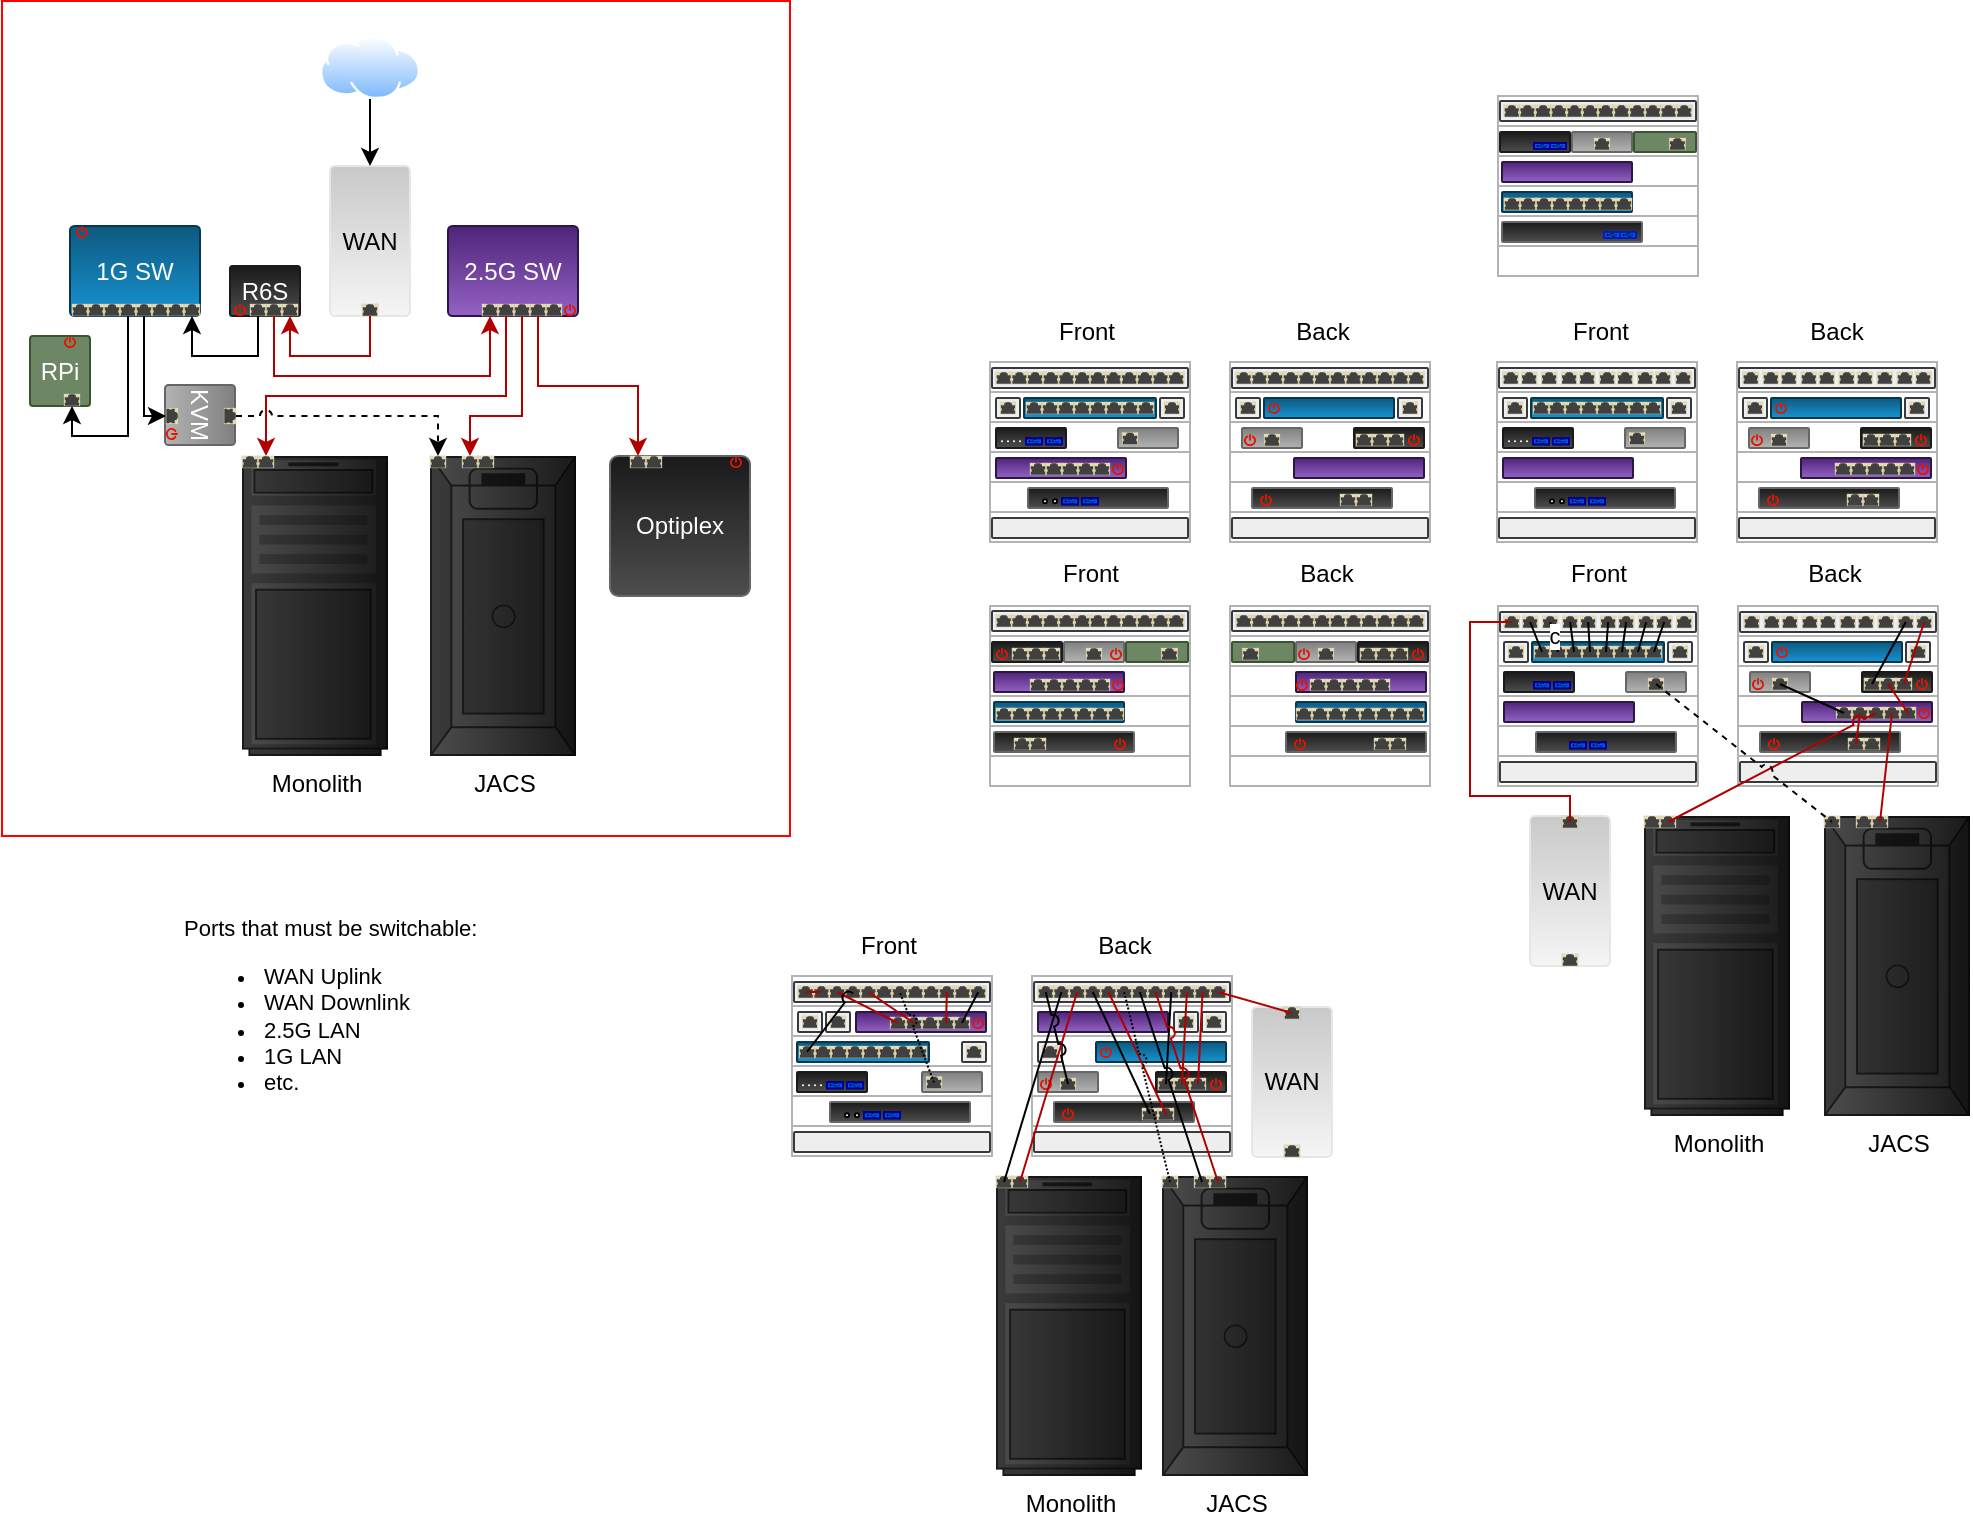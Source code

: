 <mxfile version="20.5.3" type="github">
  <diagram id="0CnZZreuBeIhkwFD8jHt" name="Page-1">
    <mxGraphModel dx="161" dy="153" grid="1" gridSize="10" guides="1" tooltips="1" connect="1" arrows="1" fold="1" page="1" pageScale="1" pageWidth="1100" pageHeight="850" math="0" shadow="0">
      <root>
        <mxCell id="0" />
        <mxCell id="1" parent="0" />
        <mxCell id="5v8TwEF7WNj_8TQKv6hW-795" value="" style="shape=table;startSize=0;container=1;collapsible=0;childLayout=tableLayout;flipH=0;strokeColor=#B3B3B3;movable=1;resizable=1;rotatable=1;deletable=1;editable=1;connectable=1;" parent="1" vertex="1">
          <mxGeometry x="774" y="325" width="100" height="90" as="geometry" />
        </mxCell>
        <mxCell id="5v8TwEF7WNj_8TQKv6hW-796" value="" style="shape=tableRow;horizontal=0;startSize=0;swimlaneHead=0;swimlaneBody=0;top=0;left=0;bottom=0;right=0;collapsible=0;dropTarget=0;fillColor=none;points=[[0,0.5],[1,0.5]];portConstraint=eastwest;movable=1;resizable=1;rotatable=1;deletable=1;editable=1;connectable=1;" parent="5v8TwEF7WNj_8TQKv6hW-795" vertex="1">
          <mxGeometry width="100" height="15" as="geometry" />
        </mxCell>
        <mxCell id="5v8TwEF7WNj_8TQKv6hW-797" value="" style="shape=partialRectangle;html=1;whiteSpace=wrap;connectable=1;overflow=hidden;fillColor=none;top=0;left=0;bottom=0;right=0;pointerEvents=1;movable=1;resizable=1;rotatable=1;deletable=1;editable=1;" parent="5v8TwEF7WNj_8TQKv6hW-796" vertex="1">
          <mxGeometry width="100" height="15" as="geometry">
            <mxRectangle width="100" height="15" as="alternateBounds" />
          </mxGeometry>
        </mxCell>
        <mxCell id="5v8TwEF7WNj_8TQKv6hW-798" value="" style="shape=tableRow;horizontal=0;startSize=0;swimlaneHead=0;swimlaneBody=0;top=0;left=0;bottom=0;right=0;collapsible=0;dropTarget=0;fillColor=none;points=[[0,0.5],[1,0.5]];portConstraint=eastwest;movable=1;resizable=1;rotatable=1;deletable=1;editable=1;connectable=1;" parent="5v8TwEF7WNj_8TQKv6hW-795" vertex="1">
          <mxGeometry y="15" width="100" height="15" as="geometry" />
        </mxCell>
        <mxCell id="5v8TwEF7WNj_8TQKv6hW-799" value="" style="shape=partialRectangle;html=1;whiteSpace=wrap;connectable=1;overflow=hidden;fillColor=none;top=0;left=0;bottom=0;right=0;pointerEvents=1;movable=1;resizable=1;rotatable=1;deletable=1;editable=1;" parent="5v8TwEF7WNj_8TQKv6hW-798" vertex="1">
          <mxGeometry width="100" height="15" as="geometry">
            <mxRectangle width="100" height="15" as="alternateBounds" />
          </mxGeometry>
        </mxCell>
        <mxCell id="5v8TwEF7WNj_8TQKv6hW-800" value="" style="shape=tableRow;horizontal=0;startSize=0;swimlaneHead=0;swimlaneBody=0;top=0;left=0;bottom=0;right=0;collapsible=0;dropTarget=0;fillColor=none;points=[[0,0.5],[1,0.5]];portConstraint=eastwest;movable=1;resizable=1;rotatable=1;deletable=1;editable=1;connectable=1;" parent="5v8TwEF7WNj_8TQKv6hW-795" vertex="1">
          <mxGeometry y="30" width="100" height="15" as="geometry" />
        </mxCell>
        <mxCell id="5v8TwEF7WNj_8TQKv6hW-801" value="" style="shape=partialRectangle;html=1;whiteSpace=wrap;connectable=1;overflow=hidden;fillColor=none;top=0;left=0;bottom=0;right=0;pointerEvents=1;movable=1;resizable=1;rotatable=1;deletable=1;editable=1;" parent="5v8TwEF7WNj_8TQKv6hW-800" vertex="1">
          <mxGeometry width="100" height="15" as="geometry">
            <mxRectangle width="100" height="15" as="alternateBounds" />
          </mxGeometry>
        </mxCell>
        <mxCell id="5v8TwEF7WNj_8TQKv6hW-802" value="" style="shape=tableRow;horizontal=0;startSize=0;swimlaneHead=0;swimlaneBody=0;top=0;left=0;bottom=0;right=0;collapsible=0;dropTarget=0;fillColor=none;points=[[0,0.5],[1,0.5]];portConstraint=eastwest;movable=1;resizable=1;rotatable=1;deletable=1;editable=1;connectable=1;" parent="5v8TwEF7WNj_8TQKv6hW-795" vertex="1">
          <mxGeometry y="45" width="100" height="15" as="geometry" />
        </mxCell>
        <mxCell id="5v8TwEF7WNj_8TQKv6hW-803" value="" style="shape=partialRectangle;html=1;whiteSpace=wrap;connectable=1;overflow=hidden;fillColor=none;top=0;left=0;bottom=0;right=0;pointerEvents=1;movable=1;resizable=1;rotatable=1;deletable=1;editable=1;" parent="5v8TwEF7WNj_8TQKv6hW-802" vertex="1">
          <mxGeometry width="100" height="15" as="geometry">
            <mxRectangle width="100" height="15" as="alternateBounds" />
          </mxGeometry>
        </mxCell>
        <mxCell id="5v8TwEF7WNj_8TQKv6hW-804" value="" style="shape=tableRow;horizontal=0;startSize=0;swimlaneHead=0;swimlaneBody=0;top=0;left=0;bottom=0;right=0;collapsible=0;dropTarget=0;fillColor=none;points=[[0,0.5],[1,0.5]];portConstraint=eastwest;movable=1;resizable=1;rotatable=1;deletable=1;editable=1;connectable=1;" parent="5v8TwEF7WNj_8TQKv6hW-795" vertex="1">
          <mxGeometry y="60" width="100" height="15" as="geometry" />
        </mxCell>
        <mxCell id="5v8TwEF7WNj_8TQKv6hW-805" value="" style="shape=partialRectangle;html=1;whiteSpace=wrap;connectable=1;overflow=hidden;fillColor=none;top=0;left=0;bottom=0;right=0;pointerEvents=1;movable=1;resizable=1;rotatable=1;deletable=1;editable=1;" parent="5v8TwEF7WNj_8TQKv6hW-804" vertex="1">
          <mxGeometry width="100" height="15" as="geometry">
            <mxRectangle width="100" height="15" as="alternateBounds" />
          </mxGeometry>
        </mxCell>
        <mxCell id="5v8TwEF7WNj_8TQKv6hW-806" value="" style="shape=tableRow;horizontal=0;startSize=0;swimlaneHead=0;swimlaneBody=0;top=0;left=0;bottom=0;right=0;collapsible=0;dropTarget=0;fillColor=none;points=[[0,0.5],[1,0.5]];portConstraint=eastwest;movable=1;resizable=1;rotatable=1;deletable=1;editable=1;connectable=1;" parent="5v8TwEF7WNj_8TQKv6hW-795" vertex="1">
          <mxGeometry y="75" width="100" height="15" as="geometry" />
        </mxCell>
        <mxCell id="5v8TwEF7WNj_8TQKv6hW-807" value="" style="shape=partialRectangle;html=1;whiteSpace=wrap;connectable=1;overflow=hidden;fillColor=none;top=0;left=0;bottom=0;right=0;pointerEvents=1;movable=1;resizable=1;rotatable=1;deletable=1;editable=1;" parent="5v8TwEF7WNj_8TQKv6hW-806" vertex="1">
          <mxGeometry width="100" height="15" as="geometry">
            <mxRectangle width="100" height="15" as="alternateBounds" />
          </mxGeometry>
        </mxCell>
        <mxCell id="XUGBaXw22ZNxGBCzZ_FS-78" value="" style="group" parent="1" vertex="1" connectable="0">
          <mxGeometry x="140" y="155" width="35" height="25" as="geometry" />
        </mxCell>
        <mxCell id="XUGBaXw22ZNxGBCzZ_FS-18" value="&lt;font color=&quot;#FFFFFF&quot;&gt;R6S&lt;/font&gt;" style="rounded=1;whiteSpace=wrap;html=1;spacing=2;fillColor=#1A1A1A;gradientColor=#4D4D4D;strokeColor=#1A1A1A;gradientDirection=south;arcSize=5;imageWidth=24;flipH=0;" parent="XUGBaXw22ZNxGBCzZ_FS-78" vertex="1">
          <mxGeometry width="35" height="25" as="geometry" />
        </mxCell>
        <mxCell id="XUGBaXw22ZNxGBCzZ_FS-19" value="" style="html=1;verticalLabelPosition=bottom;verticalAlign=top;outlineConnect=0;shadow=0;dashed=0;shape=mxgraph.rack.hpe_aruba.switches.rj45_sfp;fillColor=#1A1A1A;gradientColor=#4D4D4D;gradientDirection=west;noLabel=0;movable=1;resizable=1;rotatable=1;deletable=1;editable=1;connectable=1;" parent="XUGBaXw22ZNxGBCzZ_FS-78" vertex="1">
          <mxGeometry x="26" y="19" width="8" height="6" as="geometry" />
        </mxCell>
        <mxCell id="XUGBaXw22ZNxGBCzZ_FS-20" value="" style="html=1;verticalLabelPosition=bottom;verticalAlign=top;outlineConnect=0;shadow=0;dashed=0;shape=mxgraph.rack.hpe_aruba.switches.rj45_sfp;fillColor=#1A1A1A;gradientColor=default;gradientDirection=west;" parent="XUGBaXw22ZNxGBCzZ_FS-78" vertex="1">
          <mxGeometry x="18" y="19" width="8" height="6" as="geometry" />
        </mxCell>
        <mxCell id="XUGBaXw22ZNxGBCzZ_FS-21" value="" style="html=1;verticalLabelPosition=bottom;verticalAlign=top;outlineConnect=0;shadow=0;dashed=0;shape=mxgraph.rack.hpe_aruba.switches.rj45_sfp;fillColor=#1A1A1A;gradientColor=#4D4D4D;gradientDirection=west;" parent="XUGBaXw22ZNxGBCzZ_FS-78" vertex="1">
          <mxGeometry x="10" y="19" width="8" height="6" as="geometry" />
        </mxCell>
        <mxCell id="XUGBaXw22ZNxGBCzZ_FS-71" value="" style="shape=mxgraph.signs.tech.power;html=1;pointerEvents=1;fillColor=#e51400;strokeColor=none;verticalLabelPosition=bottom;verticalAlign=top;align=center;sketch=0;fontColor=#ffffff;fillStyle=auto;rounded=1;shadow=0;glass=0;dashed=1;labelBackgroundColor=none;strokeWidth=1;" parent="XUGBaXw22ZNxGBCzZ_FS-78" vertex="1">
          <mxGeometry x="2.0" y="19" width="6" height="6" as="geometry" />
        </mxCell>
        <mxCell id="XUGBaXw22ZNxGBCzZ_FS-83" value="" style="group" parent="1" vertex="1" connectable="0">
          <mxGeometry x="249" y="135" width="65" height="45" as="geometry" />
        </mxCell>
        <mxCell id="XUGBaXw22ZNxGBCzZ_FS-42" value="&lt;font color=&quot;#FFFFFF&quot;&gt;2.5G SW&lt;br&gt;&lt;/font&gt;" style="rounded=1;whiteSpace=wrap;html=1;spacing=2;fillColor=#4E2478;gradientColor=#9362C4;strokeColor=#2D1545;gradientDirection=south;arcSize=5;imageWidth=24;flipH=0;aspect=fixed;" parent="XUGBaXw22ZNxGBCzZ_FS-83" vertex="1">
          <mxGeometry width="65" height="45" as="geometry" />
        </mxCell>
        <mxCell id="XUGBaXw22ZNxGBCzZ_FS-47" value="" style="html=1;verticalLabelPosition=bottom;verticalAlign=top;outlineConnect=0;shadow=0;dashed=0;shape=mxgraph.rack.hpe_aruba.switches.rj45_sfp;fillColor=#1A1A1A;gradientColor=#4D4D4D;gradientDirection=west;" parent="XUGBaXw22ZNxGBCzZ_FS-83" vertex="1">
          <mxGeometry x="17" y="39" width="8" height="6" as="geometry" />
        </mxCell>
        <mxCell id="XUGBaXw22ZNxGBCzZ_FS-48" value="" style="html=1;verticalLabelPosition=bottom;verticalAlign=top;outlineConnect=0;shadow=0;dashed=0;shape=mxgraph.rack.hpe_aruba.switches.rj45_sfp;fillColor=#1A1A1A;gradientColor=#4D4D4D;gradientDirection=west;" parent="XUGBaXw22ZNxGBCzZ_FS-83" vertex="1">
          <mxGeometry x="49" y="39" width="8" height="6" as="geometry" />
        </mxCell>
        <mxCell id="XUGBaXw22ZNxGBCzZ_FS-49" value="" style="html=1;verticalLabelPosition=bottom;verticalAlign=top;outlineConnect=0;shadow=0;dashed=0;shape=mxgraph.rack.hpe_aruba.switches.rj45_sfp;fillColor=#1A1A1A;gradientColor=#4D4D4D;gradientDirection=west;" parent="XUGBaXw22ZNxGBCzZ_FS-83" vertex="1">
          <mxGeometry x="41" y="39" width="8" height="6" as="geometry" />
        </mxCell>
        <mxCell id="XUGBaXw22ZNxGBCzZ_FS-50" value="" style="html=1;verticalLabelPosition=bottom;verticalAlign=top;outlineConnect=0;shadow=0;dashed=0;shape=mxgraph.rack.hpe_aruba.switches.rj45_sfp;fillColor=#1A1A1A;gradientColor=#4D4D4D;gradientDirection=west;" parent="XUGBaXw22ZNxGBCzZ_FS-83" vertex="1">
          <mxGeometry x="33" y="39" width="8" height="6" as="geometry" />
        </mxCell>
        <mxCell id="XUGBaXw22ZNxGBCzZ_FS-51" value="" style="html=1;verticalLabelPosition=bottom;verticalAlign=top;outlineConnect=0;shadow=0;dashed=0;shape=mxgraph.rack.hpe_aruba.switches.rj45_sfp;fillColor=#1A1A1A;gradientColor=#4D4D4D;gradientDirection=west;" parent="XUGBaXw22ZNxGBCzZ_FS-83" vertex="1">
          <mxGeometry x="25" y="39" width="8" height="6" as="geometry" />
        </mxCell>
        <mxCell id="XUGBaXw22ZNxGBCzZ_FS-70" value="" style="shape=mxgraph.signs.tech.power;html=1;pointerEvents=1;fillColor=#e51400;strokeColor=none;verticalLabelPosition=bottom;verticalAlign=top;align=center;sketch=0;fontColor=#ffffff;fillStyle=auto;rounded=1;shadow=0;glass=0;dashed=1;labelBackgroundColor=none;strokeWidth=1;" parent="XUGBaXw22ZNxGBCzZ_FS-83" vertex="1">
          <mxGeometry x="58.0" y="39" width="6" height="6" as="geometry" />
        </mxCell>
        <mxCell id="XUGBaXw22ZNxGBCzZ_FS-84" value="" style="group;rotation=90;" parent="1" vertex="1" connectable="0">
          <mxGeometry x="110" y="212" width="30" height="35" as="geometry" />
        </mxCell>
        <mxCell id="XUGBaXw22ZNxGBCzZ_FS-72" value="KVM" style="rounded=1;whiteSpace=wrap;html=1;spacing=2;fillColor=#808080;gradientColor=#B3B3B3;strokeColor=#666666;gradientDirection=east;arcSize=6;imageWidth=24;flipH=0;shadow=0;glass=0;labelBackgroundColor=none;sketch=0;fillStyle=auto;strokeWidth=1;fontColor=#FFFFFF;direction=south;rotation=90;" parent="XUGBaXw22ZNxGBCzZ_FS-84" vertex="1">
          <mxGeometry width="30" height="35" as="geometry" />
        </mxCell>
        <mxCell id="XUGBaXw22ZNxGBCzZ_FS-73" value="" style="html=1;verticalLabelPosition=bottom;verticalAlign=top;outlineConnect=0;shadow=0;dashed=0;shape=mxgraph.rack.hpe_aruba.switches.rj45_sfp;fillColor=#1A1A1A;gradientColor=#4D4D4D;gradientDirection=west;rounded=1;glass=0;labelBackgroundColor=none;sketch=0;fillStyle=auto;strokeColor=default;strokeWidth=1;fontColor=#FFFFFF;rotation=90;" parent="XUGBaXw22ZNxGBCzZ_FS-84" vertex="1">
          <mxGeometry x="-3" y="15" width="8" height="6" as="geometry" />
        </mxCell>
        <mxCell id="XUGBaXw22ZNxGBCzZ_FS-74" value="" style="html=1;verticalLabelPosition=bottom;verticalAlign=top;outlineConnect=0;shadow=0;dashed=0;shape=mxgraph.rack.hpe_aruba.switches.rj45_sfp;fillColor=#1A1A1A;gradientColor=#4D4D4D;gradientDirection=west;rounded=1;glass=0;labelBackgroundColor=none;sketch=0;fillStyle=auto;strokeColor=default;strokeWidth=1;fontColor=#FFFFFF;rotation=90;" parent="XUGBaXw22ZNxGBCzZ_FS-84" vertex="1">
          <mxGeometry x="26" y="15" width="8" height="6" as="geometry" />
        </mxCell>
        <mxCell id="XUGBaXw22ZNxGBCzZ_FS-75" value="" style="shape=mxgraph.signs.tech.power;html=1;pointerEvents=1;fillColor=#e51400;strokeColor=none;verticalLabelPosition=bottom;verticalAlign=top;align=center;sketch=0;fontColor=#ffffff;fillStyle=auto;rounded=1;shadow=0;glass=0;labelBackgroundColor=none;strokeWidth=1;rotation=90;" parent="XUGBaXw22ZNxGBCzZ_FS-84" vertex="1">
          <mxGeometry x="-2" y="24" width="6" height="6" as="geometry" />
        </mxCell>
        <mxCell id="XUGBaXw22ZNxGBCzZ_FS-85" value="" style="group" parent="1" vertex="1" connectable="0">
          <mxGeometry x="60" y="135" width="65" height="45" as="geometry" />
        </mxCell>
        <mxCell id="XUGBaXw22ZNxGBCzZ_FS-44" value="&lt;font color=&quot;#FFFFFF&quot;&gt;1G SW&lt;/font&gt;" style="rounded=1;whiteSpace=wrap;html=1;spacing=2;fillColor=#0d597f;gradientColor=#1793d1;strokeColor=#08364D;gradientDirection=south;arcSize=5;imageWidth=24;flipH=0;glass=0;shadow=0;aspect=fixed;" parent="XUGBaXw22ZNxGBCzZ_FS-85" vertex="1">
          <mxGeometry width="65" height="45" as="geometry" />
        </mxCell>
        <mxCell id="XUGBaXw22ZNxGBCzZ_FS-52" value="" style="html=1;verticalLabelPosition=bottom;verticalAlign=top;outlineConnect=0;shadow=0;dashed=0;shape=mxgraph.rack.hpe_aruba.switches.rj45_sfp;fillColor=#1A1A1A;gradientColor=#4D4D4D;gradientDirection=west;" parent="XUGBaXw22ZNxGBCzZ_FS-85" vertex="1">
          <mxGeometry x="57" y="39" width="8" height="6" as="geometry" />
        </mxCell>
        <mxCell id="XUGBaXw22ZNxGBCzZ_FS-53" value="" style="html=1;verticalLabelPosition=bottom;verticalAlign=top;outlineConnect=0;shadow=0;dashed=0;shape=mxgraph.rack.hpe_aruba.switches.rj45_sfp;fillColor=#1A1A1A;gradientColor=#4D4D4D;gradientDirection=west;" parent="XUGBaXw22ZNxGBCzZ_FS-85" vertex="1">
          <mxGeometry x="49" y="39" width="8" height="6" as="geometry" />
        </mxCell>
        <mxCell id="XUGBaXw22ZNxGBCzZ_FS-54" value="" style="html=1;verticalLabelPosition=bottom;verticalAlign=top;outlineConnect=0;shadow=0;dashed=0;shape=mxgraph.rack.hpe_aruba.switches.rj45_sfp;fillColor=#1A1A1A;gradientColor=#4D4D4D;gradientDirection=west;" parent="XUGBaXw22ZNxGBCzZ_FS-85" vertex="1">
          <mxGeometry x="41" y="39" width="8" height="6" as="geometry" />
        </mxCell>
        <mxCell id="XUGBaXw22ZNxGBCzZ_FS-55" value="" style="html=1;verticalLabelPosition=bottom;verticalAlign=top;outlineConnect=0;shadow=0;dashed=0;shape=mxgraph.rack.hpe_aruba.switches.rj45_sfp;fillColor=#1A1A1A;gradientColor=#4D4D4D;gradientDirection=west;" parent="XUGBaXw22ZNxGBCzZ_FS-85" vertex="1">
          <mxGeometry x="33" y="39" width="8" height="6" as="geometry" />
        </mxCell>
        <mxCell id="XUGBaXw22ZNxGBCzZ_FS-56" value="" style="html=1;verticalLabelPosition=bottom;verticalAlign=top;outlineConnect=0;shadow=0;dashed=0;shape=mxgraph.rack.hpe_aruba.switches.rj45_sfp;fillColor=#1A1A1A;gradientColor=#4D4D4D;gradientDirection=west;" parent="XUGBaXw22ZNxGBCzZ_FS-85" vertex="1">
          <mxGeometry x="25" y="39" width="8" height="6" as="geometry" />
        </mxCell>
        <mxCell id="XUGBaXw22ZNxGBCzZ_FS-57" value="" style="html=1;verticalLabelPosition=bottom;verticalAlign=top;outlineConnect=0;shadow=0;dashed=0;shape=mxgraph.rack.hpe_aruba.switches.rj45_sfp;fillColor=#1A1A1A;gradientColor=#4D4D4D;gradientDirection=west;" parent="XUGBaXw22ZNxGBCzZ_FS-85" vertex="1">
          <mxGeometry x="17" y="39" width="8" height="6" as="geometry" />
        </mxCell>
        <mxCell id="XUGBaXw22ZNxGBCzZ_FS-58" value="" style="html=1;verticalLabelPosition=bottom;verticalAlign=top;outlineConnect=0;shadow=0;dashed=0;shape=mxgraph.rack.hpe_aruba.switches.rj45_sfp;fillColor=#1A1A1A;gradientColor=#4D4D4D;gradientDirection=west;" parent="XUGBaXw22ZNxGBCzZ_FS-85" vertex="1">
          <mxGeometry x="9" y="39" width="8" height="6" as="geometry" />
        </mxCell>
        <mxCell id="XUGBaXw22ZNxGBCzZ_FS-59" value="" style="html=1;verticalLabelPosition=bottom;verticalAlign=top;outlineConnect=0;shadow=0;dashed=0;shape=mxgraph.rack.hpe_aruba.switches.rj45_sfp;fillColor=#1A1A1A;gradientColor=#4D4D4D;gradientDirection=west;" parent="XUGBaXw22ZNxGBCzZ_FS-85" vertex="1">
          <mxGeometry x="1" y="39" width="8" height="6" as="geometry" />
        </mxCell>
        <mxCell id="XUGBaXw22ZNxGBCzZ_FS-69" value="" style="shape=mxgraph.signs.tech.power;html=1;pointerEvents=1;fillColor=#e51400;strokeColor=none;verticalLabelPosition=bottom;verticalAlign=top;align=center;sketch=0;fontColor=#ffffff;fillStyle=auto;rounded=1;shadow=0;glass=0;dashed=1;labelBackgroundColor=none;strokeWidth=1;" parent="XUGBaXw22ZNxGBCzZ_FS-85" vertex="1">
          <mxGeometry x="3.0" width="6" height="6" as="geometry" />
        </mxCell>
        <mxCell id="XUGBaXw22ZNxGBCzZ_FS-86" value="" style="group" parent="1" vertex="1" connectable="0">
          <mxGeometry x="40" y="190" width="30" height="35" as="geometry" />
        </mxCell>
        <mxCell id="XUGBaXw22ZNxGBCzZ_FS-76" value="RPi" style="rounded=1;whiteSpace=wrap;html=1;spacing=2;fillColor=#6d8764;strokeColor=#3A5431;gradientDirection=west;arcSize=5;imageWidth=24;flipH=0;fontColor=#ffffff;direction=south;" parent="XUGBaXw22ZNxGBCzZ_FS-86" vertex="1">
          <mxGeometry width="30" height="35" as="geometry" />
        </mxCell>
        <mxCell id="XUGBaXw22ZNxGBCzZ_FS-77" value="" style="html=1;verticalLabelPosition=bottom;verticalAlign=top;outlineConnect=0;shadow=0;dashed=0;shape=mxgraph.rack.hpe_aruba.switches.rj45_sfp;fillColor=#1A1A1A;gradientColor=#4D4D4D;gradientDirection=west;rounded=1;glass=0;labelBackgroundColor=none;sketch=0;fillStyle=auto;strokeColor=default;strokeWidth=1;fontColor=#FFFFFF;" parent="XUGBaXw22ZNxGBCzZ_FS-86" vertex="1">
          <mxGeometry x="17" y="29" width="8" height="6" as="geometry" />
        </mxCell>
        <mxCell id="5v8TwEF7WNj_8TQKv6hW-264" value="" style="shape=mxgraph.signs.tech.power;html=1;pointerEvents=1;fillColor=#e51400;strokeColor=none;verticalLabelPosition=bottom;verticalAlign=top;align=center;sketch=0;fontColor=#ffffff;fillStyle=auto;" parent="XUGBaXw22ZNxGBCzZ_FS-86" vertex="1">
          <mxGeometry x="17.0" width="6" height="6" as="geometry" />
        </mxCell>
        <mxCell id="XUGBaXw22ZNxGBCzZ_FS-87" value="" style="group" parent="1" vertex="1" connectable="0">
          <mxGeometry x="330" y="250" width="70" height="70" as="geometry" />
        </mxCell>
        <mxCell id="XUGBaXw22ZNxGBCzZ_FS-63" value="Optiplex" style="rounded=1;whiteSpace=wrap;html=1;spacing=2;fillColor=#1A1A1A;gradientColor=#4D4D4D;strokeColor=#666666;gradientDirection=south;arcSize=6;imageWidth=24;flipH=0;fontColor=#FFFFFF;aspect=fixed;glass=0;shadow=0;" parent="XUGBaXw22ZNxGBCzZ_FS-87" vertex="1">
          <mxGeometry width="70" height="70" as="geometry" />
        </mxCell>
        <mxCell id="XUGBaXw22ZNxGBCzZ_FS-64" value="" style="html=1;verticalLabelPosition=bottom;verticalAlign=top;outlineConnect=0;shadow=0;dashed=0;shape=mxgraph.rack.hpe_aruba.switches.rj45_sfp;fillColor=#1A1A1A;gradientColor=#4D4D4D;gradientDirection=west;" parent="XUGBaXw22ZNxGBCzZ_FS-87" vertex="1">
          <mxGeometry x="10" width="8" height="6" as="geometry" />
        </mxCell>
        <mxCell id="XUGBaXw22ZNxGBCzZ_FS-65" value="" style="html=1;verticalLabelPosition=bottom;verticalAlign=top;outlineConnect=0;shadow=0;dashed=0;shape=mxgraph.rack.hpe_aruba.switches.rj45_sfp;fillColor=#1A1A1A;gradientColor=#4D4D4D;gradientDirection=west;" parent="XUGBaXw22ZNxGBCzZ_FS-87" vertex="1">
          <mxGeometry x="18" width="8" height="6" as="geometry" />
        </mxCell>
        <mxCell id="XUGBaXw22ZNxGBCzZ_FS-67" value="" style="shape=mxgraph.signs.tech.power;html=1;pointerEvents=1;fillColor=#e51400;strokeColor=none;verticalLabelPosition=bottom;verticalAlign=top;align=center;sketch=0;fontColor=#ffffff;fillStyle=auto;" parent="XUGBaXw22ZNxGBCzZ_FS-87" vertex="1">
          <mxGeometry x="60" width="6" height="6" as="geometry" />
        </mxCell>
        <mxCell id="cZjmozA2oQzg9VcN77ly-15" value="" style="group" parent="1" vertex="1" connectable="0">
          <mxGeometry x="190" y="105" width="40" height="75" as="geometry" />
        </mxCell>
        <mxCell id="cZjmozA2oQzg9VcN77ly-4" value="WAN" style="rounded=1;whiteSpace=wrap;html=1;spacing=2;fillColor=#f5f5f5;gradientColor=#C9C9C9;strokeColor=#E6E6E6;gradientDirection=west;arcSize=6;imageWidth=24;flipH=0;shadow=0;glass=0;labelBackgroundColor=none;sketch=0;fillStyle=auto;strokeWidth=1;direction=south;" parent="cZjmozA2oQzg9VcN77ly-15" vertex="1">
          <mxGeometry width="40" height="75" as="geometry" />
        </mxCell>
        <mxCell id="cZjmozA2oQzg9VcN77ly-8" value="" style="html=1;verticalLabelPosition=bottom;verticalAlign=top;outlineConnect=0;shadow=0;dashed=0;shape=mxgraph.rack.hpe_aruba.switches.rj45_sfp;fillColor=#1A1A1A;gradientColor=#4D4D4D;gradientDirection=west;rounded=1;glass=0;labelBackgroundColor=none;sketch=0;fillStyle=auto;strokeColor=default;strokeWidth=1;fontColor=#FFFFFF;" parent="cZjmozA2oQzg9VcN77ly-15" vertex="1">
          <mxGeometry x="16" y="69" width="8" height="6" as="geometry" />
        </mxCell>
        <mxCell id="cZjmozA2oQzg9VcN77ly-20" style="edgeStyle=elbowEdgeStyle;rounded=0;orthogonalLoop=1;jettySize=auto;html=1;fillColor=#e51400;strokeColor=#B20000;" parent="1" source="XUGBaXw22ZNxGBCzZ_FS-20" target="XUGBaXw22ZNxGBCzZ_FS-47" edge="1">
          <mxGeometry relative="1" as="geometry">
            <Array as="points">
              <mxPoint x="210" y="210" />
            </Array>
          </mxGeometry>
        </mxCell>
        <mxCell id="cZjmozA2oQzg9VcN77ly-17" style="rounded=0;orthogonalLoop=1;jettySize=auto;html=1;edgeStyle=elbowEdgeStyle;fillColor=#e51400;strokeColor=#B20000;" parent="1" source="cZjmozA2oQzg9VcN77ly-8" target="XUGBaXw22ZNxGBCzZ_FS-19" edge="1">
          <mxGeometry relative="1" as="geometry">
            <Array as="points">
              <mxPoint x="190" y="200" />
            </Array>
          </mxGeometry>
        </mxCell>
        <mxCell id="cZjmozA2oQzg9VcN77ly-21" style="edgeStyle=elbowEdgeStyle;rounded=0;orthogonalLoop=1;jettySize=auto;html=1;" parent="1" source="XUGBaXw22ZNxGBCzZ_FS-21" target="XUGBaXw22ZNxGBCzZ_FS-52" edge="1">
          <mxGeometry relative="1" as="geometry">
            <Array as="points">
              <mxPoint x="130" y="200" />
            </Array>
          </mxGeometry>
        </mxCell>
        <mxCell id="cZjmozA2oQzg9VcN77ly-23" style="edgeStyle=elbowEdgeStyle;rounded=0;orthogonalLoop=1;jettySize=auto;html=1;" parent="1" source="cZjmozA2oQzg9VcN77ly-22" target="cZjmozA2oQzg9VcN77ly-4" edge="1">
          <mxGeometry relative="1" as="geometry">
            <mxPoint x="210" y="105" as="targetPoint" />
          </mxGeometry>
        </mxCell>
        <mxCell id="cZjmozA2oQzg9VcN77ly-22" value="" style="aspect=fixed;perimeter=ellipsePerimeter;html=1;align=center;shadow=0;dashed=0;spacingTop=3;image;image=img/lib/active_directory/internet_cloud.svg;glass=0;sketch=0;strokeColor=#E6E6E6;fillColor=none;gradientColor=#C9C9C9;gradientDirection=west;" parent="1" vertex="1">
          <mxGeometry x="185" y="40" width="50" height="31.5" as="geometry" />
        </mxCell>
        <mxCell id="cZjmozA2oQzg9VcN77ly-35" style="edgeStyle=elbowEdgeStyle;rounded=0;orthogonalLoop=1;jettySize=auto;html=1;elbow=vertical;fillColor=#e51400;strokeColor=#B20000;" parent="1" source="XUGBaXw22ZNxGBCzZ_FS-51" target="cZjmozA2oQzg9VcN77ly-29" edge="1">
          <mxGeometry relative="1" as="geometry">
            <Array as="points">
              <mxPoint x="200" y="220" />
            </Array>
          </mxGeometry>
        </mxCell>
        <mxCell id="cZjmozA2oQzg9VcN77ly-36" style="edgeStyle=elbowEdgeStyle;rounded=0;orthogonalLoop=1;jettySize=auto;elbow=vertical;html=1;fillColor=#e51400;strokeColor=#B20000;" parent="1" source="XUGBaXw22ZNxGBCzZ_FS-50" target="cZjmozA2oQzg9VcN77ly-32" edge="1">
          <mxGeometry relative="1" as="geometry">
            <Array as="points">
              <mxPoint x="280" y="230" />
            </Array>
          </mxGeometry>
        </mxCell>
        <mxCell id="cZjmozA2oQzg9VcN77ly-37" style="edgeStyle=elbowEdgeStyle;rounded=0;orthogonalLoop=1;jettySize=auto;elbow=vertical;html=1;fillColor=#e51400;strokeColor=#B20000;" parent="1" source="XUGBaXw22ZNxGBCzZ_FS-49" target="XUGBaXw22ZNxGBCzZ_FS-64" edge="1">
          <mxGeometry relative="1" as="geometry" />
        </mxCell>
        <mxCell id="cZjmozA2oQzg9VcN77ly-42" style="edgeStyle=elbowEdgeStyle;rounded=0;orthogonalLoop=1;jettySize=auto;elbow=vertical;html=1;" parent="1" source="XUGBaXw22ZNxGBCzZ_FS-56" target="XUGBaXw22ZNxGBCzZ_FS-77" edge="1">
          <mxGeometry relative="1" as="geometry">
            <Array as="points">
              <mxPoint x="70" y="240" />
            </Array>
          </mxGeometry>
        </mxCell>
        <mxCell id="cZjmozA2oQzg9VcN77ly-43" value="" style="group" parent="1" vertex="1" connectable="0">
          <mxGeometry x="240" y="250" width="73" height="150" as="geometry" />
        </mxCell>
        <mxCell id="XUGBaXw22ZNxGBCzZ_FS-25" value="JACS" style="strokeColor=#666666;html=1;verticalLabelPosition=bottom;labelBackgroundColor=none;verticalAlign=top;outlineConnect=0;shadow=0;dashed=0;shape=mxgraph.rack.general.server_3;fontColor=#000000;fillColor=#1A1A1A;gradientColor=#4D4D4D;gradientDirection=west;" parent="cZjmozA2oQzg9VcN77ly-43" vertex="1">
          <mxGeometry width="73" height="150" as="geometry" />
        </mxCell>
        <mxCell id="cZjmozA2oQzg9VcN77ly-30" value="" style="html=1;verticalLabelPosition=bottom;verticalAlign=top;outlineConnect=0;shadow=0;dashed=0;shape=mxgraph.rack.hpe_aruba.switches.rj45_sfp;fillColor=#1A1A1A;gradientColor=#4D4D4D;gradientDirection=west;rounded=1;glass=0;labelBackgroundColor=none;sketch=0;fillStyle=auto;strokeColor=default;strokeWidth=1;fontColor=#FFFFFF;" parent="cZjmozA2oQzg9VcN77ly-43" vertex="1">
          <mxGeometry width="8" height="6" as="geometry" />
        </mxCell>
        <mxCell id="cZjmozA2oQzg9VcN77ly-32" value="" style="html=1;verticalLabelPosition=bottom;verticalAlign=top;outlineConnect=0;shadow=0;dashed=0;shape=mxgraph.rack.hpe_aruba.switches.rj45_sfp;fillColor=#1A1A1A;gradientColor=#4D4D4D;gradientDirection=west;rounded=1;glass=0;labelBackgroundColor=none;sketch=0;fillStyle=auto;strokeColor=default;strokeWidth=1;fontColor=#FFFFFF;" parent="cZjmozA2oQzg9VcN77ly-43" vertex="1">
          <mxGeometry x="16" width="8" height="6" as="geometry" />
        </mxCell>
        <mxCell id="cZjmozA2oQzg9VcN77ly-33" value="" style="html=1;verticalLabelPosition=bottom;verticalAlign=top;outlineConnect=0;shadow=0;dashed=0;shape=mxgraph.rack.hpe_aruba.switches.rj45_sfp;fillColor=#1A1A1A;gradientColor=#4D4D4D;gradientDirection=west;rounded=1;glass=0;labelBackgroundColor=none;sketch=0;fillStyle=auto;strokeColor=default;strokeWidth=1;fontColor=#FFFFFF;" parent="cZjmozA2oQzg9VcN77ly-43" vertex="1">
          <mxGeometry x="24" width="8" height="6" as="geometry" />
        </mxCell>
        <mxCell id="cZjmozA2oQzg9VcN77ly-46" value="" style="group" parent="1" vertex="1" connectable="0">
          <mxGeometry x="146" y="250" width="73" height="150" as="geometry" />
        </mxCell>
        <mxCell id="XUGBaXw22ZNxGBCzZ_FS-24" value="Monolith" style="strokeColor=#666666;html=1;verticalLabelPosition=bottom;labelBackgroundColor=none;verticalAlign=top;outlineConnect=0;shadow=0;dashed=0;shape=mxgraph.rack.general.server_1;fontColor=#000000;fillColor=#1A1A1A;gradientColor=#4D4D4D;gradientDirection=west;" parent="cZjmozA2oQzg9VcN77ly-46" vertex="1">
          <mxGeometry width="73" height="150" as="geometry" />
        </mxCell>
        <mxCell id="cZjmozA2oQzg9VcN77ly-28" value="" style="html=1;verticalLabelPosition=bottom;verticalAlign=top;outlineConnect=0;shadow=0;dashed=0;shape=mxgraph.rack.hpe_aruba.switches.rj45_sfp;fillColor=#1A1A1A;gradientColor=#4D4D4D;gradientDirection=west;rounded=1;glass=0;labelBackgroundColor=none;sketch=0;fillStyle=auto;strokeColor=default;strokeWidth=1;fontColor=#FFFFFF;" parent="cZjmozA2oQzg9VcN77ly-46" vertex="1">
          <mxGeometry width="8" height="6" as="geometry" />
        </mxCell>
        <mxCell id="cZjmozA2oQzg9VcN77ly-29" value="" style="html=1;verticalLabelPosition=bottom;verticalAlign=top;outlineConnect=0;shadow=0;dashed=0;shape=mxgraph.rack.hpe_aruba.switches.rj45_sfp;fillColor=#1A1A1A;gradientColor=#4D4D4D;gradientDirection=west;rounded=1;glass=0;labelBackgroundColor=none;sketch=0;fillStyle=auto;strokeColor=default;strokeWidth=1;fontColor=#FFFFFF;" parent="cZjmozA2oQzg9VcN77ly-46" vertex="1">
          <mxGeometry x="8" width="8" height="6" as="geometry" />
        </mxCell>
        <mxCell id="cZjmozA2oQzg9VcN77ly-47" style="edgeStyle=elbowEdgeStyle;rounded=0;orthogonalLoop=1;jettySize=auto;html=1;" parent="1" source="XUGBaXw22ZNxGBCzZ_FS-55" target="XUGBaXw22ZNxGBCzZ_FS-73" edge="1">
          <mxGeometry relative="1" as="geometry">
            <Array as="points">
              <mxPoint x="97" y="200" />
            </Array>
          </mxGeometry>
        </mxCell>
        <mxCell id="cZjmozA2oQzg9VcN77ly-48" style="edgeStyle=elbowEdgeStyle;rounded=0;orthogonalLoop=1;jettySize=auto;html=1;elbow=vertical;dashed=1;jumpStyle=arc;" parent="1" source="XUGBaXw22ZNxGBCzZ_FS-74" target="cZjmozA2oQzg9VcN77ly-30" edge="1">
          <mxGeometry relative="1" as="geometry">
            <Array as="points">
              <mxPoint x="200" y="230" />
            </Array>
          </mxGeometry>
        </mxCell>
        <mxCell id="5v8TwEF7WNj_8TQKv6hW-52" value="" style="group" parent="1" vertex="1" connectable="0">
          <mxGeometry x="606" y="610" width="73" height="150" as="geometry" />
        </mxCell>
        <mxCell id="5v8TwEF7WNj_8TQKv6hW-53" value="JACS" style="strokeColor=#666666;html=1;verticalLabelPosition=bottom;labelBackgroundColor=none;verticalAlign=top;outlineConnect=0;shadow=0;dashed=0;shape=mxgraph.rack.general.server_3;fontColor=#000000;fillColor=#1A1A1A;gradientColor=#4D4D4D;gradientDirection=west;" parent="5v8TwEF7WNj_8TQKv6hW-52" vertex="1">
          <mxGeometry width="73" height="150" as="geometry" />
        </mxCell>
        <mxCell id="5v8TwEF7WNj_8TQKv6hW-54" value="" style="html=1;verticalLabelPosition=bottom;verticalAlign=top;outlineConnect=0;shadow=0;dashed=0;shape=mxgraph.rack.hpe_aruba.switches.rj45_sfp;fillColor=#1A1A1A;gradientColor=#4D4D4D;gradientDirection=west;rounded=1;glass=0;labelBackgroundColor=none;sketch=0;fillStyle=auto;strokeColor=default;strokeWidth=1;fontColor=#FFFFFF;" parent="5v8TwEF7WNj_8TQKv6hW-52" vertex="1">
          <mxGeometry width="8" height="6" as="geometry" />
        </mxCell>
        <mxCell id="5v8TwEF7WNj_8TQKv6hW-55" value="" style="html=1;verticalLabelPosition=bottom;verticalAlign=top;outlineConnect=0;shadow=0;dashed=0;shape=mxgraph.rack.hpe_aruba.switches.rj45_sfp;fillColor=#1A1A1A;gradientColor=#4D4D4D;gradientDirection=west;rounded=1;glass=0;labelBackgroundColor=none;sketch=0;fillStyle=auto;strokeColor=default;strokeWidth=1;fontColor=#FFFFFF;" parent="5v8TwEF7WNj_8TQKv6hW-52" vertex="1">
          <mxGeometry x="16" width="8" height="6" as="geometry" />
        </mxCell>
        <mxCell id="5v8TwEF7WNj_8TQKv6hW-56" value="" style="html=1;verticalLabelPosition=bottom;verticalAlign=top;outlineConnect=0;shadow=0;dashed=0;shape=mxgraph.rack.hpe_aruba.switches.rj45_sfp;fillColor=#1A1A1A;gradientColor=#4D4D4D;gradientDirection=west;rounded=1;glass=0;labelBackgroundColor=none;sketch=0;fillStyle=auto;strokeColor=default;strokeWidth=1;fontColor=#FFFFFF;" parent="5v8TwEF7WNj_8TQKv6hW-52" vertex="1">
          <mxGeometry x="24" width="8" height="6" as="geometry" />
        </mxCell>
        <mxCell id="5v8TwEF7WNj_8TQKv6hW-57" value="" style="group" parent="1" vertex="1" connectable="0">
          <mxGeometry x="523" y="610" width="73" height="150" as="geometry" />
        </mxCell>
        <mxCell id="5v8TwEF7WNj_8TQKv6hW-58" value="Monolith" style="strokeColor=#666666;html=1;verticalLabelPosition=bottom;labelBackgroundColor=none;verticalAlign=top;outlineConnect=0;shadow=0;dashed=0;shape=mxgraph.rack.general.server_1;fontColor=#000000;fillColor=#1A1A1A;gradientColor=#4D4D4D;gradientDirection=west;" parent="5v8TwEF7WNj_8TQKv6hW-57" vertex="1">
          <mxGeometry width="73" height="150" as="geometry" />
        </mxCell>
        <mxCell id="5v8TwEF7WNj_8TQKv6hW-59" value="" style="html=1;verticalLabelPosition=bottom;verticalAlign=top;outlineConnect=0;shadow=0;dashed=0;shape=mxgraph.rack.hpe_aruba.switches.rj45_sfp;fillColor=#1A1A1A;gradientColor=#4D4D4D;gradientDirection=west;rounded=1;glass=0;labelBackgroundColor=none;sketch=0;fillStyle=auto;strokeColor=default;strokeWidth=1;fontColor=#FFFFFF;" parent="5v8TwEF7WNj_8TQKv6hW-57" vertex="1">
          <mxGeometry width="8" height="6" as="geometry" />
        </mxCell>
        <mxCell id="5v8TwEF7WNj_8TQKv6hW-60" value="" style="html=1;verticalLabelPosition=bottom;verticalAlign=top;outlineConnect=0;shadow=0;dashed=0;shape=mxgraph.rack.hpe_aruba.switches.rj45_sfp;fillColor=#1A1A1A;gradientColor=#4D4D4D;gradientDirection=west;rounded=1;glass=0;labelBackgroundColor=none;sketch=0;fillStyle=auto;strokeColor=default;strokeWidth=1;fontColor=#FFFFFF;" parent="5v8TwEF7WNj_8TQKv6hW-57" vertex="1">
          <mxGeometry x="8" width="8" height="6" as="geometry" />
        </mxCell>
        <mxCell id="5v8TwEF7WNj_8TQKv6hW-88" value="" style="shape=table;startSize=0;container=1;collapsible=0;childLayout=tableLayout;verticalAlign=middle;strokeColor=#B3B3B3;" parent="1" vertex="1">
          <mxGeometry x="520" y="325" width="100" height="90" as="geometry" />
        </mxCell>
        <mxCell id="5v8TwEF7WNj_8TQKv6hW-89" value="" style="shape=tableRow;horizontal=0;startSize=0;swimlaneHead=0;swimlaneBody=0;top=0;left=0;bottom=0;right=0;collapsible=0;dropTarget=0;fillColor=none;points=[[0,0.5],[1,0.5]];portConstraint=eastwest;" parent="5v8TwEF7WNj_8TQKv6hW-88" vertex="1">
          <mxGeometry width="100" height="15" as="geometry" />
        </mxCell>
        <mxCell id="5v8TwEF7WNj_8TQKv6hW-90" value="" style="shape=partialRectangle;html=1;whiteSpace=wrap;connectable=0;overflow=hidden;fillColor=none;top=0;left=0;bottom=0;right=0;pointerEvents=1;" parent="5v8TwEF7WNj_8TQKv6hW-89" vertex="1">
          <mxGeometry width="100" height="15" as="geometry">
            <mxRectangle width="100" height="15" as="alternateBounds" />
          </mxGeometry>
        </mxCell>
        <mxCell id="5v8TwEF7WNj_8TQKv6hW-91" value="" style="shape=tableRow;horizontal=0;startSize=0;swimlaneHead=0;swimlaneBody=0;top=0;left=0;bottom=0;right=0;collapsible=0;dropTarget=0;fillColor=none;points=[[0,0.5],[1,0.5]];portConstraint=eastwest;" parent="5v8TwEF7WNj_8TQKv6hW-88" vertex="1">
          <mxGeometry y="15" width="100" height="15" as="geometry" />
        </mxCell>
        <mxCell id="5v8TwEF7WNj_8TQKv6hW-92" value="" style="shape=partialRectangle;html=1;whiteSpace=wrap;connectable=0;overflow=hidden;fillColor=none;top=0;left=0;bottom=0;right=0;pointerEvents=1;" parent="5v8TwEF7WNj_8TQKv6hW-91" vertex="1">
          <mxGeometry width="100" height="15" as="geometry">
            <mxRectangle width="100" height="15" as="alternateBounds" />
          </mxGeometry>
        </mxCell>
        <mxCell id="5v8TwEF7WNj_8TQKv6hW-93" value="" style="shape=tableRow;horizontal=0;startSize=0;swimlaneHead=0;swimlaneBody=0;top=0;left=0;bottom=0;right=0;collapsible=0;dropTarget=0;fillColor=none;points=[[0,0.5],[1,0.5]];portConstraint=eastwest;" parent="5v8TwEF7WNj_8TQKv6hW-88" vertex="1">
          <mxGeometry y="30" width="100" height="15" as="geometry" />
        </mxCell>
        <mxCell id="5v8TwEF7WNj_8TQKv6hW-94" value="" style="shape=partialRectangle;html=1;whiteSpace=wrap;connectable=0;overflow=hidden;fillColor=none;top=0;left=0;bottom=0;right=0;pointerEvents=1;" parent="5v8TwEF7WNj_8TQKv6hW-93" vertex="1">
          <mxGeometry width="100" height="15" as="geometry">
            <mxRectangle width="100" height="15" as="alternateBounds" />
          </mxGeometry>
        </mxCell>
        <mxCell id="5v8TwEF7WNj_8TQKv6hW-95" value="" style="shape=tableRow;horizontal=0;startSize=0;swimlaneHead=0;swimlaneBody=0;top=0;left=0;bottom=0;right=0;collapsible=0;dropTarget=0;fillColor=none;points=[[0,0.5],[1,0.5]];portConstraint=eastwest;" parent="5v8TwEF7WNj_8TQKv6hW-88" vertex="1">
          <mxGeometry y="45" width="100" height="15" as="geometry" />
        </mxCell>
        <mxCell id="5v8TwEF7WNj_8TQKv6hW-96" value="" style="shape=partialRectangle;html=1;whiteSpace=wrap;connectable=0;overflow=hidden;fillColor=none;top=0;left=0;bottom=0;right=0;pointerEvents=1;" parent="5v8TwEF7WNj_8TQKv6hW-95" vertex="1">
          <mxGeometry width="100" height="15" as="geometry">
            <mxRectangle width="100" height="15" as="alternateBounds" />
          </mxGeometry>
        </mxCell>
        <mxCell id="5v8TwEF7WNj_8TQKv6hW-97" value="" style="shape=tableRow;horizontal=0;startSize=0;swimlaneHead=0;swimlaneBody=0;top=0;left=0;bottom=0;right=0;collapsible=0;dropTarget=0;fillColor=none;points=[[0,0.5],[1,0.5]];portConstraint=eastwest;" parent="5v8TwEF7WNj_8TQKv6hW-88" vertex="1">
          <mxGeometry y="60" width="100" height="15" as="geometry" />
        </mxCell>
        <mxCell id="5v8TwEF7WNj_8TQKv6hW-98" value="" style="shape=partialRectangle;html=1;whiteSpace=wrap;connectable=0;overflow=hidden;fillColor=none;top=0;left=0;bottom=0;right=0;pointerEvents=1;" parent="5v8TwEF7WNj_8TQKv6hW-97" vertex="1">
          <mxGeometry width="100" height="15" as="geometry">
            <mxRectangle width="100" height="15" as="alternateBounds" />
          </mxGeometry>
        </mxCell>
        <mxCell id="5v8TwEF7WNj_8TQKv6hW-99" value="" style="shape=tableRow;horizontal=0;startSize=0;swimlaneHead=0;swimlaneBody=0;top=0;left=0;bottom=0;right=0;collapsible=0;dropTarget=0;fillColor=none;points=[[0,0.5],[1,0.5]];portConstraint=eastwest;" parent="5v8TwEF7WNj_8TQKv6hW-88" vertex="1">
          <mxGeometry y="75" width="100" height="15" as="geometry" />
        </mxCell>
        <mxCell id="5v8TwEF7WNj_8TQKv6hW-100" value="" style="shape=partialRectangle;html=1;whiteSpace=wrap;connectable=0;overflow=hidden;fillColor=none;top=0;left=0;bottom=0;right=0;pointerEvents=1;" parent="5v8TwEF7WNj_8TQKv6hW-99" vertex="1">
          <mxGeometry width="100" height="15" as="geometry">
            <mxRectangle width="100" height="15" as="alternateBounds" />
          </mxGeometry>
        </mxCell>
        <mxCell id="5v8TwEF7WNj_8TQKv6hW-127" value="" style="group" parent="1" vertex="1" connectable="0">
          <mxGeometry x="522" y="358" width="65.0" height="10" as="geometry" />
        </mxCell>
        <mxCell id="5v8TwEF7WNj_8TQKv6hW-8" value="" style="rounded=1;whiteSpace=wrap;html=1;spacing=2;fillColor=#4E2478;gradientColor=#9362C4;strokeColor=#2D1545;gradientDirection=south;arcSize=5;imageWidth=24;flipH=0;" parent="5v8TwEF7WNj_8TQKv6hW-127" vertex="1">
          <mxGeometry width="65" height="10" as="geometry" />
        </mxCell>
        <mxCell id="5v8TwEF7WNj_8TQKv6hW-9" value="" style="html=1;verticalLabelPosition=bottom;verticalAlign=top;outlineConnect=0;shadow=0;dashed=0;shape=mxgraph.rack.hpe_aruba.switches.rj45_sfp;fillColor=#1A1A1A;gradientColor=#4D4D4D;gradientDirection=west;" parent="5v8TwEF7WNj_8TQKv6hW-127" vertex="1">
          <mxGeometry x="18" y="3.5" width="8" height="6" as="geometry" />
        </mxCell>
        <mxCell id="5v8TwEF7WNj_8TQKv6hW-10" value="" style="html=1;verticalLabelPosition=bottom;verticalAlign=top;outlineConnect=0;shadow=0;dashed=0;shape=mxgraph.rack.hpe_aruba.switches.rj45_sfp;fillColor=#1A1A1A;gradientColor=#4D4D4D;gradientDirection=west;" parent="5v8TwEF7WNj_8TQKv6hW-127" vertex="1">
          <mxGeometry x="50" y="3.5" width="8" height="6" as="geometry" />
        </mxCell>
        <mxCell id="5v8TwEF7WNj_8TQKv6hW-11" value="" style="html=1;verticalLabelPosition=bottom;verticalAlign=top;outlineConnect=0;shadow=0;dashed=0;shape=mxgraph.rack.hpe_aruba.switches.rj45_sfp;fillColor=#1A1A1A;gradientColor=#4D4D4D;gradientDirection=west;" parent="5v8TwEF7WNj_8TQKv6hW-127" vertex="1">
          <mxGeometry x="42" y="3.5" width="8" height="6" as="geometry" />
        </mxCell>
        <mxCell id="5v8TwEF7WNj_8TQKv6hW-12" value="" style="html=1;verticalLabelPosition=bottom;verticalAlign=top;outlineConnect=0;shadow=0;dashed=0;shape=mxgraph.rack.hpe_aruba.switches.rj45_sfp;fillColor=#1A1A1A;gradientColor=#4D4D4D;gradientDirection=west;" parent="5v8TwEF7WNj_8TQKv6hW-127" vertex="1">
          <mxGeometry x="34" y="3.5" width="8" height="6" as="geometry" />
        </mxCell>
        <mxCell id="5v8TwEF7WNj_8TQKv6hW-13" value="" style="html=1;verticalLabelPosition=bottom;verticalAlign=top;outlineConnect=0;shadow=0;dashed=0;shape=mxgraph.rack.hpe_aruba.switches.rj45_sfp;fillColor=#1A1A1A;gradientColor=#4D4D4D;gradientDirection=west;" parent="5v8TwEF7WNj_8TQKv6hW-127" vertex="1">
          <mxGeometry x="26" y="3.5" width="8" height="6" as="geometry" />
        </mxCell>
        <mxCell id="5v8TwEF7WNj_8TQKv6hW-14" value="" style="shape=mxgraph.signs.tech.power;html=1;pointerEvents=1;fillColor=#e51400;strokeColor=none;verticalLabelPosition=bottom;verticalAlign=top;align=center;sketch=0;fontColor=#ffffff;fillStyle=auto;rounded=1;shadow=0;glass=0;dashed=1;labelBackgroundColor=none;strokeWidth=1;" parent="5v8TwEF7WNj_8TQKv6hW-127" vertex="1">
          <mxGeometry x="59.0" y="3.5" width="6" height="6" as="geometry" />
        </mxCell>
        <mxCell id="5v8TwEF7WNj_8TQKv6hW-128" value="" style="group" parent="1" vertex="1" connectable="0">
          <mxGeometry x="557" y="343" width="30" height="10" as="geometry" />
        </mxCell>
        <mxCell id="5v8TwEF7WNj_8TQKv6hW-16" value="" style="rounded=1;whiteSpace=wrap;html=1;spacing=2;fillColor=#808080;gradientColor=#B3B3B3;strokeColor=#666666;gradientDirection=east;arcSize=6;imageWidth=24;flipH=0;shadow=0;glass=0;labelBackgroundColor=none;sketch=0;fillStyle=auto;strokeWidth=1;fontColor=#FFFFFF;direction=south;rotation=0;" parent="5v8TwEF7WNj_8TQKv6hW-128" vertex="1">
          <mxGeometry width="30" height="10" as="geometry" />
        </mxCell>
        <mxCell id="5v8TwEF7WNj_8TQKv6hW-17" value="" style="html=1;verticalLabelPosition=bottom;verticalAlign=top;outlineConnect=0;shadow=0;dashed=0;shape=mxgraph.rack.hpe_aruba.switches.rj45_sfp;fillColor=#1A1A1A;gradientColor=#4D4D4D;gradientDirection=west;rounded=1;glass=0;labelBackgroundColor=none;sketch=0;fillStyle=auto;strokeColor=default;strokeWidth=1;fontColor=#FFFFFF;rotation=0;" parent="5v8TwEF7WNj_8TQKv6hW-128" vertex="1">
          <mxGeometry x="11" y="3" width="8" height="6" as="geometry" />
        </mxCell>
        <mxCell id="5v8TwEF7WNj_8TQKv6hW-19" value="" style="shape=mxgraph.signs.tech.power;html=1;pointerEvents=1;fillColor=#e51400;strokeColor=none;verticalLabelPosition=bottom;verticalAlign=top;align=center;sketch=0;fontColor=#ffffff;fillStyle=auto;rounded=1;shadow=0;glass=0;labelBackgroundColor=none;strokeWidth=1;rotation=0;" parent="5v8TwEF7WNj_8TQKv6hW-128" vertex="1">
          <mxGeometry x="23" y="3" width="6" height="6" as="geometry" />
        </mxCell>
        <mxCell id="5v8TwEF7WNj_8TQKv6hW-180" value="" style="group" parent="1" vertex="1" connectable="0">
          <mxGeometry x="522" y="373" width="65" height="10" as="geometry" />
        </mxCell>
        <mxCell id="5v8TwEF7WNj_8TQKv6hW-21" value="" style="rounded=1;whiteSpace=wrap;html=1;spacing=2;fillColor=#0d597f;gradientColor=#1793d1;strokeColor=#08364D;gradientDirection=south;arcSize=5;imageWidth=24;flipH=0;glass=0;shadow=0;" parent="5v8TwEF7WNj_8TQKv6hW-180" vertex="1">
          <mxGeometry width="65" height="10" as="geometry" />
        </mxCell>
        <mxCell id="5v8TwEF7WNj_8TQKv6hW-22" value="" style="html=1;verticalLabelPosition=bottom;verticalAlign=top;outlineConnect=0;shadow=0;dashed=0;shape=mxgraph.rack.hpe_aruba.switches.rj45_sfp;fillColor=#1A1A1A;gradientColor=#4D4D4D;gradientDirection=west;" parent="5v8TwEF7WNj_8TQKv6hW-180" vertex="1">
          <mxGeometry x="57" y="3" width="8" height="6" as="geometry" />
        </mxCell>
        <mxCell id="5v8TwEF7WNj_8TQKv6hW-23" value="" style="html=1;verticalLabelPosition=bottom;verticalAlign=top;outlineConnect=0;shadow=0;dashed=0;shape=mxgraph.rack.hpe_aruba.switches.rj45_sfp;fillColor=#1A1A1A;gradientColor=#4D4D4D;gradientDirection=west;" parent="5v8TwEF7WNj_8TQKv6hW-180" vertex="1">
          <mxGeometry x="49" y="3" width="8" height="6" as="geometry" />
        </mxCell>
        <mxCell id="5v8TwEF7WNj_8TQKv6hW-24" value="" style="html=1;verticalLabelPosition=bottom;verticalAlign=top;outlineConnect=0;shadow=0;dashed=0;shape=mxgraph.rack.hpe_aruba.switches.rj45_sfp;fillColor=#1A1A1A;gradientColor=#4D4D4D;gradientDirection=west;" parent="5v8TwEF7WNj_8TQKv6hW-180" vertex="1">
          <mxGeometry x="41" y="3" width="8" height="6" as="geometry" />
        </mxCell>
        <mxCell id="5v8TwEF7WNj_8TQKv6hW-25" value="" style="html=1;verticalLabelPosition=bottom;verticalAlign=top;outlineConnect=0;shadow=0;dashed=0;shape=mxgraph.rack.hpe_aruba.switches.rj45_sfp;fillColor=#1A1A1A;gradientColor=#4D4D4D;gradientDirection=west;" parent="5v8TwEF7WNj_8TQKv6hW-180" vertex="1">
          <mxGeometry x="33" y="3" width="8" height="6" as="geometry" />
        </mxCell>
        <mxCell id="5v8TwEF7WNj_8TQKv6hW-26" value="" style="html=1;verticalLabelPosition=bottom;verticalAlign=top;outlineConnect=0;shadow=0;dashed=0;shape=mxgraph.rack.hpe_aruba.switches.rj45_sfp;fillColor=#1A1A1A;gradientColor=#4D4D4D;gradientDirection=west;" parent="5v8TwEF7WNj_8TQKv6hW-180" vertex="1">
          <mxGeometry x="25" y="3" width="8" height="6" as="geometry" />
        </mxCell>
        <mxCell id="5v8TwEF7WNj_8TQKv6hW-27" value="" style="html=1;verticalLabelPosition=bottom;verticalAlign=top;outlineConnect=0;shadow=0;dashed=0;shape=mxgraph.rack.hpe_aruba.switches.rj45_sfp;fillColor=#1A1A1A;gradientColor=#4D4D4D;gradientDirection=west;" parent="5v8TwEF7WNj_8TQKv6hW-180" vertex="1">
          <mxGeometry x="17" y="3" width="8" height="6" as="geometry" />
        </mxCell>
        <mxCell id="5v8TwEF7WNj_8TQKv6hW-28" value="" style="html=1;verticalLabelPosition=bottom;verticalAlign=top;outlineConnect=0;shadow=0;dashed=0;shape=mxgraph.rack.hpe_aruba.switches.rj45_sfp;fillColor=#1A1A1A;gradientColor=#4D4D4D;gradientDirection=west;" parent="5v8TwEF7WNj_8TQKv6hW-180" vertex="1">
          <mxGeometry x="9" y="3" width="8" height="6" as="geometry" />
        </mxCell>
        <mxCell id="5v8TwEF7WNj_8TQKv6hW-29" value="" style="html=1;verticalLabelPosition=bottom;verticalAlign=top;outlineConnect=0;shadow=0;dashed=0;shape=mxgraph.rack.hpe_aruba.switches.rj45_sfp;fillColor=#1A1A1A;gradientColor=#4D4D4D;gradientDirection=west;" parent="5v8TwEF7WNj_8TQKv6hW-180" vertex="1">
          <mxGeometry x="1" y="3" width="8" height="6" as="geometry" />
        </mxCell>
        <mxCell id="5v8TwEF7WNj_8TQKv6hW-248" value="" style="html=1;verticalLabelPosition=bottom;verticalAlign=top;outlineConnect=0;shadow=0;dashed=0;shape=mxgraph.rack.hpe_aruba.switches.rj45_sfp;fillColor=#1A1A1A;gradientColor=#4D4D4D;gradientDirection=west;" parent="5v8TwEF7WNj_8TQKv6hW-180" vertex="1">
          <mxGeometry x="1" y="3" width="8" height="6" as="geometry" />
        </mxCell>
        <mxCell id="5v8TwEF7WNj_8TQKv6hW-249" value="" style="html=1;verticalLabelPosition=bottom;verticalAlign=top;outlineConnect=0;shadow=0;dashed=0;shape=mxgraph.rack.hpe_aruba.switches.rj45_sfp;fillColor=#1A1A1A;gradientColor=#4D4D4D;gradientDirection=west;" parent="5v8TwEF7WNj_8TQKv6hW-180" vertex="1">
          <mxGeometry x="9" y="3" width="8" height="6" as="geometry" />
        </mxCell>
        <mxCell id="5v8TwEF7WNj_8TQKv6hW-250" value="" style="html=1;verticalLabelPosition=bottom;verticalAlign=top;outlineConnect=0;shadow=0;dashed=0;shape=mxgraph.rack.hpe_aruba.switches.rj45_sfp;fillColor=#1A1A1A;gradientColor=#4D4D4D;gradientDirection=west;" parent="5v8TwEF7WNj_8TQKv6hW-180" vertex="1">
          <mxGeometry x="17" y="3" width="8" height="6" as="geometry" />
        </mxCell>
        <mxCell id="5v8TwEF7WNj_8TQKv6hW-251" value="" style="html=1;verticalLabelPosition=bottom;verticalAlign=top;outlineConnect=0;shadow=0;dashed=0;shape=mxgraph.rack.hpe_aruba.switches.rj45_sfp;fillColor=#1A1A1A;gradientColor=#4D4D4D;gradientDirection=west;" parent="5v8TwEF7WNj_8TQKv6hW-180" vertex="1">
          <mxGeometry x="25" y="3" width="8" height="6" as="geometry" />
        </mxCell>
        <mxCell id="5v8TwEF7WNj_8TQKv6hW-252" value="" style="html=1;verticalLabelPosition=bottom;verticalAlign=top;outlineConnect=0;shadow=0;dashed=0;shape=mxgraph.rack.hpe_aruba.switches.rj45_sfp;fillColor=#1A1A1A;gradientColor=#4D4D4D;gradientDirection=west;" parent="5v8TwEF7WNj_8TQKv6hW-180" vertex="1">
          <mxGeometry x="33" y="3" width="8" height="6" as="geometry" />
        </mxCell>
        <mxCell id="5v8TwEF7WNj_8TQKv6hW-253" value="" style="html=1;verticalLabelPosition=bottom;verticalAlign=top;outlineConnect=0;shadow=0;dashed=0;shape=mxgraph.rack.hpe_aruba.switches.rj45_sfp;fillColor=#1A1A1A;gradientColor=#4D4D4D;gradientDirection=west;" parent="5v8TwEF7WNj_8TQKv6hW-180" vertex="1">
          <mxGeometry x="41" y="3" width="8" height="6" as="geometry" />
        </mxCell>
        <mxCell id="5v8TwEF7WNj_8TQKv6hW-181" value="" style="group" parent="1" vertex="1" connectable="0">
          <mxGeometry x="588" y="343" width="31" height="10" as="geometry" />
        </mxCell>
        <mxCell id="5v8TwEF7WNj_8TQKv6hW-32" value="" style="rounded=1;whiteSpace=wrap;html=1;spacing=2;fillColor=#6d8764;strokeColor=#3A5431;gradientDirection=west;arcSize=5;imageWidth=24;flipH=0;fontColor=#ffffff;direction=south;" parent="5v8TwEF7WNj_8TQKv6hW-181" vertex="1">
          <mxGeometry width="31.0" height="10" as="geometry" />
        </mxCell>
        <mxCell id="5v8TwEF7WNj_8TQKv6hW-33" value="" style="html=1;verticalLabelPosition=bottom;verticalAlign=top;outlineConnect=0;shadow=0;dashed=0;shape=mxgraph.rack.hpe_aruba.switches.rj45_sfp;fillColor=#1A1A1A;gradientColor=#4D4D4D;gradientDirection=west;rounded=1;glass=0;labelBackgroundColor=none;sketch=0;fillStyle=auto;strokeColor=default;strokeWidth=1;fontColor=#FFFFFF;" parent="5v8TwEF7WNj_8TQKv6hW-181" vertex="1">
          <mxGeometry x="17.567" y="3" width="8.267" height="6" as="geometry" />
        </mxCell>
        <mxCell id="5v8TwEF7WNj_8TQKv6hW-182" value="" style="group" parent="1" vertex="1" connectable="0">
          <mxGeometry x="522" y="388" width="70" height="10" as="geometry" />
        </mxCell>
        <mxCell id="5v8TwEF7WNj_8TQKv6hW-35" value="" style="rounded=1;whiteSpace=wrap;html=1;spacing=2;fillColor=#1A1A1A;gradientColor=#4D4D4D;strokeColor=#666666;gradientDirection=south;arcSize=6;imageWidth=24;flipH=0;fontColor=#FFFFFF;glass=0;shadow=0;" parent="5v8TwEF7WNj_8TQKv6hW-182" vertex="1">
          <mxGeometry width="70" height="10" as="geometry" />
        </mxCell>
        <mxCell id="5v8TwEF7WNj_8TQKv6hW-36" value="" style="html=1;verticalLabelPosition=bottom;verticalAlign=top;outlineConnect=0;shadow=0;dashed=0;shape=mxgraph.rack.hpe_aruba.switches.rj45_sfp;fillColor=#1A1A1A;gradientColor=#4D4D4D;gradientDirection=west;" parent="5v8TwEF7WNj_8TQKv6hW-182" vertex="1">
          <mxGeometry x="10" y="3" width="8" height="6" as="geometry" />
        </mxCell>
        <mxCell id="5v8TwEF7WNj_8TQKv6hW-37" value="" style="html=1;verticalLabelPosition=bottom;verticalAlign=top;outlineConnect=0;shadow=0;dashed=0;shape=mxgraph.rack.hpe_aruba.switches.rj45_sfp;fillColor=#1A1A1A;gradientColor=#4D4D4D;gradientDirection=west;" parent="5v8TwEF7WNj_8TQKv6hW-182" vertex="1">
          <mxGeometry x="18" y="3" width="8" height="6" as="geometry" />
        </mxCell>
        <mxCell id="5v8TwEF7WNj_8TQKv6hW-38" value="" style="shape=mxgraph.signs.tech.power;html=1;pointerEvents=1;fillColor=#e51400;strokeColor=none;verticalLabelPosition=bottom;verticalAlign=top;align=center;sketch=0;fontColor=#ffffff;fillStyle=auto;" parent="5v8TwEF7WNj_8TQKv6hW-182" vertex="1">
          <mxGeometry x="60" y="3" width="6" height="6" as="geometry" />
        </mxCell>
        <mxCell id="5v8TwEF7WNj_8TQKv6hW-183" value="" style="group" parent="1" vertex="1" connectable="0">
          <mxGeometry x="521" y="327.5" width="98" height="10" as="geometry" />
        </mxCell>
        <mxCell id="5v8TwEF7WNj_8TQKv6hW-63" value="" style="rounded=1;whiteSpace=wrap;html=1;spacing=2;fillColor=#eeeeee;strokeColor=#36393d;gradientDirection=east;arcSize=6;imageWidth=24;flipH=0;shadow=0;glass=0;labelBackgroundColor=none;sketch=0;fillStyle=auto;strokeWidth=1;direction=south;" parent="5v8TwEF7WNj_8TQKv6hW-183" vertex="1">
          <mxGeometry width="98" height="10" as="geometry" />
        </mxCell>
        <mxCell id="5v8TwEF7WNj_8TQKv6hW-101" value="" style="html=1;verticalLabelPosition=bottom;verticalAlign=top;outlineConnect=0;shadow=0;dashed=0;shape=mxgraph.rack.hpe_aruba.switches.rj45_sfp;fillColor=#1A1A1A;gradientColor=#4D4D4D;gradientDirection=west;rounded=1;glass=0;labelBackgroundColor=none;sketch=0;fillStyle=auto;strokeColor=default;strokeWidth=1;fontColor=#FFFFFF;" parent="5v8TwEF7WNj_8TQKv6hW-183" vertex="1">
          <mxGeometry x="1.96" y="2" width="7.84" height="6" as="geometry" />
        </mxCell>
        <mxCell id="5v8TwEF7WNj_8TQKv6hW-102" value="" style="html=1;verticalLabelPosition=bottom;verticalAlign=top;outlineConnect=0;shadow=0;dashed=0;shape=mxgraph.rack.hpe_aruba.switches.rj45_sfp;fillColor=#1A1A1A;gradientColor=#4D4D4D;gradientDirection=west;rounded=1;glass=0;labelBackgroundColor=none;sketch=0;fillStyle=auto;strokeColor=default;strokeWidth=1;fontColor=#FFFFFF;" parent="5v8TwEF7WNj_8TQKv6hW-183" vertex="1">
          <mxGeometry x="9.8" y="2" width="7.84" height="6" as="geometry" />
        </mxCell>
        <mxCell id="5v8TwEF7WNj_8TQKv6hW-103" value="" style="html=1;verticalLabelPosition=bottom;verticalAlign=top;outlineConnect=0;shadow=0;dashed=0;shape=mxgraph.rack.hpe_aruba.switches.rj45_sfp;fillColor=#1A1A1A;gradientColor=#4D4D4D;gradientDirection=west;rounded=1;glass=0;labelBackgroundColor=none;sketch=0;fillStyle=auto;strokeColor=default;strokeWidth=1;fontColor=#FFFFFF;" parent="5v8TwEF7WNj_8TQKv6hW-183" vertex="1">
          <mxGeometry x="17.64" y="2" width="7.84" height="6" as="geometry" />
        </mxCell>
        <mxCell id="5v8TwEF7WNj_8TQKv6hW-104" value="" style="html=1;verticalLabelPosition=bottom;verticalAlign=top;outlineConnect=0;shadow=0;dashed=0;shape=mxgraph.rack.hpe_aruba.switches.rj45_sfp;fillColor=#1A1A1A;gradientColor=#4D4D4D;gradientDirection=west;rounded=1;glass=0;labelBackgroundColor=none;sketch=0;fillStyle=auto;strokeColor=default;strokeWidth=1;fontColor=#FFFFFF;" parent="5v8TwEF7WNj_8TQKv6hW-183" vertex="1">
          <mxGeometry x="25.48" y="2" width="7.84" height="6" as="geometry" />
        </mxCell>
        <mxCell id="5v8TwEF7WNj_8TQKv6hW-105" value="" style="html=1;verticalLabelPosition=bottom;verticalAlign=top;outlineConnect=0;shadow=0;dashed=0;shape=mxgraph.rack.hpe_aruba.switches.rj45_sfp;fillColor=#1A1A1A;gradientColor=#4D4D4D;gradientDirection=west;rounded=1;glass=0;labelBackgroundColor=none;sketch=0;fillStyle=auto;strokeColor=default;strokeWidth=1;fontColor=#FFFFFF;" parent="5v8TwEF7WNj_8TQKv6hW-183" vertex="1">
          <mxGeometry x="33.32" y="2" width="7.84" height="6" as="geometry" />
        </mxCell>
        <mxCell id="5v8TwEF7WNj_8TQKv6hW-106" value="" style="html=1;verticalLabelPosition=bottom;verticalAlign=top;outlineConnect=0;shadow=0;dashed=0;shape=mxgraph.rack.hpe_aruba.switches.rj45_sfp;fillColor=#1A1A1A;gradientColor=#4D4D4D;gradientDirection=west;rounded=1;glass=0;labelBackgroundColor=none;sketch=0;fillStyle=auto;strokeColor=default;strokeWidth=1;fontColor=#FFFFFF;" parent="5v8TwEF7WNj_8TQKv6hW-183" vertex="1">
          <mxGeometry x="41.16" y="2" width="7.84" height="6" as="geometry" />
        </mxCell>
        <mxCell id="5v8TwEF7WNj_8TQKv6hW-107" value="" style="html=1;verticalLabelPosition=bottom;verticalAlign=top;outlineConnect=0;shadow=0;dashed=0;shape=mxgraph.rack.hpe_aruba.switches.rj45_sfp;fillColor=#1A1A1A;gradientColor=#4D4D4D;gradientDirection=west;rounded=1;glass=0;labelBackgroundColor=none;sketch=0;fillStyle=auto;strokeColor=default;strokeWidth=1;fontColor=#FFFFFF;" parent="5v8TwEF7WNj_8TQKv6hW-183" vertex="1">
          <mxGeometry x="49" y="2" width="7.84" height="6" as="geometry" />
        </mxCell>
        <mxCell id="5v8TwEF7WNj_8TQKv6hW-108" value="" style="html=1;verticalLabelPosition=bottom;verticalAlign=top;outlineConnect=0;shadow=0;dashed=0;shape=mxgraph.rack.hpe_aruba.switches.rj45_sfp;fillColor=#1A1A1A;gradientColor=#4D4D4D;gradientDirection=west;rounded=1;glass=0;labelBackgroundColor=none;sketch=0;fillStyle=auto;strokeColor=default;strokeWidth=1;fontColor=#FFFFFF;" parent="5v8TwEF7WNj_8TQKv6hW-183" vertex="1">
          <mxGeometry x="56.84" y="2" width="7.84" height="6" as="geometry" />
        </mxCell>
        <mxCell id="5v8TwEF7WNj_8TQKv6hW-109" value="" style="html=1;verticalLabelPosition=bottom;verticalAlign=top;outlineConnect=0;shadow=0;dashed=0;shape=mxgraph.rack.hpe_aruba.switches.rj45_sfp;fillColor=#1A1A1A;gradientColor=#4D4D4D;gradientDirection=west;rounded=1;glass=0;labelBackgroundColor=none;sketch=0;fillStyle=auto;strokeColor=default;strokeWidth=1;fontColor=#FFFFFF;" parent="5v8TwEF7WNj_8TQKv6hW-183" vertex="1">
          <mxGeometry x="64.68" y="2" width="7.84" height="6" as="geometry" />
        </mxCell>
        <mxCell id="5v8TwEF7WNj_8TQKv6hW-110" value="" style="html=1;verticalLabelPosition=bottom;verticalAlign=top;outlineConnect=0;shadow=0;dashed=0;shape=mxgraph.rack.hpe_aruba.switches.rj45_sfp;fillColor=#1A1A1A;gradientColor=#4D4D4D;gradientDirection=west;rounded=1;glass=0;labelBackgroundColor=none;sketch=0;fillStyle=auto;strokeColor=default;strokeWidth=1;fontColor=#FFFFFF;" parent="5v8TwEF7WNj_8TQKv6hW-183" vertex="1">
          <mxGeometry x="72.52" y="2" width="7.84" height="6" as="geometry" />
        </mxCell>
        <mxCell id="5v8TwEF7WNj_8TQKv6hW-111" value="" style="html=1;verticalLabelPosition=bottom;verticalAlign=top;outlineConnect=0;shadow=0;dashed=0;shape=mxgraph.rack.hpe_aruba.switches.rj45_sfp;fillColor=#1A1A1A;gradientColor=#4D4D4D;gradientDirection=west;rounded=1;glass=0;labelBackgroundColor=none;sketch=0;fillStyle=auto;strokeColor=default;strokeWidth=1;fontColor=#FFFFFF;" parent="5v8TwEF7WNj_8TQKv6hW-183" vertex="1">
          <mxGeometry x="80.36" y="2" width="7.84" height="6" as="geometry" />
        </mxCell>
        <mxCell id="5v8TwEF7WNj_8TQKv6hW-112" value="" style="html=1;verticalLabelPosition=bottom;verticalAlign=top;outlineConnect=0;shadow=0;dashed=0;shape=mxgraph.rack.hpe_aruba.switches.rj45_sfp;fillColor=#1A1A1A;gradientColor=#4D4D4D;gradientDirection=west;rounded=1;glass=0;labelBackgroundColor=none;sketch=0;fillStyle=auto;strokeColor=default;strokeWidth=1;fontColor=#FFFFFF;" parent="5v8TwEF7WNj_8TQKv6hW-183" vertex="1">
          <mxGeometry x="88.2" y="2" width="7.84" height="6" as="geometry" />
        </mxCell>
        <mxCell id="5v8TwEF7WNj_8TQKv6hW-184" value="" style="shape=table;startSize=0;container=1;collapsible=0;childLayout=tableLayout;flipH=1;strokeColor=#B3B3B3;" parent="1" vertex="1">
          <mxGeometry x="640" y="325" width="100" height="90" as="geometry" />
        </mxCell>
        <mxCell id="5v8TwEF7WNj_8TQKv6hW-185" value="" style="shape=tableRow;horizontal=0;startSize=0;swimlaneHead=0;swimlaneBody=0;top=0;left=0;bottom=0;right=0;collapsible=0;dropTarget=0;fillColor=none;points=[[0,0.5],[1,0.5]];portConstraint=eastwest;" parent="5v8TwEF7WNj_8TQKv6hW-184" vertex="1">
          <mxGeometry width="100" height="15" as="geometry" />
        </mxCell>
        <mxCell id="5v8TwEF7WNj_8TQKv6hW-186" value="" style="shape=partialRectangle;html=1;whiteSpace=wrap;connectable=0;overflow=hidden;fillColor=none;top=0;left=0;bottom=0;right=0;pointerEvents=1;" parent="5v8TwEF7WNj_8TQKv6hW-185" vertex="1">
          <mxGeometry width="100" height="15" as="geometry">
            <mxRectangle width="100" height="15" as="alternateBounds" />
          </mxGeometry>
        </mxCell>
        <mxCell id="5v8TwEF7WNj_8TQKv6hW-187" value="" style="shape=tableRow;horizontal=0;startSize=0;swimlaneHead=0;swimlaneBody=0;top=0;left=0;bottom=0;right=0;collapsible=0;dropTarget=0;fillColor=none;points=[[0,0.5],[1,0.5]];portConstraint=eastwest;" parent="5v8TwEF7WNj_8TQKv6hW-184" vertex="1">
          <mxGeometry y="15" width="100" height="15" as="geometry" />
        </mxCell>
        <mxCell id="5v8TwEF7WNj_8TQKv6hW-188" value="" style="shape=partialRectangle;html=1;whiteSpace=wrap;connectable=0;overflow=hidden;fillColor=none;top=0;left=0;bottom=0;right=0;pointerEvents=1;" parent="5v8TwEF7WNj_8TQKv6hW-187" vertex="1">
          <mxGeometry width="100" height="15" as="geometry">
            <mxRectangle width="100" height="15" as="alternateBounds" />
          </mxGeometry>
        </mxCell>
        <mxCell id="5v8TwEF7WNj_8TQKv6hW-189" value="" style="shape=tableRow;horizontal=0;startSize=0;swimlaneHead=0;swimlaneBody=0;top=0;left=0;bottom=0;right=0;collapsible=0;dropTarget=0;fillColor=none;points=[[0,0.5],[1,0.5]];portConstraint=eastwest;" parent="5v8TwEF7WNj_8TQKv6hW-184" vertex="1">
          <mxGeometry y="30" width="100" height="15" as="geometry" />
        </mxCell>
        <mxCell id="5v8TwEF7WNj_8TQKv6hW-190" value="" style="shape=partialRectangle;html=1;whiteSpace=wrap;connectable=0;overflow=hidden;fillColor=none;top=0;left=0;bottom=0;right=0;pointerEvents=1;" parent="5v8TwEF7WNj_8TQKv6hW-189" vertex="1">
          <mxGeometry width="100" height="15" as="geometry">
            <mxRectangle width="100" height="15" as="alternateBounds" />
          </mxGeometry>
        </mxCell>
        <mxCell id="5v8TwEF7WNj_8TQKv6hW-191" value="" style="shape=tableRow;horizontal=0;startSize=0;swimlaneHead=0;swimlaneBody=0;top=0;left=0;bottom=0;right=0;collapsible=0;dropTarget=0;fillColor=none;points=[[0,0.5],[1,0.5]];portConstraint=eastwest;" parent="5v8TwEF7WNj_8TQKv6hW-184" vertex="1">
          <mxGeometry y="45" width="100" height="15" as="geometry" />
        </mxCell>
        <mxCell id="5v8TwEF7WNj_8TQKv6hW-192" value="" style="shape=partialRectangle;html=1;whiteSpace=wrap;connectable=0;overflow=hidden;fillColor=none;top=0;left=0;bottom=0;right=0;pointerEvents=1;" parent="5v8TwEF7WNj_8TQKv6hW-191" vertex="1">
          <mxGeometry width="100" height="15" as="geometry">
            <mxRectangle width="100" height="15" as="alternateBounds" />
          </mxGeometry>
        </mxCell>
        <mxCell id="5v8TwEF7WNj_8TQKv6hW-193" value="" style="shape=tableRow;horizontal=0;startSize=0;swimlaneHead=0;swimlaneBody=0;top=0;left=0;bottom=0;right=0;collapsible=0;dropTarget=0;fillColor=none;points=[[0,0.5],[1,0.5]];portConstraint=eastwest;" parent="5v8TwEF7WNj_8TQKv6hW-184" vertex="1">
          <mxGeometry y="60" width="100" height="15" as="geometry" />
        </mxCell>
        <mxCell id="5v8TwEF7WNj_8TQKv6hW-194" value="" style="shape=partialRectangle;html=1;whiteSpace=wrap;connectable=0;overflow=hidden;fillColor=none;top=0;left=0;bottom=0;right=0;pointerEvents=1;" parent="5v8TwEF7WNj_8TQKv6hW-193" vertex="1">
          <mxGeometry width="100" height="15" as="geometry">
            <mxRectangle width="100" height="15" as="alternateBounds" />
          </mxGeometry>
        </mxCell>
        <mxCell id="5v8TwEF7WNj_8TQKv6hW-195" value="" style="shape=tableRow;horizontal=0;startSize=0;swimlaneHead=0;swimlaneBody=0;top=0;left=0;bottom=0;right=0;collapsible=0;dropTarget=0;fillColor=none;points=[[0,0.5],[1,0.5]];portConstraint=eastwest;" parent="5v8TwEF7WNj_8TQKv6hW-184" vertex="1">
          <mxGeometry y="75" width="100" height="15" as="geometry" />
        </mxCell>
        <mxCell id="5v8TwEF7WNj_8TQKv6hW-196" value="" style="shape=partialRectangle;html=1;whiteSpace=wrap;connectable=0;overflow=hidden;fillColor=none;top=0;left=0;bottom=0;right=0;pointerEvents=1;" parent="5v8TwEF7WNj_8TQKv6hW-195" vertex="1">
          <mxGeometry width="100" height="15" as="geometry">
            <mxRectangle width="100" height="15" as="alternateBounds" />
          </mxGeometry>
        </mxCell>
        <mxCell id="5v8TwEF7WNj_8TQKv6hW-197" value="" style="group;flipH=1;" parent="1" vertex="1" connectable="0">
          <mxGeometry x="673" y="358" width="65.0" height="10" as="geometry" />
        </mxCell>
        <mxCell id="5v8TwEF7WNj_8TQKv6hW-198" value="" style="rounded=1;whiteSpace=wrap;html=1;spacing=2;fillColor=#4E2478;gradientColor=#9362C4;strokeColor=#2D1545;gradientDirection=south;arcSize=5;imageWidth=24;flipH=0;" parent="5v8TwEF7WNj_8TQKv6hW-197" vertex="1">
          <mxGeometry width="65" height="10" as="geometry" />
        </mxCell>
        <mxCell id="5v8TwEF7WNj_8TQKv6hW-199" value="" style="html=1;verticalLabelPosition=bottom;verticalAlign=top;outlineConnect=0;shadow=0;dashed=0;shape=mxgraph.rack.hpe_aruba.switches.rj45_sfp;fillColor=#1A1A1A;gradientColor=#4D4D4D;gradientDirection=west;" parent="5v8TwEF7WNj_8TQKv6hW-197" vertex="1">
          <mxGeometry x="39" y="3.5" width="8" height="6" as="geometry" />
        </mxCell>
        <mxCell id="5v8TwEF7WNj_8TQKv6hW-200" value="" style="html=1;verticalLabelPosition=bottom;verticalAlign=top;outlineConnect=0;shadow=0;dashed=0;shape=mxgraph.rack.hpe_aruba.switches.rj45_sfp;fillColor=#1A1A1A;gradientColor=#4D4D4D;gradientDirection=west;" parent="5v8TwEF7WNj_8TQKv6hW-197" vertex="1">
          <mxGeometry x="7" y="3.5" width="8" height="6" as="geometry" />
        </mxCell>
        <mxCell id="5v8TwEF7WNj_8TQKv6hW-201" value="" style="html=1;verticalLabelPosition=bottom;verticalAlign=top;outlineConnect=0;shadow=0;dashed=0;shape=mxgraph.rack.hpe_aruba.switches.rj45_sfp;fillColor=#1A1A1A;gradientColor=#4D4D4D;gradientDirection=west;" parent="5v8TwEF7WNj_8TQKv6hW-197" vertex="1">
          <mxGeometry x="15" y="3.5" width="8" height="6" as="geometry" />
        </mxCell>
        <mxCell id="5v8TwEF7WNj_8TQKv6hW-202" value="" style="html=1;verticalLabelPosition=bottom;verticalAlign=top;outlineConnect=0;shadow=0;dashed=0;shape=mxgraph.rack.hpe_aruba.switches.rj45_sfp;fillColor=#1A1A1A;gradientColor=#4D4D4D;gradientDirection=west;" parent="5v8TwEF7WNj_8TQKv6hW-197" vertex="1">
          <mxGeometry x="23" y="3.5" width="8" height="6" as="geometry" />
        </mxCell>
        <mxCell id="5v8TwEF7WNj_8TQKv6hW-203" value="" style="html=1;verticalLabelPosition=bottom;verticalAlign=top;outlineConnect=0;shadow=0;dashed=0;shape=mxgraph.rack.hpe_aruba.switches.rj45_sfp;fillColor=#1A1A1A;gradientColor=#4D4D4D;gradientDirection=west;" parent="5v8TwEF7WNj_8TQKv6hW-197" vertex="1">
          <mxGeometry x="31" y="3.5" width="8" height="6" as="geometry" />
        </mxCell>
        <mxCell id="5v8TwEF7WNj_8TQKv6hW-204" value="" style="shape=mxgraph.signs.tech.power;html=1;pointerEvents=1;fillColor=#e51400;strokeColor=none;verticalLabelPosition=bottom;verticalAlign=top;align=center;sketch=0;fontColor=#ffffff;fillStyle=auto;rounded=1;shadow=0;glass=0;dashed=1;labelBackgroundColor=none;strokeWidth=1;" parent="5v8TwEF7WNj_8TQKv6hW-197" vertex="1">
          <mxGeometry x="-1.137e-13" y="3.5" width="6" height="6" as="geometry" />
        </mxCell>
        <mxCell id="5v8TwEF7WNj_8TQKv6hW-215" value="" style="group;flipH=1;" parent="1" vertex="1" connectable="0">
          <mxGeometry x="673" y="373" width="65" height="10" as="geometry" />
        </mxCell>
        <mxCell id="5v8TwEF7WNj_8TQKv6hW-216" value="" style="rounded=1;whiteSpace=wrap;html=1;spacing=2;fillColor=#0d597f;gradientColor=#1793d1;strokeColor=#08364D;gradientDirection=south;arcSize=5;imageWidth=24;flipH=0;glass=0;shadow=0;" parent="5v8TwEF7WNj_8TQKv6hW-215" vertex="1">
          <mxGeometry width="65" height="10" as="geometry" />
        </mxCell>
        <mxCell id="5v8TwEF7WNj_8TQKv6hW-217" value="" style="html=1;verticalLabelPosition=bottom;verticalAlign=top;outlineConnect=0;shadow=0;dashed=0;shape=mxgraph.rack.hpe_aruba.switches.rj45_sfp;fillColor=#1A1A1A;gradientColor=#4D4D4D;gradientDirection=west;" parent="5v8TwEF7WNj_8TQKv6hW-215" vertex="1">
          <mxGeometry y="3" width="8" height="6" as="geometry" />
        </mxCell>
        <mxCell id="5v8TwEF7WNj_8TQKv6hW-218" value="" style="html=1;verticalLabelPosition=bottom;verticalAlign=top;outlineConnect=0;shadow=0;dashed=0;shape=mxgraph.rack.hpe_aruba.switches.rj45_sfp;fillColor=#1A1A1A;gradientColor=#4D4D4D;gradientDirection=west;" parent="5v8TwEF7WNj_8TQKv6hW-215" vertex="1">
          <mxGeometry x="8" y="3" width="8" height="6" as="geometry" />
        </mxCell>
        <mxCell id="5v8TwEF7WNj_8TQKv6hW-219" value="" style="html=1;verticalLabelPosition=bottom;verticalAlign=top;outlineConnect=0;shadow=0;dashed=0;shape=mxgraph.rack.hpe_aruba.switches.rj45_sfp;fillColor=#1A1A1A;gradientColor=#4D4D4D;gradientDirection=west;" parent="5v8TwEF7WNj_8TQKv6hW-215" vertex="1">
          <mxGeometry x="16" y="3" width="8" height="6" as="geometry" />
        </mxCell>
        <mxCell id="5v8TwEF7WNj_8TQKv6hW-220" value="" style="html=1;verticalLabelPosition=bottom;verticalAlign=top;outlineConnect=0;shadow=0;dashed=0;shape=mxgraph.rack.hpe_aruba.switches.rj45_sfp;fillColor=#1A1A1A;gradientColor=#4D4D4D;gradientDirection=west;" parent="5v8TwEF7WNj_8TQKv6hW-215" vertex="1">
          <mxGeometry x="24" y="3" width="8" height="6" as="geometry" />
        </mxCell>
        <mxCell id="5v8TwEF7WNj_8TQKv6hW-221" value="" style="html=1;verticalLabelPosition=bottom;verticalAlign=top;outlineConnect=0;shadow=0;dashed=0;shape=mxgraph.rack.hpe_aruba.switches.rj45_sfp;fillColor=#1A1A1A;gradientColor=#4D4D4D;gradientDirection=west;" parent="5v8TwEF7WNj_8TQKv6hW-215" vertex="1">
          <mxGeometry x="32" y="3" width="8" height="6" as="geometry" />
        </mxCell>
        <mxCell id="5v8TwEF7WNj_8TQKv6hW-222" value="" style="html=1;verticalLabelPosition=bottom;verticalAlign=top;outlineConnect=0;shadow=0;dashed=0;shape=mxgraph.rack.hpe_aruba.switches.rj45_sfp;fillColor=#1A1A1A;gradientColor=#4D4D4D;gradientDirection=west;" parent="5v8TwEF7WNj_8TQKv6hW-215" vertex="1">
          <mxGeometry x="40" y="3" width="8" height="6" as="geometry" />
        </mxCell>
        <mxCell id="5v8TwEF7WNj_8TQKv6hW-223" value="" style="html=1;verticalLabelPosition=bottom;verticalAlign=top;outlineConnect=0;shadow=0;dashed=0;shape=mxgraph.rack.hpe_aruba.switches.rj45_sfp;fillColor=#1A1A1A;gradientColor=#4D4D4D;gradientDirection=west;" parent="5v8TwEF7WNj_8TQKv6hW-215" vertex="1">
          <mxGeometry x="48" y="3" width="8" height="6" as="geometry" />
        </mxCell>
        <mxCell id="5v8TwEF7WNj_8TQKv6hW-224" value="" style="html=1;verticalLabelPosition=bottom;verticalAlign=top;outlineConnect=0;shadow=0;dashed=0;shape=mxgraph.rack.hpe_aruba.switches.rj45_sfp;fillColor=#1A1A1A;gradientColor=#4D4D4D;gradientDirection=west;" parent="5v8TwEF7WNj_8TQKv6hW-215" vertex="1">
          <mxGeometry x="56" y="3" width="8" height="6" as="geometry" />
        </mxCell>
        <mxCell id="5v8TwEF7WNj_8TQKv6hW-228" value="" style="group;flipH=1;flipV=1;" parent="1" vertex="1" connectable="0">
          <mxGeometry x="668" y="388" width="70" height="10" as="geometry" />
        </mxCell>
        <mxCell id="5v8TwEF7WNj_8TQKv6hW-229" value="" style="rounded=1;whiteSpace=wrap;html=1;spacing=2;fillColor=#1A1A1A;gradientColor=#4D4D4D;strokeColor=#666666;gradientDirection=south;arcSize=6;imageWidth=24;flipH=0;fontColor=#FFFFFF;glass=0;shadow=0;" parent="5v8TwEF7WNj_8TQKv6hW-228" vertex="1">
          <mxGeometry width="70" height="10" as="geometry" />
        </mxCell>
        <mxCell id="5v8TwEF7WNj_8TQKv6hW-230" value="" style="html=1;verticalLabelPosition=bottom;verticalAlign=top;outlineConnect=0;shadow=0;dashed=0;shape=mxgraph.rack.hpe_aruba.switches.rj45_sfp;fillColor=#1A1A1A;gradientColor=#4D4D4D;gradientDirection=west;" parent="5v8TwEF7WNj_8TQKv6hW-228" vertex="1">
          <mxGeometry x="52" y="3" width="8" height="6" as="geometry" />
        </mxCell>
        <mxCell id="5v8TwEF7WNj_8TQKv6hW-231" value="" style="html=1;verticalLabelPosition=bottom;verticalAlign=top;outlineConnect=0;shadow=0;dashed=0;shape=mxgraph.rack.hpe_aruba.switches.rj45_sfp;fillColor=#1A1A1A;gradientColor=#4D4D4D;gradientDirection=west;" parent="5v8TwEF7WNj_8TQKv6hW-228" vertex="1">
          <mxGeometry x="44" y="3" width="8" height="6" as="geometry" />
        </mxCell>
        <mxCell id="5v8TwEF7WNj_8TQKv6hW-232" value="" style="shape=mxgraph.signs.tech.power;html=1;pointerEvents=1;fillColor=#e51400;strokeColor=none;verticalLabelPosition=bottom;verticalAlign=top;align=center;sketch=0;fontColor=#ffffff;fillStyle=auto;" parent="5v8TwEF7WNj_8TQKv6hW-228" vertex="1">
          <mxGeometry x="4" y="3" width="6" height="6" as="geometry" />
        </mxCell>
        <mxCell id="5v8TwEF7WNj_8TQKv6hW-233" value="" style="group;flipH=1;" parent="1" vertex="1" connectable="0">
          <mxGeometry x="641" y="327.5" width="98" height="10" as="geometry" />
        </mxCell>
        <mxCell id="5v8TwEF7WNj_8TQKv6hW-234" value="" style="rounded=1;whiteSpace=wrap;html=1;spacing=2;fillColor=#eeeeee;strokeColor=#36393d;gradientDirection=east;arcSize=6;imageWidth=24;flipH=0;shadow=0;glass=0;labelBackgroundColor=none;sketch=0;fillStyle=auto;strokeWidth=1;direction=south;" parent="5v8TwEF7WNj_8TQKv6hW-233" vertex="1">
          <mxGeometry width="98" height="10" as="geometry" />
        </mxCell>
        <mxCell id="5v8TwEF7WNj_8TQKv6hW-235" value="" style="html=1;verticalLabelPosition=bottom;verticalAlign=top;outlineConnect=0;shadow=0;dashed=0;shape=mxgraph.rack.hpe_aruba.switches.rj45_sfp;fillColor=#1A1A1A;gradientColor=#4D4D4D;gradientDirection=west;rounded=1;glass=0;labelBackgroundColor=none;sketch=0;fillStyle=auto;strokeColor=default;strokeWidth=1;fontColor=#FFFFFF;" parent="5v8TwEF7WNj_8TQKv6hW-233" vertex="1">
          <mxGeometry x="88.2" y="2" width="7.84" height="6" as="geometry" />
        </mxCell>
        <mxCell id="5v8TwEF7WNj_8TQKv6hW-236" value="" style="html=1;verticalLabelPosition=bottom;verticalAlign=top;outlineConnect=0;shadow=0;dashed=0;shape=mxgraph.rack.hpe_aruba.switches.rj45_sfp;fillColor=#1A1A1A;gradientColor=#4D4D4D;gradientDirection=west;rounded=1;glass=0;labelBackgroundColor=none;sketch=0;fillStyle=auto;strokeColor=default;strokeWidth=1;fontColor=#FFFFFF;" parent="5v8TwEF7WNj_8TQKv6hW-233" vertex="1">
          <mxGeometry x="80.36" y="2" width="7.84" height="6" as="geometry" />
        </mxCell>
        <mxCell id="5v8TwEF7WNj_8TQKv6hW-237" value="" style="html=1;verticalLabelPosition=bottom;verticalAlign=top;outlineConnect=0;shadow=0;dashed=0;shape=mxgraph.rack.hpe_aruba.switches.rj45_sfp;fillColor=#1A1A1A;gradientColor=#4D4D4D;gradientDirection=west;rounded=1;glass=0;labelBackgroundColor=none;sketch=0;fillStyle=auto;strokeColor=default;strokeWidth=1;fontColor=#FFFFFF;" parent="5v8TwEF7WNj_8TQKv6hW-233" vertex="1">
          <mxGeometry x="72.52" y="2" width="7.84" height="6" as="geometry" />
        </mxCell>
        <mxCell id="5v8TwEF7WNj_8TQKv6hW-238" value="" style="html=1;verticalLabelPosition=bottom;verticalAlign=top;outlineConnect=0;shadow=0;dashed=0;shape=mxgraph.rack.hpe_aruba.switches.rj45_sfp;fillColor=#1A1A1A;gradientColor=#4D4D4D;gradientDirection=west;rounded=1;glass=0;labelBackgroundColor=none;sketch=0;fillStyle=auto;strokeColor=default;strokeWidth=1;fontColor=#FFFFFF;" parent="5v8TwEF7WNj_8TQKv6hW-233" vertex="1">
          <mxGeometry x="64.68" y="2" width="7.84" height="6" as="geometry" />
        </mxCell>
        <mxCell id="5v8TwEF7WNj_8TQKv6hW-239" value="" style="html=1;verticalLabelPosition=bottom;verticalAlign=top;outlineConnect=0;shadow=0;dashed=0;shape=mxgraph.rack.hpe_aruba.switches.rj45_sfp;fillColor=#1A1A1A;gradientColor=#4D4D4D;gradientDirection=west;rounded=1;glass=0;labelBackgroundColor=none;sketch=0;fillStyle=auto;strokeColor=default;strokeWidth=1;fontColor=#FFFFFF;" parent="5v8TwEF7WNj_8TQKv6hW-233" vertex="1">
          <mxGeometry x="56.84" y="2" width="7.84" height="6" as="geometry" />
        </mxCell>
        <mxCell id="5v8TwEF7WNj_8TQKv6hW-240" value="" style="html=1;verticalLabelPosition=bottom;verticalAlign=top;outlineConnect=0;shadow=0;dashed=0;shape=mxgraph.rack.hpe_aruba.switches.rj45_sfp;fillColor=#1A1A1A;gradientColor=#4D4D4D;gradientDirection=west;rounded=1;glass=0;labelBackgroundColor=none;sketch=0;fillStyle=auto;strokeColor=default;strokeWidth=1;fontColor=#FFFFFF;" parent="5v8TwEF7WNj_8TQKv6hW-233" vertex="1">
          <mxGeometry x="49" y="2" width="7.84" height="6" as="geometry" />
        </mxCell>
        <mxCell id="5v8TwEF7WNj_8TQKv6hW-241" value="" style="html=1;verticalLabelPosition=bottom;verticalAlign=top;outlineConnect=0;shadow=0;dashed=0;shape=mxgraph.rack.hpe_aruba.switches.rj45_sfp;fillColor=#1A1A1A;gradientColor=#4D4D4D;gradientDirection=west;rounded=1;glass=0;labelBackgroundColor=none;sketch=0;fillStyle=auto;strokeColor=default;strokeWidth=1;fontColor=#FFFFFF;" parent="5v8TwEF7WNj_8TQKv6hW-233" vertex="1">
          <mxGeometry x="41.16" y="2" width="7.84" height="6" as="geometry" />
        </mxCell>
        <mxCell id="5v8TwEF7WNj_8TQKv6hW-242" value="" style="html=1;verticalLabelPosition=bottom;verticalAlign=top;outlineConnect=0;shadow=0;dashed=0;shape=mxgraph.rack.hpe_aruba.switches.rj45_sfp;fillColor=#1A1A1A;gradientColor=#4D4D4D;gradientDirection=west;rounded=1;glass=0;labelBackgroundColor=none;sketch=0;fillStyle=auto;strokeColor=default;strokeWidth=1;fontColor=#FFFFFF;" parent="5v8TwEF7WNj_8TQKv6hW-233" vertex="1">
          <mxGeometry x="33.32" y="2" width="7.84" height="6" as="geometry" />
        </mxCell>
        <mxCell id="5v8TwEF7WNj_8TQKv6hW-243" value="" style="html=1;verticalLabelPosition=bottom;verticalAlign=top;outlineConnect=0;shadow=0;dashed=0;shape=mxgraph.rack.hpe_aruba.switches.rj45_sfp;fillColor=#1A1A1A;gradientColor=#4D4D4D;gradientDirection=west;rounded=1;glass=0;labelBackgroundColor=none;sketch=0;fillStyle=auto;strokeColor=default;strokeWidth=1;fontColor=#FFFFFF;" parent="5v8TwEF7WNj_8TQKv6hW-233" vertex="1">
          <mxGeometry x="25.48" y="2" width="7.84" height="6" as="geometry" />
        </mxCell>
        <mxCell id="5v8TwEF7WNj_8TQKv6hW-244" value="" style="html=1;verticalLabelPosition=bottom;verticalAlign=top;outlineConnect=0;shadow=0;dashed=0;shape=mxgraph.rack.hpe_aruba.switches.rj45_sfp;fillColor=#1A1A1A;gradientColor=#4D4D4D;gradientDirection=west;rounded=1;glass=0;labelBackgroundColor=none;sketch=0;fillStyle=auto;strokeColor=default;strokeWidth=1;fontColor=#FFFFFF;" parent="5v8TwEF7WNj_8TQKv6hW-233" vertex="1">
          <mxGeometry x="17.64" y="2" width="7.84" height="6" as="geometry" />
        </mxCell>
        <mxCell id="5v8TwEF7WNj_8TQKv6hW-245" value="" style="html=1;verticalLabelPosition=bottom;verticalAlign=top;outlineConnect=0;shadow=0;dashed=0;shape=mxgraph.rack.hpe_aruba.switches.rj45_sfp;fillColor=#1A1A1A;gradientColor=#4D4D4D;gradientDirection=west;rounded=1;glass=0;labelBackgroundColor=none;sketch=0;fillStyle=auto;strokeColor=default;strokeWidth=1;fontColor=#FFFFFF;" parent="5v8TwEF7WNj_8TQKv6hW-233" vertex="1">
          <mxGeometry x="9.8" y="2" width="7.84" height="6" as="geometry" />
        </mxCell>
        <mxCell id="5v8TwEF7WNj_8TQKv6hW-246" value="" style="html=1;verticalLabelPosition=bottom;verticalAlign=top;outlineConnect=0;shadow=0;dashed=0;shape=mxgraph.rack.hpe_aruba.switches.rj45_sfp;fillColor=#1A1A1A;gradientColor=#4D4D4D;gradientDirection=west;rounded=1;glass=0;labelBackgroundColor=none;sketch=0;fillStyle=auto;strokeColor=default;strokeWidth=1;fontColor=#FFFFFF;" parent="5v8TwEF7WNj_8TQKv6hW-233" vertex="1">
          <mxGeometry x="1.96" y="2" width="7.84" height="6" as="geometry" />
        </mxCell>
        <mxCell id="5v8TwEF7WNj_8TQKv6hW-205" value="" style="group;flipH=1;" parent="1" vertex="1" connectable="0">
          <mxGeometry x="673" y="343" width="30" height="10" as="geometry" />
        </mxCell>
        <mxCell id="5v8TwEF7WNj_8TQKv6hW-206" value="" style="rounded=1;whiteSpace=wrap;html=1;spacing=2;fillColor=#808080;gradientColor=#B3B3B3;strokeColor=#666666;gradientDirection=east;arcSize=6;imageWidth=24;flipH=0;shadow=0;glass=0;labelBackgroundColor=none;sketch=0;fillStyle=auto;strokeWidth=1;fontColor=#FFFFFF;direction=south;rotation=0;" parent="5v8TwEF7WNj_8TQKv6hW-205" vertex="1">
          <mxGeometry width="30" height="10" as="geometry" />
        </mxCell>
        <mxCell id="5v8TwEF7WNj_8TQKv6hW-207" value="" style="html=1;verticalLabelPosition=bottom;verticalAlign=top;outlineConnect=0;shadow=0;dashed=0;shape=mxgraph.rack.hpe_aruba.switches.rj45_sfp;fillColor=#1A1A1A;gradientColor=#4D4D4D;gradientDirection=west;rounded=1;glass=0;labelBackgroundColor=none;sketch=0;fillStyle=auto;strokeColor=default;strokeWidth=1;fontColor=#FFFFFF;rotation=0;" parent="5v8TwEF7WNj_8TQKv6hW-205" vertex="1">
          <mxGeometry x="11" y="3" width="8" height="6" as="geometry" />
        </mxCell>
        <mxCell id="5v8TwEF7WNj_8TQKv6hW-208" value="" style="shape=mxgraph.signs.tech.power;html=1;pointerEvents=1;fillColor=#e51400;strokeColor=none;verticalLabelPosition=bottom;verticalAlign=top;align=center;sketch=0;fontColor=#ffffff;fillStyle=auto;rounded=1;shadow=0;glass=0;labelBackgroundColor=none;strokeWidth=1;rotation=0;" parent="5v8TwEF7WNj_8TQKv6hW-205" vertex="1">
          <mxGeometry x="1" y="3" width="6" height="6" as="geometry" />
        </mxCell>
        <mxCell id="5v8TwEF7WNj_8TQKv6hW-209" value="" style="group;flipH=1;" parent="1" vertex="1" connectable="0">
          <mxGeometry x="704" y="343" width="35" height="10" as="geometry" />
        </mxCell>
        <mxCell id="5v8TwEF7WNj_8TQKv6hW-210" value="" style="rounded=1;whiteSpace=wrap;html=1;spacing=2;fillColor=#1A1A1A;gradientColor=#4D4D4D;strokeColor=#1A1A1A;gradientDirection=south;arcSize=5;imageWidth=24;flipH=0;" parent="5v8TwEF7WNj_8TQKv6hW-209" vertex="1">
          <mxGeometry width="35" height="10" as="geometry" />
        </mxCell>
        <mxCell id="5v8TwEF7WNj_8TQKv6hW-211" value="" style="html=1;verticalLabelPosition=bottom;verticalAlign=top;outlineConnect=0;shadow=0;dashed=0;shape=mxgraph.rack.hpe_aruba.switches.rj45_sfp;fillColor=#1A1A1A;gradientColor=#4D4D4D;gradientDirection=west;noLabel=0;movable=1;resizable=1;rotatable=1;deletable=1;editable=1;connectable=1;" parent="5v8TwEF7WNj_8TQKv6hW-209" vertex="1">
          <mxGeometry x="1" y="3" width="8" height="6" as="geometry" />
        </mxCell>
        <mxCell id="5v8TwEF7WNj_8TQKv6hW-212" value="" style="shape=mxgraph.signs.tech.power;html=1;pointerEvents=1;fillColor=#e51400;strokeColor=none;verticalLabelPosition=bottom;verticalAlign=top;align=center;sketch=0;fontColor=#ffffff;fillStyle=auto;rounded=1;shadow=0;glass=0;dashed=1;labelBackgroundColor=none;strokeWidth=1;" parent="5v8TwEF7WNj_8TQKv6hW-209" vertex="1">
          <mxGeometry x="27.0" y="3" width="6" height="6" as="geometry" />
        </mxCell>
        <mxCell id="5v8TwEF7WNj_8TQKv6hW-213" value="" style="html=1;verticalLabelPosition=bottom;verticalAlign=top;outlineConnect=0;shadow=0;dashed=0;shape=mxgraph.rack.hpe_aruba.switches.rj45_sfp;fillColor=#1A1A1A;gradientColor=#4D4D4D;gradientDirection=west;" parent="5v8TwEF7WNj_8TQKv6hW-209" vertex="1">
          <mxGeometry x="17" y="3" width="8" height="6" as="geometry" />
        </mxCell>
        <mxCell id="5v8TwEF7WNj_8TQKv6hW-214" value="" style="html=1;verticalLabelPosition=bottom;verticalAlign=top;outlineConnect=0;shadow=0;dashed=0;shape=mxgraph.rack.hpe_aruba.switches.rj45_sfp;fillColor=#1A1A1A;gradientColor=default;gradientDirection=west;" parent="5v8TwEF7WNj_8TQKv6hW-209" vertex="1">
          <mxGeometry x="9" y="3" width="8" height="6" as="geometry" />
        </mxCell>
        <mxCell id="5v8TwEF7WNj_8TQKv6hW-225" value="" style="group;flipH=1;" parent="1" vertex="1" connectable="0">
          <mxGeometry x="641" y="343" width="31" height="10" as="geometry" />
        </mxCell>
        <mxCell id="5v8TwEF7WNj_8TQKv6hW-226" value="" style="rounded=1;whiteSpace=wrap;html=1;spacing=2;fillColor=#6d8764;strokeColor=#3A5431;gradientDirection=west;arcSize=5;imageWidth=24;flipH=0;fontColor=#ffffff;direction=south;" parent="5v8TwEF7WNj_8TQKv6hW-225" vertex="1">
          <mxGeometry x="-3.553e-15" width="31.0" height="10" as="geometry" />
        </mxCell>
        <mxCell id="5v8TwEF7WNj_8TQKv6hW-227" value="" style="html=1;verticalLabelPosition=bottom;verticalAlign=top;outlineConnect=0;shadow=0;dashed=0;shape=mxgraph.rack.hpe_aruba.switches.rj45_sfp;fillColor=#1A1A1A;gradientColor=#4D4D4D;gradientDirection=west;rounded=1;glass=0;labelBackgroundColor=none;sketch=0;fillStyle=auto;strokeColor=default;strokeWidth=1;fontColor=#FFFFFF;" parent="5v8TwEF7WNj_8TQKv6hW-225" vertex="1">
          <mxGeometry x="5.167" y="3" width="8.267" height="6" as="geometry" />
        </mxCell>
        <mxCell id="5v8TwEF7WNj_8TQKv6hW-255" value="Front" style="text;html=1;align=center;verticalAlign=middle;resizable=0;points=[];autosize=1;strokeColor=none;fillColor=none;fontColor=#000000;" parent="1" vertex="1">
          <mxGeometry x="545" y="294" width="50" height="30" as="geometry" />
        </mxCell>
        <mxCell id="5v8TwEF7WNj_8TQKv6hW-256" value="&lt;div&gt;Back&lt;/div&gt;" style="text;html=1;align=center;verticalAlign=middle;resizable=0;points=[];autosize=1;strokeColor=none;fillColor=none;fontColor=#000000;" parent="1" vertex="1">
          <mxGeometry x="663" y="294" width="50" height="30" as="geometry" />
        </mxCell>
        <mxCell id="5v8TwEF7WNj_8TQKv6hW-258" value="" style="group;flipH=0;" parent="1" vertex="1" connectable="0">
          <mxGeometry x="521" y="343" width="35" height="10" as="geometry" />
        </mxCell>
        <mxCell id="5v8TwEF7WNj_8TQKv6hW-259" value="" style="rounded=1;whiteSpace=wrap;html=1;spacing=2;fillColor=#1A1A1A;gradientColor=#4D4D4D;strokeColor=#1A1A1A;gradientDirection=south;arcSize=5;imageWidth=24;flipH=0;" parent="5v8TwEF7WNj_8TQKv6hW-258" vertex="1">
          <mxGeometry width="35" height="10" as="geometry" />
        </mxCell>
        <mxCell id="5v8TwEF7WNj_8TQKv6hW-260" value="" style="html=1;verticalLabelPosition=bottom;verticalAlign=top;outlineConnect=0;shadow=0;dashed=0;shape=mxgraph.rack.hpe_aruba.switches.rj45_sfp;fillColor=#1A1A1A;gradientColor=#4D4D4D;gradientDirection=west;noLabel=0;movable=1;resizable=1;rotatable=1;deletable=1;editable=1;connectable=1;" parent="5v8TwEF7WNj_8TQKv6hW-258" vertex="1">
          <mxGeometry x="26" y="3" width="8" height="6" as="geometry" />
        </mxCell>
        <mxCell id="5v8TwEF7WNj_8TQKv6hW-261" value="" style="shape=mxgraph.signs.tech.power;html=1;pointerEvents=1;fillColor=#e51400;strokeColor=none;verticalLabelPosition=bottom;verticalAlign=top;align=center;sketch=0;fontColor=#ffffff;fillStyle=auto;rounded=1;shadow=0;glass=0;dashed=1;labelBackgroundColor=none;strokeWidth=1;" parent="5v8TwEF7WNj_8TQKv6hW-258" vertex="1">
          <mxGeometry x="2.0" y="3" width="6" height="6" as="geometry" />
        </mxCell>
        <mxCell id="5v8TwEF7WNj_8TQKv6hW-262" value="" style="html=1;verticalLabelPosition=bottom;verticalAlign=top;outlineConnect=0;shadow=0;dashed=0;shape=mxgraph.rack.hpe_aruba.switches.rj45_sfp;fillColor=#1A1A1A;gradientColor=#4D4D4D;gradientDirection=west;" parent="5v8TwEF7WNj_8TQKv6hW-258" vertex="1">
          <mxGeometry x="10" y="3" width="8" height="6" as="geometry" />
        </mxCell>
        <mxCell id="5v8TwEF7WNj_8TQKv6hW-263" value="" style="html=1;verticalLabelPosition=bottom;verticalAlign=top;outlineConnect=0;shadow=0;dashed=0;shape=mxgraph.rack.hpe_aruba.switches.rj45_sfp;fillColor=#1A1A1A;gradientColor=default;gradientDirection=west;" parent="5v8TwEF7WNj_8TQKv6hW-258" vertex="1">
          <mxGeometry x="18" y="3" width="8" height="6" as="geometry" />
        </mxCell>
        <mxCell id="5v8TwEF7WNj_8TQKv6hW-397" value="Front" style="text;html=1;align=center;verticalAlign=middle;resizable=0;points=[];autosize=1;strokeColor=none;fillColor=none;fontColor=#000000;" parent="1" vertex="1">
          <mxGeometry x="543" y="173" width="50" height="30" as="geometry" />
        </mxCell>
        <mxCell id="5v8TwEF7WNj_8TQKv6hW-398" value="&lt;div&gt;Back&lt;/div&gt;" style="text;html=1;align=center;verticalAlign=middle;resizable=0;points=[];autosize=1;strokeColor=none;fillColor=none;fontColor=#000000;" parent="1" vertex="1">
          <mxGeometry x="661" y="173" width="50" height="30" as="geometry" />
        </mxCell>
        <mxCell id="5v8TwEF7WNj_8TQKv6hW-539" value="" style="shape=table;startSize=0;container=1;collapsible=0;childLayout=tableLayout;verticalAlign=top;strokeColor=#B3B3B3;" parent="1" vertex="1">
          <mxGeometry x="774" y="70" width="100" height="90" as="geometry" />
        </mxCell>
        <mxCell id="5v8TwEF7WNj_8TQKv6hW-540" value="" style="shape=tableRow;horizontal=0;startSize=0;swimlaneHead=0;swimlaneBody=0;top=0;left=0;bottom=0;right=0;collapsible=0;dropTarget=0;fillColor=none;points=[[0,0.5],[1,0.5]];portConstraint=eastwest;" parent="5v8TwEF7WNj_8TQKv6hW-539" vertex="1">
          <mxGeometry width="100" height="15" as="geometry" />
        </mxCell>
        <mxCell id="5v8TwEF7WNj_8TQKv6hW-541" value="" style="shape=partialRectangle;html=1;whiteSpace=wrap;connectable=0;overflow=hidden;fillColor=none;top=0;left=0;bottom=0;right=0;pointerEvents=1;" parent="5v8TwEF7WNj_8TQKv6hW-540" vertex="1">
          <mxGeometry width="100" height="15" as="geometry">
            <mxRectangle width="100" height="15" as="alternateBounds" />
          </mxGeometry>
        </mxCell>
        <mxCell id="5v8TwEF7WNj_8TQKv6hW-542" value="" style="shape=tableRow;horizontal=0;startSize=0;swimlaneHead=0;swimlaneBody=0;top=0;left=0;bottom=0;right=0;collapsible=0;dropTarget=0;fillColor=none;points=[[0,0.5],[1,0.5]];portConstraint=eastwest;" parent="5v8TwEF7WNj_8TQKv6hW-539" vertex="1">
          <mxGeometry y="15" width="100" height="15" as="geometry" />
        </mxCell>
        <mxCell id="5v8TwEF7WNj_8TQKv6hW-543" value="" style="shape=partialRectangle;html=1;whiteSpace=wrap;connectable=0;overflow=hidden;fillColor=none;top=0;left=0;bottom=0;right=0;pointerEvents=1;" parent="5v8TwEF7WNj_8TQKv6hW-542" vertex="1">
          <mxGeometry width="100" height="15" as="geometry">
            <mxRectangle width="100" height="15" as="alternateBounds" />
          </mxGeometry>
        </mxCell>
        <mxCell id="5v8TwEF7WNj_8TQKv6hW-544" value="" style="shape=tableRow;horizontal=0;startSize=0;swimlaneHead=0;swimlaneBody=0;top=0;left=0;bottom=0;right=0;collapsible=0;dropTarget=0;fillColor=none;points=[[0,0.5],[1,0.5]];portConstraint=eastwest;" parent="5v8TwEF7WNj_8TQKv6hW-539" vertex="1">
          <mxGeometry y="30" width="100" height="15" as="geometry" />
        </mxCell>
        <mxCell id="5v8TwEF7WNj_8TQKv6hW-545" value="" style="shape=partialRectangle;html=1;whiteSpace=wrap;connectable=0;overflow=hidden;fillColor=none;top=0;left=0;bottom=0;right=0;pointerEvents=1;" parent="5v8TwEF7WNj_8TQKv6hW-544" vertex="1">
          <mxGeometry width="100" height="15" as="geometry">
            <mxRectangle width="100" height="15" as="alternateBounds" />
          </mxGeometry>
        </mxCell>
        <mxCell id="5v8TwEF7WNj_8TQKv6hW-546" value="" style="shape=tableRow;horizontal=0;startSize=0;swimlaneHead=0;swimlaneBody=0;top=0;left=0;bottom=0;right=0;collapsible=0;dropTarget=0;fillColor=none;points=[[0,0.5],[1,0.5]];portConstraint=eastwest;" parent="5v8TwEF7WNj_8TQKv6hW-539" vertex="1">
          <mxGeometry y="45" width="100" height="15" as="geometry" />
        </mxCell>
        <mxCell id="5v8TwEF7WNj_8TQKv6hW-547" value="" style="shape=partialRectangle;html=1;whiteSpace=wrap;connectable=0;overflow=hidden;fillColor=none;top=0;left=0;bottom=0;right=0;pointerEvents=1;" parent="5v8TwEF7WNj_8TQKv6hW-546" vertex="1">
          <mxGeometry width="100" height="15" as="geometry">
            <mxRectangle width="100" height="15" as="alternateBounds" />
          </mxGeometry>
        </mxCell>
        <mxCell id="5v8TwEF7WNj_8TQKv6hW-548" value="" style="shape=tableRow;horizontal=0;startSize=0;swimlaneHead=0;swimlaneBody=0;top=0;left=0;bottom=0;right=0;collapsible=0;dropTarget=0;fillColor=none;points=[[0,0.5],[1,0.5]];portConstraint=eastwest;" parent="5v8TwEF7WNj_8TQKv6hW-539" vertex="1">
          <mxGeometry y="60" width="100" height="15" as="geometry" />
        </mxCell>
        <mxCell id="5v8TwEF7WNj_8TQKv6hW-549" value="" style="shape=partialRectangle;html=1;whiteSpace=wrap;connectable=0;overflow=hidden;fillColor=none;top=0;left=0;bottom=0;right=0;pointerEvents=1;" parent="5v8TwEF7WNj_8TQKv6hW-548" vertex="1">
          <mxGeometry width="100" height="15" as="geometry">
            <mxRectangle width="100" height="15" as="alternateBounds" />
          </mxGeometry>
        </mxCell>
        <mxCell id="5v8TwEF7WNj_8TQKv6hW-550" value="" style="shape=tableRow;horizontal=0;startSize=0;swimlaneHead=0;swimlaneBody=0;top=0;left=0;bottom=0;right=0;collapsible=0;dropTarget=0;fillColor=none;points=[[0,0.5],[1,0.5]];portConstraint=eastwest;" parent="5v8TwEF7WNj_8TQKv6hW-539" vertex="1">
          <mxGeometry y="75" width="100" height="15" as="geometry" />
        </mxCell>
        <mxCell id="5v8TwEF7WNj_8TQKv6hW-551" value="" style="shape=partialRectangle;html=1;whiteSpace=wrap;connectable=0;overflow=hidden;fillColor=none;top=0;left=0;bottom=0;right=0;pointerEvents=1;" parent="5v8TwEF7WNj_8TQKv6hW-550" vertex="1">
          <mxGeometry width="100" height="15" as="geometry">
            <mxRectangle width="100" height="15" as="alternateBounds" />
          </mxGeometry>
        </mxCell>
        <mxCell id="5v8TwEF7WNj_8TQKv6hW-552" value="" style="group" parent="1" vertex="1" connectable="0">
          <mxGeometry x="776" y="103" width="65.0" height="10" as="geometry" />
        </mxCell>
        <mxCell id="5v8TwEF7WNj_8TQKv6hW-553" value="" style="rounded=1;whiteSpace=wrap;html=1;spacing=2;fillColor=#4E2478;gradientColor=#9362C4;strokeColor=#2D1545;gradientDirection=south;arcSize=5;imageWidth=24;flipH=0;" parent="5v8TwEF7WNj_8TQKv6hW-552" vertex="1">
          <mxGeometry width="65" height="10" as="geometry" />
        </mxCell>
        <mxCell id="5v8TwEF7WNj_8TQKv6hW-560" value="" style="group" parent="1" vertex="1" connectable="0">
          <mxGeometry x="811" y="88" width="30" height="10" as="geometry" />
        </mxCell>
        <mxCell id="5v8TwEF7WNj_8TQKv6hW-561" value="" style="rounded=1;whiteSpace=wrap;html=1;spacing=2;fillColor=#808080;gradientColor=#B3B3B3;strokeColor=#666666;gradientDirection=east;arcSize=6;imageWidth=24;flipH=0;shadow=0;glass=0;labelBackgroundColor=none;sketch=0;fillStyle=auto;strokeWidth=1;fontColor=#FFFFFF;direction=south;rotation=0;" parent="5v8TwEF7WNj_8TQKv6hW-560" vertex="1">
          <mxGeometry width="30" height="10" as="geometry" />
        </mxCell>
        <mxCell id="5v8TwEF7WNj_8TQKv6hW-562" value="" style="html=1;verticalLabelPosition=bottom;verticalAlign=top;outlineConnect=0;shadow=0;dashed=0;shape=mxgraph.rack.hpe_aruba.switches.rj45_sfp;fillColor=#1A1A1A;gradientColor=#4D4D4D;gradientDirection=west;rounded=1;glass=0;labelBackgroundColor=none;sketch=0;fillStyle=auto;strokeColor=default;strokeWidth=1;fontColor=#FFFFFF;rotation=0;" parent="5v8TwEF7WNj_8TQKv6hW-560" vertex="1">
          <mxGeometry x="11" y="3" width="8" height="6" as="geometry" />
        </mxCell>
        <mxCell id="5v8TwEF7WNj_8TQKv6hW-564" value="" style="group" parent="1" vertex="1" connectable="0">
          <mxGeometry x="776" y="118" width="65" height="10" as="geometry" />
        </mxCell>
        <mxCell id="5v8TwEF7WNj_8TQKv6hW-565" value="" style="rounded=1;whiteSpace=wrap;html=1;spacing=2;fillColor=#0d597f;gradientColor=#1793d1;strokeColor=#08364D;gradientDirection=south;arcSize=5;imageWidth=24;flipH=0;glass=0;shadow=0;" parent="5v8TwEF7WNj_8TQKv6hW-564" vertex="1">
          <mxGeometry width="65" height="10" as="geometry" />
        </mxCell>
        <mxCell id="5v8TwEF7WNj_8TQKv6hW-566" value="" style="html=1;verticalLabelPosition=bottom;verticalAlign=top;outlineConnect=0;shadow=0;dashed=0;shape=mxgraph.rack.hpe_aruba.switches.rj45_sfp;fillColor=#1A1A1A;gradientColor=#4D4D4D;gradientDirection=west;" parent="5v8TwEF7WNj_8TQKv6hW-564" vertex="1">
          <mxGeometry x="57" y="3" width="8" height="6" as="geometry" />
        </mxCell>
        <mxCell id="5v8TwEF7WNj_8TQKv6hW-567" value="" style="html=1;verticalLabelPosition=bottom;verticalAlign=top;outlineConnect=0;shadow=0;dashed=0;shape=mxgraph.rack.hpe_aruba.switches.rj45_sfp;fillColor=#1A1A1A;gradientColor=#4D4D4D;gradientDirection=west;" parent="5v8TwEF7WNj_8TQKv6hW-564" vertex="1">
          <mxGeometry x="49" y="3" width="8" height="6" as="geometry" />
        </mxCell>
        <mxCell id="5v8TwEF7WNj_8TQKv6hW-568" value="" style="html=1;verticalLabelPosition=bottom;verticalAlign=top;outlineConnect=0;shadow=0;dashed=0;shape=mxgraph.rack.hpe_aruba.switches.rj45_sfp;fillColor=#1A1A1A;gradientColor=#4D4D4D;gradientDirection=west;" parent="5v8TwEF7WNj_8TQKv6hW-564" vertex="1">
          <mxGeometry x="41" y="3" width="8" height="6" as="geometry" />
        </mxCell>
        <mxCell id="5v8TwEF7WNj_8TQKv6hW-569" value="" style="html=1;verticalLabelPosition=bottom;verticalAlign=top;outlineConnect=0;shadow=0;dashed=0;shape=mxgraph.rack.hpe_aruba.switches.rj45_sfp;fillColor=#1A1A1A;gradientColor=#4D4D4D;gradientDirection=west;" parent="5v8TwEF7WNj_8TQKv6hW-564" vertex="1">
          <mxGeometry x="33" y="3" width="8" height="6" as="geometry" />
        </mxCell>
        <mxCell id="5v8TwEF7WNj_8TQKv6hW-570" value="" style="html=1;verticalLabelPosition=bottom;verticalAlign=top;outlineConnect=0;shadow=0;dashed=0;shape=mxgraph.rack.hpe_aruba.switches.rj45_sfp;fillColor=#1A1A1A;gradientColor=#4D4D4D;gradientDirection=west;" parent="5v8TwEF7WNj_8TQKv6hW-564" vertex="1">
          <mxGeometry x="25" y="3" width="8" height="6" as="geometry" />
        </mxCell>
        <mxCell id="5v8TwEF7WNj_8TQKv6hW-571" value="" style="html=1;verticalLabelPosition=bottom;verticalAlign=top;outlineConnect=0;shadow=0;dashed=0;shape=mxgraph.rack.hpe_aruba.switches.rj45_sfp;fillColor=#1A1A1A;gradientColor=#4D4D4D;gradientDirection=west;" parent="5v8TwEF7WNj_8TQKv6hW-564" vertex="1">
          <mxGeometry x="17" y="3" width="8" height="6" as="geometry" />
        </mxCell>
        <mxCell id="5v8TwEF7WNj_8TQKv6hW-572" value="" style="html=1;verticalLabelPosition=bottom;verticalAlign=top;outlineConnect=0;shadow=0;dashed=0;shape=mxgraph.rack.hpe_aruba.switches.rj45_sfp;fillColor=#1A1A1A;gradientColor=#4D4D4D;gradientDirection=west;" parent="5v8TwEF7WNj_8TQKv6hW-564" vertex="1">
          <mxGeometry x="9" y="3" width="8" height="6" as="geometry" />
        </mxCell>
        <mxCell id="5v8TwEF7WNj_8TQKv6hW-573" value="" style="html=1;verticalLabelPosition=bottom;verticalAlign=top;outlineConnect=0;shadow=0;dashed=0;shape=mxgraph.rack.hpe_aruba.switches.rj45_sfp;fillColor=#1A1A1A;gradientColor=#4D4D4D;gradientDirection=west;" parent="5v8TwEF7WNj_8TQKv6hW-564" vertex="1">
          <mxGeometry x="1" y="3" width="8" height="6" as="geometry" />
        </mxCell>
        <mxCell id="5v8TwEF7WNj_8TQKv6hW-574" value="" style="html=1;verticalLabelPosition=bottom;verticalAlign=top;outlineConnect=0;shadow=0;dashed=0;shape=mxgraph.rack.hpe_aruba.switches.rj45_sfp;fillColor=#1A1A1A;gradientColor=#4D4D4D;gradientDirection=west;" parent="5v8TwEF7WNj_8TQKv6hW-564" vertex="1">
          <mxGeometry x="1" y="3" width="8" height="6" as="geometry" />
        </mxCell>
        <mxCell id="5v8TwEF7WNj_8TQKv6hW-575" value="" style="html=1;verticalLabelPosition=bottom;verticalAlign=top;outlineConnect=0;shadow=0;dashed=0;shape=mxgraph.rack.hpe_aruba.switches.rj45_sfp;fillColor=#1A1A1A;gradientColor=#4D4D4D;gradientDirection=west;" parent="5v8TwEF7WNj_8TQKv6hW-564" vertex="1">
          <mxGeometry x="9" y="3" width="8" height="6" as="geometry" />
        </mxCell>
        <mxCell id="5v8TwEF7WNj_8TQKv6hW-576" value="" style="html=1;verticalLabelPosition=bottom;verticalAlign=top;outlineConnect=0;shadow=0;dashed=0;shape=mxgraph.rack.hpe_aruba.switches.rj45_sfp;fillColor=#1A1A1A;gradientColor=#4D4D4D;gradientDirection=west;" parent="5v8TwEF7WNj_8TQKv6hW-564" vertex="1">
          <mxGeometry x="17" y="3" width="8" height="6" as="geometry" />
        </mxCell>
        <mxCell id="5v8TwEF7WNj_8TQKv6hW-577" value="" style="html=1;verticalLabelPosition=bottom;verticalAlign=top;outlineConnect=0;shadow=0;dashed=0;shape=mxgraph.rack.hpe_aruba.switches.rj45_sfp;fillColor=#1A1A1A;gradientColor=#4D4D4D;gradientDirection=west;" parent="5v8TwEF7WNj_8TQKv6hW-564" vertex="1">
          <mxGeometry x="25" y="3" width="8" height="6" as="geometry" />
        </mxCell>
        <mxCell id="5v8TwEF7WNj_8TQKv6hW-578" value="" style="html=1;verticalLabelPosition=bottom;verticalAlign=top;outlineConnect=0;shadow=0;dashed=0;shape=mxgraph.rack.hpe_aruba.switches.rj45_sfp;fillColor=#1A1A1A;gradientColor=#4D4D4D;gradientDirection=west;" parent="5v8TwEF7WNj_8TQKv6hW-564" vertex="1">
          <mxGeometry x="33" y="3" width="8" height="6" as="geometry" />
        </mxCell>
        <mxCell id="5v8TwEF7WNj_8TQKv6hW-579" value="" style="html=1;verticalLabelPosition=bottom;verticalAlign=top;outlineConnect=0;shadow=0;dashed=0;shape=mxgraph.rack.hpe_aruba.switches.rj45_sfp;fillColor=#1A1A1A;gradientColor=#4D4D4D;gradientDirection=west;" parent="5v8TwEF7WNj_8TQKv6hW-564" vertex="1">
          <mxGeometry x="41" y="3" width="8" height="6" as="geometry" />
        </mxCell>
        <mxCell id="5v8TwEF7WNj_8TQKv6hW-580" value="" style="group" parent="1" vertex="1" connectable="0">
          <mxGeometry x="842" y="88" width="31" height="10" as="geometry" />
        </mxCell>
        <mxCell id="5v8TwEF7WNj_8TQKv6hW-581" value="" style="rounded=1;whiteSpace=wrap;html=1;spacing=2;fillColor=#6d8764;strokeColor=#3A5431;gradientDirection=west;arcSize=5;imageWidth=24;flipH=0;fontColor=#ffffff;direction=south;" parent="5v8TwEF7WNj_8TQKv6hW-580" vertex="1">
          <mxGeometry width="31.0" height="10" as="geometry" />
        </mxCell>
        <mxCell id="5v8TwEF7WNj_8TQKv6hW-582" value="" style="html=1;verticalLabelPosition=bottom;verticalAlign=top;outlineConnect=0;shadow=0;dashed=0;shape=mxgraph.rack.hpe_aruba.switches.rj45_sfp;fillColor=#1A1A1A;gradientColor=#4D4D4D;gradientDirection=west;rounded=1;glass=0;labelBackgroundColor=none;sketch=0;fillStyle=auto;strokeColor=default;strokeWidth=1;fontColor=#FFFFFF;" parent="5v8TwEF7WNj_8TQKv6hW-580" vertex="1">
          <mxGeometry x="17.567" y="3" width="8.267" height="6" as="geometry" />
        </mxCell>
        <mxCell id="5v8TwEF7WNj_8TQKv6hW-583" value="" style="group" parent="1" vertex="1" connectable="0">
          <mxGeometry x="776" y="133" width="70" height="10" as="geometry" />
        </mxCell>
        <mxCell id="5v8TwEF7WNj_8TQKv6hW-584" value="" style="rounded=1;whiteSpace=wrap;html=1;spacing=2;fillColor=#1A1A1A;gradientColor=#4D4D4D;strokeColor=#666666;gradientDirection=south;arcSize=6;imageWidth=24;flipH=0;fontColor=#FFFFFF;glass=0;shadow=0;" parent="5v8TwEF7WNj_8TQKv6hW-583" vertex="1">
          <mxGeometry width="70" height="10" as="geometry" />
        </mxCell>
        <mxCell id="5v8TwEF7WNj_8TQKv6hW-696" value="" style="group;aspect=fixed;strokeColor=#000099;fontColor=#000000;fillColor=#808080;gradientColor=#B3B3B3;" parent="5v8TwEF7WNj_8TQKv6hW-583" vertex="1" connectable="0">
          <mxGeometry x="59" y="5.0" width="8" height="3" as="geometry" />
        </mxCell>
        <mxCell id="5v8TwEF7WNj_8TQKv6hW-697" value="" style="rounded=0;whiteSpace=wrap;html=1;strokeColor=#001DBC;fontColor=#ffffff;fillColor=#0050ef;" parent="5v8TwEF7WNj_8TQKv6hW-696" vertex="1">
          <mxGeometry width="8" height="3" as="geometry" />
        </mxCell>
        <mxCell id="5v8TwEF7WNj_8TQKv6hW-698" value="" style="shape=mxgraph.signs.tech.usb;html=1;pointerEvents=1;fillColor=#000000;strokeColor=none;verticalLabelPosition=bottom;verticalAlign=top;align=center;fontColor=#000000;rotation=90;" parent="5v8TwEF7WNj_8TQKv6hW-696" vertex="1">
          <mxGeometry x="2.827" y="-1.167" width="2.34" height="5.333" as="geometry" />
        </mxCell>
        <mxCell id="5v8TwEF7WNj_8TQKv6hW-699" value="" style="group;aspect=fixed;strokeColor=#000099;fontColor=#000000;fillColor=#808080;gradientColor=#B3B3B3;" parent="5v8TwEF7WNj_8TQKv6hW-583" vertex="1" connectable="0">
          <mxGeometry x="51" y="5.0" width="8" height="3" as="geometry" />
        </mxCell>
        <mxCell id="5v8TwEF7WNj_8TQKv6hW-700" value="" style="rounded=0;whiteSpace=wrap;html=1;strokeColor=#001DBC;fontColor=#ffffff;fillColor=#0050ef;" parent="5v8TwEF7WNj_8TQKv6hW-699" vertex="1">
          <mxGeometry width="8" height="3" as="geometry" />
        </mxCell>
        <mxCell id="5v8TwEF7WNj_8TQKv6hW-701" value="" style="shape=mxgraph.signs.tech.usb;html=1;pointerEvents=1;fillColor=#000000;strokeColor=none;verticalLabelPosition=bottom;verticalAlign=top;align=center;fontColor=#000000;rotation=90;" parent="5v8TwEF7WNj_8TQKv6hW-699" vertex="1">
          <mxGeometry x="2.827" y="-1.167" width="2.34" height="5.333" as="geometry" />
        </mxCell>
        <mxCell id="5v8TwEF7WNj_8TQKv6hW-588" value="" style="group" parent="1" vertex="1" connectable="0">
          <mxGeometry x="775" y="72.5" width="98" height="10" as="geometry" />
        </mxCell>
        <mxCell id="5v8TwEF7WNj_8TQKv6hW-589" value="" style="rounded=1;whiteSpace=wrap;html=1;spacing=2;fillColor=#eeeeee;strokeColor=#36393d;gradientDirection=east;arcSize=6;imageWidth=24;flipH=0;shadow=0;glass=0;labelBackgroundColor=none;sketch=0;fillStyle=auto;strokeWidth=1;direction=south;" parent="5v8TwEF7WNj_8TQKv6hW-588" vertex="1">
          <mxGeometry width="98" height="10" as="geometry" />
        </mxCell>
        <mxCell id="5v8TwEF7WNj_8TQKv6hW-590" value="" style="html=1;verticalLabelPosition=bottom;verticalAlign=top;outlineConnect=0;shadow=0;dashed=0;shape=mxgraph.rack.hpe_aruba.switches.rj45_sfp;fillColor=#1A1A1A;gradientColor=#4D4D4D;gradientDirection=west;rounded=1;glass=0;labelBackgroundColor=none;sketch=0;fillStyle=auto;strokeColor=default;strokeWidth=1;fontColor=#FFFFFF;" parent="5v8TwEF7WNj_8TQKv6hW-588" vertex="1">
          <mxGeometry x="1.96" y="2" width="7.84" height="6" as="geometry" />
        </mxCell>
        <mxCell id="5v8TwEF7WNj_8TQKv6hW-591" value="" style="html=1;verticalLabelPosition=bottom;verticalAlign=top;outlineConnect=0;shadow=0;dashed=0;shape=mxgraph.rack.hpe_aruba.switches.rj45_sfp;fillColor=#1A1A1A;gradientColor=#4D4D4D;gradientDirection=west;rounded=1;glass=0;labelBackgroundColor=none;sketch=0;fillStyle=auto;strokeColor=default;strokeWidth=1;fontColor=#FFFFFF;" parent="5v8TwEF7WNj_8TQKv6hW-588" vertex="1">
          <mxGeometry x="9.8" y="2" width="7.84" height="6" as="geometry" />
        </mxCell>
        <mxCell id="5v8TwEF7WNj_8TQKv6hW-592" value="" style="html=1;verticalLabelPosition=bottom;verticalAlign=top;outlineConnect=0;shadow=0;dashed=0;shape=mxgraph.rack.hpe_aruba.switches.rj45_sfp;fillColor=#1A1A1A;gradientColor=#4D4D4D;gradientDirection=west;rounded=1;glass=0;labelBackgroundColor=none;sketch=0;fillStyle=auto;strokeColor=default;strokeWidth=1;fontColor=#FFFFFF;" parent="5v8TwEF7WNj_8TQKv6hW-588" vertex="1">
          <mxGeometry x="17.64" y="2" width="7.84" height="6" as="geometry" />
        </mxCell>
        <mxCell id="5v8TwEF7WNj_8TQKv6hW-593" value="" style="html=1;verticalLabelPosition=bottom;verticalAlign=top;outlineConnect=0;shadow=0;dashed=0;shape=mxgraph.rack.hpe_aruba.switches.rj45_sfp;fillColor=#1A1A1A;gradientColor=#4D4D4D;gradientDirection=west;rounded=1;glass=0;labelBackgroundColor=none;sketch=0;fillStyle=auto;strokeColor=default;strokeWidth=1;fontColor=#FFFFFF;" parent="5v8TwEF7WNj_8TQKv6hW-588" vertex="1">
          <mxGeometry x="25.48" y="2" width="7.84" height="6" as="geometry" />
        </mxCell>
        <mxCell id="5v8TwEF7WNj_8TQKv6hW-594" value="" style="html=1;verticalLabelPosition=bottom;verticalAlign=top;outlineConnect=0;shadow=0;dashed=0;shape=mxgraph.rack.hpe_aruba.switches.rj45_sfp;fillColor=#1A1A1A;gradientColor=#4D4D4D;gradientDirection=west;rounded=1;glass=0;labelBackgroundColor=none;sketch=0;fillStyle=auto;strokeColor=default;strokeWidth=1;fontColor=#FFFFFF;" parent="5v8TwEF7WNj_8TQKv6hW-588" vertex="1">
          <mxGeometry x="33.32" y="2" width="7.84" height="6" as="geometry" />
        </mxCell>
        <mxCell id="5v8TwEF7WNj_8TQKv6hW-595" value="" style="html=1;verticalLabelPosition=bottom;verticalAlign=top;outlineConnect=0;shadow=0;dashed=0;shape=mxgraph.rack.hpe_aruba.switches.rj45_sfp;fillColor=#1A1A1A;gradientColor=#4D4D4D;gradientDirection=west;rounded=1;glass=0;labelBackgroundColor=none;sketch=0;fillStyle=auto;strokeColor=default;strokeWidth=1;fontColor=#FFFFFF;" parent="5v8TwEF7WNj_8TQKv6hW-588" vertex="1">
          <mxGeometry x="41.16" y="2" width="7.84" height="6" as="geometry" />
        </mxCell>
        <mxCell id="5v8TwEF7WNj_8TQKv6hW-596" value="" style="html=1;verticalLabelPosition=bottom;verticalAlign=top;outlineConnect=0;shadow=0;dashed=0;shape=mxgraph.rack.hpe_aruba.switches.rj45_sfp;fillColor=#1A1A1A;gradientColor=#4D4D4D;gradientDirection=west;rounded=1;glass=0;labelBackgroundColor=none;sketch=0;fillStyle=auto;strokeColor=default;strokeWidth=1;fontColor=#FFFFFF;" parent="5v8TwEF7WNj_8TQKv6hW-588" vertex="1">
          <mxGeometry x="49" y="2" width="7.84" height="6" as="geometry" />
        </mxCell>
        <mxCell id="5v8TwEF7WNj_8TQKv6hW-597" value="" style="html=1;verticalLabelPosition=bottom;verticalAlign=top;outlineConnect=0;shadow=0;dashed=0;shape=mxgraph.rack.hpe_aruba.switches.rj45_sfp;fillColor=#1A1A1A;gradientColor=#4D4D4D;gradientDirection=west;rounded=1;glass=0;labelBackgroundColor=none;sketch=0;fillStyle=auto;strokeColor=default;strokeWidth=1;fontColor=#FFFFFF;" parent="5v8TwEF7WNj_8TQKv6hW-588" vertex="1">
          <mxGeometry x="56.84" y="2" width="7.84" height="6" as="geometry" />
        </mxCell>
        <mxCell id="5v8TwEF7WNj_8TQKv6hW-598" value="" style="html=1;verticalLabelPosition=bottom;verticalAlign=top;outlineConnect=0;shadow=0;dashed=0;shape=mxgraph.rack.hpe_aruba.switches.rj45_sfp;fillColor=#1A1A1A;gradientColor=#4D4D4D;gradientDirection=west;rounded=1;glass=0;labelBackgroundColor=none;sketch=0;fillStyle=auto;strokeColor=default;strokeWidth=1;fontColor=#FFFFFF;" parent="5v8TwEF7WNj_8TQKv6hW-588" vertex="1">
          <mxGeometry x="64.68" y="2" width="7.84" height="6" as="geometry" />
        </mxCell>
        <mxCell id="5v8TwEF7WNj_8TQKv6hW-599" value="" style="html=1;verticalLabelPosition=bottom;verticalAlign=top;outlineConnect=0;shadow=0;dashed=0;shape=mxgraph.rack.hpe_aruba.switches.rj45_sfp;fillColor=#1A1A1A;gradientColor=#4D4D4D;gradientDirection=west;rounded=1;glass=0;labelBackgroundColor=none;sketch=0;fillStyle=auto;strokeColor=default;strokeWidth=1;fontColor=#FFFFFF;" parent="5v8TwEF7WNj_8TQKv6hW-588" vertex="1">
          <mxGeometry x="72.52" y="2" width="7.84" height="6" as="geometry" />
        </mxCell>
        <mxCell id="5v8TwEF7WNj_8TQKv6hW-600" value="" style="html=1;verticalLabelPosition=bottom;verticalAlign=top;outlineConnect=0;shadow=0;dashed=0;shape=mxgraph.rack.hpe_aruba.switches.rj45_sfp;fillColor=#1A1A1A;gradientColor=#4D4D4D;gradientDirection=west;rounded=1;glass=0;labelBackgroundColor=none;sketch=0;fillStyle=auto;strokeColor=default;strokeWidth=1;fontColor=#FFFFFF;" parent="5v8TwEF7WNj_8TQKv6hW-588" vertex="1">
          <mxGeometry x="80.36" y="2" width="7.84" height="6" as="geometry" />
        </mxCell>
        <mxCell id="5v8TwEF7WNj_8TQKv6hW-601" value="" style="html=1;verticalLabelPosition=bottom;verticalAlign=top;outlineConnect=0;shadow=0;dashed=0;shape=mxgraph.rack.hpe_aruba.switches.rj45_sfp;fillColor=#1A1A1A;gradientColor=#4D4D4D;gradientDirection=west;rounded=1;glass=0;labelBackgroundColor=none;sketch=0;fillStyle=auto;strokeColor=default;strokeWidth=1;fontColor=#FFFFFF;" parent="5v8TwEF7WNj_8TQKv6hW-588" vertex="1">
          <mxGeometry x="88.2" y="2" width="7.84" height="6" as="geometry" />
        </mxCell>
        <mxCell id="5v8TwEF7WNj_8TQKv6hW-602" value="" style="shape=table;startSize=0;container=1;collapsible=0;childLayout=tableLayout;flipH=1;strokeColor=#B3B3B3;" parent="1" vertex="1">
          <mxGeometry x="894" y="325" width="100" height="90" as="geometry" />
        </mxCell>
        <mxCell id="5v8TwEF7WNj_8TQKv6hW-603" value="" style="shape=tableRow;horizontal=0;startSize=0;swimlaneHead=0;swimlaneBody=0;top=0;left=0;bottom=0;right=0;collapsible=0;dropTarget=0;fillColor=none;points=[[0,0.5],[1,0.5]];portConstraint=eastwest;" parent="5v8TwEF7WNj_8TQKv6hW-602" vertex="1">
          <mxGeometry width="100" height="15" as="geometry" />
        </mxCell>
        <mxCell id="5v8TwEF7WNj_8TQKv6hW-604" value="" style="shape=partialRectangle;html=1;whiteSpace=wrap;connectable=0;overflow=hidden;fillColor=none;top=0;left=0;bottom=0;right=0;pointerEvents=1;" parent="5v8TwEF7WNj_8TQKv6hW-603" vertex="1">
          <mxGeometry width="100" height="15" as="geometry">
            <mxRectangle width="100" height="15" as="alternateBounds" />
          </mxGeometry>
        </mxCell>
        <mxCell id="5v8TwEF7WNj_8TQKv6hW-605" value="" style="shape=tableRow;horizontal=0;startSize=0;swimlaneHead=0;swimlaneBody=0;top=0;left=0;bottom=0;right=0;collapsible=0;dropTarget=0;fillColor=none;points=[[0,0.5],[1,0.5]];portConstraint=eastwest;" parent="5v8TwEF7WNj_8TQKv6hW-602" vertex="1">
          <mxGeometry y="15" width="100" height="15" as="geometry" />
        </mxCell>
        <mxCell id="5v8TwEF7WNj_8TQKv6hW-606" value="" style="shape=partialRectangle;html=1;whiteSpace=wrap;connectable=0;overflow=hidden;fillColor=none;top=0;left=0;bottom=0;right=0;pointerEvents=1;" parent="5v8TwEF7WNj_8TQKv6hW-605" vertex="1">
          <mxGeometry width="100" height="15" as="geometry">
            <mxRectangle width="100" height="15" as="alternateBounds" />
          </mxGeometry>
        </mxCell>
        <mxCell id="5v8TwEF7WNj_8TQKv6hW-607" value="" style="shape=tableRow;horizontal=0;startSize=0;swimlaneHead=0;swimlaneBody=0;top=0;left=0;bottom=0;right=0;collapsible=0;dropTarget=0;fillColor=none;points=[[0,0.5],[1,0.5]];portConstraint=eastwest;" parent="5v8TwEF7WNj_8TQKv6hW-602" vertex="1">
          <mxGeometry y="30" width="100" height="15" as="geometry" />
        </mxCell>
        <mxCell id="5v8TwEF7WNj_8TQKv6hW-608" value="" style="shape=partialRectangle;html=1;whiteSpace=wrap;connectable=0;overflow=hidden;fillColor=none;top=0;left=0;bottom=0;right=0;pointerEvents=1;" parent="5v8TwEF7WNj_8TQKv6hW-607" vertex="1">
          <mxGeometry width="100" height="15" as="geometry">
            <mxRectangle width="100" height="15" as="alternateBounds" />
          </mxGeometry>
        </mxCell>
        <mxCell id="5v8TwEF7WNj_8TQKv6hW-609" value="" style="shape=tableRow;horizontal=0;startSize=0;swimlaneHead=0;swimlaneBody=0;top=0;left=0;bottom=0;right=0;collapsible=0;dropTarget=0;fillColor=none;points=[[0,0.5],[1,0.5]];portConstraint=eastwest;" parent="5v8TwEF7WNj_8TQKv6hW-602" vertex="1">
          <mxGeometry y="45" width="100" height="15" as="geometry" />
        </mxCell>
        <mxCell id="5v8TwEF7WNj_8TQKv6hW-610" value="" style="shape=partialRectangle;html=1;whiteSpace=wrap;connectable=0;overflow=hidden;fillColor=none;top=0;left=0;bottom=0;right=0;pointerEvents=1;" parent="5v8TwEF7WNj_8TQKv6hW-609" vertex="1">
          <mxGeometry width="100" height="15" as="geometry">
            <mxRectangle width="100" height="15" as="alternateBounds" />
          </mxGeometry>
        </mxCell>
        <mxCell id="5v8TwEF7WNj_8TQKv6hW-611" value="" style="shape=tableRow;horizontal=0;startSize=0;swimlaneHead=0;swimlaneBody=0;top=0;left=0;bottom=0;right=0;collapsible=0;dropTarget=0;fillColor=none;points=[[0,0.5],[1,0.5]];portConstraint=eastwest;" parent="5v8TwEF7WNj_8TQKv6hW-602" vertex="1">
          <mxGeometry y="60" width="100" height="15" as="geometry" />
        </mxCell>
        <mxCell id="5v8TwEF7WNj_8TQKv6hW-612" value="" style="shape=partialRectangle;html=1;whiteSpace=wrap;connectable=0;overflow=hidden;fillColor=none;top=0;left=0;bottom=0;right=0;pointerEvents=1;" parent="5v8TwEF7WNj_8TQKv6hW-611" vertex="1">
          <mxGeometry width="100" height="15" as="geometry">
            <mxRectangle width="100" height="15" as="alternateBounds" />
          </mxGeometry>
        </mxCell>
        <mxCell id="5v8TwEF7WNj_8TQKv6hW-613" value="" style="shape=tableRow;horizontal=0;startSize=0;swimlaneHead=0;swimlaneBody=0;top=0;left=0;bottom=0;right=0;collapsible=0;dropTarget=0;fillColor=none;points=[[0,0.5],[1,0.5]];portConstraint=eastwest;" parent="5v8TwEF7WNj_8TQKv6hW-602" vertex="1">
          <mxGeometry y="75" width="100" height="15" as="geometry" />
        </mxCell>
        <mxCell id="5v8TwEF7WNj_8TQKv6hW-614" value="" style="shape=partialRectangle;html=1;whiteSpace=wrap;connectable=0;overflow=hidden;fillColor=none;top=0;left=0;bottom=0;right=0;pointerEvents=1;" parent="5v8TwEF7WNj_8TQKv6hW-613" vertex="1">
          <mxGeometry width="100" height="15" as="geometry">
            <mxRectangle width="100" height="15" as="alternateBounds" />
          </mxGeometry>
        </mxCell>
        <mxCell id="5v8TwEF7WNj_8TQKv6hW-615" value="" style="group;flipH=0;" parent="1" vertex="1" connectable="0">
          <mxGeometry x="926" y="373" width="65.0" height="10" as="geometry" />
        </mxCell>
        <mxCell id="5v8TwEF7WNj_8TQKv6hW-616" value="" style="rounded=1;whiteSpace=wrap;html=1;spacing=2;fillColor=#4E2478;gradientColor=#9362C4;strokeColor=#2D1545;gradientDirection=south;arcSize=5;imageWidth=24;flipH=0;" parent="5v8TwEF7WNj_8TQKv6hW-615" vertex="1">
          <mxGeometry width="65" height="10" as="geometry" />
        </mxCell>
        <mxCell id="5v8TwEF7WNj_8TQKv6hW-617" value="" style="html=1;verticalLabelPosition=bottom;verticalAlign=top;outlineConnect=0;shadow=0;dashed=0;shape=mxgraph.rack.hpe_aruba.switches.rj45_sfp;fillColor=#1A1A1A;gradientColor=#4D4D4D;gradientDirection=west;" parent="5v8TwEF7WNj_8TQKv6hW-615" vertex="1">
          <mxGeometry x="17" y="2.5" width="8" height="6" as="geometry" />
        </mxCell>
        <mxCell id="5v8TwEF7WNj_8TQKv6hW-618" value="" style="html=1;verticalLabelPosition=bottom;verticalAlign=top;outlineConnect=0;shadow=0;dashed=0;shape=mxgraph.rack.hpe_aruba.switches.rj45_sfp;fillColor=#1A1A1A;gradientColor=#4D4D4D;gradientDirection=west;" parent="5v8TwEF7WNj_8TQKv6hW-615" vertex="1">
          <mxGeometry x="49" y="2.5" width="8" height="6" as="geometry" />
        </mxCell>
        <mxCell id="5v8TwEF7WNj_8TQKv6hW-619" value="" style="html=1;verticalLabelPosition=bottom;verticalAlign=top;outlineConnect=0;shadow=0;dashed=0;shape=mxgraph.rack.hpe_aruba.switches.rj45_sfp;fillColor=#1A1A1A;gradientColor=#4D4D4D;gradientDirection=west;" parent="5v8TwEF7WNj_8TQKv6hW-615" vertex="1">
          <mxGeometry x="41" y="2.5" width="8" height="6" as="geometry" />
        </mxCell>
        <mxCell id="5v8TwEF7WNj_8TQKv6hW-620" value="" style="html=1;verticalLabelPosition=bottom;verticalAlign=top;outlineConnect=0;shadow=0;dashed=0;shape=mxgraph.rack.hpe_aruba.switches.rj45_sfp;fillColor=#1A1A1A;gradientColor=#4D4D4D;gradientDirection=west;" parent="5v8TwEF7WNj_8TQKv6hW-615" vertex="1">
          <mxGeometry x="33" y="2.5" width="8" height="6" as="geometry" />
        </mxCell>
        <mxCell id="5v8TwEF7WNj_8TQKv6hW-621" value="" style="html=1;verticalLabelPosition=bottom;verticalAlign=top;outlineConnect=0;shadow=0;dashed=0;shape=mxgraph.rack.hpe_aruba.switches.rj45_sfp;fillColor=#1A1A1A;gradientColor=#4D4D4D;gradientDirection=west;" parent="5v8TwEF7WNj_8TQKv6hW-615" vertex="1">
          <mxGeometry x="25" y="2.5" width="8" height="6" as="geometry" />
        </mxCell>
        <mxCell id="5v8TwEF7WNj_8TQKv6hW-622" value="" style="shape=mxgraph.signs.tech.power;html=1;pointerEvents=1;fillColor=#e51400;strokeColor=none;verticalLabelPosition=bottom;verticalAlign=top;align=center;sketch=0;fontColor=#ffffff;fillStyle=auto;rounded=1;shadow=0;glass=0;dashed=1;labelBackgroundColor=none;strokeWidth=1;" parent="5v8TwEF7WNj_8TQKv6hW-615" vertex="1">
          <mxGeometry x="58.0" y="2.5" width="6" height="6" as="geometry" />
        </mxCell>
        <mxCell id="5v8TwEF7WNj_8TQKv6hW-623" value="" style="group;flipH=1;" parent="1" vertex="1" connectable="0">
          <mxGeometry x="911" y="343" width="65" height="10" as="geometry" />
        </mxCell>
        <mxCell id="5v8TwEF7WNj_8TQKv6hW-624" value="" style="rounded=1;whiteSpace=wrap;html=1;spacing=2;fillColor=#0d597f;gradientColor=#1793d1;strokeColor=#08364D;gradientDirection=south;arcSize=5;imageWidth=24;flipH=0;glass=0;shadow=0;" parent="5v8TwEF7WNj_8TQKv6hW-623" vertex="1">
          <mxGeometry width="65" height="10" as="geometry" />
        </mxCell>
        <mxCell id="5v8TwEF7WNj_8TQKv6hW-779" value="" style="shape=mxgraph.signs.tech.power;html=1;pointerEvents=1;fillColor=#e51400;strokeColor=none;verticalLabelPosition=bottom;verticalAlign=top;align=center;sketch=0;fontColor=#ffffff;fillStyle=auto;" parent="5v8TwEF7WNj_8TQKv6hW-623" vertex="1">
          <mxGeometry x="2" y="2" width="6" height="6" as="geometry" />
        </mxCell>
        <mxCell id="5v8TwEF7WNj_8TQKv6hW-633" value="" style="group;flipH=1;flipV=1;" parent="1" vertex="1" connectable="0">
          <mxGeometry x="905" y="388" width="70" height="10" as="geometry" />
        </mxCell>
        <mxCell id="5v8TwEF7WNj_8TQKv6hW-634" value="" style="rounded=1;whiteSpace=wrap;html=1;spacing=2;fillColor=#1A1A1A;gradientColor=#4D4D4D;strokeColor=#666666;gradientDirection=south;arcSize=6;imageWidth=24;flipH=0;fontColor=#FFFFFF;glass=0;shadow=0;" parent="5v8TwEF7WNj_8TQKv6hW-633" vertex="1">
          <mxGeometry width="70" height="10" as="geometry" />
        </mxCell>
        <mxCell id="5v8TwEF7WNj_8TQKv6hW-635" value="" style="html=1;verticalLabelPosition=bottom;verticalAlign=top;outlineConnect=0;shadow=0;dashed=0;shape=mxgraph.rack.hpe_aruba.switches.rj45_sfp;fillColor=#1A1A1A;gradientColor=#4D4D4D;gradientDirection=west;" parent="5v8TwEF7WNj_8TQKv6hW-633" vertex="1">
          <mxGeometry x="52" y="3" width="8" height="6" as="geometry" />
        </mxCell>
        <mxCell id="5v8TwEF7WNj_8TQKv6hW-636" value="" style="html=1;verticalLabelPosition=bottom;verticalAlign=top;outlineConnect=0;shadow=0;dashed=0;shape=mxgraph.rack.hpe_aruba.switches.rj45_sfp;fillColor=#1A1A1A;gradientColor=#4D4D4D;gradientDirection=west;" parent="5v8TwEF7WNj_8TQKv6hW-633" vertex="1">
          <mxGeometry x="44" y="3" width="8" height="6" as="geometry" />
        </mxCell>
        <mxCell id="5v8TwEF7WNj_8TQKv6hW-637" value="" style="shape=mxgraph.signs.tech.power;html=1;pointerEvents=1;fillColor=#e51400;strokeColor=none;verticalLabelPosition=bottom;verticalAlign=top;align=center;sketch=0;fontColor=#ffffff;fillStyle=auto;" parent="5v8TwEF7WNj_8TQKv6hW-633" vertex="1">
          <mxGeometry x="4" y="3" width="6" height="6" as="geometry" />
        </mxCell>
        <mxCell id="5v8TwEF7WNj_8TQKv6hW-652" value="" style="group;flipH=1;" parent="1" vertex="1" connectable="0">
          <mxGeometry x="900" y="358" width="30" height="10" as="geometry" />
        </mxCell>
        <mxCell id="5v8TwEF7WNj_8TQKv6hW-653" value="" style="rounded=1;whiteSpace=wrap;html=1;spacing=2;fillColor=#808080;gradientColor=#B3B3B3;strokeColor=#666666;gradientDirection=east;arcSize=6;imageWidth=24;flipH=0;shadow=0;glass=0;labelBackgroundColor=none;sketch=0;fillStyle=auto;strokeWidth=1;fontColor=#FFFFFF;direction=south;rotation=0;" parent="5v8TwEF7WNj_8TQKv6hW-652" vertex="1">
          <mxGeometry width="30" height="10" as="geometry" />
        </mxCell>
        <mxCell id="5v8TwEF7WNj_8TQKv6hW-654" value="" style="html=1;verticalLabelPosition=bottom;verticalAlign=top;outlineConnect=0;shadow=0;dashed=0;shape=mxgraph.rack.hpe_aruba.switches.rj45_sfp;fillColor=#1A1A1A;gradientColor=#4D4D4D;gradientDirection=west;rounded=1;glass=0;labelBackgroundColor=none;sketch=0;fillStyle=auto;strokeColor=default;strokeWidth=1;fontColor=#FFFFFF;rotation=0;" parent="5v8TwEF7WNj_8TQKv6hW-652" vertex="1">
          <mxGeometry x="11" y="3" width="8" height="6" as="geometry" />
        </mxCell>
        <mxCell id="5v8TwEF7WNj_8TQKv6hW-655" value="" style="shape=mxgraph.signs.tech.power;html=1;pointerEvents=1;fillColor=#e51400;strokeColor=none;verticalLabelPosition=bottom;verticalAlign=top;align=center;sketch=0;fontColor=#ffffff;fillStyle=auto;rounded=1;shadow=0;glass=0;labelBackgroundColor=none;strokeWidth=1;rotation=0;" parent="5v8TwEF7WNj_8TQKv6hW-652" vertex="1">
          <mxGeometry x="1" y="3" width="6" height="6" as="geometry" />
        </mxCell>
        <mxCell id="5v8TwEF7WNj_8TQKv6hW-656" value="" style="group;flipH=1;" parent="1" vertex="1" connectable="0">
          <mxGeometry x="956" y="358" width="35" height="10" as="geometry" />
        </mxCell>
        <mxCell id="5v8TwEF7WNj_8TQKv6hW-657" value="" style="rounded=1;whiteSpace=wrap;html=1;spacing=2;fillColor=#1A1A1A;gradientColor=#4D4D4D;strokeColor=#1A1A1A;gradientDirection=south;arcSize=5;imageWidth=24;flipH=0;" parent="5v8TwEF7WNj_8TQKv6hW-656" vertex="1">
          <mxGeometry width="35" height="10" as="geometry" />
        </mxCell>
        <mxCell id="5v8TwEF7WNj_8TQKv6hW-658" value="" style="html=1;verticalLabelPosition=bottom;verticalAlign=top;outlineConnect=0;shadow=0;dashed=0;shape=mxgraph.rack.hpe_aruba.switches.rj45_sfp;fillColor=#1A1A1A;gradientColor=#4D4D4D;gradientDirection=west;noLabel=0;movable=1;resizable=1;rotatable=1;deletable=1;editable=1;connectable=1;" parent="5v8TwEF7WNj_8TQKv6hW-656" vertex="1">
          <mxGeometry x="1" y="3" width="8" height="6" as="geometry" />
        </mxCell>
        <mxCell id="5v8TwEF7WNj_8TQKv6hW-659" value="" style="shape=mxgraph.signs.tech.power;html=1;pointerEvents=1;fillColor=#e51400;strokeColor=none;verticalLabelPosition=bottom;verticalAlign=top;align=center;sketch=0;fontColor=#ffffff;fillStyle=auto;rounded=1;shadow=0;glass=0;dashed=1;labelBackgroundColor=none;strokeWidth=1;" parent="5v8TwEF7WNj_8TQKv6hW-656" vertex="1">
          <mxGeometry x="27.0" y="3" width="6" height="6" as="geometry" />
        </mxCell>
        <mxCell id="5v8TwEF7WNj_8TQKv6hW-660" value="" style="html=1;verticalLabelPosition=bottom;verticalAlign=top;outlineConnect=0;shadow=0;dashed=0;shape=mxgraph.rack.hpe_aruba.switches.rj45_sfp;fillColor=#1A1A1A;gradientColor=#4D4D4D;gradientDirection=west;labelPosition=center;align=center;" parent="5v8TwEF7WNj_8TQKv6hW-656" vertex="1">
          <mxGeometry x="17" y="3" width="8" height="6" as="geometry" />
        </mxCell>
        <mxCell id="5v8TwEF7WNj_8TQKv6hW-661" value="" style="html=1;verticalLabelPosition=bottom;verticalAlign=top;outlineConnect=0;shadow=0;dashed=0;shape=mxgraph.rack.hpe_aruba.switches.rj45_sfp;fillColor=#1A1A1A;gradientColor=default;gradientDirection=west;" parent="5v8TwEF7WNj_8TQKv6hW-656" vertex="1">
          <mxGeometry x="9" y="3" width="8" height="6" as="geometry" />
        </mxCell>
        <mxCell id="5v8TwEF7WNj_8TQKv6hW-665" value="Front" style="text;html=1;align=center;verticalAlign=middle;resizable=0;points=[];autosize=1;strokeColor=none;fillColor=none;fontColor=#000000;" parent="1" vertex="1">
          <mxGeometry x="799" y="294" width="50" height="30" as="geometry" />
        </mxCell>
        <mxCell id="5v8TwEF7WNj_8TQKv6hW-666" value="&lt;div&gt;Back&lt;/div&gt;" style="text;html=1;align=center;verticalAlign=middle;resizable=0;points=[];autosize=1;strokeColor=none;fillColor=none;fontColor=#000000;" parent="1" vertex="1">
          <mxGeometry x="917" y="294" width="50" height="30" as="geometry" />
        </mxCell>
        <mxCell id="5v8TwEF7WNj_8TQKv6hW-667" value="" style="group;flipH=0;" parent="1" vertex="1" connectable="0">
          <mxGeometry x="775" y="88" width="35" height="10" as="geometry" />
        </mxCell>
        <mxCell id="5v8TwEF7WNj_8TQKv6hW-668" value="" style="rounded=1;whiteSpace=wrap;html=1;spacing=2;fillColor=#1A1A1A;gradientColor=#4D4D4D;strokeColor=#1A1A1A;gradientDirection=south;arcSize=5;imageWidth=24;flipH=0;" parent="5v8TwEF7WNj_8TQKv6hW-667" vertex="1">
          <mxGeometry width="35" height="10" as="geometry" />
        </mxCell>
        <mxCell id="5v8TwEF7WNj_8TQKv6hW-678" value="" style="group;aspect=fixed;" parent="5v8TwEF7WNj_8TQKv6hW-667" vertex="1" connectable="0">
          <mxGeometry x="25" y="5.5" width="8" height="3" as="geometry" />
        </mxCell>
        <mxCell id="5v8TwEF7WNj_8TQKv6hW-679" value="" style="rounded=0;whiteSpace=wrap;html=1;strokeColor=#000099;fontColor=#ffffff;fillColor=#0050ef;" parent="5v8TwEF7WNj_8TQKv6hW-678" vertex="1">
          <mxGeometry width="8" height="3" as="geometry" />
        </mxCell>
        <mxCell id="5v8TwEF7WNj_8TQKv6hW-680" value="" style="shape=mxgraph.signs.tech.usb;html=1;pointerEvents=1;fillColor=#000000;strokeColor=none;verticalLabelPosition=bottom;verticalAlign=top;align=center;fontColor=#000000;rotation=90;" parent="5v8TwEF7WNj_8TQKv6hW-678" vertex="1">
          <mxGeometry x="2.827" y="-1.167" width="2.34" height="5.333" as="geometry" />
        </mxCell>
        <mxCell id="5v8TwEF7WNj_8TQKv6hW-684" value="" style="group;aspect=fixed;strokeColor=#1A1A1A;fontColor=#000000;fillColor=#808080;gradientColor=#B3B3B3;" parent="5v8TwEF7WNj_8TQKv6hW-667" vertex="1" connectable="0">
          <mxGeometry x="17" y="5.5" width="8" height="3" as="geometry" />
        </mxCell>
        <mxCell id="5v8TwEF7WNj_8TQKv6hW-685" value="" style="rounded=0;whiteSpace=wrap;html=1;strokeColor=#000099;fontColor=#ffffff;fillColor=#0050ef;" parent="5v8TwEF7WNj_8TQKv6hW-684" vertex="1">
          <mxGeometry width="8" height="3" as="geometry" />
        </mxCell>
        <mxCell id="5v8TwEF7WNj_8TQKv6hW-686" value="" style="shape=mxgraph.signs.tech.usb;html=1;pointerEvents=1;fillColor=#000000;strokeColor=none;verticalLabelPosition=bottom;verticalAlign=top;align=center;fontColor=#000000;rotation=90;" parent="5v8TwEF7WNj_8TQKv6hW-684" vertex="1">
          <mxGeometry x="2.827" y="-1.167" width="2.34" height="5.333" as="geometry" />
        </mxCell>
        <mxCell id="5v8TwEF7WNj_8TQKv6hW-703" value="" style="endArrow=none;startArrow=none;html=1;rounded=0;fontColor=#000000;startFill=0;endFill=0;fillColor=#e51400;strokeColor=#B20000;snapToPoint=0;jumpStyle=none;perimeterSpacing=-15;" parent="1" source="5v8TwEF7WNj_8TQKv6hW-618" target="5v8TwEF7WNj_8TQKv6hW-661" edge="1">
          <mxGeometry width="50" height="50" relative="1" as="geometry">
            <mxPoint x="920" y="400" as="sourcePoint" />
            <mxPoint x="970" y="350" as="targetPoint" />
          </mxGeometry>
        </mxCell>
        <mxCell id="5v8TwEF7WNj_8TQKv6hW-705" value="" style="endArrow=none;startArrow=none;html=1;rounded=0;fontColor=#000000;fillColor=#e51400;strokeColor=#B20000;startFill=0;endFill=0;perimeterSpacing=-15;" parent="1" source="5v8TwEF7WNj_8TQKv6hW-621" target="5v8TwEF7WNj_8TQKv6hW-636" edge="1">
          <mxGeometry width="50" height="50" relative="1" as="geometry">
            <mxPoint x="970" y="418" as="sourcePoint" />
            <mxPoint x="1020" y="368" as="targetPoint" />
          </mxGeometry>
        </mxCell>
        <mxCell id="5v8TwEF7WNj_8TQKv6hW-708" style="edgeStyle=none;rounded=0;jumpStyle=arc;orthogonalLoop=1;jettySize=auto;html=1;fontColor=#000000;startArrow=none;startFill=0;endArrow=none;endFill=0;perimeterSpacing=-15;strokeColor=default;strokeOpacity=100;" parent="1" source="5v8TwEF7WNj_8TQKv6hW-654" target="5v8TwEF7WNj_8TQKv6hW-617" edge="1">
          <mxGeometry relative="1" as="geometry" />
        </mxCell>
        <mxCell id="5v8TwEF7WNj_8TQKv6hW-713" value="" style="rounded=1;whiteSpace=wrap;html=1;spacing=2;fillColor=#eeeeee;strokeColor=#36393d;gradientDirection=east;arcSize=6;imageWidth=24;flipH=0;shadow=0;glass=0;labelBackgroundColor=none;sketch=0;fillStyle=auto;strokeWidth=1;direction=south;" parent="1" vertex="1">
          <mxGeometry x="895" y="403" width="98" height="10" as="geometry" />
        </mxCell>
        <mxCell id="5v8TwEF7WNj_8TQKv6hW-766" value="" style="shape=image;html=1;verticalAlign=top;verticalLabelPosition=bottom;labelBackgroundColor=#ffffff;imageAspect=0;aspect=fixed;image=https://cdn1.iconfinder.com/data/icons/bootstrap-vol-3/16/outlet-128.png;strokeColor=#B3B3B3;fontColor=#000000;fillColor=#808080;gradientColor=#B3B3B3;" parent="1" vertex="1">
          <mxGeometry x="980" y="402" width="12" height="12" as="geometry" />
        </mxCell>
        <mxCell id="5v8TwEF7WNj_8TQKv6hW-763" value="" style="shape=image;html=1;verticalAlign=top;verticalLabelPosition=bottom;labelBackgroundColor=#ffffff;imageAspect=0;aspect=fixed;image=https://cdn1.iconfinder.com/data/icons/bootstrap-vol-3/16/outlet-128.png;strokeColor=#B3B3B3;fontColor=#000000;fillColor=#808080;gradientColor=#B3B3B3;" parent="1" vertex="1">
          <mxGeometry x="896" y="402" width="12" height="12" as="geometry" />
        </mxCell>
        <mxCell id="5v8TwEF7WNj_8TQKv6hW-750" value="" style="group" parent="1" vertex="1" connectable="0">
          <mxGeometry x="895" y="328" width="98" height="10" as="geometry" />
        </mxCell>
        <mxCell id="5v8TwEF7WNj_8TQKv6hW-639" value="" style="rounded=1;whiteSpace=wrap;html=1;spacing=2;fillColor=#eeeeee;strokeColor=#36393d;gradientDirection=east;arcSize=6;imageWidth=24;flipH=0;shadow=0;glass=0;labelBackgroundColor=none;sketch=0;fillStyle=auto;strokeWidth=1;direction=south;" parent="5v8TwEF7WNj_8TQKv6hW-750" vertex="1">
          <mxGeometry width="98" height="10" as="geometry" />
        </mxCell>
        <mxCell id="5v8TwEF7WNj_8TQKv6hW-640" value="" style="html=1;verticalLabelPosition=bottom;verticalAlign=top;outlineConnect=0;shadow=0;dashed=0;shape=mxgraph.rack.hpe_aruba.switches.rj45_sfp;fillColor=#1A1A1A;gradientColor=#4D4D4D;gradientDirection=west;rounded=1;glass=0;labelBackgroundColor=none;sketch=0;fillStyle=auto;strokeColor=default;strokeWidth=1;fontColor=#FFFFFF;" parent="5v8TwEF7WNj_8TQKv6hW-750" vertex="1">
          <mxGeometry x="88.2" y="2" width="7.84" height="6" as="geometry" />
        </mxCell>
        <mxCell id="5v8TwEF7WNj_8TQKv6hW-641" value="" style="html=1;verticalLabelPosition=bottom;verticalAlign=top;outlineConnect=0;shadow=0;dashed=0;shape=mxgraph.rack.hpe_aruba.switches.rj45_sfp;fillColor=#1A1A1A;gradientColor=#4D4D4D;gradientDirection=west;rounded=1;glass=0;labelBackgroundColor=none;sketch=0;fillStyle=auto;strokeColor=default;strokeWidth=1;fontColor=#FFFFFF;" parent="5v8TwEF7WNj_8TQKv6hW-750" vertex="1">
          <mxGeometry x="79" y="2" width="7.84" height="6" as="geometry" />
        </mxCell>
        <mxCell id="5v8TwEF7WNj_8TQKv6hW-642" value="" style="html=1;verticalLabelPosition=bottom;verticalAlign=top;outlineConnect=0;shadow=0;dashed=0;shape=mxgraph.rack.hpe_aruba.switches.rj45_sfp;fillColor=#1A1A1A;gradientColor=#4D4D4D;gradientDirection=west;rounded=1;glass=0;labelBackgroundColor=none;sketch=0;fillStyle=auto;strokeColor=default;strokeWidth=1;fontColor=#FFFFFF;" parent="5v8TwEF7WNj_8TQKv6hW-750" vertex="1">
          <mxGeometry x="69" y="2" width="7.84" height="6" as="geometry" />
        </mxCell>
        <mxCell id="5v8TwEF7WNj_8TQKv6hW-643" value="" style="html=1;verticalLabelPosition=bottom;verticalAlign=top;outlineConnect=0;shadow=0;dashed=0;shape=mxgraph.rack.hpe_aruba.switches.rj45_sfp;fillColor=#1A1A1A;gradientColor=#4D4D4D;gradientDirection=west;rounded=1;glass=0;labelBackgroundColor=none;sketch=0;fillStyle=auto;strokeColor=default;strokeWidth=1;fontColor=#FFFFFF;" parent="5v8TwEF7WNj_8TQKv6hW-750" vertex="1">
          <mxGeometry x="59" y="2" width="7.84" height="6" as="geometry" />
        </mxCell>
        <mxCell id="5v8TwEF7WNj_8TQKv6hW-644" value="" style="html=1;verticalLabelPosition=bottom;verticalAlign=top;outlineConnect=0;shadow=0;dashed=0;shape=mxgraph.rack.hpe_aruba.switches.rj45_sfp;fillColor=#1A1A1A;gradientColor=#4D4D4D;gradientDirection=west;rounded=1;glass=0;labelBackgroundColor=none;sketch=0;fillStyle=auto;strokeColor=default;strokeWidth=1;fontColor=#FFFFFF;" parent="5v8TwEF7WNj_8TQKv6hW-750" vertex="1">
          <mxGeometry x="50" y="2" width="7.84" height="6" as="geometry" />
        </mxCell>
        <mxCell id="5v8TwEF7WNj_8TQKv6hW-645" value="" style="html=1;verticalLabelPosition=bottom;verticalAlign=top;outlineConnect=0;shadow=0;dashed=0;shape=mxgraph.rack.hpe_aruba.switches.rj45_sfp;fillColor=#1A1A1A;gradientColor=#4D4D4D;gradientDirection=west;rounded=1;glass=0;labelBackgroundColor=none;sketch=0;fillStyle=auto;strokeColor=default;strokeWidth=1;fontColor=#FFFFFF;" parent="5v8TwEF7WNj_8TQKv6hW-750" vertex="1">
          <mxGeometry x="40" y="2" width="7.84" height="6" as="geometry" />
        </mxCell>
        <mxCell id="5v8TwEF7WNj_8TQKv6hW-646" value="" style="html=1;verticalLabelPosition=bottom;verticalAlign=top;outlineConnect=0;shadow=0;dashed=0;shape=mxgraph.rack.hpe_aruba.switches.rj45_sfp;fillColor=#1A1A1A;gradientColor=#4D4D4D;gradientDirection=west;rounded=1;glass=0;labelBackgroundColor=none;sketch=0;fillStyle=auto;strokeColor=default;strokeWidth=1;fontColor=#FFFFFF;" parent="5v8TwEF7WNj_8TQKv6hW-750" vertex="1">
          <mxGeometry x="12" y="2" width="7.84" height="6" as="geometry" />
        </mxCell>
        <mxCell id="5v8TwEF7WNj_8TQKv6hW-651" value="" style="html=1;verticalLabelPosition=bottom;verticalAlign=top;outlineConnect=0;shadow=0;dashed=0;shape=mxgraph.rack.hpe_aruba.switches.rj45_sfp;fillColor=#1A1A1A;gradientColor=#4D4D4D;gradientDirection=west;rounded=1;glass=0;labelBackgroundColor=none;sketch=0;fillStyle=auto;strokeColor=default;strokeWidth=1;fontColor=#FFFFFF;" parent="5v8TwEF7WNj_8TQKv6hW-750" vertex="1">
          <mxGeometry x="1.96" y="2" width="7.84" height="6" as="geometry" />
        </mxCell>
        <mxCell id="5v8TwEF7WNj_8TQKv6hW-781" value="" style="html=1;verticalLabelPosition=bottom;verticalAlign=top;outlineConnect=0;shadow=0;dashed=0;shape=mxgraph.rack.hpe_aruba.switches.rj45_sfp;fillColor=#1A1A1A;gradientColor=#4D4D4D;gradientDirection=west;rounded=1;glass=0;labelBackgroundColor=none;sketch=0;fillStyle=auto;strokeColor=default;strokeWidth=1;fontColor=#FFFFFF;" parent="5v8TwEF7WNj_8TQKv6hW-750" vertex="1">
          <mxGeometry x="31" y="2" width="7.84" height="6" as="geometry" />
        </mxCell>
        <mxCell id="5v8TwEF7WNj_8TQKv6hW-783" value="" style="html=1;verticalLabelPosition=bottom;verticalAlign=top;outlineConnect=0;shadow=0;dashed=0;shape=mxgraph.rack.hpe_aruba.switches.rj45_sfp;fillColor=#1A1A1A;gradientColor=#4D4D4D;gradientDirection=west;rounded=1;glass=0;labelBackgroundColor=none;sketch=0;fillStyle=auto;strokeColor=default;strokeWidth=1;fontColor=#FFFFFF;" parent="5v8TwEF7WNj_8TQKv6hW-750" vertex="1">
          <mxGeometry x="21" y="2" width="7.84" height="6" as="geometry" />
        </mxCell>
        <mxCell id="5v8TwEF7WNj_8TQKv6hW-761" value="" style="group" parent="1" vertex="1" connectable="0">
          <mxGeometry x="978" y="343" width="12" height="10" as="geometry" />
        </mxCell>
        <mxCell id="5v8TwEF7WNj_8TQKv6hW-752" value="" style="rounded=1;whiteSpace=wrap;html=1;spacing=2;fillColor=#eeeeee;strokeColor=#36393d;gradientDirection=east;arcSize=6;imageWidth=24;flipH=0;shadow=0;glass=0;labelBackgroundColor=none;sketch=0;fillStyle=auto;strokeWidth=1;direction=south;" parent="5v8TwEF7WNj_8TQKv6hW-761" vertex="1">
          <mxGeometry width="12" height="10" as="geometry" />
        </mxCell>
        <mxCell id="5v8TwEF7WNj_8TQKv6hW-753" value="" style="html=1;verticalLabelPosition=bottom;verticalAlign=top;outlineConnect=0;shadow=0;dashed=0;shape=mxgraph.rack.hpe_aruba.switches.rj45_sfp;fillColor=#1A1A1A;gradientColor=#4D4D4D;gradientDirection=west;rounded=1;glass=0;labelBackgroundColor=none;sketch=0;fillStyle=auto;strokeColor=default;strokeWidth=1;fontColor=#FFFFFF;" parent="5v8TwEF7WNj_8TQKv6hW-761" vertex="1">
          <mxGeometry x="2.08" y="2" width="7.84" height="6" as="geometry" />
        </mxCell>
        <mxCell id="5v8TwEF7WNj_8TQKv6hW-706" value="" style="endArrow=none;html=1;rounded=0;fontColor=#000000;fillColor=#e51400;strokeColor=#000000;endFill=0;jumpStyle=none;orthogonalLoop=0;orthogonal=0;enumerate=0;comic=0;ignoreEdge=0;flowAnimation=0;noJump=0;backgroundOutline=0;snapToPoint=0;sourcePortConstraint=none;perimeterSpacing=-15;startArrow=none;startFill=0;" parent="1" source="5v8TwEF7WNj_8TQKv6hW-641" target="5v8TwEF7WNj_8TQKv6hW-658" edge="1">
          <mxGeometry width="50" height="50" relative="1" as="geometry">
            <mxPoint x="920" y="390" as="sourcePoint" />
            <mxPoint x="970" y="340" as="targetPoint" />
          </mxGeometry>
        </mxCell>
        <mxCell id="5v8TwEF7WNj_8TQKv6hW-767" value="" style="shape=image;html=1;verticalAlign=top;verticalLabelPosition=bottom;labelBackgroundColor=#ffffff;imageAspect=0;aspect=fixed;image=https://cdn1.iconfinder.com/data/icons/bootstrap-vol-3/16/outlet-128.png;strokeColor=#B3B3B3;fontColor=#000000;fillColor=#808080;gradientColor=#B3B3B3;" parent="1" vertex="1">
          <mxGeometry x="917" y="402" width="12" height="12" as="geometry" />
        </mxCell>
        <mxCell id="5v8TwEF7WNj_8TQKv6hW-768" value="" style="shape=image;html=1;verticalAlign=top;verticalLabelPosition=bottom;labelBackgroundColor=#ffffff;imageAspect=0;aspect=fixed;image=https://cdn1.iconfinder.com/data/icons/bootstrap-vol-3/16/outlet-128.png;strokeColor=#B3B3B3;fontColor=#000000;fillColor=#808080;gradientColor=#B3B3B3;" parent="1" vertex="1">
          <mxGeometry x="938" y="402" width="12" height="12" as="geometry" />
        </mxCell>
        <mxCell id="5v8TwEF7WNj_8TQKv6hW-769" value="" style="shape=image;html=1;verticalAlign=top;verticalLabelPosition=bottom;labelBackgroundColor=#ffffff;imageAspect=0;aspect=fixed;image=https://cdn1.iconfinder.com/data/icons/bootstrap-vol-3/16/outlet-128.png;strokeColor=#B3B3B3;fontColor=#000000;fillColor=#808080;gradientColor=#B3B3B3;" parent="1" vertex="1">
          <mxGeometry x="959" y="402" width="12" height="12" as="geometry" />
        </mxCell>
        <mxCell id="5v8TwEF7WNj_8TQKv6hW-771" value="" style="group" parent="1" vertex="1" connectable="0">
          <mxGeometry x="897" y="343" width="12" height="10" as="geometry" />
        </mxCell>
        <mxCell id="5v8TwEF7WNj_8TQKv6hW-772" value="" style="rounded=1;whiteSpace=wrap;html=1;spacing=2;fillColor=#eeeeee;strokeColor=#36393d;gradientDirection=east;arcSize=6;imageWidth=24;flipH=0;shadow=0;glass=0;labelBackgroundColor=none;sketch=0;fillStyle=auto;strokeWidth=1;direction=south;" parent="5v8TwEF7WNj_8TQKv6hW-771" vertex="1">
          <mxGeometry width="12" height="10" as="geometry" />
        </mxCell>
        <mxCell id="5v8TwEF7WNj_8TQKv6hW-773" value="" style="html=1;verticalLabelPosition=bottom;verticalAlign=top;outlineConnect=0;shadow=0;dashed=0;shape=mxgraph.rack.hpe_aruba.switches.rj45_sfp;fillColor=#1A1A1A;gradientColor=#4D4D4D;gradientDirection=west;rounded=1;glass=0;labelBackgroundColor=none;sketch=0;fillStyle=auto;strokeColor=default;strokeWidth=1;fontColor=#FFFFFF;" parent="5v8TwEF7WNj_8TQKv6hW-771" vertex="1">
          <mxGeometry x="2.08" y="2" width="7.84" height="6" as="geometry" />
        </mxCell>
        <mxCell id="5v8TwEF7WNj_8TQKv6hW-778" style="rounded=0;jumpStyle=arc;orthogonalLoop=1;jettySize=auto;html=1;strokeColor=#B20000;fontColor=#000000;startArrow=none;startFill=0;endArrow=none;endFill=0;fillColor=#e51400;perimeterSpacing=-15;shadow=0;" parent="1" source="5v8TwEF7WNj_8TQKv6hW-640" target="5v8TwEF7WNj_8TQKv6hW-660" edge="1">
          <mxGeometry relative="1" as="geometry" />
        </mxCell>
        <mxCell id="5v8TwEF7WNj_8TQKv6hW-784" value="" style="group" parent="1" vertex="1" connectable="0">
          <mxGeometry x="937" y="430" width="73" height="150" as="geometry" />
        </mxCell>
        <mxCell id="5v8TwEF7WNj_8TQKv6hW-785" value="JACS" style="strokeColor=#666666;html=1;verticalLabelPosition=bottom;labelBackgroundColor=none;verticalAlign=top;outlineConnect=0;shadow=0;dashed=0;shape=mxgraph.rack.general.server_3;fontColor=#000000;fillColor=#1A1A1A;gradientColor=#4D4D4D;gradientDirection=west;" parent="5v8TwEF7WNj_8TQKv6hW-784" vertex="1">
          <mxGeometry width="73" height="150" as="geometry" />
        </mxCell>
        <mxCell id="5v8TwEF7WNj_8TQKv6hW-786" value="" style="html=1;verticalLabelPosition=bottom;verticalAlign=top;outlineConnect=0;shadow=0;dashed=0;shape=mxgraph.rack.hpe_aruba.switches.rj45_sfp;fillColor=#1A1A1A;gradientColor=#4D4D4D;gradientDirection=west;rounded=1;glass=0;labelBackgroundColor=none;sketch=0;fillStyle=auto;strokeColor=default;strokeWidth=1;fontColor=#FFFFFF;" parent="5v8TwEF7WNj_8TQKv6hW-784" vertex="1">
          <mxGeometry width="8" height="6" as="geometry" />
        </mxCell>
        <mxCell id="5v8TwEF7WNj_8TQKv6hW-787" value="" style="html=1;verticalLabelPosition=bottom;verticalAlign=top;outlineConnect=0;shadow=0;dashed=0;shape=mxgraph.rack.hpe_aruba.switches.rj45_sfp;fillColor=#1A1A1A;gradientColor=#4D4D4D;gradientDirection=west;rounded=1;glass=0;labelBackgroundColor=none;sketch=0;fillStyle=auto;strokeColor=default;strokeWidth=1;fontColor=#FFFFFF;" parent="5v8TwEF7WNj_8TQKv6hW-784" vertex="1">
          <mxGeometry x="16" width="8" height="6" as="geometry" />
        </mxCell>
        <mxCell id="5v8TwEF7WNj_8TQKv6hW-788" value="" style="html=1;verticalLabelPosition=bottom;verticalAlign=top;outlineConnect=0;shadow=0;dashed=0;shape=mxgraph.rack.hpe_aruba.switches.rj45_sfp;fillColor=#1A1A1A;gradientColor=#4D4D4D;gradientDirection=west;rounded=1;glass=0;labelBackgroundColor=none;sketch=0;fillStyle=auto;strokeColor=default;strokeWidth=1;fontColor=#FFFFFF;" parent="5v8TwEF7WNj_8TQKv6hW-784" vertex="1">
          <mxGeometry x="24" width="8" height="6" as="geometry" />
        </mxCell>
        <mxCell id="5v8TwEF7WNj_8TQKv6hW-789" value="" style="group" parent="1" vertex="1" connectable="0">
          <mxGeometry x="847" y="430" width="73" height="150" as="geometry" />
        </mxCell>
        <mxCell id="5v8TwEF7WNj_8TQKv6hW-790" value="Monolith" style="strokeColor=#666666;html=1;verticalLabelPosition=bottom;labelBackgroundColor=none;verticalAlign=top;outlineConnect=0;shadow=0;dashed=0;shape=mxgraph.rack.general.server_1;fontColor=#000000;fillColor=#1A1A1A;gradientColor=#4D4D4D;gradientDirection=west;" parent="5v8TwEF7WNj_8TQKv6hW-789" vertex="1">
          <mxGeometry width="73" height="150" as="geometry" />
        </mxCell>
        <mxCell id="5v8TwEF7WNj_8TQKv6hW-791" value="" style="html=1;verticalLabelPosition=bottom;verticalAlign=top;outlineConnect=0;shadow=0;dashed=0;shape=mxgraph.rack.hpe_aruba.switches.rj45_sfp;fillColor=#1A1A1A;gradientColor=#4D4D4D;gradientDirection=west;rounded=1;glass=0;labelBackgroundColor=none;sketch=0;fillStyle=auto;strokeColor=default;strokeWidth=1;fontColor=#FFFFFF;flipH=0;" parent="5v8TwEF7WNj_8TQKv6hW-789" vertex="1">
          <mxGeometry width="8" height="6" as="geometry" />
        </mxCell>
        <mxCell id="5v8TwEF7WNj_8TQKv6hW-792" value="" style="html=1;verticalLabelPosition=bottom;verticalAlign=top;outlineConnect=0;shadow=0;dashed=0;shape=mxgraph.rack.hpe_aruba.switches.rj45_sfp;fillColor=#1A1A1A;gradientColor=#4D4D4D;gradientDirection=west;rounded=1;glass=0;labelBackgroundColor=none;sketch=0;fillStyle=auto;strokeColor=default;strokeWidth=1;fontColor=#FFFFFF;flipH=0;" parent="5v8TwEF7WNj_8TQKv6hW-789" vertex="1">
          <mxGeometry x="8" width="8" height="6" as="geometry" />
        </mxCell>
        <mxCell id="5v8TwEF7WNj_8TQKv6hW-793" style="edgeStyle=none;rounded=0;comic=0;jumpStyle=none;orthogonalLoop=1;jettySize=auto;html=1;shadow=0;strokeColor=#B20000;fontColor=#000000;startArrow=none;startFill=0;endArrow=none;endFill=0;fillColor=#e51400;perimeterSpacing=-15;" parent="1" source="5v8TwEF7WNj_8TQKv6hW-619" target="5v8TwEF7WNj_8TQKv6hW-788" edge="1">
          <mxGeometry relative="1" as="geometry" />
        </mxCell>
        <mxCell id="5v8TwEF7WNj_8TQKv6hW-794" style="edgeStyle=none;rounded=0;comic=0;jumpStyle=arc;orthogonalLoop=1;jettySize=auto;html=1;shadow=0;strokeColor=#B20000;fontColor=#000000;startArrow=none;startFill=0;endArrow=none;endFill=0;perimeterSpacing=-15;fillColor=#e51400;" parent="1" source="5v8TwEF7WNj_8TQKv6hW-620" target="5v8TwEF7WNj_8TQKv6hW-792" edge="1">
          <mxGeometry relative="1" as="geometry" />
        </mxCell>
        <mxCell id="5v8TwEF7WNj_8TQKv6hW-837" value="" style="rounded=1;whiteSpace=wrap;html=1;spacing=2;fillColor=#eeeeee;strokeColor=#36393d;gradientDirection=east;arcSize=6;imageWidth=24;flipH=1;shadow=0;glass=0;labelBackgroundColor=none;sketch=0;fillStyle=auto;strokeWidth=1;direction=south;movable=1;resizable=1;rotatable=1;deletable=1;editable=1;connectable=1;" parent="1" vertex="1">
          <mxGeometry x="775" y="403" width="98" height="10" as="geometry" />
        </mxCell>
        <mxCell id="5v8TwEF7WNj_8TQKv6hW-873" value="" style="group;flipH=1;" parent="1" vertex="1" connectable="0">
          <mxGeometry x="775" y="328" width="98" height="10" as="geometry" />
        </mxCell>
        <mxCell id="5v8TwEF7WNj_8TQKv6hW-841" value="" style="rounded=1;whiteSpace=wrap;html=1;spacing=2;fillColor=#eeeeee;strokeColor=#36393d;gradientDirection=east;arcSize=6;imageWidth=24;flipH=0;shadow=0;glass=0;labelBackgroundColor=none;sketch=0;fillStyle=auto;strokeWidth=1;direction=south;movable=1;resizable=1;rotatable=1;deletable=1;editable=1;connectable=1;" parent="5v8TwEF7WNj_8TQKv6hW-873" vertex="1">
          <mxGeometry width="98" height="10" as="geometry" />
        </mxCell>
        <mxCell id="5v8TwEF7WNj_8TQKv6hW-842" value="" style="html=1;verticalLabelPosition=bottom;verticalAlign=top;outlineConnect=0;shadow=0;dashed=0;shape=mxgraph.rack.hpe_aruba.switches.rj45_sfp;fillColor=#1A1A1A;gradientColor=#4D4D4D;gradientDirection=west;rounded=1;glass=0;labelBackgroundColor=none;sketch=0;fillStyle=auto;strokeColor=default;strokeWidth=1;fontColor=#FFFFFF;movable=1;resizable=1;rotatable=1;deletable=1;editable=1;connectable=1;flipH=0;" parent="5v8TwEF7WNj_8TQKv6hW-873" vertex="1">
          <mxGeometry x="1.96" y="2" width="7.84" height="6" as="geometry" />
        </mxCell>
        <mxCell id="5v8TwEF7WNj_8TQKv6hW-843" value="" style="html=1;verticalLabelPosition=bottom;verticalAlign=top;outlineConnect=0;shadow=0;dashed=0;shape=mxgraph.rack.hpe_aruba.switches.rj45_sfp;fillColor=#1A1A1A;gradientColor=#4D4D4D;gradientDirection=west;rounded=1;glass=0;labelBackgroundColor=none;sketch=0;fillStyle=auto;strokeColor=default;strokeWidth=1;fontColor=#FFFFFF;movable=1;resizable=1;rotatable=1;deletable=1;editable=1;connectable=1;flipH=0;" parent="5v8TwEF7WNj_8TQKv6hW-873" vertex="1">
          <mxGeometry x="11.16" y="2" width="7.84" height="6" as="geometry" />
        </mxCell>
        <mxCell id="5v8TwEF7WNj_8TQKv6hW-844" value="" style="html=1;verticalLabelPosition=bottom;verticalAlign=top;outlineConnect=0;shadow=0;dashed=0;shape=mxgraph.rack.hpe_aruba.switches.rj45_sfp;fillColor=#1A1A1A;gradientColor=#4D4D4D;gradientDirection=west;rounded=1;glass=0;labelBackgroundColor=none;sketch=0;fillStyle=auto;strokeColor=default;strokeWidth=1;fontColor=#FFFFFF;movable=1;resizable=1;rotatable=1;deletable=1;editable=1;connectable=1;flipH=0;" parent="5v8TwEF7WNj_8TQKv6hW-873" vertex="1">
          <mxGeometry x="21.16" y="2" width="7.84" height="6" as="geometry" />
        </mxCell>
        <mxCell id="5v8TwEF7WNj_8TQKv6hW-845" value="" style="html=1;verticalLabelPosition=bottom;verticalAlign=top;outlineConnect=0;shadow=0;dashed=0;shape=mxgraph.rack.hpe_aruba.switches.rj45_sfp;fillColor=#1A1A1A;gradientColor=#4D4D4D;gradientDirection=west;rounded=1;glass=0;labelBackgroundColor=none;sketch=0;fillStyle=auto;strokeColor=default;strokeWidth=1;fontColor=#FFFFFF;movable=1;resizable=1;rotatable=1;deletable=1;editable=1;connectable=1;flipH=0;" parent="5v8TwEF7WNj_8TQKv6hW-873" vertex="1">
          <mxGeometry x="31.16" y="2" width="7.84" height="6" as="geometry" />
        </mxCell>
        <mxCell id="5v8TwEF7WNj_8TQKv6hW-846" value="" style="html=1;verticalLabelPosition=bottom;verticalAlign=top;outlineConnect=0;shadow=0;dashed=0;shape=mxgraph.rack.hpe_aruba.switches.rj45_sfp;fillColor=#1A1A1A;gradientColor=#4D4D4D;gradientDirection=west;rounded=1;glass=0;labelBackgroundColor=none;sketch=0;fillStyle=auto;strokeColor=default;strokeWidth=1;fontColor=#FFFFFF;movable=1;resizable=1;rotatable=1;deletable=1;editable=1;connectable=1;flipH=0;" parent="5v8TwEF7WNj_8TQKv6hW-873" vertex="1">
          <mxGeometry x="40.16" y="2" width="7.84" height="6" as="geometry" />
        </mxCell>
        <mxCell id="5v8TwEF7WNj_8TQKv6hW-847" value="" style="html=1;verticalLabelPosition=bottom;verticalAlign=top;outlineConnect=0;shadow=0;dashed=0;shape=mxgraph.rack.hpe_aruba.switches.rj45_sfp;fillColor=#1A1A1A;gradientColor=#4D4D4D;gradientDirection=west;rounded=1;glass=0;labelBackgroundColor=none;sketch=0;fillStyle=auto;strokeColor=default;strokeWidth=1;fontColor=#FFFFFF;movable=1;resizable=1;rotatable=1;deletable=1;editable=1;connectable=1;flipH=0;" parent="5v8TwEF7WNj_8TQKv6hW-873" vertex="1">
          <mxGeometry x="50.16" y="2" width="7.84" height="6" as="geometry" />
        </mxCell>
        <mxCell id="5v8TwEF7WNj_8TQKv6hW-848" value="" style="html=1;verticalLabelPosition=bottom;verticalAlign=top;outlineConnect=0;shadow=0;dashed=0;shape=mxgraph.rack.hpe_aruba.switches.rj45_sfp;fillColor=#1A1A1A;gradientColor=#4D4D4D;gradientDirection=west;rounded=1;glass=0;labelBackgroundColor=none;sketch=0;fillStyle=auto;strokeColor=default;strokeWidth=1;fontColor=#FFFFFF;movable=1;resizable=1;rotatable=1;deletable=1;editable=1;connectable=1;flipH=0;" parent="5v8TwEF7WNj_8TQKv6hW-873" vertex="1">
          <mxGeometry x="78.16" y="2" width="7.84" height="6" as="geometry" />
        </mxCell>
        <mxCell id="5v8TwEF7WNj_8TQKv6hW-849" value="" style="html=1;verticalLabelPosition=bottom;verticalAlign=top;outlineConnect=0;shadow=0;dashed=0;shape=mxgraph.rack.hpe_aruba.switches.rj45_sfp;fillColor=#1A1A1A;gradientColor=#4D4D4D;gradientDirection=west;rounded=1;glass=0;labelBackgroundColor=none;sketch=0;fillStyle=auto;strokeColor=default;strokeWidth=1;fontColor=#FFFFFF;movable=1;resizable=1;rotatable=1;deletable=1;editable=1;connectable=1;flipH=0;" parent="5v8TwEF7WNj_8TQKv6hW-873" vertex="1">
          <mxGeometry x="88.2" y="2" width="7.84" height="6" as="geometry" />
        </mxCell>
        <mxCell id="5v8TwEF7WNj_8TQKv6hW-850" value="" style="html=1;verticalLabelPosition=bottom;verticalAlign=top;outlineConnect=0;shadow=0;dashed=0;shape=mxgraph.rack.hpe_aruba.switches.rj45_sfp;fillColor=#1A1A1A;gradientColor=#4D4D4D;gradientDirection=west;rounded=1;glass=0;labelBackgroundColor=none;sketch=0;fillStyle=auto;strokeColor=default;strokeWidth=1;fontColor=#FFFFFF;movable=1;resizable=1;rotatable=1;deletable=1;editable=1;connectable=1;flipH=0;" parent="5v8TwEF7WNj_8TQKv6hW-873" vertex="1">
          <mxGeometry x="59.16" y="2" width="7.84" height="6" as="geometry" />
        </mxCell>
        <mxCell id="5v8TwEF7WNj_8TQKv6hW-851" value="" style="html=1;verticalLabelPosition=bottom;verticalAlign=top;outlineConnect=0;shadow=0;dashed=0;shape=mxgraph.rack.hpe_aruba.switches.rj45_sfp;fillColor=#1A1A1A;gradientColor=#4D4D4D;gradientDirection=west;rounded=1;glass=0;labelBackgroundColor=none;sketch=0;fillStyle=auto;strokeColor=default;strokeWidth=1;fontColor=#FFFFFF;movable=1;resizable=1;rotatable=1;deletable=1;editable=1;connectable=1;flipH=0;" parent="5v8TwEF7WNj_8TQKv6hW-873" vertex="1">
          <mxGeometry x="69.16" y="2" width="7.84" height="6" as="geometry" />
        </mxCell>
        <mxCell id="5v8TwEF7WNj_8TQKv6hW-870" value="" style="group;flipH=1;" parent="1" vertex="1" connectable="0">
          <mxGeometry x="859" y="343" width="12" height="10" as="geometry" />
        </mxCell>
        <mxCell id="5v8TwEF7WNj_8TQKv6hW-860" value="" style="rounded=1;whiteSpace=wrap;html=1;spacing=2;fillColor=#eeeeee;strokeColor=#36393d;gradientDirection=east;arcSize=6;imageWidth=24;flipH=0;shadow=0;glass=0;labelBackgroundColor=none;sketch=0;fillStyle=auto;strokeWidth=1;direction=south;movable=1;resizable=1;rotatable=1;deletable=1;editable=1;connectable=1;" parent="5v8TwEF7WNj_8TQKv6hW-870" vertex="1">
          <mxGeometry width="12" height="10" as="geometry" />
        </mxCell>
        <mxCell id="5v8TwEF7WNj_8TQKv6hW-861" value="" style="html=1;verticalLabelPosition=bottom;verticalAlign=top;outlineConnect=0;shadow=0;dashed=0;shape=mxgraph.rack.hpe_aruba.switches.rj45_sfp;fillColor=#1A1A1A;gradientColor=#4D4D4D;gradientDirection=west;rounded=1;glass=0;labelBackgroundColor=none;sketch=0;fillStyle=auto;strokeColor=default;strokeWidth=1;fontColor=#FFFFFF;movable=1;resizable=1;rotatable=1;deletable=1;editable=1;connectable=1;flipH=0;" parent="5v8TwEF7WNj_8TQKv6hW-870" vertex="1">
          <mxGeometry x="2.08" y="2" width="7.84" height="6" as="geometry" />
        </mxCell>
        <mxCell id="5v8TwEF7WNj_8TQKv6hW-872" value="" style="group;flipH=1;" parent="1" vertex="1" connectable="0">
          <mxGeometry x="777" y="343" width="12" height="10" as="geometry" />
        </mxCell>
        <mxCell id="5v8TwEF7WNj_8TQKv6hW-853" value="" style="rounded=1;whiteSpace=wrap;html=1;spacing=2;fillColor=#eeeeee;strokeColor=#36393d;gradientDirection=east;arcSize=6;imageWidth=24;flipH=0;shadow=0;glass=0;labelBackgroundColor=none;sketch=0;fillStyle=auto;strokeWidth=1;direction=south;movable=1;resizable=1;rotatable=1;deletable=1;editable=1;connectable=1;" parent="5v8TwEF7WNj_8TQKv6hW-872" vertex="1">
          <mxGeometry width="12" height="10" as="geometry" />
        </mxCell>
        <mxCell id="5v8TwEF7WNj_8TQKv6hW-854" value="" style="html=1;verticalLabelPosition=bottom;verticalAlign=top;outlineConnect=0;shadow=0;dashed=0;shape=mxgraph.rack.hpe_aruba.switches.rj45_sfp;fillColor=#1A1A1A;gradientColor=#4D4D4D;gradientDirection=west;rounded=1;glass=0;labelBackgroundColor=none;sketch=0;fillStyle=auto;strokeColor=default;strokeWidth=1;fontColor=#FFFFFF;movable=1;resizable=1;rotatable=1;deletable=1;editable=1;connectable=1;flipH=0;" parent="5v8TwEF7WNj_8TQKv6hW-872" vertex="1">
          <mxGeometry x="2.08" y="2" width="7.84" height="6" as="geometry" />
        </mxCell>
        <mxCell id="5v8TwEF7WNj_8TQKv6hW-809" value="" style="rounded=1;whiteSpace=wrap;html=1;spacing=2;fillColor=#4E2478;gradientColor=#9362C4;strokeColor=#2D1545;gradientDirection=south;arcSize=5;imageWidth=24;flipH=0;movable=1;resizable=1;rotatable=1;deletable=1;editable=1;connectable=1;" parent="1" vertex="1">
          <mxGeometry x="777" y="373" width="65" height="10" as="geometry" />
        </mxCell>
        <mxCell id="5v8TwEF7WNj_8TQKv6hW-877" value="" style="group" parent="1" vertex="1" connectable="0">
          <mxGeometry x="838" y="358" width="30" height="10" as="geometry" />
        </mxCell>
        <mxCell id="5v8TwEF7WNj_8TQKv6hW-825" value="" style="rounded=1;whiteSpace=wrap;html=1;spacing=2;fillColor=#808080;gradientColor=#B3B3B3;strokeColor=#666666;gradientDirection=east;arcSize=6;imageWidth=24;flipH=0;shadow=0;glass=0;labelBackgroundColor=none;sketch=0;fillStyle=auto;strokeWidth=1;fontColor=#FFFFFF;direction=south;rotation=0;movable=1;resizable=1;rotatable=1;deletable=1;editable=1;connectable=1;" parent="5v8TwEF7WNj_8TQKv6hW-877" vertex="1">
          <mxGeometry width="30" height="10" as="geometry" />
        </mxCell>
        <mxCell id="5v8TwEF7WNj_8TQKv6hW-826" value="" style="html=1;verticalLabelPosition=bottom;verticalAlign=top;outlineConnect=0;shadow=0;dashed=0;shape=mxgraph.rack.hpe_aruba.switches.rj45_sfp;fillColor=#1A1A1A;gradientColor=#4D4D4D;gradientDirection=west;rounded=1;glass=0;labelBackgroundColor=none;sketch=0;fillStyle=auto;strokeColor=default;strokeWidth=1;fontColor=#FFFFFF;rotation=0;movable=1;resizable=1;rotatable=1;deletable=1;editable=1;connectable=1;" parent="5v8TwEF7WNj_8TQKv6hW-877" vertex="1">
          <mxGeometry x="11" y="3" width="8" height="6" as="geometry" />
        </mxCell>
        <mxCell id="5v8TwEF7WNj_8TQKv6hW-820" value="" style="rounded=1;whiteSpace=wrap;html=1;spacing=2;fillColor=#1A1A1A;gradientColor=#4D4D4D;strokeColor=#666666;gradientDirection=south;arcSize=6;imageWidth=24;flipH=0;fontColor=#FFFFFF;glass=0;shadow=0;movable=1;resizable=1;rotatable=1;deletable=1;editable=1;connectable=1;" parent="1" vertex="1">
          <mxGeometry x="793" y="388" width="70" height="10" as="geometry" />
        </mxCell>
        <mxCell id="5v8TwEF7WNj_8TQKv6hW-886" value="" style="group" parent="1" vertex="1" connectable="0">
          <mxGeometry x="820" y="393.167" width="8" height="3" as="geometry" />
        </mxCell>
        <mxCell id="5v8TwEF7WNj_8TQKv6hW-880" value="" style="group;aspect=fixed;strokeColor=#000033;fontColor=#000000;fillColor=#808080;gradientColor=#B3B3B3;container=0;" parent="5v8TwEF7WNj_8TQKv6hW-886" vertex="1" connectable="0">
          <mxGeometry width="8" height="3" as="geometry" />
        </mxCell>
        <mxCell id="5v8TwEF7WNj_8TQKv6hW-881" value="" style="rounded=0;whiteSpace=wrap;html=1;strokeColor=#000099;fontColor=#ffffff;fillColor=#0050ef;container=0;" parent="5v8TwEF7WNj_8TQKv6hW-886" vertex="1">
          <mxGeometry width="8" height="3" as="geometry" />
        </mxCell>
        <mxCell id="5v8TwEF7WNj_8TQKv6hW-882" value="" style="shape=mxgraph.signs.tech.usb;html=1;pointerEvents=1;fillColor=#000000;strokeColor=none;verticalLabelPosition=bottom;verticalAlign=top;align=center;fontColor=#000000;rotation=90;container=0;" parent="5v8TwEF7WNj_8TQKv6hW-886" vertex="1">
          <mxGeometry x="2.827" y="-1.167" width="2.34" height="5.333" as="geometry" />
        </mxCell>
        <mxCell id="5v8TwEF7WNj_8TQKv6hW-887" value="" style="group" parent="1" vertex="1" connectable="0">
          <mxGeometry x="810" y="393.167" width="8" height="3" as="geometry" />
        </mxCell>
        <mxCell id="5v8TwEF7WNj_8TQKv6hW-883" value="" style="group;aspect=fixed;strokeColor=#000033;fontColor=#000000;fillColor=#808080;gradientColor=#B3B3B3;container=0;" parent="5v8TwEF7WNj_8TQKv6hW-887" vertex="1" connectable="0">
          <mxGeometry width="8" height="3" as="geometry" />
        </mxCell>
        <mxCell id="5v8TwEF7WNj_8TQKv6hW-884" value="" style="rounded=0;whiteSpace=wrap;html=1;strokeColor=#000099;fontColor=#ffffff;fillColor=#0050ef;container=0;" parent="5v8TwEF7WNj_8TQKv6hW-887" vertex="1">
          <mxGeometry width="8" height="3" as="geometry" />
        </mxCell>
        <mxCell id="5v8TwEF7WNj_8TQKv6hW-885" value="" style="shape=mxgraph.signs.tech.usb;html=1;pointerEvents=1;fillColor=#000000;strokeColor=none;verticalLabelPosition=bottom;verticalAlign=top;align=center;fontColor=#000000;rotation=90;container=0;" parent="5v8TwEF7WNj_8TQKv6hW-887" vertex="1">
          <mxGeometry x="2.827" y="-1.167" width="2.34" height="5.333" as="geometry" />
        </mxCell>
        <mxCell id="5v8TwEF7WNj_8TQKv6hW-829" value="" style="rounded=1;whiteSpace=wrap;html=1;spacing=2;fillColor=#1A1A1A;gradientColor=#4D4D4D;strokeColor=#1A1A1A;gradientDirection=south;arcSize=5;imageWidth=24;flipH=0;movable=1;resizable=1;rotatable=1;deletable=1;editable=1;connectable=1;" parent="1" vertex="1">
          <mxGeometry x="777" y="358" width="35" height="10" as="geometry" />
        </mxCell>
        <mxCell id="5v8TwEF7WNj_8TQKv6hW-888" value="" style="group;aspect=fixed;strokeColor=#000033;fontColor=#000000;fillColor=#808080;gradientColor=#B3B3B3;" parent="1" vertex="1" connectable="0">
          <mxGeometry x="802" y="363.167" width="8" height="3" as="geometry" />
        </mxCell>
        <mxCell id="5v8TwEF7WNj_8TQKv6hW-889" value="" style="rounded=0;whiteSpace=wrap;html=1;strokeColor=#000099;fontColor=#ffffff;fillColor=#0050ef;" parent="5v8TwEF7WNj_8TQKv6hW-888" vertex="1">
          <mxGeometry width="8" height="3" as="geometry" />
        </mxCell>
        <mxCell id="5v8TwEF7WNj_8TQKv6hW-890" value="" style="shape=mxgraph.signs.tech.usb;html=1;pointerEvents=1;fillColor=#000000;strokeColor=none;verticalLabelPosition=bottom;verticalAlign=top;align=center;fontColor=#000000;rotation=90;" parent="5v8TwEF7WNj_8TQKv6hW-888" vertex="1">
          <mxGeometry x="2.827" y="-1.167" width="2.34" height="5.333" as="geometry" />
        </mxCell>
        <mxCell id="5v8TwEF7WNj_8TQKv6hW-891" value="" style="group;aspect=fixed;strokeColor=#000033;fontColor=#000000;fillColor=#808080;gradientColor=#B3B3B3;" parent="1" vertex="1" connectable="0">
          <mxGeometry x="792" y="363.167" width="8" height="3" as="geometry" />
        </mxCell>
        <mxCell id="5v8TwEF7WNj_8TQKv6hW-892" value="" style="rounded=0;whiteSpace=wrap;html=1;strokeColor=#000099;fontColor=#ffffff;fillColor=#0050ef;" parent="5v8TwEF7WNj_8TQKv6hW-891" vertex="1">
          <mxGeometry width="8" height="3" as="geometry" />
        </mxCell>
        <mxCell id="5v8TwEF7WNj_8TQKv6hW-893" value="" style="shape=mxgraph.signs.tech.usb;html=1;pointerEvents=1;fillColor=#000000;strokeColor=none;verticalLabelPosition=bottom;verticalAlign=top;align=center;fontColor=#000000;rotation=90;" parent="5v8TwEF7WNj_8TQKv6hW-891" vertex="1">
          <mxGeometry x="2.827" y="-1.167" width="2.34" height="5.333" as="geometry" />
        </mxCell>
        <mxCell id="5v8TwEF7WNj_8TQKv6hW-894" value="" style="group;flipH=1;" parent="1" vertex="1" connectable="0">
          <mxGeometry x="791" y="343" width="65" height="10" as="geometry" />
        </mxCell>
        <mxCell id="5v8TwEF7WNj_8TQKv6hW-895" value="" style="rounded=1;whiteSpace=wrap;html=1;spacing=2;fillColor=#0d597f;gradientColor=#1793d1;strokeColor=#08364D;gradientDirection=south;arcSize=5;imageWidth=24;flipH=0;glass=0;shadow=0;" parent="5v8TwEF7WNj_8TQKv6hW-894" vertex="1">
          <mxGeometry width="66" height="10" as="geometry" />
        </mxCell>
        <mxCell id="5v8TwEF7WNj_8TQKv6hW-896" value="" style="html=1;verticalLabelPosition=bottom;verticalAlign=top;outlineConnect=0;shadow=0;dashed=0;shape=mxgraph.rack.hpe_aruba.switches.rj45_sfp;fillColor=#1A1A1A;gradientColor=#4D4D4D;gradientDirection=west;" parent="5v8TwEF7WNj_8TQKv6hW-894" vertex="1">
          <mxGeometry x="1" y="2" width="8" height="6" as="geometry" />
        </mxCell>
        <mxCell id="5v8TwEF7WNj_8TQKv6hW-897" value="" style="html=1;verticalLabelPosition=bottom;verticalAlign=top;outlineConnect=0;shadow=0;dashed=0;shape=mxgraph.rack.hpe_aruba.switches.rj45_sfp;fillColor=#1A1A1A;gradientColor=#4D4D4D;gradientDirection=west;" parent="5v8TwEF7WNj_8TQKv6hW-894" vertex="1">
          <mxGeometry x="9" y="2" width="8" height="6" as="geometry" />
        </mxCell>
        <mxCell id="5v8TwEF7WNj_8TQKv6hW-898" value="" style="html=1;verticalLabelPosition=bottom;verticalAlign=top;outlineConnect=0;shadow=0;dashed=0;shape=mxgraph.rack.hpe_aruba.switches.rj45_sfp;fillColor=#1A1A1A;gradientColor=#4D4D4D;gradientDirection=west;" parent="5v8TwEF7WNj_8TQKv6hW-894" vertex="1">
          <mxGeometry x="17" y="2" width="8" height="6" as="geometry" />
        </mxCell>
        <mxCell id="5v8TwEF7WNj_8TQKv6hW-899" value="" style="html=1;verticalLabelPosition=bottom;verticalAlign=top;outlineConnect=0;shadow=0;dashed=0;shape=mxgraph.rack.hpe_aruba.switches.rj45_sfp;fillColor=#1A1A1A;gradientColor=#4D4D4D;gradientDirection=west;" parent="5v8TwEF7WNj_8TQKv6hW-894" vertex="1">
          <mxGeometry x="25" y="2" width="8" height="6" as="geometry" />
        </mxCell>
        <mxCell id="5v8TwEF7WNj_8TQKv6hW-900" value="" style="html=1;verticalLabelPosition=bottom;verticalAlign=top;outlineConnect=0;shadow=0;dashed=0;shape=mxgraph.rack.hpe_aruba.switches.rj45_sfp;fillColor=#1A1A1A;gradientColor=#4D4D4D;gradientDirection=west;" parent="5v8TwEF7WNj_8TQKv6hW-894" vertex="1">
          <mxGeometry x="33" y="2" width="8" height="6" as="geometry" />
        </mxCell>
        <mxCell id="5v8TwEF7WNj_8TQKv6hW-901" value="" style="html=1;verticalLabelPosition=bottom;verticalAlign=top;outlineConnect=0;shadow=0;dashed=0;shape=mxgraph.rack.hpe_aruba.switches.rj45_sfp;fillColor=#1A1A1A;gradientColor=#4D4D4D;gradientDirection=west;" parent="5v8TwEF7WNj_8TQKv6hW-894" vertex="1">
          <mxGeometry x="41" y="2" width="8" height="6" as="geometry" />
        </mxCell>
        <mxCell id="5v8TwEF7WNj_8TQKv6hW-902" value="" style="html=1;verticalLabelPosition=bottom;verticalAlign=top;outlineConnect=0;shadow=0;dashed=0;shape=mxgraph.rack.hpe_aruba.switches.rj45_sfp;fillColor=#1A1A1A;gradientColor=#4D4D4D;gradientDirection=west;" parent="5v8TwEF7WNj_8TQKv6hW-894" vertex="1">
          <mxGeometry x="49" y="2" width="8" height="6" as="geometry" />
        </mxCell>
        <mxCell id="5v8TwEF7WNj_8TQKv6hW-903" value="" style="html=1;verticalLabelPosition=bottom;verticalAlign=top;outlineConnect=0;shadow=0;dashed=0;shape=mxgraph.rack.hpe_aruba.switches.rj45_sfp;fillColor=#1A1A1A;gradientColor=#4D4D4D;gradientDirection=west;" parent="5v8TwEF7WNj_8TQKv6hW-894" vertex="1">
          <mxGeometry x="57" y="2" width="8" height="6" as="geometry" />
        </mxCell>
        <mxCell id="5v8TwEF7WNj_8TQKv6hW-904" style="edgeStyle=none;rounded=0;comic=0;jumpStyle=arc;orthogonalLoop=1;jettySize=auto;html=1;shadow=0;strokeColor=default;fontColor=#000000;startArrow=none;startFill=0;endArrow=none;endFill=0;perimeterSpacing=-15;" parent="1" source="5v8TwEF7WNj_8TQKv6hW-843" target="5v8TwEF7WNj_8TQKv6hW-896" edge="1">
          <mxGeometry relative="1" as="geometry" />
        </mxCell>
        <mxCell id="5v8TwEF7WNj_8TQKv6hW-905" style="edgeStyle=none;rounded=0;comic=0;jumpStyle=arc;orthogonalLoop=1;jettySize=auto;html=1;shadow=0;strokeColor=default;fontColor=#000000;startArrow=none;startFill=0;endArrow=none;endFill=0;perimeterSpacing=-15;dashed=1;" parent="1" source="5v8TwEF7WNj_8TQKv6hW-826" target="5v8TwEF7WNj_8TQKv6hW-786" edge="1">
          <mxGeometry relative="1" as="geometry" />
        </mxCell>
        <mxCell id="5v8TwEF7WNj_8TQKv6hW-906" value="" style="shape=table;startSize=0;container=1;collapsible=0;childLayout=tableLayout;flipH=0;strokeColor=#B3B3B3;movable=1;resizable=1;rotatable=1;deletable=1;editable=1;connectable=1;" parent="1" vertex="1">
          <mxGeometry x="773.5" y="203" width="100" height="90" as="geometry" />
        </mxCell>
        <mxCell id="5v8TwEF7WNj_8TQKv6hW-907" value="" style="shape=tableRow;horizontal=0;startSize=0;swimlaneHead=0;swimlaneBody=0;top=0;left=0;bottom=0;right=0;collapsible=0;dropTarget=0;fillColor=none;points=[[0,0.5],[1,0.5]];portConstraint=eastwest;movable=1;resizable=1;rotatable=1;deletable=1;editable=1;connectable=1;" parent="5v8TwEF7WNj_8TQKv6hW-906" vertex="1">
          <mxGeometry width="100" height="15" as="geometry" />
        </mxCell>
        <mxCell id="5v8TwEF7WNj_8TQKv6hW-908" value="" style="shape=partialRectangle;html=1;whiteSpace=wrap;connectable=1;overflow=hidden;fillColor=none;top=0;left=0;bottom=0;right=0;pointerEvents=1;movable=1;resizable=1;rotatable=1;deletable=1;editable=1;" parent="5v8TwEF7WNj_8TQKv6hW-907" vertex="1">
          <mxGeometry width="100" height="15" as="geometry">
            <mxRectangle width="100" height="15" as="alternateBounds" />
          </mxGeometry>
        </mxCell>
        <mxCell id="5v8TwEF7WNj_8TQKv6hW-909" value="" style="shape=tableRow;horizontal=0;startSize=0;swimlaneHead=0;swimlaneBody=0;top=0;left=0;bottom=0;right=0;collapsible=0;dropTarget=0;fillColor=none;points=[[0,0.5],[1,0.5]];portConstraint=eastwest;movable=1;resizable=1;rotatable=1;deletable=1;editable=1;connectable=1;" parent="5v8TwEF7WNj_8TQKv6hW-906" vertex="1">
          <mxGeometry y="15" width="100" height="15" as="geometry" />
        </mxCell>
        <mxCell id="5v8TwEF7WNj_8TQKv6hW-910" value="" style="shape=partialRectangle;html=1;whiteSpace=wrap;connectable=1;overflow=hidden;fillColor=none;top=0;left=0;bottom=0;right=0;pointerEvents=1;movable=1;resizable=1;rotatable=1;deletable=1;editable=1;" parent="5v8TwEF7WNj_8TQKv6hW-909" vertex="1">
          <mxGeometry width="100" height="15" as="geometry">
            <mxRectangle width="100" height="15" as="alternateBounds" />
          </mxGeometry>
        </mxCell>
        <mxCell id="5v8TwEF7WNj_8TQKv6hW-911" value="" style="shape=tableRow;horizontal=0;startSize=0;swimlaneHead=0;swimlaneBody=0;top=0;left=0;bottom=0;right=0;collapsible=0;dropTarget=0;fillColor=none;points=[[0,0.5],[1,0.5]];portConstraint=eastwest;movable=1;resizable=1;rotatable=1;deletable=1;editable=1;connectable=1;" parent="5v8TwEF7WNj_8TQKv6hW-906" vertex="1">
          <mxGeometry y="30" width="100" height="15" as="geometry" />
        </mxCell>
        <mxCell id="5v8TwEF7WNj_8TQKv6hW-912" value="" style="shape=partialRectangle;html=1;whiteSpace=wrap;connectable=1;overflow=hidden;fillColor=none;top=0;left=0;bottom=0;right=0;pointerEvents=1;movable=1;resizable=1;rotatable=1;deletable=1;editable=1;" parent="5v8TwEF7WNj_8TQKv6hW-911" vertex="1">
          <mxGeometry width="100" height="15" as="geometry">
            <mxRectangle width="100" height="15" as="alternateBounds" />
          </mxGeometry>
        </mxCell>
        <mxCell id="5v8TwEF7WNj_8TQKv6hW-913" value="" style="shape=tableRow;horizontal=0;startSize=0;swimlaneHead=0;swimlaneBody=0;top=0;left=0;bottom=0;right=0;collapsible=0;dropTarget=0;fillColor=none;points=[[0,0.5],[1,0.5]];portConstraint=eastwest;movable=1;resizable=1;rotatable=1;deletable=1;editable=1;connectable=1;" parent="5v8TwEF7WNj_8TQKv6hW-906" vertex="1">
          <mxGeometry y="45" width="100" height="15" as="geometry" />
        </mxCell>
        <mxCell id="5v8TwEF7WNj_8TQKv6hW-914" value="" style="shape=partialRectangle;html=1;whiteSpace=wrap;connectable=1;overflow=hidden;fillColor=none;top=0;left=0;bottom=0;right=0;pointerEvents=1;movable=1;resizable=1;rotatable=1;deletable=1;editable=1;" parent="5v8TwEF7WNj_8TQKv6hW-913" vertex="1">
          <mxGeometry width="100" height="15" as="geometry">
            <mxRectangle width="100" height="15" as="alternateBounds" />
          </mxGeometry>
        </mxCell>
        <mxCell id="5v8TwEF7WNj_8TQKv6hW-915" value="" style="shape=tableRow;horizontal=0;startSize=0;swimlaneHead=0;swimlaneBody=0;top=0;left=0;bottom=0;right=0;collapsible=0;dropTarget=0;fillColor=none;points=[[0,0.5],[1,0.5]];portConstraint=eastwest;movable=1;resizable=1;rotatable=1;deletable=1;editable=1;connectable=1;" parent="5v8TwEF7WNj_8TQKv6hW-906" vertex="1">
          <mxGeometry y="60" width="100" height="15" as="geometry" />
        </mxCell>
        <mxCell id="5v8TwEF7WNj_8TQKv6hW-916" value="" style="shape=partialRectangle;html=1;whiteSpace=wrap;connectable=1;overflow=hidden;fillColor=none;top=0;left=0;bottom=0;right=0;pointerEvents=1;movable=1;resizable=1;rotatable=1;deletable=1;editable=1;" parent="5v8TwEF7WNj_8TQKv6hW-915" vertex="1">
          <mxGeometry width="100" height="15" as="geometry">
            <mxRectangle width="100" height="15" as="alternateBounds" />
          </mxGeometry>
        </mxCell>
        <mxCell id="5v8TwEF7WNj_8TQKv6hW-917" value="" style="shape=tableRow;horizontal=0;startSize=0;swimlaneHead=0;swimlaneBody=0;top=0;left=0;bottom=0;right=0;collapsible=0;dropTarget=0;fillColor=none;points=[[0,0.5],[1,0.5]];portConstraint=eastwest;movable=1;resizable=1;rotatable=1;deletable=1;editable=1;connectable=1;" parent="5v8TwEF7WNj_8TQKv6hW-906" vertex="1">
          <mxGeometry y="75" width="100" height="15" as="geometry" />
        </mxCell>
        <mxCell id="5v8TwEF7WNj_8TQKv6hW-918" value="" style="shape=partialRectangle;html=1;whiteSpace=wrap;connectable=1;overflow=hidden;fillColor=none;top=0;left=0;bottom=0;right=0;pointerEvents=1;movable=1;resizable=1;rotatable=1;deletable=1;editable=1;" parent="5v8TwEF7WNj_8TQKv6hW-917" vertex="1">
          <mxGeometry width="100" height="15" as="geometry">
            <mxRectangle width="100" height="15" as="alternateBounds" />
          </mxGeometry>
        </mxCell>
        <mxCell id="5v8TwEF7WNj_8TQKv6hW-919" value="" style="shape=table;startSize=0;container=1;collapsible=0;childLayout=tableLayout;flipH=1;strokeColor=#B3B3B3;" parent="1" vertex="1">
          <mxGeometry x="893.5" y="203" width="100" height="90" as="geometry" />
        </mxCell>
        <mxCell id="5v8TwEF7WNj_8TQKv6hW-920" value="" style="shape=tableRow;horizontal=0;startSize=0;swimlaneHead=0;swimlaneBody=0;top=0;left=0;bottom=0;right=0;collapsible=0;dropTarget=0;fillColor=none;points=[[0,0.5],[1,0.5]];portConstraint=eastwest;" parent="5v8TwEF7WNj_8TQKv6hW-919" vertex="1">
          <mxGeometry width="100" height="15" as="geometry" />
        </mxCell>
        <mxCell id="5v8TwEF7WNj_8TQKv6hW-921" value="" style="shape=partialRectangle;html=1;whiteSpace=wrap;connectable=0;overflow=hidden;fillColor=none;top=0;left=0;bottom=0;right=0;pointerEvents=1;" parent="5v8TwEF7WNj_8TQKv6hW-920" vertex="1">
          <mxGeometry width="100" height="15" as="geometry">
            <mxRectangle width="100" height="15" as="alternateBounds" />
          </mxGeometry>
        </mxCell>
        <mxCell id="5v8TwEF7WNj_8TQKv6hW-922" value="" style="shape=tableRow;horizontal=0;startSize=0;swimlaneHead=0;swimlaneBody=0;top=0;left=0;bottom=0;right=0;collapsible=0;dropTarget=0;fillColor=none;points=[[0,0.5],[1,0.5]];portConstraint=eastwest;" parent="5v8TwEF7WNj_8TQKv6hW-919" vertex="1">
          <mxGeometry y="15" width="100" height="15" as="geometry" />
        </mxCell>
        <mxCell id="5v8TwEF7WNj_8TQKv6hW-923" value="" style="shape=partialRectangle;html=1;whiteSpace=wrap;connectable=0;overflow=hidden;fillColor=none;top=0;left=0;bottom=0;right=0;pointerEvents=1;" parent="5v8TwEF7WNj_8TQKv6hW-922" vertex="1">
          <mxGeometry width="100" height="15" as="geometry">
            <mxRectangle width="100" height="15" as="alternateBounds" />
          </mxGeometry>
        </mxCell>
        <mxCell id="5v8TwEF7WNj_8TQKv6hW-924" value="" style="shape=tableRow;horizontal=0;startSize=0;swimlaneHead=0;swimlaneBody=0;top=0;left=0;bottom=0;right=0;collapsible=0;dropTarget=0;fillColor=none;points=[[0,0.5],[1,0.5]];portConstraint=eastwest;" parent="5v8TwEF7WNj_8TQKv6hW-919" vertex="1">
          <mxGeometry y="30" width="100" height="15" as="geometry" />
        </mxCell>
        <mxCell id="5v8TwEF7WNj_8TQKv6hW-925" value="" style="shape=partialRectangle;html=1;whiteSpace=wrap;connectable=0;overflow=hidden;fillColor=none;top=0;left=0;bottom=0;right=0;pointerEvents=1;" parent="5v8TwEF7WNj_8TQKv6hW-924" vertex="1">
          <mxGeometry width="100" height="15" as="geometry">
            <mxRectangle width="100" height="15" as="alternateBounds" />
          </mxGeometry>
        </mxCell>
        <mxCell id="5v8TwEF7WNj_8TQKv6hW-926" value="" style="shape=tableRow;horizontal=0;startSize=0;swimlaneHead=0;swimlaneBody=0;top=0;left=0;bottom=0;right=0;collapsible=0;dropTarget=0;fillColor=none;points=[[0,0.5],[1,0.5]];portConstraint=eastwest;" parent="5v8TwEF7WNj_8TQKv6hW-919" vertex="1">
          <mxGeometry y="45" width="100" height="15" as="geometry" />
        </mxCell>
        <mxCell id="5v8TwEF7WNj_8TQKv6hW-927" value="" style="shape=partialRectangle;html=1;whiteSpace=wrap;connectable=0;overflow=hidden;fillColor=none;top=0;left=0;bottom=0;right=0;pointerEvents=1;" parent="5v8TwEF7WNj_8TQKv6hW-926" vertex="1">
          <mxGeometry width="100" height="15" as="geometry">
            <mxRectangle width="100" height="15" as="alternateBounds" />
          </mxGeometry>
        </mxCell>
        <mxCell id="5v8TwEF7WNj_8TQKv6hW-928" value="" style="shape=tableRow;horizontal=0;startSize=0;swimlaneHead=0;swimlaneBody=0;top=0;left=0;bottom=0;right=0;collapsible=0;dropTarget=0;fillColor=none;points=[[0,0.5],[1,0.5]];portConstraint=eastwest;" parent="5v8TwEF7WNj_8TQKv6hW-919" vertex="1">
          <mxGeometry y="60" width="100" height="15" as="geometry" />
        </mxCell>
        <mxCell id="5v8TwEF7WNj_8TQKv6hW-929" value="" style="shape=partialRectangle;html=1;whiteSpace=wrap;connectable=0;overflow=hidden;fillColor=none;top=0;left=0;bottom=0;right=0;pointerEvents=1;" parent="5v8TwEF7WNj_8TQKv6hW-928" vertex="1">
          <mxGeometry width="100" height="15" as="geometry">
            <mxRectangle width="100" height="15" as="alternateBounds" />
          </mxGeometry>
        </mxCell>
        <mxCell id="5v8TwEF7WNj_8TQKv6hW-930" value="" style="shape=tableRow;horizontal=0;startSize=0;swimlaneHead=0;swimlaneBody=0;top=0;left=0;bottom=0;right=0;collapsible=0;dropTarget=0;fillColor=none;points=[[0,0.5],[1,0.5]];portConstraint=eastwest;" parent="5v8TwEF7WNj_8TQKv6hW-919" vertex="1">
          <mxGeometry y="75" width="100" height="15" as="geometry" />
        </mxCell>
        <mxCell id="5v8TwEF7WNj_8TQKv6hW-931" value="" style="shape=partialRectangle;html=1;whiteSpace=wrap;connectable=0;overflow=hidden;fillColor=none;top=0;left=0;bottom=0;right=0;pointerEvents=1;" parent="5v8TwEF7WNj_8TQKv6hW-930" vertex="1">
          <mxGeometry width="100" height="15" as="geometry">
            <mxRectangle width="100" height="15" as="alternateBounds" />
          </mxGeometry>
        </mxCell>
        <mxCell id="5v8TwEF7WNj_8TQKv6hW-932" value="" style="group;flipH=0;" parent="1" vertex="1" connectable="0">
          <mxGeometry x="925.5" y="251" width="65.0" height="10" as="geometry" />
        </mxCell>
        <mxCell id="5v8TwEF7WNj_8TQKv6hW-933" value="" style="rounded=1;whiteSpace=wrap;html=1;spacing=2;fillColor=#4E2478;gradientColor=#9362C4;strokeColor=#2D1545;gradientDirection=south;arcSize=5;imageWidth=24;flipH=0;" parent="5v8TwEF7WNj_8TQKv6hW-932" vertex="1">
          <mxGeometry width="65" height="10" as="geometry" />
        </mxCell>
        <mxCell id="5v8TwEF7WNj_8TQKv6hW-934" value="" style="html=1;verticalLabelPosition=bottom;verticalAlign=top;outlineConnect=0;shadow=0;dashed=0;shape=mxgraph.rack.hpe_aruba.switches.rj45_sfp;fillColor=#1A1A1A;gradientColor=#4D4D4D;gradientDirection=west;" parent="5v8TwEF7WNj_8TQKv6hW-932" vertex="1">
          <mxGeometry x="17" y="2.5" width="8" height="6" as="geometry" />
        </mxCell>
        <mxCell id="5v8TwEF7WNj_8TQKv6hW-935" value="" style="html=1;verticalLabelPosition=bottom;verticalAlign=top;outlineConnect=0;shadow=0;dashed=0;shape=mxgraph.rack.hpe_aruba.switches.rj45_sfp;fillColor=#1A1A1A;gradientColor=#4D4D4D;gradientDirection=west;" parent="5v8TwEF7WNj_8TQKv6hW-932" vertex="1">
          <mxGeometry x="49" y="2.5" width="8" height="6" as="geometry" />
        </mxCell>
        <mxCell id="5v8TwEF7WNj_8TQKv6hW-936" value="" style="html=1;verticalLabelPosition=bottom;verticalAlign=top;outlineConnect=0;shadow=0;dashed=0;shape=mxgraph.rack.hpe_aruba.switches.rj45_sfp;fillColor=#1A1A1A;gradientColor=#4D4D4D;gradientDirection=west;" parent="5v8TwEF7WNj_8TQKv6hW-932" vertex="1">
          <mxGeometry x="41" y="2.5" width="8" height="6" as="geometry" />
        </mxCell>
        <mxCell id="5v8TwEF7WNj_8TQKv6hW-937" value="" style="html=1;verticalLabelPosition=bottom;verticalAlign=top;outlineConnect=0;shadow=0;dashed=0;shape=mxgraph.rack.hpe_aruba.switches.rj45_sfp;fillColor=#1A1A1A;gradientColor=#4D4D4D;gradientDirection=west;" parent="5v8TwEF7WNj_8TQKv6hW-932" vertex="1">
          <mxGeometry x="33" y="2.5" width="8" height="6" as="geometry" />
        </mxCell>
        <mxCell id="5v8TwEF7WNj_8TQKv6hW-938" value="" style="html=1;verticalLabelPosition=bottom;verticalAlign=top;outlineConnect=0;shadow=0;dashed=0;shape=mxgraph.rack.hpe_aruba.switches.rj45_sfp;fillColor=#1A1A1A;gradientColor=#4D4D4D;gradientDirection=west;" parent="5v8TwEF7WNj_8TQKv6hW-932" vertex="1">
          <mxGeometry x="25" y="2.5" width="8" height="6" as="geometry" />
        </mxCell>
        <mxCell id="5v8TwEF7WNj_8TQKv6hW-939" value="" style="shape=mxgraph.signs.tech.power;html=1;pointerEvents=1;fillColor=#e51400;strokeColor=none;verticalLabelPosition=bottom;verticalAlign=top;align=center;sketch=0;fontColor=#ffffff;fillStyle=auto;rounded=1;shadow=0;glass=0;dashed=1;labelBackgroundColor=none;strokeWidth=1;" parent="5v8TwEF7WNj_8TQKv6hW-932" vertex="1">
          <mxGeometry x="58.0" y="2.5" width="6" height="6" as="geometry" />
        </mxCell>
        <mxCell id="5v8TwEF7WNj_8TQKv6hW-940" value="" style="group;flipH=1;" parent="1" vertex="1" connectable="0">
          <mxGeometry x="910.5" y="221" width="65" height="10" as="geometry" />
        </mxCell>
        <mxCell id="5v8TwEF7WNj_8TQKv6hW-941" value="" style="rounded=1;whiteSpace=wrap;html=1;spacing=2;fillColor=#0d597f;gradientColor=#1793d1;strokeColor=#08364D;gradientDirection=south;arcSize=5;imageWidth=24;flipH=0;glass=0;shadow=0;" parent="5v8TwEF7WNj_8TQKv6hW-940" vertex="1">
          <mxGeometry width="65" height="10" as="geometry" />
        </mxCell>
        <mxCell id="5v8TwEF7WNj_8TQKv6hW-942" value="" style="shape=mxgraph.signs.tech.power;html=1;pointerEvents=1;fillColor=#e51400;strokeColor=none;verticalLabelPosition=bottom;verticalAlign=top;align=center;sketch=0;fontColor=#ffffff;fillStyle=auto;" parent="5v8TwEF7WNj_8TQKv6hW-940" vertex="1">
          <mxGeometry x="2" y="2" width="6" height="6" as="geometry" />
        </mxCell>
        <mxCell id="5v8TwEF7WNj_8TQKv6hW-943" value="" style="group;flipH=1;flipV=1;" parent="1" vertex="1" connectable="0">
          <mxGeometry x="904.5" y="266" width="70" height="10" as="geometry" />
        </mxCell>
        <mxCell id="5v8TwEF7WNj_8TQKv6hW-944" value="" style="rounded=1;whiteSpace=wrap;html=1;spacing=2;fillColor=#1A1A1A;gradientColor=#4D4D4D;strokeColor=#666666;gradientDirection=south;arcSize=6;imageWidth=24;flipH=0;fontColor=#FFFFFF;glass=0;shadow=0;" parent="5v8TwEF7WNj_8TQKv6hW-943" vertex="1">
          <mxGeometry width="70" height="10" as="geometry" />
        </mxCell>
        <mxCell id="5v8TwEF7WNj_8TQKv6hW-945" value="" style="html=1;verticalLabelPosition=bottom;verticalAlign=top;outlineConnect=0;shadow=0;dashed=0;shape=mxgraph.rack.hpe_aruba.switches.rj45_sfp;fillColor=#1A1A1A;gradientColor=#4D4D4D;gradientDirection=west;" parent="5v8TwEF7WNj_8TQKv6hW-943" vertex="1">
          <mxGeometry x="52" y="3" width="8" height="6" as="geometry" />
        </mxCell>
        <mxCell id="5v8TwEF7WNj_8TQKv6hW-946" value="" style="html=1;verticalLabelPosition=bottom;verticalAlign=top;outlineConnect=0;shadow=0;dashed=0;shape=mxgraph.rack.hpe_aruba.switches.rj45_sfp;fillColor=#1A1A1A;gradientColor=#4D4D4D;gradientDirection=west;" parent="5v8TwEF7WNj_8TQKv6hW-943" vertex="1">
          <mxGeometry x="44" y="3" width="8" height="6" as="geometry" />
        </mxCell>
        <mxCell id="5v8TwEF7WNj_8TQKv6hW-947" value="" style="shape=mxgraph.signs.tech.power;html=1;pointerEvents=1;fillColor=#e51400;strokeColor=none;verticalLabelPosition=bottom;verticalAlign=top;align=center;sketch=0;fontColor=#ffffff;fillStyle=auto;" parent="5v8TwEF7WNj_8TQKv6hW-943" vertex="1">
          <mxGeometry x="4" y="3" width="6" height="6" as="geometry" />
        </mxCell>
        <mxCell id="5v8TwEF7WNj_8TQKv6hW-948" value="" style="group;flipH=1;" parent="1" vertex="1" connectable="0">
          <mxGeometry x="899.5" y="236" width="30" height="10" as="geometry" />
        </mxCell>
        <mxCell id="5v8TwEF7WNj_8TQKv6hW-949" value="" style="rounded=1;whiteSpace=wrap;html=1;spacing=2;fillColor=#808080;gradientColor=#B3B3B3;strokeColor=#666666;gradientDirection=east;arcSize=6;imageWidth=24;flipH=0;shadow=0;glass=0;labelBackgroundColor=none;sketch=0;fillStyle=auto;strokeWidth=1;fontColor=#FFFFFF;direction=south;rotation=0;" parent="5v8TwEF7WNj_8TQKv6hW-948" vertex="1">
          <mxGeometry width="30" height="10" as="geometry" />
        </mxCell>
        <mxCell id="5v8TwEF7WNj_8TQKv6hW-950" value="" style="html=1;verticalLabelPosition=bottom;verticalAlign=top;outlineConnect=0;shadow=0;dashed=0;shape=mxgraph.rack.hpe_aruba.switches.rj45_sfp;fillColor=#1A1A1A;gradientColor=#4D4D4D;gradientDirection=west;rounded=1;glass=0;labelBackgroundColor=none;sketch=0;fillStyle=auto;strokeColor=default;strokeWidth=1;fontColor=#FFFFFF;rotation=0;" parent="5v8TwEF7WNj_8TQKv6hW-948" vertex="1">
          <mxGeometry x="11" y="3" width="8" height="6" as="geometry" />
        </mxCell>
        <mxCell id="5v8TwEF7WNj_8TQKv6hW-951" value="" style="shape=mxgraph.signs.tech.power;html=1;pointerEvents=1;fillColor=#e51400;strokeColor=none;verticalLabelPosition=bottom;verticalAlign=top;align=center;sketch=0;fontColor=#ffffff;fillStyle=auto;rounded=1;shadow=0;glass=0;labelBackgroundColor=none;strokeWidth=1;rotation=0;" parent="5v8TwEF7WNj_8TQKv6hW-948" vertex="1">
          <mxGeometry x="1" y="3" width="6" height="6" as="geometry" />
        </mxCell>
        <mxCell id="5v8TwEF7WNj_8TQKv6hW-952" value="" style="group;flipH=1;" parent="1" vertex="1" connectable="0">
          <mxGeometry x="955.5" y="236" width="35" height="10" as="geometry" />
        </mxCell>
        <mxCell id="5v8TwEF7WNj_8TQKv6hW-953" value="" style="rounded=1;whiteSpace=wrap;html=1;spacing=2;fillColor=#1A1A1A;gradientColor=#4D4D4D;strokeColor=#1A1A1A;gradientDirection=south;arcSize=5;imageWidth=24;flipH=0;" parent="5v8TwEF7WNj_8TQKv6hW-952" vertex="1">
          <mxGeometry width="35" height="10" as="geometry" />
        </mxCell>
        <mxCell id="5v8TwEF7WNj_8TQKv6hW-954" value="" style="html=1;verticalLabelPosition=bottom;verticalAlign=top;outlineConnect=0;shadow=0;dashed=0;shape=mxgraph.rack.hpe_aruba.switches.rj45_sfp;fillColor=#1A1A1A;gradientColor=#4D4D4D;gradientDirection=west;noLabel=0;movable=1;resizable=1;rotatable=1;deletable=1;editable=1;connectable=1;" parent="5v8TwEF7WNj_8TQKv6hW-952" vertex="1">
          <mxGeometry x="1" y="3" width="8" height="6" as="geometry" />
        </mxCell>
        <mxCell id="5v8TwEF7WNj_8TQKv6hW-955" value="" style="shape=mxgraph.signs.tech.power;html=1;pointerEvents=1;fillColor=#e51400;strokeColor=none;verticalLabelPosition=bottom;verticalAlign=top;align=center;sketch=0;fontColor=#ffffff;fillStyle=auto;rounded=1;shadow=0;glass=0;dashed=1;labelBackgroundColor=none;strokeWidth=1;" parent="5v8TwEF7WNj_8TQKv6hW-952" vertex="1">
          <mxGeometry x="27.0" y="3" width="6" height="6" as="geometry" />
        </mxCell>
        <mxCell id="5v8TwEF7WNj_8TQKv6hW-956" value="" style="html=1;verticalLabelPosition=bottom;verticalAlign=top;outlineConnect=0;shadow=0;dashed=0;shape=mxgraph.rack.hpe_aruba.switches.rj45_sfp;fillColor=#1A1A1A;gradientColor=#4D4D4D;gradientDirection=west;labelPosition=center;align=center;" parent="5v8TwEF7WNj_8TQKv6hW-952" vertex="1">
          <mxGeometry x="17" y="3" width="8" height="6" as="geometry" />
        </mxCell>
        <mxCell id="5v8TwEF7WNj_8TQKv6hW-957" value="" style="html=1;verticalLabelPosition=bottom;verticalAlign=top;outlineConnect=0;shadow=0;dashed=0;shape=mxgraph.rack.hpe_aruba.switches.rj45_sfp;fillColor=#1A1A1A;gradientColor=default;gradientDirection=west;" parent="5v8TwEF7WNj_8TQKv6hW-952" vertex="1">
          <mxGeometry x="9" y="3" width="8" height="6" as="geometry" />
        </mxCell>
        <mxCell id="5v8TwEF7WNj_8TQKv6hW-961" value="" style="rounded=1;whiteSpace=wrap;html=1;spacing=2;fillColor=#eeeeee;strokeColor=#36393d;gradientDirection=east;arcSize=6;imageWidth=24;flipH=0;shadow=0;glass=0;labelBackgroundColor=none;sketch=0;fillStyle=auto;strokeWidth=1;direction=south;" parent="1" vertex="1">
          <mxGeometry x="894.5" y="281" width="98" height="10" as="geometry" />
        </mxCell>
        <mxCell id="5v8TwEF7WNj_8TQKv6hW-962" value="" style="shape=image;html=1;verticalAlign=top;verticalLabelPosition=bottom;labelBackgroundColor=#ffffff;imageAspect=0;aspect=fixed;image=https://cdn1.iconfinder.com/data/icons/bootstrap-vol-3/16/outlet-128.png;strokeColor=#B3B3B3;fontColor=#000000;fillColor=#808080;gradientColor=#B3B3B3;" parent="1" vertex="1">
          <mxGeometry x="979.5" y="280" width="12" height="12" as="geometry" />
        </mxCell>
        <mxCell id="5v8TwEF7WNj_8TQKv6hW-963" value="" style="shape=image;html=1;verticalAlign=top;verticalLabelPosition=bottom;labelBackgroundColor=#ffffff;imageAspect=0;aspect=fixed;image=https://cdn1.iconfinder.com/data/icons/bootstrap-vol-3/16/outlet-128.png;strokeColor=#B3B3B3;fontColor=#000000;fillColor=#808080;gradientColor=#B3B3B3;" parent="1" vertex="1">
          <mxGeometry x="895.5" y="280" width="12" height="12" as="geometry" />
        </mxCell>
        <mxCell id="5v8TwEF7WNj_8TQKv6hW-964" value="" style="group" parent="1" vertex="1" connectable="0">
          <mxGeometry x="894.5" y="206" width="98" height="10" as="geometry" />
        </mxCell>
        <mxCell id="5v8TwEF7WNj_8TQKv6hW-965" value="" style="rounded=1;whiteSpace=wrap;html=1;spacing=2;fillColor=#eeeeee;strokeColor=#36393d;gradientDirection=east;arcSize=6;imageWidth=24;flipH=0;shadow=0;glass=0;labelBackgroundColor=none;sketch=0;fillStyle=auto;strokeWidth=1;direction=south;" parent="5v8TwEF7WNj_8TQKv6hW-964" vertex="1">
          <mxGeometry width="98" height="10" as="geometry" />
        </mxCell>
        <mxCell id="5v8TwEF7WNj_8TQKv6hW-966" value="" style="html=1;verticalLabelPosition=bottom;verticalAlign=top;outlineConnect=0;shadow=0;dashed=0;shape=mxgraph.rack.hpe_aruba.switches.rj45_sfp;fillColor=#1A1A1A;gradientColor=#4D4D4D;gradientDirection=west;rounded=1;glass=0;labelBackgroundColor=none;sketch=0;fillStyle=auto;strokeColor=default;strokeWidth=1;fontColor=#FFFFFF;" parent="5v8TwEF7WNj_8TQKv6hW-964" vertex="1">
          <mxGeometry x="88.2" y="2" width="7.84" height="6" as="geometry" />
        </mxCell>
        <mxCell id="5v8TwEF7WNj_8TQKv6hW-967" value="" style="html=1;verticalLabelPosition=bottom;verticalAlign=top;outlineConnect=0;shadow=0;dashed=0;shape=mxgraph.rack.hpe_aruba.switches.rj45_sfp;fillColor=#1A1A1A;gradientColor=#4D4D4D;gradientDirection=west;rounded=1;glass=0;labelBackgroundColor=none;sketch=0;fillStyle=auto;strokeColor=default;strokeWidth=1;fontColor=#FFFFFF;" parent="5v8TwEF7WNj_8TQKv6hW-964" vertex="1">
          <mxGeometry x="79" y="2" width="7.84" height="6" as="geometry" />
        </mxCell>
        <mxCell id="5v8TwEF7WNj_8TQKv6hW-968" value="" style="html=1;verticalLabelPosition=bottom;verticalAlign=top;outlineConnect=0;shadow=0;dashed=0;shape=mxgraph.rack.hpe_aruba.switches.rj45_sfp;fillColor=#1A1A1A;gradientColor=#4D4D4D;gradientDirection=west;rounded=1;glass=0;labelBackgroundColor=none;sketch=0;fillStyle=auto;strokeColor=default;strokeWidth=1;fontColor=#FFFFFF;" parent="5v8TwEF7WNj_8TQKv6hW-964" vertex="1">
          <mxGeometry x="69" y="2" width="7.84" height="6" as="geometry" />
        </mxCell>
        <mxCell id="5v8TwEF7WNj_8TQKv6hW-969" value="" style="html=1;verticalLabelPosition=bottom;verticalAlign=top;outlineConnect=0;shadow=0;dashed=0;shape=mxgraph.rack.hpe_aruba.switches.rj45_sfp;fillColor=#1A1A1A;gradientColor=#4D4D4D;gradientDirection=west;rounded=1;glass=0;labelBackgroundColor=none;sketch=0;fillStyle=auto;strokeColor=default;strokeWidth=1;fontColor=#FFFFFF;" parent="5v8TwEF7WNj_8TQKv6hW-964" vertex="1">
          <mxGeometry x="59" y="2" width="7.84" height="6" as="geometry" />
        </mxCell>
        <mxCell id="5v8TwEF7WNj_8TQKv6hW-970" value="" style="html=1;verticalLabelPosition=bottom;verticalAlign=top;outlineConnect=0;shadow=0;dashed=0;shape=mxgraph.rack.hpe_aruba.switches.rj45_sfp;fillColor=#1A1A1A;gradientColor=#4D4D4D;gradientDirection=west;rounded=1;glass=0;labelBackgroundColor=none;sketch=0;fillStyle=auto;strokeColor=default;strokeWidth=1;fontColor=#FFFFFF;" parent="5v8TwEF7WNj_8TQKv6hW-964" vertex="1">
          <mxGeometry x="50" y="2" width="7.84" height="6" as="geometry" />
        </mxCell>
        <mxCell id="5v8TwEF7WNj_8TQKv6hW-971" value="" style="html=1;verticalLabelPosition=bottom;verticalAlign=top;outlineConnect=0;shadow=0;dashed=0;shape=mxgraph.rack.hpe_aruba.switches.rj45_sfp;fillColor=#1A1A1A;gradientColor=#4D4D4D;gradientDirection=west;rounded=1;glass=0;labelBackgroundColor=none;sketch=0;fillStyle=auto;strokeColor=default;strokeWidth=1;fontColor=#FFFFFF;" parent="5v8TwEF7WNj_8TQKv6hW-964" vertex="1">
          <mxGeometry x="40" y="2" width="7.84" height="6" as="geometry" />
        </mxCell>
        <mxCell id="5v8TwEF7WNj_8TQKv6hW-972" value="" style="html=1;verticalLabelPosition=bottom;verticalAlign=top;outlineConnect=0;shadow=0;dashed=0;shape=mxgraph.rack.hpe_aruba.switches.rj45_sfp;fillColor=#1A1A1A;gradientColor=#4D4D4D;gradientDirection=west;rounded=1;glass=0;labelBackgroundColor=none;sketch=0;fillStyle=auto;strokeColor=default;strokeWidth=1;fontColor=#FFFFFF;" parent="5v8TwEF7WNj_8TQKv6hW-964" vertex="1">
          <mxGeometry x="12" y="2" width="7.84" height="6" as="geometry" />
        </mxCell>
        <mxCell id="5v8TwEF7WNj_8TQKv6hW-973" value="" style="html=1;verticalLabelPosition=bottom;verticalAlign=top;outlineConnect=0;shadow=0;dashed=0;shape=mxgraph.rack.hpe_aruba.switches.rj45_sfp;fillColor=#1A1A1A;gradientColor=#4D4D4D;gradientDirection=west;rounded=1;glass=0;labelBackgroundColor=none;sketch=0;fillStyle=auto;strokeColor=default;strokeWidth=1;fontColor=#FFFFFF;" parent="5v8TwEF7WNj_8TQKv6hW-964" vertex="1">
          <mxGeometry x="1.96" y="2" width="7.84" height="6" as="geometry" />
        </mxCell>
        <mxCell id="5v8TwEF7WNj_8TQKv6hW-974" value="" style="html=1;verticalLabelPosition=bottom;verticalAlign=top;outlineConnect=0;shadow=0;dashed=0;shape=mxgraph.rack.hpe_aruba.switches.rj45_sfp;fillColor=#1A1A1A;gradientColor=#4D4D4D;gradientDirection=west;rounded=1;glass=0;labelBackgroundColor=none;sketch=0;fillStyle=auto;strokeColor=default;strokeWidth=1;fontColor=#FFFFFF;" parent="5v8TwEF7WNj_8TQKv6hW-964" vertex="1">
          <mxGeometry x="31" y="2" width="7.84" height="6" as="geometry" />
        </mxCell>
        <mxCell id="5v8TwEF7WNj_8TQKv6hW-975" value="" style="html=1;verticalLabelPosition=bottom;verticalAlign=top;outlineConnect=0;shadow=0;dashed=0;shape=mxgraph.rack.hpe_aruba.switches.rj45_sfp;fillColor=#1A1A1A;gradientColor=#4D4D4D;gradientDirection=west;rounded=1;glass=0;labelBackgroundColor=none;sketch=0;fillStyle=auto;strokeColor=default;strokeWidth=1;fontColor=#FFFFFF;" parent="5v8TwEF7WNj_8TQKv6hW-964" vertex="1">
          <mxGeometry x="21" y="2" width="7.84" height="6" as="geometry" />
        </mxCell>
        <mxCell id="5v8TwEF7WNj_8TQKv6hW-976" value="" style="group" parent="1" vertex="1" connectable="0">
          <mxGeometry x="977.5" y="221" width="12" height="10" as="geometry" />
        </mxCell>
        <mxCell id="5v8TwEF7WNj_8TQKv6hW-977" value="" style="rounded=1;whiteSpace=wrap;html=1;spacing=2;fillColor=#eeeeee;strokeColor=#36393d;gradientDirection=east;arcSize=6;imageWidth=24;flipH=0;shadow=0;glass=0;labelBackgroundColor=none;sketch=0;fillStyle=auto;strokeWidth=1;direction=south;" parent="5v8TwEF7WNj_8TQKv6hW-976" vertex="1">
          <mxGeometry width="12" height="10" as="geometry" />
        </mxCell>
        <mxCell id="5v8TwEF7WNj_8TQKv6hW-978" value="" style="html=1;verticalLabelPosition=bottom;verticalAlign=top;outlineConnect=0;shadow=0;dashed=0;shape=mxgraph.rack.hpe_aruba.switches.rj45_sfp;fillColor=#1A1A1A;gradientColor=#4D4D4D;gradientDirection=west;rounded=1;glass=0;labelBackgroundColor=none;sketch=0;fillStyle=auto;strokeColor=default;strokeWidth=1;fontColor=#FFFFFF;" parent="5v8TwEF7WNj_8TQKv6hW-976" vertex="1">
          <mxGeometry x="2.08" y="2" width="7.84" height="6" as="geometry" />
        </mxCell>
        <mxCell id="5v8TwEF7WNj_8TQKv6hW-980" value="" style="shape=image;html=1;verticalAlign=top;verticalLabelPosition=bottom;labelBackgroundColor=#ffffff;imageAspect=0;aspect=fixed;image=https://cdn1.iconfinder.com/data/icons/bootstrap-vol-3/16/outlet-128.png;strokeColor=#B3B3B3;fontColor=#000000;fillColor=#808080;gradientColor=#B3B3B3;" parent="1" vertex="1">
          <mxGeometry x="916.5" y="280" width="12" height="12" as="geometry" />
        </mxCell>
        <mxCell id="5v8TwEF7WNj_8TQKv6hW-981" value="" style="shape=image;html=1;verticalAlign=top;verticalLabelPosition=bottom;labelBackgroundColor=#ffffff;imageAspect=0;aspect=fixed;image=https://cdn1.iconfinder.com/data/icons/bootstrap-vol-3/16/outlet-128.png;strokeColor=#B3B3B3;fontColor=#000000;fillColor=#808080;gradientColor=#B3B3B3;" parent="1" vertex="1">
          <mxGeometry x="937.5" y="280" width="12" height="12" as="geometry" />
        </mxCell>
        <mxCell id="5v8TwEF7WNj_8TQKv6hW-982" value="" style="shape=image;html=1;verticalAlign=top;verticalLabelPosition=bottom;labelBackgroundColor=#ffffff;imageAspect=0;aspect=fixed;image=https://cdn1.iconfinder.com/data/icons/bootstrap-vol-3/16/outlet-128.png;strokeColor=#B3B3B3;fontColor=#000000;fillColor=#808080;gradientColor=#B3B3B3;" parent="1" vertex="1">
          <mxGeometry x="958.5" y="280" width="12" height="12" as="geometry" />
        </mxCell>
        <mxCell id="5v8TwEF7WNj_8TQKv6hW-983" value="" style="group" parent="1" vertex="1" connectable="0">
          <mxGeometry x="896.5" y="221" width="12" height="10" as="geometry" />
        </mxCell>
        <mxCell id="5v8TwEF7WNj_8TQKv6hW-984" value="" style="rounded=1;whiteSpace=wrap;html=1;spacing=2;fillColor=#eeeeee;strokeColor=#36393d;gradientDirection=east;arcSize=6;imageWidth=24;flipH=0;shadow=0;glass=0;labelBackgroundColor=none;sketch=0;fillStyle=auto;strokeWidth=1;direction=south;" parent="5v8TwEF7WNj_8TQKv6hW-983" vertex="1">
          <mxGeometry width="12" height="10" as="geometry" />
        </mxCell>
        <mxCell id="5v8TwEF7WNj_8TQKv6hW-985" value="" style="html=1;verticalLabelPosition=bottom;verticalAlign=top;outlineConnect=0;shadow=0;dashed=0;shape=mxgraph.rack.hpe_aruba.switches.rj45_sfp;fillColor=#1A1A1A;gradientColor=#4D4D4D;gradientDirection=west;rounded=1;glass=0;labelBackgroundColor=none;sketch=0;fillStyle=auto;strokeColor=default;strokeWidth=1;fontColor=#FFFFFF;" parent="5v8TwEF7WNj_8TQKv6hW-983" vertex="1">
          <mxGeometry x="2.08" y="2" width="7.84" height="6" as="geometry" />
        </mxCell>
        <mxCell id="5v8TwEF7WNj_8TQKv6hW-987" value="" style="rounded=1;whiteSpace=wrap;html=1;spacing=2;fillColor=#eeeeee;strokeColor=#36393d;gradientDirection=east;arcSize=6;imageWidth=24;flipH=1;shadow=0;glass=0;labelBackgroundColor=none;sketch=0;fillStyle=auto;strokeWidth=1;direction=south;movable=1;resizable=1;rotatable=1;deletable=1;editable=1;connectable=1;" parent="1" vertex="1">
          <mxGeometry x="774.5" y="281" width="98" height="10" as="geometry" />
        </mxCell>
        <mxCell id="5v8TwEF7WNj_8TQKv6hW-993" value="" style="group;flipH=1;" parent="1" vertex="1" connectable="0">
          <mxGeometry x="774.5" y="206" width="98" height="10" as="geometry" />
        </mxCell>
        <mxCell id="5v8TwEF7WNj_8TQKv6hW-994" value="" style="rounded=1;whiteSpace=wrap;html=1;spacing=2;fillColor=#eeeeee;strokeColor=#36393d;gradientDirection=east;arcSize=6;imageWidth=24;flipH=0;shadow=0;glass=0;labelBackgroundColor=none;sketch=0;fillStyle=auto;strokeWidth=1;direction=south;movable=1;resizable=1;rotatable=1;deletable=1;editable=1;connectable=1;" parent="5v8TwEF7WNj_8TQKv6hW-993" vertex="1">
          <mxGeometry width="98" height="10" as="geometry" />
        </mxCell>
        <mxCell id="5v8TwEF7WNj_8TQKv6hW-995" value="" style="html=1;verticalLabelPosition=bottom;verticalAlign=top;outlineConnect=0;shadow=0;dashed=0;shape=mxgraph.rack.hpe_aruba.switches.rj45_sfp;fillColor=#1A1A1A;gradientColor=#4D4D4D;gradientDirection=west;rounded=1;glass=0;labelBackgroundColor=none;sketch=0;fillStyle=auto;strokeColor=default;strokeWidth=1;fontColor=#FFFFFF;movable=1;resizable=1;rotatable=1;deletable=1;editable=1;connectable=1;flipH=0;" parent="5v8TwEF7WNj_8TQKv6hW-993" vertex="1">
          <mxGeometry x="1.96" y="2" width="7.84" height="6" as="geometry" />
        </mxCell>
        <mxCell id="5v8TwEF7WNj_8TQKv6hW-996" value="" style="html=1;verticalLabelPosition=bottom;verticalAlign=top;outlineConnect=0;shadow=0;dashed=0;shape=mxgraph.rack.hpe_aruba.switches.rj45_sfp;fillColor=#1A1A1A;gradientColor=#4D4D4D;gradientDirection=west;rounded=1;glass=0;labelBackgroundColor=none;sketch=0;fillStyle=auto;strokeColor=default;strokeWidth=1;fontColor=#FFFFFF;movable=1;resizable=1;rotatable=1;deletable=1;editable=1;connectable=1;flipH=0;" parent="5v8TwEF7WNj_8TQKv6hW-993" vertex="1">
          <mxGeometry x="11.16" y="2" width="7.84" height="6" as="geometry" />
        </mxCell>
        <mxCell id="5v8TwEF7WNj_8TQKv6hW-997" value="" style="html=1;verticalLabelPosition=bottom;verticalAlign=top;outlineConnect=0;shadow=0;dashed=0;shape=mxgraph.rack.hpe_aruba.switches.rj45_sfp;fillColor=#1A1A1A;gradientColor=#4D4D4D;gradientDirection=west;rounded=1;glass=0;labelBackgroundColor=none;sketch=0;fillStyle=auto;strokeColor=default;strokeWidth=1;fontColor=#FFFFFF;movable=1;resizable=1;rotatable=1;deletable=1;editable=1;connectable=1;flipH=0;" parent="5v8TwEF7WNj_8TQKv6hW-993" vertex="1">
          <mxGeometry x="21.16" y="2" width="7.84" height="6" as="geometry" />
        </mxCell>
        <mxCell id="5v8TwEF7WNj_8TQKv6hW-998" value="" style="html=1;verticalLabelPosition=bottom;verticalAlign=top;outlineConnect=0;shadow=0;dashed=0;shape=mxgraph.rack.hpe_aruba.switches.rj45_sfp;fillColor=#1A1A1A;gradientColor=#4D4D4D;gradientDirection=west;rounded=1;glass=0;labelBackgroundColor=none;sketch=0;fillStyle=auto;strokeColor=default;strokeWidth=1;fontColor=#FFFFFF;movable=1;resizable=1;rotatable=1;deletable=1;editable=1;connectable=1;flipH=0;" parent="5v8TwEF7WNj_8TQKv6hW-993" vertex="1">
          <mxGeometry x="31.16" y="2" width="7.84" height="6" as="geometry" />
        </mxCell>
        <mxCell id="5v8TwEF7WNj_8TQKv6hW-999" value="" style="html=1;verticalLabelPosition=bottom;verticalAlign=top;outlineConnect=0;shadow=0;dashed=0;shape=mxgraph.rack.hpe_aruba.switches.rj45_sfp;fillColor=#1A1A1A;gradientColor=#4D4D4D;gradientDirection=west;rounded=1;glass=0;labelBackgroundColor=none;sketch=0;fillStyle=auto;strokeColor=default;strokeWidth=1;fontColor=#FFFFFF;movable=1;resizable=1;rotatable=1;deletable=1;editable=1;connectable=1;flipH=0;" parent="5v8TwEF7WNj_8TQKv6hW-993" vertex="1">
          <mxGeometry x="40.16" y="2" width="7.84" height="6" as="geometry" />
        </mxCell>
        <mxCell id="5v8TwEF7WNj_8TQKv6hW-1000" value="" style="html=1;verticalLabelPosition=bottom;verticalAlign=top;outlineConnect=0;shadow=0;dashed=0;shape=mxgraph.rack.hpe_aruba.switches.rj45_sfp;fillColor=#1A1A1A;gradientColor=#4D4D4D;gradientDirection=west;rounded=1;glass=0;labelBackgroundColor=none;sketch=0;fillStyle=auto;strokeColor=default;strokeWidth=1;fontColor=#FFFFFF;movable=1;resizable=1;rotatable=1;deletable=1;editable=1;connectable=1;flipH=0;" parent="5v8TwEF7WNj_8TQKv6hW-993" vertex="1">
          <mxGeometry x="50.16" y="2" width="7.84" height="6" as="geometry" />
        </mxCell>
        <mxCell id="5v8TwEF7WNj_8TQKv6hW-1001" value="" style="html=1;verticalLabelPosition=bottom;verticalAlign=top;outlineConnect=0;shadow=0;dashed=0;shape=mxgraph.rack.hpe_aruba.switches.rj45_sfp;fillColor=#1A1A1A;gradientColor=#4D4D4D;gradientDirection=west;rounded=1;glass=0;labelBackgroundColor=none;sketch=0;fillStyle=auto;strokeColor=default;strokeWidth=1;fontColor=#FFFFFF;movable=1;resizable=1;rotatable=1;deletable=1;editable=1;connectable=1;flipH=0;" parent="5v8TwEF7WNj_8TQKv6hW-993" vertex="1">
          <mxGeometry x="78.16" y="2" width="7.84" height="6" as="geometry" />
        </mxCell>
        <mxCell id="5v8TwEF7WNj_8TQKv6hW-1002" value="" style="html=1;verticalLabelPosition=bottom;verticalAlign=top;outlineConnect=0;shadow=0;dashed=0;shape=mxgraph.rack.hpe_aruba.switches.rj45_sfp;fillColor=#1A1A1A;gradientColor=#4D4D4D;gradientDirection=west;rounded=1;glass=0;labelBackgroundColor=none;sketch=0;fillStyle=auto;strokeColor=default;strokeWidth=1;fontColor=#FFFFFF;movable=1;resizable=1;rotatable=1;deletable=1;editable=1;connectable=1;flipH=0;" parent="5v8TwEF7WNj_8TQKv6hW-993" vertex="1">
          <mxGeometry x="88.2" y="2" width="7.84" height="6" as="geometry" />
        </mxCell>
        <mxCell id="5v8TwEF7WNj_8TQKv6hW-1003" value="" style="html=1;verticalLabelPosition=bottom;verticalAlign=top;outlineConnect=0;shadow=0;dashed=0;shape=mxgraph.rack.hpe_aruba.switches.rj45_sfp;fillColor=#1A1A1A;gradientColor=#4D4D4D;gradientDirection=west;rounded=1;glass=0;labelBackgroundColor=none;sketch=0;fillStyle=auto;strokeColor=default;strokeWidth=1;fontColor=#FFFFFF;movable=1;resizable=1;rotatable=1;deletable=1;editable=1;connectable=1;flipH=0;" parent="5v8TwEF7WNj_8TQKv6hW-993" vertex="1">
          <mxGeometry x="59.16" y="2" width="7.84" height="6" as="geometry" />
        </mxCell>
        <mxCell id="5v8TwEF7WNj_8TQKv6hW-1004" value="" style="html=1;verticalLabelPosition=bottom;verticalAlign=top;outlineConnect=0;shadow=0;dashed=0;shape=mxgraph.rack.hpe_aruba.switches.rj45_sfp;fillColor=#1A1A1A;gradientColor=#4D4D4D;gradientDirection=west;rounded=1;glass=0;labelBackgroundColor=none;sketch=0;fillStyle=auto;strokeColor=default;strokeWidth=1;fontColor=#FFFFFF;movable=1;resizable=1;rotatable=1;deletable=1;editable=1;connectable=1;flipH=0;" parent="5v8TwEF7WNj_8TQKv6hW-993" vertex="1">
          <mxGeometry x="69.16" y="2" width="7.84" height="6" as="geometry" />
        </mxCell>
        <mxCell id="5v8TwEF7WNj_8TQKv6hW-1005" value="" style="group;flipH=1;" parent="1" vertex="1" connectable="0">
          <mxGeometry x="858.5" y="221" width="12" height="10" as="geometry" />
        </mxCell>
        <mxCell id="5v8TwEF7WNj_8TQKv6hW-1006" value="" style="rounded=1;whiteSpace=wrap;html=1;spacing=2;fillColor=#eeeeee;strokeColor=#36393d;gradientDirection=east;arcSize=6;imageWidth=24;flipH=0;shadow=0;glass=0;labelBackgroundColor=none;sketch=0;fillStyle=auto;strokeWidth=1;direction=south;movable=1;resizable=1;rotatable=1;deletable=1;editable=1;connectable=1;" parent="5v8TwEF7WNj_8TQKv6hW-1005" vertex="1">
          <mxGeometry width="12" height="10" as="geometry" />
        </mxCell>
        <mxCell id="5v8TwEF7WNj_8TQKv6hW-1007" value="" style="html=1;verticalLabelPosition=bottom;verticalAlign=top;outlineConnect=0;shadow=0;dashed=0;shape=mxgraph.rack.hpe_aruba.switches.rj45_sfp;fillColor=#1A1A1A;gradientColor=#4D4D4D;gradientDirection=west;rounded=1;glass=0;labelBackgroundColor=none;sketch=0;fillStyle=auto;strokeColor=default;strokeWidth=1;fontColor=#FFFFFF;movable=1;resizable=1;rotatable=1;deletable=1;editable=1;connectable=1;flipH=0;" parent="5v8TwEF7WNj_8TQKv6hW-1005" vertex="1">
          <mxGeometry x="2.08" y="2" width="7.84" height="6" as="geometry" />
        </mxCell>
        <mxCell id="5v8TwEF7WNj_8TQKv6hW-1008" value="" style="group;flipH=1;" parent="1" vertex="1" connectable="0">
          <mxGeometry x="776.5" y="221" width="12" height="10" as="geometry" />
        </mxCell>
        <mxCell id="5v8TwEF7WNj_8TQKv6hW-1009" value="" style="rounded=1;whiteSpace=wrap;html=1;spacing=2;fillColor=#eeeeee;strokeColor=#36393d;gradientDirection=east;arcSize=6;imageWidth=24;flipH=0;shadow=0;glass=0;labelBackgroundColor=none;sketch=0;fillStyle=auto;strokeWidth=1;direction=south;movable=1;resizable=1;rotatable=1;deletable=1;editable=1;connectable=1;" parent="5v8TwEF7WNj_8TQKv6hW-1008" vertex="1">
          <mxGeometry width="12" height="10" as="geometry" />
        </mxCell>
        <mxCell id="5v8TwEF7WNj_8TQKv6hW-1010" value="" style="html=1;verticalLabelPosition=bottom;verticalAlign=top;outlineConnect=0;shadow=0;dashed=0;shape=mxgraph.rack.hpe_aruba.switches.rj45_sfp;fillColor=#1A1A1A;gradientColor=#4D4D4D;gradientDirection=west;rounded=1;glass=0;labelBackgroundColor=none;sketch=0;fillStyle=auto;strokeColor=default;strokeWidth=1;fontColor=#FFFFFF;movable=1;resizable=1;rotatable=1;deletable=1;editable=1;connectable=1;flipH=0;" parent="5v8TwEF7WNj_8TQKv6hW-1008" vertex="1">
          <mxGeometry x="2.08" y="2" width="7.84" height="6" as="geometry" />
        </mxCell>
        <mxCell id="5v8TwEF7WNj_8TQKv6hW-1011" value="" style="rounded=1;whiteSpace=wrap;html=1;spacing=2;fillColor=#4E2478;gradientColor=#9362C4;strokeColor=#2D1545;gradientDirection=south;arcSize=5;imageWidth=24;flipH=0;movable=1;resizable=1;rotatable=1;deletable=1;editable=1;connectable=1;" parent="1" vertex="1">
          <mxGeometry x="776.5" y="251" width="65" height="10" as="geometry" />
        </mxCell>
        <mxCell id="5v8TwEF7WNj_8TQKv6hW-1012" value="" style="group" parent="1" vertex="1" connectable="0">
          <mxGeometry x="837.5" y="236" width="30.0" height="10" as="geometry" />
        </mxCell>
        <mxCell id="5v8TwEF7WNj_8TQKv6hW-1013" value="" style="rounded=1;whiteSpace=wrap;html=1;spacing=2;fillColor=#808080;gradientColor=#B3B3B3;strokeColor=#666666;gradientDirection=east;arcSize=6;imageWidth=24;flipH=0;shadow=0;glass=0;labelBackgroundColor=none;sketch=0;fillStyle=auto;strokeWidth=1;fontColor=#FFFFFF;direction=south;rotation=0;movable=1;resizable=1;rotatable=1;deletable=1;editable=1;connectable=1;" parent="5v8TwEF7WNj_8TQKv6hW-1012" vertex="1">
          <mxGeometry width="30" height="10" as="geometry" />
        </mxCell>
        <mxCell id="5v8TwEF7WNj_8TQKv6hW-1014" value="" style="html=1;verticalLabelPosition=bottom;verticalAlign=top;outlineConnect=0;shadow=0;dashed=0;shape=mxgraph.rack.hpe_aruba.switches.rj45_sfp;fillColor=#1A1A1A;gradientColor=#4D4D4D;gradientDirection=west;rounded=1;glass=0;labelBackgroundColor=none;sketch=0;fillStyle=auto;strokeColor=default;strokeWidth=1;fontColor=#FFFFFF;rotation=0;movable=1;resizable=1;rotatable=1;deletable=1;editable=1;connectable=1;" parent="5v8TwEF7WNj_8TQKv6hW-1012" vertex="1">
          <mxGeometry x="2" y="2.25" width="8" height="6" as="geometry" />
        </mxCell>
        <mxCell id="5v8TwEF7WNj_8TQKv6hW-1056" value="" style="shape=image;html=1;verticalAlign=top;verticalLabelPosition=bottom;labelBackgroundColor=#ffffff;imageAspect=0;aspect=fixed;image=https://cdn1.iconfinder.com/data/icons/bootstrap-vol-3/16/hdmi-128.png;strokeColor=default;fontColor=#000000;fillColor=#FFFFFF;gradientColor=none;rotation=-90;direction=south;" parent="5v8TwEF7WNj_8TQKv6hW-1012" vertex="1">
          <mxGeometry x="16.5" y="0.42" width="9.67" height="9.67" as="geometry" />
        </mxCell>
        <mxCell id="5v8TwEF7WNj_8TQKv6hW-1057" value="" style="shape=image;html=1;verticalAlign=top;verticalLabelPosition=bottom;labelBackgroundColor=#ffffff;imageAspect=0;aspect=fixed;image=https://cdn1.iconfinder.com/data/icons/bootstrap-vol-5/16/usb-c-128.png;strokeColor=default;fontColor=#000000;fillColor=#FFFFFF;gradientColor=none;direction=south;" parent="5v8TwEF7WNj_8TQKv6hW-1012" vertex="1">
          <mxGeometry x="10" y="1.75" width="6.5" height="6.5" as="geometry" />
        </mxCell>
        <mxCell id="5v8TwEF7WNj_8TQKv6hW-1015" value="" style="rounded=1;whiteSpace=wrap;html=1;spacing=2;fillColor=#1A1A1A;gradientColor=#4D4D4D;strokeColor=#666666;gradientDirection=south;arcSize=6;imageWidth=24;flipH=0;fontColor=#FFFFFF;glass=0;shadow=0;movable=1;resizable=1;rotatable=1;deletable=1;editable=1;connectable=1;" parent="1" vertex="1">
          <mxGeometry x="792.5" y="266" width="70" height="10" as="geometry" />
        </mxCell>
        <mxCell id="5v8TwEF7WNj_8TQKv6hW-1016" value="" style="group" parent="1" vertex="1" connectable="0">
          <mxGeometry x="819.5" y="271.167" width="8" height="3" as="geometry" />
        </mxCell>
        <mxCell id="5v8TwEF7WNj_8TQKv6hW-1017" value="" style="group;aspect=fixed;strokeColor=#000033;fontColor=#000000;fillColor=#808080;gradientColor=#B3B3B3;container=0;" parent="5v8TwEF7WNj_8TQKv6hW-1016" vertex="1" connectable="0">
          <mxGeometry width="8" height="3" as="geometry" />
        </mxCell>
        <mxCell id="5v8TwEF7WNj_8TQKv6hW-1018" value="" style="rounded=0;whiteSpace=wrap;html=1;strokeColor=#000099;fontColor=#ffffff;fillColor=#0050ef;container=0;" parent="5v8TwEF7WNj_8TQKv6hW-1016" vertex="1">
          <mxGeometry width="8" height="3" as="geometry" />
        </mxCell>
        <mxCell id="5v8TwEF7WNj_8TQKv6hW-1019" value="" style="shape=mxgraph.signs.tech.usb;html=1;pointerEvents=1;fillColor=#000000;strokeColor=none;verticalLabelPosition=bottom;verticalAlign=top;align=center;fontColor=#000000;rotation=90;container=0;" parent="5v8TwEF7WNj_8TQKv6hW-1016" vertex="1">
          <mxGeometry x="2.827" y="-1.167" width="2.34" height="5.333" as="geometry" />
        </mxCell>
        <mxCell id="5v8TwEF7WNj_8TQKv6hW-1020" value="" style="group" parent="1" vertex="1" connectable="0">
          <mxGeometry x="809.5" y="271.167" width="8" height="3" as="geometry" />
        </mxCell>
        <mxCell id="5v8TwEF7WNj_8TQKv6hW-1021" value="" style="group;aspect=fixed;strokeColor=#000033;fontColor=#000000;fillColor=#808080;gradientColor=#B3B3B3;container=0;" parent="5v8TwEF7WNj_8TQKv6hW-1020" vertex="1" connectable="0">
          <mxGeometry width="8" height="3" as="geometry" />
        </mxCell>
        <mxCell id="5v8TwEF7WNj_8TQKv6hW-1022" value="" style="rounded=0;whiteSpace=wrap;html=1;strokeColor=#000099;fontColor=#ffffff;fillColor=#0050ef;container=0;" parent="5v8TwEF7WNj_8TQKv6hW-1020" vertex="1">
          <mxGeometry width="8" height="3" as="geometry" />
        </mxCell>
        <mxCell id="5v8TwEF7WNj_8TQKv6hW-1023" value="" style="shape=mxgraph.signs.tech.usb;html=1;pointerEvents=1;fillColor=#000000;strokeColor=none;verticalLabelPosition=bottom;verticalAlign=top;align=center;fontColor=#000000;rotation=90;container=0;" parent="5v8TwEF7WNj_8TQKv6hW-1020" vertex="1">
          <mxGeometry x="2.827" y="-1.167" width="2.34" height="5.333" as="geometry" />
        </mxCell>
        <mxCell id="5v8TwEF7WNj_8TQKv6hW-1024" value="" style="rounded=1;whiteSpace=wrap;html=1;spacing=2;fillColor=#1A1A1A;gradientColor=#4D4D4D;strokeColor=#1A1A1A;gradientDirection=south;arcSize=5;imageWidth=24;flipH=0;movable=1;resizable=1;rotatable=1;deletable=1;editable=1;connectable=1;" parent="1" vertex="1">
          <mxGeometry x="776.5" y="236" width="35" height="10" as="geometry" />
        </mxCell>
        <mxCell id="5v8TwEF7WNj_8TQKv6hW-1025" value="" style="group;aspect=fixed;strokeColor=#000033;fontColor=#000000;fillColor=#808080;gradientColor=#B3B3B3;" parent="1" vertex="1" connectable="0">
          <mxGeometry x="801.5" y="241.167" width="8" height="3" as="geometry" />
        </mxCell>
        <mxCell id="5v8TwEF7WNj_8TQKv6hW-1026" value="" style="rounded=0;whiteSpace=wrap;html=1;strokeColor=#000099;fontColor=#ffffff;fillColor=#0050ef;" parent="5v8TwEF7WNj_8TQKv6hW-1025" vertex="1">
          <mxGeometry width="8" height="3" as="geometry" />
        </mxCell>
        <mxCell id="5v8TwEF7WNj_8TQKv6hW-1027" value="" style="shape=mxgraph.signs.tech.usb;html=1;pointerEvents=1;fillColor=#000000;strokeColor=none;verticalLabelPosition=bottom;verticalAlign=top;align=center;fontColor=#000000;rotation=90;" parent="5v8TwEF7WNj_8TQKv6hW-1025" vertex="1">
          <mxGeometry x="2.827" y="-1.167" width="2.34" height="5.333" as="geometry" />
        </mxCell>
        <mxCell id="5v8TwEF7WNj_8TQKv6hW-1028" value="" style="group;aspect=fixed;strokeColor=#000033;fontColor=#000000;fillColor=#808080;gradientColor=#B3B3B3;" parent="1" vertex="1" connectable="0">
          <mxGeometry x="791.5" y="241.167" width="8" height="3" as="geometry" />
        </mxCell>
        <mxCell id="5v8TwEF7WNj_8TQKv6hW-1029" value="" style="rounded=0;whiteSpace=wrap;html=1;strokeColor=#000099;fontColor=#ffffff;fillColor=#0050ef;" parent="5v8TwEF7WNj_8TQKv6hW-1028" vertex="1">
          <mxGeometry width="8" height="3" as="geometry" />
        </mxCell>
        <mxCell id="5v8TwEF7WNj_8TQKv6hW-1030" value="" style="shape=mxgraph.signs.tech.usb;html=1;pointerEvents=1;fillColor=#000000;strokeColor=none;verticalLabelPosition=bottom;verticalAlign=top;align=center;fontColor=#000000;rotation=90;" parent="5v8TwEF7WNj_8TQKv6hW-1028" vertex="1">
          <mxGeometry x="2.827" y="-1.167" width="2.34" height="5.333" as="geometry" />
        </mxCell>
        <mxCell id="5v8TwEF7WNj_8TQKv6hW-1031" value="" style="group;flipH=1;" parent="1" vertex="1" connectable="0">
          <mxGeometry x="790.5" y="221" width="65" height="10" as="geometry" />
        </mxCell>
        <mxCell id="5v8TwEF7WNj_8TQKv6hW-1032" value="" style="rounded=1;whiteSpace=wrap;html=1;spacing=2;fillColor=#0d597f;gradientColor=#1793d1;strokeColor=#08364D;gradientDirection=south;arcSize=5;imageWidth=24;flipH=0;glass=0;shadow=0;" parent="5v8TwEF7WNj_8TQKv6hW-1031" vertex="1">
          <mxGeometry width="66" height="10" as="geometry" />
        </mxCell>
        <mxCell id="5v8TwEF7WNj_8TQKv6hW-1033" value="" style="html=1;verticalLabelPosition=bottom;verticalAlign=top;outlineConnect=0;shadow=0;dashed=0;shape=mxgraph.rack.hpe_aruba.switches.rj45_sfp;fillColor=#1A1A1A;gradientColor=#4D4D4D;gradientDirection=west;" parent="5v8TwEF7WNj_8TQKv6hW-1031" vertex="1">
          <mxGeometry x="1" y="2" width="8" height="6" as="geometry" />
        </mxCell>
        <mxCell id="5v8TwEF7WNj_8TQKv6hW-1034" value="" style="html=1;verticalLabelPosition=bottom;verticalAlign=top;outlineConnect=0;shadow=0;dashed=0;shape=mxgraph.rack.hpe_aruba.switches.rj45_sfp;fillColor=#1A1A1A;gradientColor=#4D4D4D;gradientDirection=west;" parent="5v8TwEF7WNj_8TQKv6hW-1031" vertex="1">
          <mxGeometry x="9" y="2" width="8" height="6" as="geometry" />
        </mxCell>
        <mxCell id="5v8TwEF7WNj_8TQKv6hW-1035" value="" style="html=1;verticalLabelPosition=bottom;verticalAlign=top;outlineConnect=0;shadow=0;dashed=0;shape=mxgraph.rack.hpe_aruba.switches.rj45_sfp;fillColor=#1A1A1A;gradientColor=#4D4D4D;gradientDirection=west;" parent="5v8TwEF7WNj_8TQKv6hW-1031" vertex="1">
          <mxGeometry x="17" y="2" width="8" height="6" as="geometry" />
        </mxCell>
        <mxCell id="5v8TwEF7WNj_8TQKv6hW-1036" value="" style="html=1;verticalLabelPosition=bottom;verticalAlign=top;outlineConnect=0;shadow=0;dashed=0;shape=mxgraph.rack.hpe_aruba.switches.rj45_sfp;fillColor=#1A1A1A;gradientColor=#4D4D4D;gradientDirection=west;" parent="5v8TwEF7WNj_8TQKv6hW-1031" vertex="1">
          <mxGeometry x="25" y="2" width="8" height="6" as="geometry" />
        </mxCell>
        <mxCell id="5v8TwEF7WNj_8TQKv6hW-1037" value="" style="html=1;verticalLabelPosition=bottom;verticalAlign=top;outlineConnect=0;shadow=0;dashed=0;shape=mxgraph.rack.hpe_aruba.switches.rj45_sfp;fillColor=#1A1A1A;gradientColor=#4D4D4D;gradientDirection=west;" parent="5v8TwEF7WNj_8TQKv6hW-1031" vertex="1">
          <mxGeometry x="33" y="2" width="8" height="6" as="geometry" />
        </mxCell>
        <mxCell id="5v8TwEF7WNj_8TQKv6hW-1038" value="" style="html=1;verticalLabelPosition=bottom;verticalAlign=top;outlineConnect=0;shadow=0;dashed=0;shape=mxgraph.rack.hpe_aruba.switches.rj45_sfp;fillColor=#1A1A1A;gradientColor=#4D4D4D;gradientDirection=west;" parent="5v8TwEF7WNj_8TQKv6hW-1031" vertex="1">
          <mxGeometry x="41" y="2" width="8" height="6" as="geometry" />
        </mxCell>
        <mxCell id="5v8TwEF7WNj_8TQKv6hW-1039" value="" style="html=1;verticalLabelPosition=bottom;verticalAlign=top;outlineConnect=0;shadow=0;dashed=0;shape=mxgraph.rack.hpe_aruba.switches.rj45_sfp;fillColor=#1A1A1A;gradientColor=#4D4D4D;gradientDirection=west;" parent="5v8TwEF7WNj_8TQKv6hW-1031" vertex="1">
          <mxGeometry x="49" y="2" width="8" height="6" as="geometry" />
        </mxCell>
        <mxCell id="5v8TwEF7WNj_8TQKv6hW-1040" value="" style="html=1;verticalLabelPosition=bottom;verticalAlign=top;outlineConnect=0;shadow=0;dashed=0;shape=mxgraph.rack.hpe_aruba.switches.rj45_sfp;fillColor=#1A1A1A;gradientColor=#4D4D4D;gradientDirection=west;" parent="5v8TwEF7WNj_8TQKv6hW-1031" vertex="1">
          <mxGeometry x="57" y="2" width="8" height="6" as="geometry" />
        </mxCell>
        <mxCell id="5v8TwEF7WNj_8TQKv6hW-1044" value="" style="ellipse;whiteSpace=wrap;html=1;aspect=fixed;strokeColor=default;fontColor=#000000;fillColor=#FFFFFF;gradientColor=none;" parent="1" vertex="1">
          <mxGeometry x="805" y="271.67" width="2" height="2" as="geometry" />
        </mxCell>
        <mxCell id="5v8TwEF7WNj_8TQKv6hW-1046" value="" style="ellipse;whiteSpace=wrap;html=1;aspect=fixed;strokeColor=default;fontColor=#000000;fillColor=#FFFFFF;gradientColor=none;" parent="1" vertex="1">
          <mxGeometry x="800" y="271.67" width="2" height="2" as="geometry" />
        </mxCell>
        <mxCell id="5v8TwEF7WNj_8TQKv6hW-1051" value="" style="ellipse;whiteSpace=wrap;html=1;aspect=fixed;strokeColor=none;fontColor=#000000;fillColor=#FFFFFF;gradientColor=none;" parent="1" vertex="1">
          <mxGeometry x="785" y="242.17" width="1" height="1" as="geometry" />
        </mxCell>
        <mxCell id="5v8TwEF7WNj_8TQKv6hW-1053" value="" style="ellipse;whiteSpace=wrap;html=1;aspect=fixed;strokeColor=none;fontColor=#000000;fillColor=#FFFFFF;gradientColor=none;" parent="1" vertex="1">
          <mxGeometry x="788" y="242.17" width="1" height="1" as="geometry" />
        </mxCell>
        <mxCell id="5v8TwEF7WNj_8TQKv6hW-1054" value="" style="ellipse;whiteSpace=wrap;html=1;aspect=fixed;strokeColor=none;fontColor=#000000;fillColor=#FFFFFF;gradientColor=none;" parent="1" vertex="1">
          <mxGeometry x="782" y="242.17" width="1" height="1" as="geometry" />
        </mxCell>
        <mxCell id="5v8TwEF7WNj_8TQKv6hW-1055" value="" style="ellipse;whiteSpace=wrap;html=1;aspect=fixed;strokeColor=none;fontColor=#000000;fillColor=#FFFFFF;gradientColor=none;" parent="1" vertex="1">
          <mxGeometry x="779" y="242.17" width="1" height="1" as="geometry" />
        </mxCell>
        <mxCell id="5v8TwEF7WNj_8TQKv6hW-1059" value="c " style="edgeStyle=none;shape=connector;rounded=0;comic=0;jumpStyle=arc;orthogonalLoop=1;jettySize=auto;html=1;shadow=0;labelBackgroundColor=default;strokeColor=default;fontFamily=Helvetica;fontSize=11;fontColor=#000000;startArrow=none;startFill=0;endArrow=none;endFill=0;perimeterSpacing=-15;" parent="1" source="5v8TwEF7WNj_8TQKv6hW-897" target="5v8TwEF7WNj_8TQKv6hW-844" edge="1">
          <mxGeometry relative="1" as="geometry" />
        </mxCell>
        <mxCell id="5v8TwEF7WNj_8TQKv6hW-1060" style="edgeStyle=none;shape=connector;rounded=0;comic=0;jumpStyle=arc;orthogonalLoop=1;jettySize=auto;html=1;shadow=0;labelBackgroundColor=default;strokeColor=default;fontFamily=Helvetica;fontSize=11;fontColor=#000000;startArrow=none;startFill=0;endArrow=none;endFill=0;perimeterSpacing=-15;" parent="1" source="5v8TwEF7WNj_8TQKv6hW-898" target="5v8TwEF7WNj_8TQKv6hW-845" edge="1">
          <mxGeometry relative="1" as="geometry" />
        </mxCell>
        <mxCell id="5v8TwEF7WNj_8TQKv6hW-1061" style="edgeStyle=none;shape=connector;rounded=0;comic=0;jumpStyle=arc;orthogonalLoop=1;jettySize=auto;html=1;shadow=0;labelBackgroundColor=default;strokeColor=default;fontFamily=Helvetica;fontSize=11;fontColor=#000000;startArrow=none;startFill=0;endArrow=none;endFill=0;perimeterSpacing=-15;" parent="1" source="5v8TwEF7WNj_8TQKv6hW-899" target="5v8TwEF7WNj_8TQKv6hW-846" edge="1">
          <mxGeometry relative="1" as="geometry" />
        </mxCell>
        <mxCell id="5v8TwEF7WNj_8TQKv6hW-1062" style="edgeStyle=none;shape=connector;rounded=0;comic=0;jumpStyle=arc;orthogonalLoop=1;jettySize=auto;html=1;shadow=0;labelBackgroundColor=default;strokeColor=default;fontFamily=Helvetica;fontSize=11;fontColor=#000000;startArrow=none;startFill=0;endArrow=none;endFill=0;perimeterSpacing=-15;" parent="1" source="5v8TwEF7WNj_8TQKv6hW-900" target="5v8TwEF7WNj_8TQKv6hW-847" edge="1">
          <mxGeometry relative="1" as="geometry" />
        </mxCell>
        <mxCell id="5v8TwEF7WNj_8TQKv6hW-1063" style="edgeStyle=none;shape=connector;rounded=0;comic=0;jumpStyle=arc;orthogonalLoop=1;jettySize=auto;html=1;shadow=0;labelBackgroundColor=default;strokeColor=default;fontFamily=Helvetica;fontSize=11;fontColor=#000000;startArrow=none;startFill=0;endArrow=none;endFill=0;perimeterSpacing=-15;" parent="1" source="5v8TwEF7WNj_8TQKv6hW-901" target="5v8TwEF7WNj_8TQKv6hW-850" edge="1">
          <mxGeometry relative="1" as="geometry" />
        </mxCell>
        <mxCell id="5v8TwEF7WNj_8TQKv6hW-1064" style="edgeStyle=none;shape=connector;rounded=0;comic=0;jumpStyle=arc;orthogonalLoop=1;jettySize=auto;html=1;shadow=0;labelBackgroundColor=default;strokeColor=default;fontFamily=Helvetica;fontSize=11;fontColor=#000000;startArrow=none;startFill=0;endArrow=none;endFill=0;perimeterSpacing=-15;" parent="1" source="5v8TwEF7WNj_8TQKv6hW-902" target="5v8TwEF7WNj_8TQKv6hW-851" edge="1">
          <mxGeometry relative="1" as="geometry" />
        </mxCell>
        <mxCell id="5v8TwEF7WNj_8TQKv6hW-1065" style="edgeStyle=none;shape=connector;rounded=0;comic=0;jumpStyle=arc;orthogonalLoop=1;jettySize=auto;html=1;shadow=0;labelBackgroundColor=default;strokeColor=default;fontFamily=Helvetica;fontSize=11;fontColor=#000000;startArrow=none;startFill=0;endArrow=none;endFill=0;perimeterSpacing=-15;" parent="1" source="5v8TwEF7WNj_8TQKv6hW-903" target="5v8TwEF7WNj_8TQKv6hW-848" edge="1">
          <mxGeometry relative="1" as="geometry" />
        </mxCell>
        <mxCell id="5v8TwEF7WNj_8TQKv6hW-1066" value="" style="group" parent="1" vertex="1" connectable="0">
          <mxGeometry x="790" y="430" width="40" height="75" as="geometry" />
        </mxCell>
        <mxCell id="5v8TwEF7WNj_8TQKv6hW-1067" value="WAN" style="rounded=1;whiteSpace=wrap;html=1;spacing=2;fillColor=#f5f5f5;gradientColor=#C9C9C9;strokeColor=#E6E6E6;gradientDirection=west;arcSize=6;imageWidth=24;flipH=0;shadow=0;glass=0;labelBackgroundColor=none;sketch=0;fillStyle=auto;strokeWidth=1;direction=south;" parent="5v8TwEF7WNj_8TQKv6hW-1066" vertex="1">
          <mxGeometry width="40" height="75" as="geometry" />
        </mxCell>
        <mxCell id="5v8TwEF7WNj_8TQKv6hW-1068" value="" style="html=1;verticalLabelPosition=bottom;verticalAlign=top;outlineConnect=0;shadow=0;dashed=0;shape=mxgraph.rack.hpe_aruba.switches.rj45_sfp;fillColor=#1A1A1A;gradientColor=#4D4D4D;gradientDirection=west;rounded=1;glass=0;labelBackgroundColor=none;sketch=0;fillStyle=auto;strokeColor=default;strokeWidth=1;fontColor=#FFFFFF;" parent="5v8TwEF7WNj_8TQKv6hW-1066" vertex="1">
          <mxGeometry x="16" width="8" height="6" as="geometry" />
        </mxCell>
        <mxCell id="5v8TwEF7WNj_8TQKv6hW-1069" value="" style="html=1;verticalLabelPosition=bottom;verticalAlign=top;outlineConnect=0;shadow=0;dashed=0;shape=mxgraph.rack.hpe_aruba.switches.rj45_sfp;fillColor=#1A1A1A;gradientColor=#4D4D4D;gradientDirection=west;rounded=1;glass=0;labelBackgroundColor=none;sketch=0;fillStyle=auto;strokeColor=default;strokeWidth=1;fontColor=#FFFFFF;" parent="5v8TwEF7WNj_8TQKv6hW-1066" vertex="1">
          <mxGeometry x="16" y="69" width="8" height="6" as="geometry" />
        </mxCell>
        <mxCell id="5v8TwEF7WNj_8TQKv6hW-1070" style="edgeStyle=orthogonalEdgeStyle;shape=connector;rounded=0;comic=0;jumpStyle=arc;orthogonalLoop=1;jettySize=auto;html=1;shadow=0;labelBackgroundColor=default;strokeColor=#B20000;fontFamily=Helvetica;fontSize=11;fontColor=#000000;startArrow=none;startFill=0;endArrow=none;endFill=0;fillColor=#e51400;perimeterSpacing=-15;" parent="1" source="5v8TwEF7WNj_8TQKv6hW-842" target="5v8TwEF7WNj_8TQKv6hW-1068" edge="1">
          <mxGeometry relative="1" as="geometry">
            <Array as="points">
              <mxPoint x="760" y="333" />
              <mxPoint x="760" y="420" />
              <mxPoint x="810" y="420" />
            </Array>
          </mxGeometry>
        </mxCell>
        <mxCell id="5v8TwEF7WNj_8TQKv6hW-1072" value="Front" style="text;html=1;align=center;verticalAlign=middle;resizable=0;points=[];autosize=1;strokeColor=none;fillColor=none;fontColor=#000000;" parent="1" vertex="1">
          <mxGeometry x="800" y="173" width="50" height="30" as="geometry" />
        </mxCell>
        <mxCell id="5v8TwEF7WNj_8TQKv6hW-1073" value="&lt;div&gt;Back&lt;/div&gt;" style="text;html=1;align=center;verticalAlign=middle;resizable=0;points=[];autosize=1;strokeColor=none;fillColor=none;fontColor=#000000;" parent="1" vertex="1">
          <mxGeometry x="918" y="173" width="50" height="30" as="geometry" />
        </mxCell>
        <mxCell id="5v8TwEF7WNj_8TQKv6hW-1074" value="" style="shape=table;startSize=0;container=1;collapsible=0;childLayout=tableLayout;flipH=0;strokeColor=#B3B3B3;movable=1;resizable=1;rotatable=1;deletable=1;editable=1;connectable=1;" parent="1" vertex="1">
          <mxGeometry x="520" y="203" width="100" height="90" as="geometry" />
        </mxCell>
        <mxCell id="5v8TwEF7WNj_8TQKv6hW-1075" value="" style="shape=tableRow;horizontal=0;startSize=0;swimlaneHead=0;swimlaneBody=0;top=0;left=0;bottom=0;right=0;collapsible=0;dropTarget=0;fillColor=none;points=[[0,0.5],[1,0.5]];portConstraint=eastwest;movable=1;resizable=1;rotatable=1;deletable=1;editable=1;connectable=1;" parent="5v8TwEF7WNj_8TQKv6hW-1074" vertex="1">
          <mxGeometry width="100" height="15" as="geometry" />
        </mxCell>
        <mxCell id="5v8TwEF7WNj_8TQKv6hW-1076" value="" style="shape=partialRectangle;html=1;whiteSpace=wrap;connectable=1;overflow=hidden;fillColor=none;top=0;left=0;bottom=0;right=0;pointerEvents=1;movable=1;resizable=1;rotatable=1;deletable=1;editable=1;" parent="5v8TwEF7WNj_8TQKv6hW-1075" vertex="1">
          <mxGeometry width="100" height="15" as="geometry">
            <mxRectangle width="100" height="15" as="alternateBounds" />
          </mxGeometry>
        </mxCell>
        <mxCell id="5v8TwEF7WNj_8TQKv6hW-1077" value="" style="shape=tableRow;horizontal=0;startSize=0;swimlaneHead=0;swimlaneBody=0;top=0;left=0;bottom=0;right=0;collapsible=0;dropTarget=0;fillColor=none;points=[[0,0.5],[1,0.5]];portConstraint=eastwest;movable=1;resizable=1;rotatable=1;deletable=1;editable=1;connectable=1;" parent="5v8TwEF7WNj_8TQKv6hW-1074" vertex="1">
          <mxGeometry y="15" width="100" height="15" as="geometry" />
        </mxCell>
        <mxCell id="5v8TwEF7WNj_8TQKv6hW-1078" value="" style="shape=partialRectangle;html=1;whiteSpace=wrap;connectable=1;overflow=hidden;fillColor=none;top=0;left=0;bottom=0;right=0;pointerEvents=1;movable=1;resizable=1;rotatable=1;deletable=1;editable=1;" parent="5v8TwEF7WNj_8TQKv6hW-1077" vertex="1">
          <mxGeometry width="100" height="15" as="geometry">
            <mxRectangle width="100" height="15" as="alternateBounds" />
          </mxGeometry>
        </mxCell>
        <mxCell id="5v8TwEF7WNj_8TQKv6hW-1079" value="" style="shape=tableRow;horizontal=0;startSize=0;swimlaneHead=0;swimlaneBody=0;top=0;left=0;bottom=0;right=0;collapsible=0;dropTarget=0;fillColor=none;points=[[0,0.5],[1,0.5]];portConstraint=eastwest;movable=1;resizable=1;rotatable=1;deletable=1;editable=1;connectable=1;" parent="5v8TwEF7WNj_8TQKv6hW-1074" vertex="1">
          <mxGeometry y="30" width="100" height="15" as="geometry" />
        </mxCell>
        <mxCell id="5v8TwEF7WNj_8TQKv6hW-1080" value="" style="shape=partialRectangle;html=1;whiteSpace=wrap;connectable=1;overflow=hidden;fillColor=none;top=0;left=0;bottom=0;right=0;pointerEvents=1;movable=1;resizable=1;rotatable=1;deletable=1;editable=1;" parent="5v8TwEF7WNj_8TQKv6hW-1079" vertex="1">
          <mxGeometry width="100" height="15" as="geometry">
            <mxRectangle width="100" height="15" as="alternateBounds" />
          </mxGeometry>
        </mxCell>
        <mxCell id="5v8TwEF7WNj_8TQKv6hW-1081" value="" style="shape=tableRow;horizontal=0;startSize=0;swimlaneHead=0;swimlaneBody=0;top=0;left=0;bottom=0;right=0;collapsible=0;dropTarget=0;fillColor=none;points=[[0,0.5],[1,0.5]];portConstraint=eastwest;movable=1;resizable=1;rotatable=1;deletable=1;editable=1;connectable=1;" parent="5v8TwEF7WNj_8TQKv6hW-1074" vertex="1">
          <mxGeometry y="45" width="100" height="15" as="geometry" />
        </mxCell>
        <mxCell id="5v8TwEF7WNj_8TQKv6hW-1082" value="" style="shape=partialRectangle;html=1;whiteSpace=wrap;connectable=1;overflow=hidden;fillColor=none;top=0;left=0;bottom=0;right=0;pointerEvents=1;movable=1;resizable=1;rotatable=1;deletable=1;editable=1;" parent="5v8TwEF7WNj_8TQKv6hW-1081" vertex="1">
          <mxGeometry width="100" height="15" as="geometry">
            <mxRectangle width="100" height="15" as="alternateBounds" />
          </mxGeometry>
        </mxCell>
        <mxCell id="5v8TwEF7WNj_8TQKv6hW-1083" value="" style="shape=tableRow;horizontal=0;startSize=0;swimlaneHead=0;swimlaneBody=0;top=0;left=0;bottom=0;right=0;collapsible=0;dropTarget=0;fillColor=none;points=[[0,0.5],[1,0.5]];portConstraint=eastwest;movable=1;resizable=1;rotatable=1;deletable=1;editable=1;connectable=1;" parent="5v8TwEF7WNj_8TQKv6hW-1074" vertex="1">
          <mxGeometry y="60" width="100" height="15" as="geometry" />
        </mxCell>
        <mxCell id="5v8TwEF7WNj_8TQKv6hW-1084" value="" style="shape=partialRectangle;html=1;whiteSpace=wrap;connectable=1;overflow=hidden;fillColor=none;top=0;left=0;bottom=0;right=0;pointerEvents=1;movable=1;resizable=1;rotatable=1;deletable=1;editable=1;" parent="5v8TwEF7WNj_8TQKv6hW-1083" vertex="1">
          <mxGeometry width="100" height="15" as="geometry">
            <mxRectangle width="100" height="15" as="alternateBounds" />
          </mxGeometry>
        </mxCell>
        <mxCell id="5v8TwEF7WNj_8TQKv6hW-1085" value="" style="shape=tableRow;horizontal=0;startSize=0;swimlaneHead=0;swimlaneBody=0;top=0;left=0;bottom=0;right=0;collapsible=0;dropTarget=0;fillColor=none;points=[[0,0.5],[1,0.5]];portConstraint=eastwest;movable=1;resizable=1;rotatable=1;deletable=1;editable=1;connectable=1;" parent="5v8TwEF7WNj_8TQKv6hW-1074" vertex="1">
          <mxGeometry y="75" width="100" height="15" as="geometry" />
        </mxCell>
        <mxCell id="5v8TwEF7WNj_8TQKv6hW-1086" value="" style="shape=partialRectangle;html=1;whiteSpace=wrap;connectable=1;overflow=hidden;fillColor=none;top=0;left=0;bottom=0;right=0;pointerEvents=1;movable=1;resizable=1;rotatable=1;deletable=1;editable=1;" parent="5v8TwEF7WNj_8TQKv6hW-1085" vertex="1">
          <mxGeometry width="100" height="15" as="geometry">
            <mxRectangle width="100" height="15" as="alternateBounds" />
          </mxGeometry>
        </mxCell>
        <mxCell id="5v8TwEF7WNj_8TQKv6hW-1087" value="" style="shape=table;startSize=0;container=1;collapsible=0;childLayout=tableLayout;flipH=1;strokeColor=#B3B3B3;" parent="1" vertex="1">
          <mxGeometry x="640" y="203" width="100" height="90" as="geometry" />
        </mxCell>
        <mxCell id="5v8TwEF7WNj_8TQKv6hW-1088" value="" style="shape=tableRow;horizontal=0;startSize=0;swimlaneHead=0;swimlaneBody=0;top=0;left=0;bottom=0;right=0;collapsible=0;dropTarget=0;fillColor=none;points=[[0,0.5],[1,0.5]];portConstraint=eastwest;" parent="5v8TwEF7WNj_8TQKv6hW-1087" vertex="1">
          <mxGeometry width="100" height="15" as="geometry" />
        </mxCell>
        <mxCell id="5v8TwEF7WNj_8TQKv6hW-1089" value="" style="shape=partialRectangle;html=1;whiteSpace=wrap;connectable=0;overflow=hidden;fillColor=none;top=0;left=0;bottom=0;right=0;pointerEvents=1;" parent="5v8TwEF7WNj_8TQKv6hW-1088" vertex="1">
          <mxGeometry width="100" height="15" as="geometry">
            <mxRectangle width="100" height="15" as="alternateBounds" />
          </mxGeometry>
        </mxCell>
        <mxCell id="5v8TwEF7WNj_8TQKv6hW-1090" value="" style="shape=tableRow;horizontal=0;startSize=0;swimlaneHead=0;swimlaneBody=0;top=0;left=0;bottom=0;right=0;collapsible=0;dropTarget=0;fillColor=none;points=[[0,0.5],[1,0.5]];portConstraint=eastwest;" parent="5v8TwEF7WNj_8TQKv6hW-1087" vertex="1">
          <mxGeometry y="15" width="100" height="15" as="geometry" />
        </mxCell>
        <mxCell id="5v8TwEF7WNj_8TQKv6hW-1091" value="" style="shape=partialRectangle;html=1;whiteSpace=wrap;connectable=0;overflow=hidden;fillColor=none;top=0;left=0;bottom=0;right=0;pointerEvents=1;" parent="5v8TwEF7WNj_8TQKv6hW-1090" vertex="1">
          <mxGeometry width="100" height="15" as="geometry">
            <mxRectangle width="100" height="15" as="alternateBounds" />
          </mxGeometry>
        </mxCell>
        <mxCell id="5v8TwEF7WNj_8TQKv6hW-1092" value="" style="shape=tableRow;horizontal=0;startSize=0;swimlaneHead=0;swimlaneBody=0;top=0;left=0;bottom=0;right=0;collapsible=0;dropTarget=0;fillColor=none;points=[[0,0.5],[1,0.5]];portConstraint=eastwest;" parent="5v8TwEF7WNj_8TQKv6hW-1087" vertex="1">
          <mxGeometry y="30" width="100" height="15" as="geometry" />
        </mxCell>
        <mxCell id="5v8TwEF7WNj_8TQKv6hW-1093" value="" style="shape=partialRectangle;html=1;whiteSpace=wrap;connectable=0;overflow=hidden;fillColor=none;top=0;left=0;bottom=0;right=0;pointerEvents=1;" parent="5v8TwEF7WNj_8TQKv6hW-1092" vertex="1">
          <mxGeometry width="100" height="15" as="geometry">
            <mxRectangle width="100" height="15" as="alternateBounds" />
          </mxGeometry>
        </mxCell>
        <mxCell id="5v8TwEF7WNj_8TQKv6hW-1094" value="" style="shape=tableRow;horizontal=0;startSize=0;swimlaneHead=0;swimlaneBody=0;top=0;left=0;bottom=0;right=0;collapsible=0;dropTarget=0;fillColor=none;points=[[0,0.5],[1,0.5]];portConstraint=eastwest;" parent="5v8TwEF7WNj_8TQKv6hW-1087" vertex="1">
          <mxGeometry y="45" width="100" height="15" as="geometry" />
        </mxCell>
        <mxCell id="5v8TwEF7WNj_8TQKv6hW-1095" value="" style="shape=partialRectangle;html=1;whiteSpace=wrap;connectable=0;overflow=hidden;fillColor=none;top=0;left=0;bottom=0;right=0;pointerEvents=1;" parent="5v8TwEF7WNj_8TQKv6hW-1094" vertex="1">
          <mxGeometry width="100" height="15" as="geometry">
            <mxRectangle width="100" height="15" as="alternateBounds" />
          </mxGeometry>
        </mxCell>
        <mxCell id="5v8TwEF7WNj_8TQKv6hW-1096" value="" style="shape=tableRow;horizontal=0;startSize=0;swimlaneHead=0;swimlaneBody=0;top=0;left=0;bottom=0;right=0;collapsible=0;dropTarget=0;fillColor=none;points=[[0,0.5],[1,0.5]];portConstraint=eastwest;" parent="5v8TwEF7WNj_8TQKv6hW-1087" vertex="1">
          <mxGeometry y="60" width="100" height="15" as="geometry" />
        </mxCell>
        <mxCell id="5v8TwEF7WNj_8TQKv6hW-1097" value="" style="shape=partialRectangle;html=1;whiteSpace=wrap;connectable=0;overflow=hidden;fillColor=none;top=0;left=0;bottom=0;right=0;pointerEvents=1;" parent="5v8TwEF7WNj_8TQKv6hW-1096" vertex="1">
          <mxGeometry width="100" height="15" as="geometry">
            <mxRectangle width="100" height="15" as="alternateBounds" />
          </mxGeometry>
        </mxCell>
        <mxCell id="5v8TwEF7WNj_8TQKv6hW-1098" value="" style="shape=tableRow;horizontal=0;startSize=0;swimlaneHead=0;swimlaneBody=0;top=0;left=0;bottom=0;right=0;collapsible=0;dropTarget=0;fillColor=none;points=[[0,0.5],[1,0.5]];portConstraint=eastwest;" parent="5v8TwEF7WNj_8TQKv6hW-1087" vertex="1">
          <mxGeometry y="75" width="100" height="15" as="geometry" />
        </mxCell>
        <mxCell id="5v8TwEF7WNj_8TQKv6hW-1099" value="" style="shape=partialRectangle;html=1;whiteSpace=wrap;connectable=0;overflow=hidden;fillColor=none;top=0;left=0;bottom=0;right=0;pointerEvents=1;" parent="5v8TwEF7WNj_8TQKv6hW-1098" vertex="1">
          <mxGeometry width="100" height="15" as="geometry">
            <mxRectangle width="100" height="15" as="alternateBounds" />
          </mxGeometry>
        </mxCell>
        <mxCell id="5v8TwEF7WNj_8TQKv6hW-1100" value="" style="group;flipH=0;" parent="1" vertex="1" connectable="0">
          <mxGeometry x="523" y="251" width="65.0" height="10" as="geometry" />
        </mxCell>
        <mxCell id="5v8TwEF7WNj_8TQKv6hW-1101" value="" style="rounded=1;whiteSpace=wrap;html=1;spacing=2;fillColor=#4E2478;gradientColor=#9362C4;strokeColor=#2D1545;gradientDirection=south;arcSize=5;imageWidth=24;flipH=0;" parent="5v8TwEF7WNj_8TQKv6hW-1100" vertex="1">
          <mxGeometry width="65" height="10" as="geometry" />
        </mxCell>
        <mxCell id="5v8TwEF7WNj_8TQKv6hW-1102" value="" style="html=1;verticalLabelPosition=bottom;verticalAlign=top;outlineConnect=0;shadow=0;dashed=0;shape=mxgraph.rack.hpe_aruba.switches.rj45_sfp;fillColor=#1A1A1A;gradientColor=#4D4D4D;gradientDirection=west;" parent="5v8TwEF7WNj_8TQKv6hW-1100" vertex="1">
          <mxGeometry x="17" y="2.5" width="8" height="6" as="geometry" />
        </mxCell>
        <mxCell id="5v8TwEF7WNj_8TQKv6hW-1103" value="" style="html=1;verticalLabelPosition=bottom;verticalAlign=top;outlineConnect=0;shadow=0;dashed=0;shape=mxgraph.rack.hpe_aruba.switches.rj45_sfp;fillColor=#1A1A1A;gradientColor=#4D4D4D;gradientDirection=west;" parent="5v8TwEF7WNj_8TQKv6hW-1100" vertex="1">
          <mxGeometry x="49" y="2.5" width="8" height="6" as="geometry" />
        </mxCell>
        <mxCell id="5v8TwEF7WNj_8TQKv6hW-1104" value="" style="html=1;verticalLabelPosition=bottom;verticalAlign=top;outlineConnect=0;shadow=0;dashed=0;shape=mxgraph.rack.hpe_aruba.switches.rj45_sfp;fillColor=#1A1A1A;gradientColor=#4D4D4D;gradientDirection=west;" parent="5v8TwEF7WNj_8TQKv6hW-1100" vertex="1">
          <mxGeometry x="41" y="2.5" width="8" height="6" as="geometry" />
        </mxCell>
        <mxCell id="5v8TwEF7WNj_8TQKv6hW-1105" value="" style="html=1;verticalLabelPosition=bottom;verticalAlign=top;outlineConnect=0;shadow=0;dashed=0;shape=mxgraph.rack.hpe_aruba.switches.rj45_sfp;fillColor=#1A1A1A;gradientColor=#4D4D4D;gradientDirection=west;" parent="5v8TwEF7WNj_8TQKv6hW-1100" vertex="1">
          <mxGeometry x="33" y="2.5" width="8" height="6" as="geometry" />
        </mxCell>
        <mxCell id="5v8TwEF7WNj_8TQKv6hW-1106" value="" style="html=1;verticalLabelPosition=bottom;verticalAlign=top;outlineConnect=0;shadow=0;dashed=0;shape=mxgraph.rack.hpe_aruba.switches.rj45_sfp;fillColor=#1A1A1A;gradientColor=#4D4D4D;gradientDirection=west;" parent="5v8TwEF7WNj_8TQKv6hW-1100" vertex="1">
          <mxGeometry x="25" y="2.5" width="8" height="6" as="geometry" />
        </mxCell>
        <mxCell id="5v8TwEF7WNj_8TQKv6hW-1107" value="" style="shape=mxgraph.signs.tech.power;html=1;pointerEvents=1;fillColor=#e51400;strokeColor=none;verticalLabelPosition=bottom;verticalAlign=top;align=center;sketch=0;fontColor=#ffffff;fillStyle=auto;rounded=1;shadow=0;glass=0;dashed=1;labelBackgroundColor=none;strokeWidth=1;" parent="5v8TwEF7WNj_8TQKv6hW-1100" vertex="1">
          <mxGeometry x="58.0" y="2.5" width="6" height="6" as="geometry" />
        </mxCell>
        <mxCell id="5v8TwEF7WNj_8TQKv6hW-1108" value="" style="group;flipH=1;" parent="1" vertex="1" connectable="0">
          <mxGeometry x="657" y="221" width="65" height="10" as="geometry" />
        </mxCell>
        <mxCell id="5v8TwEF7WNj_8TQKv6hW-1109" value="" style="rounded=1;whiteSpace=wrap;html=1;spacing=2;fillColor=#0d597f;gradientColor=#1793d1;strokeColor=#08364D;gradientDirection=south;arcSize=5;imageWidth=24;flipH=0;glass=0;shadow=0;" parent="5v8TwEF7WNj_8TQKv6hW-1108" vertex="1">
          <mxGeometry width="65" height="10" as="geometry" />
        </mxCell>
        <mxCell id="5v8TwEF7WNj_8TQKv6hW-1110" value="" style="shape=mxgraph.signs.tech.power;html=1;pointerEvents=1;fillColor=#e51400;strokeColor=none;verticalLabelPosition=bottom;verticalAlign=top;align=center;sketch=0;fontColor=#ffffff;fillStyle=auto;" parent="5v8TwEF7WNj_8TQKv6hW-1108" vertex="1">
          <mxGeometry x="2" y="2" width="6" height="6" as="geometry" />
        </mxCell>
        <mxCell id="5v8TwEF7WNj_8TQKv6hW-1111" value="" style="group;flipH=1;flipV=1;" parent="1" vertex="1" connectable="0">
          <mxGeometry x="651" y="266" width="70" height="10" as="geometry" />
        </mxCell>
        <mxCell id="5v8TwEF7WNj_8TQKv6hW-1112" value="" style="rounded=1;whiteSpace=wrap;html=1;spacing=2;fillColor=#1A1A1A;gradientColor=#4D4D4D;strokeColor=#666666;gradientDirection=south;arcSize=6;imageWidth=24;flipH=0;fontColor=#FFFFFF;glass=0;shadow=0;" parent="5v8TwEF7WNj_8TQKv6hW-1111" vertex="1">
          <mxGeometry width="70" height="10" as="geometry" />
        </mxCell>
        <mxCell id="5v8TwEF7WNj_8TQKv6hW-1113" value="" style="html=1;verticalLabelPosition=bottom;verticalAlign=top;outlineConnect=0;shadow=0;dashed=0;shape=mxgraph.rack.hpe_aruba.switches.rj45_sfp;fillColor=#1A1A1A;gradientColor=#4D4D4D;gradientDirection=west;" parent="5v8TwEF7WNj_8TQKv6hW-1111" vertex="1">
          <mxGeometry x="52" y="3" width="8" height="6" as="geometry" />
        </mxCell>
        <mxCell id="5v8TwEF7WNj_8TQKv6hW-1114" value="" style="html=1;verticalLabelPosition=bottom;verticalAlign=top;outlineConnect=0;shadow=0;dashed=0;shape=mxgraph.rack.hpe_aruba.switches.rj45_sfp;fillColor=#1A1A1A;gradientColor=#4D4D4D;gradientDirection=west;" parent="5v8TwEF7WNj_8TQKv6hW-1111" vertex="1">
          <mxGeometry x="44" y="3" width="8" height="6" as="geometry" />
        </mxCell>
        <mxCell id="5v8TwEF7WNj_8TQKv6hW-1115" value="" style="shape=mxgraph.signs.tech.power;html=1;pointerEvents=1;fillColor=#e51400;strokeColor=none;verticalLabelPosition=bottom;verticalAlign=top;align=center;sketch=0;fontColor=#ffffff;fillStyle=auto;" parent="5v8TwEF7WNj_8TQKv6hW-1111" vertex="1">
          <mxGeometry x="4" y="3" width="6" height="6" as="geometry" />
        </mxCell>
        <mxCell id="5v8TwEF7WNj_8TQKv6hW-1116" value="" style="group;flipH=1;" parent="1" vertex="1" connectable="0">
          <mxGeometry x="646" y="236" width="30" height="10" as="geometry" />
        </mxCell>
        <mxCell id="5v8TwEF7WNj_8TQKv6hW-1117" value="" style="rounded=1;whiteSpace=wrap;html=1;spacing=2;fillColor=#808080;gradientColor=#B3B3B3;strokeColor=#666666;gradientDirection=east;arcSize=6;imageWidth=24;flipH=0;shadow=0;glass=0;labelBackgroundColor=none;sketch=0;fillStyle=auto;strokeWidth=1;fontColor=#FFFFFF;direction=south;rotation=0;" parent="5v8TwEF7WNj_8TQKv6hW-1116" vertex="1">
          <mxGeometry width="30" height="10" as="geometry" />
        </mxCell>
        <mxCell id="5v8TwEF7WNj_8TQKv6hW-1118" value="" style="html=1;verticalLabelPosition=bottom;verticalAlign=top;outlineConnect=0;shadow=0;dashed=0;shape=mxgraph.rack.hpe_aruba.switches.rj45_sfp;fillColor=#1A1A1A;gradientColor=#4D4D4D;gradientDirection=west;rounded=1;glass=0;labelBackgroundColor=none;sketch=0;fillStyle=auto;strokeColor=default;strokeWidth=1;fontColor=#FFFFFF;rotation=0;" parent="5v8TwEF7WNj_8TQKv6hW-1116" vertex="1">
          <mxGeometry x="11" y="3" width="8" height="6" as="geometry" />
        </mxCell>
        <mxCell id="5v8TwEF7WNj_8TQKv6hW-1119" value="" style="shape=mxgraph.signs.tech.power;html=1;pointerEvents=1;fillColor=#e51400;strokeColor=none;verticalLabelPosition=bottom;verticalAlign=top;align=center;sketch=0;fontColor=#ffffff;fillStyle=auto;rounded=1;shadow=0;glass=0;labelBackgroundColor=none;strokeWidth=1;rotation=0;" parent="5v8TwEF7WNj_8TQKv6hW-1116" vertex="1">
          <mxGeometry x="1" y="3" width="6" height="6" as="geometry" />
        </mxCell>
        <mxCell id="5v8TwEF7WNj_8TQKv6hW-1120" value="" style="group;flipH=1;" parent="1" vertex="1" connectable="0">
          <mxGeometry x="702" y="236" width="35" height="10" as="geometry" />
        </mxCell>
        <mxCell id="5v8TwEF7WNj_8TQKv6hW-1121" value="" style="rounded=1;whiteSpace=wrap;html=1;spacing=2;fillColor=#1A1A1A;gradientColor=#4D4D4D;strokeColor=#1A1A1A;gradientDirection=south;arcSize=5;imageWidth=24;flipH=0;" parent="5v8TwEF7WNj_8TQKv6hW-1120" vertex="1">
          <mxGeometry width="35" height="10" as="geometry" />
        </mxCell>
        <mxCell id="5v8TwEF7WNj_8TQKv6hW-1122" value="" style="html=1;verticalLabelPosition=bottom;verticalAlign=top;outlineConnect=0;shadow=0;dashed=0;shape=mxgraph.rack.hpe_aruba.switches.rj45_sfp;fillColor=#1A1A1A;gradientColor=#4D4D4D;gradientDirection=west;noLabel=0;movable=1;resizable=1;rotatable=1;deletable=1;editable=1;connectable=1;" parent="5v8TwEF7WNj_8TQKv6hW-1120" vertex="1">
          <mxGeometry x="1" y="3" width="8" height="6" as="geometry" />
        </mxCell>
        <mxCell id="5v8TwEF7WNj_8TQKv6hW-1123" value="" style="shape=mxgraph.signs.tech.power;html=1;pointerEvents=1;fillColor=#e51400;strokeColor=none;verticalLabelPosition=bottom;verticalAlign=top;align=center;sketch=0;fontColor=#ffffff;fillStyle=auto;rounded=1;shadow=0;glass=0;dashed=1;labelBackgroundColor=none;strokeWidth=1;" parent="5v8TwEF7WNj_8TQKv6hW-1120" vertex="1">
          <mxGeometry x="27.0" y="3" width="6" height="6" as="geometry" />
        </mxCell>
        <mxCell id="5v8TwEF7WNj_8TQKv6hW-1124" value="" style="html=1;verticalLabelPosition=bottom;verticalAlign=top;outlineConnect=0;shadow=0;dashed=0;shape=mxgraph.rack.hpe_aruba.switches.rj45_sfp;fillColor=#1A1A1A;gradientColor=#4D4D4D;gradientDirection=west;labelPosition=center;align=center;" parent="5v8TwEF7WNj_8TQKv6hW-1120" vertex="1">
          <mxGeometry x="17" y="3" width="8" height="6" as="geometry" />
        </mxCell>
        <mxCell id="5v8TwEF7WNj_8TQKv6hW-1125" value="" style="html=1;verticalLabelPosition=bottom;verticalAlign=top;outlineConnect=0;shadow=0;dashed=0;shape=mxgraph.rack.hpe_aruba.switches.rj45_sfp;fillColor=#1A1A1A;gradientColor=default;gradientDirection=west;" parent="5v8TwEF7WNj_8TQKv6hW-1120" vertex="1">
          <mxGeometry x="9" y="3" width="8" height="6" as="geometry" />
        </mxCell>
        <mxCell id="5v8TwEF7WNj_8TQKv6hW-1141" value="" style="group" parent="1" vertex="1" connectable="0">
          <mxGeometry x="724" y="221" width="12" height="10" as="geometry" />
        </mxCell>
        <mxCell id="5v8TwEF7WNj_8TQKv6hW-1142" value="" style="rounded=1;whiteSpace=wrap;html=1;spacing=2;fillColor=#eeeeee;strokeColor=#36393d;gradientDirection=east;arcSize=6;imageWidth=24;flipH=0;shadow=0;glass=0;labelBackgroundColor=none;sketch=0;fillStyle=auto;strokeWidth=1;direction=south;" parent="5v8TwEF7WNj_8TQKv6hW-1141" vertex="1">
          <mxGeometry width="12" height="10" as="geometry" />
        </mxCell>
        <mxCell id="5v8TwEF7WNj_8TQKv6hW-1143" value="" style="html=1;verticalLabelPosition=bottom;verticalAlign=top;outlineConnect=0;shadow=0;dashed=0;shape=mxgraph.rack.hpe_aruba.switches.rj45_sfp;fillColor=#1A1A1A;gradientColor=#4D4D4D;gradientDirection=west;rounded=1;glass=0;labelBackgroundColor=none;sketch=0;fillStyle=auto;strokeColor=default;strokeWidth=1;fontColor=#FFFFFF;" parent="5v8TwEF7WNj_8TQKv6hW-1141" vertex="1">
          <mxGeometry x="2.08" y="2" width="7.84" height="6" as="geometry" />
        </mxCell>
        <mxCell id="5v8TwEF7WNj_8TQKv6hW-1147" value="" style="group" parent="1" vertex="1" connectable="0">
          <mxGeometry x="643" y="221" width="12" height="10" as="geometry" />
        </mxCell>
        <mxCell id="5v8TwEF7WNj_8TQKv6hW-1148" value="" style="rounded=1;whiteSpace=wrap;html=1;spacing=2;fillColor=#eeeeee;strokeColor=#36393d;gradientDirection=east;arcSize=6;imageWidth=24;flipH=0;shadow=0;glass=0;labelBackgroundColor=none;sketch=0;fillStyle=auto;strokeWidth=1;direction=south;" parent="5v8TwEF7WNj_8TQKv6hW-1147" vertex="1">
          <mxGeometry width="12" height="10" as="geometry" />
        </mxCell>
        <mxCell id="5v8TwEF7WNj_8TQKv6hW-1149" value="" style="html=1;verticalLabelPosition=bottom;verticalAlign=top;outlineConnect=0;shadow=0;dashed=0;shape=mxgraph.rack.hpe_aruba.switches.rj45_sfp;fillColor=#1A1A1A;gradientColor=#4D4D4D;gradientDirection=west;rounded=1;glass=0;labelBackgroundColor=none;sketch=0;fillStyle=auto;strokeColor=default;strokeWidth=1;fontColor=#FFFFFF;" parent="5v8TwEF7WNj_8TQKv6hW-1147" vertex="1">
          <mxGeometry x="2.08" y="2" width="7.84" height="6" as="geometry" />
        </mxCell>
        <mxCell id="5v8TwEF7WNj_8TQKv6hW-1150" value="" style="rounded=1;whiteSpace=wrap;html=1;spacing=2;fillColor=#eeeeee;strokeColor=#36393d;gradientDirection=east;arcSize=6;imageWidth=24;flipH=1;shadow=0;glass=0;labelBackgroundColor=none;sketch=0;fillStyle=auto;strokeWidth=1;direction=south;movable=1;resizable=1;rotatable=1;deletable=1;editable=1;connectable=1;" parent="1" vertex="1">
          <mxGeometry x="521" y="281" width="98" height="10" as="geometry" />
        </mxCell>
        <mxCell id="5v8TwEF7WNj_8TQKv6hW-1163" value="" style="group;flipH=1;" parent="1" vertex="1" connectable="0">
          <mxGeometry x="605" y="221" width="12" height="10" as="geometry" />
        </mxCell>
        <mxCell id="5v8TwEF7WNj_8TQKv6hW-1164" value="" style="rounded=1;whiteSpace=wrap;html=1;spacing=2;fillColor=#eeeeee;strokeColor=#36393d;gradientDirection=east;arcSize=6;imageWidth=24;flipH=0;shadow=0;glass=0;labelBackgroundColor=none;sketch=0;fillStyle=auto;strokeWidth=1;direction=south;movable=1;resizable=1;rotatable=1;deletable=1;editable=1;connectable=1;" parent="5v8TwEF7WNj_8TQKv6hW-1163" vertex="1">
          <mxGeometry width="12" height="10" as="geometry" />
        </mxCell>
        <mxCell id="5v8TwEF7WNj_8TQKv6hW-1165" value="" style="html=1;verticalLabelPosition=bottom;verticalAlign=top;outlineConnect=0;shadow=0;dashed=0;shape=mxgraph.rack.hpe_aruba.switches.rj45_sfp;fillColor=#1A1A1A;gradientColor=#4D4D4D;gradientDirection=west;rounded=1;glass=0;labelBackgroundColor=none;sketch=0;fillStyle=auto;strokeColor=default;strokeWidth=1;fontColor=#FFFFFF;movable=1;resizable=1;rotatable=1;deletable=1;editable=1;connectable=1;flipH=0;" parent="5v8TwEF7WNj_8TQKv6hW-1163" vertex="1">
          <mxGeometry x="2.08" y="2" width="7.84" height="6" as="geometry" />
        </mxCell>
        <mxCell id="5v8TwEF7WNj_8TQKv6hW-1166" value="" style="group;flipH=1;" parent="1" vertex="1" connectable="0">
          <mxGeometry x="523" y="221" width="12" height="10" as="geometry" />
        </mxCell>
        <mxCell id="5v8TwEF7WNj_8TQKv6hW-1167" value="" style="rounded=1;whiteSpace=wrap;html=1;spacing=2;fillColor=#eeeeee;strokeColor=#36393d;gradientDirection=east;arcSize=6;imageWidth=24;flipH=0;shadow=0;glass=0;labelBackgroundColor=none;sketch=0;fillStyle=auto;strokeWidth=1;direction=south;movable=1;resizable=1;rotatable=1;deletable=1;editable=1;connectable=1;" parent="5v8TwEF7WNj_8TQKv6hW-1166" vertex="1">
          <mxGeometry width="12" height="10" as="geometry" />
        </mxCell>
        <mxCell id="5v8TwEF7WNj_8TQKv6hW-1168" value="" style="html=1;verticalLabelPosition=bottom;verticalAlign=top;outlineConnect=0;shadow=0;dashed=0;shape=mxgraph.rack.hpe_aruba.switches.rj45_sfp;fillColor=#1A1A1A;gradientColor=#4D4D4D;gradientDirection=west;rounded=1;glass=0;labelBackgroundColor=none;sketch=0;fillStyle=auto;strokeColor=default;strokeWidth=1;fontColor=#FFFFFF;movable=1;resizable=1;rotatable=1;deletable=1;editable=1;connectable=1;flipH=0;" parent="5v8TwEF7WNj_8TQKv6hW-1166" vertex="1">
          <mxGeometry x="2.08" y="2" width="7.84" height="6" as="geometry" />
        </mxCell>
        <mxCell id="5v8TwEF7WNj_8TQKv6hW-1169" value="" style="rounded=1;whiteSpace=wrap;html=1;spacing=2;fillColor=#4E2478;gradientColor=#9362C4;strokeColor=#2D1545;gradientDirection=south;arcSize=5;imageWidth=24;flipH=0;movable=1;resizable=1;rotatable=1;deletable=1;editable=1;connectable=1;" parent="1" vertex="1">
          <mxGeometry x="672" y="251" width="65" height="10" as="geometry" />
        </mxCell>
        <mxCell id="5v8TwEF7WNj_8TQKv6hW-1170" value="" style="group" parent="1" vertex="1" connectable="0">
          <mxGeometry x="584" y="236" width="30.0" height="10.09" as="geometry" />
        </mxCell>
        <mxCell id="5v8TwEF7WNj_8TQKv6hW-1207" value="" style="group" parent="5v8TwEF7WNj_8TQKv6hW-1170" vertex="1" connectable="0">
          <mxGeometry width="30" height="10.09" as="geometry" />
        </mxCell>
        <mxCell id="5v8TwEF7WNj_8TQKv6hW-1171" value="" style="rounded=1;whiteSpace=wrap;html=1;spacing=2;fillColor=#808080;gradientColor=#B3B3B3;strokeColor=#666666;gradientDirection=east;arcSize=6;imageWidth=24;flipH=0;shadow=0;glass=0;labelBackgroundColor=none;sketch=0;fillStyle=auto;strokeWidth=1;fontColor=#FFFFFF;direction=south;rotation=0;movable=1;resizable=1;rotatable=1;deletable=1;editable=1;connectable=1;" parent="5v8TwEF7WNj_8TQKv6hW-1207" vertex="1">
          <mxGeometry width="30" height="10" as="geometry" />
        </mxCell>
        <mxCell id="5v8TwEF7WNj_8TQKv6hW-1172" value="" style="html=1;verticalLabelPosition=bottom;verticalAlign=top;outlineConnect=0;shadow=0;dashed=0;shape=mxgraph.rack.hpe_aruba.switches.rj45_sfp;fillColor=#1A1A1A;gradientColor=#4D4D4D;gradientDirection=west;rounded=1;glass=0;labelBackgroundColor=none;sketch=0;fillStyle=auto;strokeColor=default;strokeWidth=1;fontColor=#FFFFFF;rotation=0;movable=1;resizable=1;rotatable=1;deletable=1;editable=1;connectable=1;" parent="5v8TwEF7WNj_8TQKv6hW-1207" vertex="1">
          <mxGeometry x="2" y="2.25" width="8" height="6" as="geometry" />
        </mxCell>
        <mxCell id="5v8TwEF7WNj_8TQKv6hW-1173" value="" style="shape=image;html=1;verticalAlign=top;verticalLabelPosition=bottom;labelBackgroundColor=#ffffff;imageAspect=0;aspect=fixed;image=https://cdn1.iconfinder.com/data/icons/bootstrap-vol-3/16/hdmi-128.png;strokeColor=default;fontColor=#000000;fillColor=#FFFFFF;gradientColor=none;rotation=-90;direction=south;" parent="5v8TwEF7WNj_8TQKv6hW-1207" vertex="1">
          <mxGeometry x="16.5" y="0.42" width="9.67" height="9.67" as="geometry" />
        </mxCell>
        <mxCell id="5v8TwEF7WNj_8TQKv6hW-1174" value="" style="shape=image;html=1;verticalAlign=top;verticalLabelPosition=bottom;labelBackgroundColor=#ffffff;imageAspect=0;aspect=fixed;image=https://cdn1.iconfinder.com/data/icons/bootstrap-vol-5/16/usb-c-128.png;strokeColor=default;fontColor=#000000;fillColor=#FFFFFF;gradientColor=none;direction=south;" parent="5v8TwEF7WNj_8TQKv6hW-1207" vertex="1">
          <mxGeometry x="10" y="1.75" width="6.5" height="6.5" as="geometry" />
        </mxCell>
        <mxCell id="5v8TwEF7WNj_8TQKv6hW-1191" value="" style="group;flipH=1;" parent="1" vertex="1" connectable="0">
          <mxGeometry x="537" y="221" width="65" height="10" as="geometry" />
        </mxCell>
        <mxCell id="5v8TwEF7WNj_8TQKv6hW-1192" value="" style="rounded=1;whiteSpace=wrap;html=1;spacing=2;fillColor=#0d597f;gradientColor=#1793d1;strokeColor=#08364D;gradientDirection=south;arcSize=5;imageWidth=24;flipH=0;glass=0;shadow=0;" parent="5v8TwEF7WNj_8TQKv6hW-1191" vertex="1">
          <mxGeometry width="66" height="10" as="geometry" />
        </mxCell>
        <mxCell id="5v8TwEF7WNj_8TQKv6hW-1193" value="" style="html=1;verticalLabelPosition=bottom;verticalAlign=top;outlineConnect=0;shadow=0;dashed=0;shape=mxgraph.rack.hpe_aruba.switches.rj45_sfp;fillColor=#1A1A1A;gradientColor=#4D4D4D;gradientDirection=west;" parent="5v8TwEF7WNj_8TQKv6hW-1191" vertex="1">
          <mxGeometry x="1" y="2" width="8" height="6" as="geometry" />
        </mxCell>
        <mxCell id="5v8TwEF7WNj_8TQKv6hW-1194" value="" style="html=1;verticalLabelPosition=bottom;verticalAlign=top;outlineConnect=0;shadow=0;dashed=0;shape=mxgraph.rack.hpe_aruba.switches.rj45_sfp;fillColor=#1A1A1A;gradientColor=#4D4D4D;gradientDirection=west;" parent="5v8TwEF7WNj_8TQKv6hW-1191" vertex="1">
          <mxGeometry x="9" y="2" width="8" height="6" as="geometry" />
        </mxCell>
        <mxCell id="5v8TwEF7WNj_8TQKv6hW-1195" value="" style="html=1;verticalLabelPosition=bottom;verticalAlign=top;outlineConnect=0;shadow=0;dashed=0;shape=mxgraph.rack.hpe_aruba.switches.rj45_sfp;fillColor=#1A1A1A;gradientColor=#4D4D4D;gradientDirection=west;" parent="5v8TwEF7WNj_8TQKv6hW-1191" vertex="1">
          <mxGeometry x="17" y="2" width="8" height="6" as="geometry" />
        </mxCell>
        <mxCell id="5v8TwEF7WNj_8TQKv6hW-1196" value="" style="html=1;verticalLabelPosition=bottom;verticalAlign=top;outlineConnect=0;shadow=0;dashed=0;shape=mxgraph.rack.hpe_aruba.switches.rj45_sfp;fillColor=#1A1A1A;gradientColor=#4D4D4D;gradientDirection=west;" parent="5v8TwEF7WNj_8TQKv6hW-1191" vertex="1">
          <mxGeometry x="25" y="2" width="8" height="6" as="geometry" />
        </mxCell>
        <mxCell id="5v8TwEF7WNj_8TQKv6hW-1197" value="" style="html=1;verticalLabelPosition=bottom;verticalAlign=top;outlineConnect=0;shadow=0;dashed=0;shape=mxgraph.rack.hpe_aruba.switches.rj45_sfp;fillColor=#1A1A1A;gradientColor=#4D4D4D;gradientDirection=west;" parent="5v8TwEF7WNj_8TQKv6hW-1191" vertex="1">
          <mxGeometry x="33" y="2" width="8" height="6" as="geometry" />
        </mxCell>
        <mxCell id="5v8TwEF7WNj_8TQKv6hW-1198" value="" style="html=1;verticalLabelPosition=bottom;verticalAlign=top;outlineConnect=0;shadow=0;dashed=0;shape=mxgraph.rack.hpe_aruba.switches.rj45_sfp;fillColor=#1A1A1A;gradientColor=#4D4D4D;gradientDirection=west;" parent="5v8TwEF7WNj_8TQKv6hW-1191" vertex="1">
          <mxGeometry x="41" y="2" width="8" height="6" as="geometry" />
        </mxCell>
        <mxCell id="5v8TwEF7WNj_8TQKv6hW-1199" value="" style="html=1;verticalLabelPosition=bottom;verticalAlign=top;outlineConnect=0;shadow=0;dashed=0;shape=mxgraph.rack.hpe_aruba.switches.rj45_sfp;fillColor=#1A1A1A;gradientColor=#4D4D4D;gradientDirection=west;" parent="5v8TwEF7WNj_8TQKv6hW-1191" vertex="1">
          <mxGeometry x="49" y="2" width="8" height="6" as="geometry" />
        </mxCell>
        <mxCell id="5v8TwEF7WNj_8TQKv6hW-1200" value="" style="html=1;verticalLabelPosition=bottom;verticalAlign=top;outlineConnect=0;shadow=0;dashed=0;shape=mxgraph.rack.hpe_aruba.switches.rj45_sfp;fillColor=#1A1A1A;gradientColor=#4D4D4D;gradientDirection=west;" parent="5v8TwEF7WNj_8TQKv6hW-1191" vertex="1">
          <mxGeometry x="57" y="2" width="8" height="6" as="geometry" />
        </mxCell>
        <mxCell id="5v8TwEF7WNj_8TQKv6hW-1209" value="" style="group" parent="1" vertex="1" connectable="0">
          <mxGeometry x="523" y="236" width="35" height="10" as="geometry" />
        </mxCell>
        <mxCell id="5v8TwEF7WNj_8TQKv6hW-1184" value="" style="rounded=1;whiteSpace=wrap;html=1;spacing=2;fillColor=#1A1A1A;gradientColor=#4D4D4D;strokeColor=#1A1A1A;gradientDirection=south;arcSize=5;imageWidth=24;flipH=0;movable=1;resizable=1;rotatable=1;deletable=1;editable=1;connectable=1;" parent="5v8TwEF7WNj_8TQKv6hW-1209" vertex="1">
          <mxGeometry width="35" height="10" as="geometry" />
        </mxCell>
        <mxCell id="5v8TwEF7WNj_8TQKv6hW-1185" value="" style="group;aspect=fixed;strokeColor=#000033;fontColor=#000000;fillColor=#808080;gradientColor=#B3B3B3;" parent="5v8TwEF7WNj_8TQKv6hW-1209" vertex="1" connectable="0">
          <mxGeometry x="25" y="5.167" width="8" height="3" as="geometry" />
        </mxCell>
        <mxCell id="5v8TwEF7WNj_8TQKv6hW-1186" value="" style="rounded=0;whiteSpace=wrap;html=1;strokeColor=#000099;fontColor=#ffffff;fillColor=#0050ef;" parent="5v8TwEF7WNj_8TQKv6hW-1185" vertex="1">
          <mxGeometry width="8" height="3" as="geometry" />
        </mxCell>
        <mxCell id="5v8TwEF7WNj_8TQKv6hW-1187" value="" style="shape=mxgraph.signs.tech.usb;html=1;pointerEvents=1;fillColor=#000000;strokeColor=none;verticalLabelPosition=bottom;verticalAlign=top;align=center;fontColor=#000000;rotation=90;" parent="5v8TwEF7WNj_8TQKv6hW-1185" vertex="1">
          <mxGeometry x="2.827" y="-1.167" width="2.34" height="5.333" as="geometry" />
        </mxCell>
        <mxCell id="5v8TwEF7WNj_8TQKv6hW-1188" value="" style="group;aspect=fixed;strokeColor=#000033;fontColor=#000000;fillColor=#808080;gradientColor=#B3B3B3;" parent="5v8TwEF7WNj_8TQKv6hW-1209" vertex="1" connectable="0">
          <mxGeometry x="15" y="5.167" width="8" height="3" as="geometry" />
        </mxCell>
        <mxCell id="5v8TwEF7WNj_8TQKv6hW-1189" value="" style="rounded=0;whiteSpace=wrap;html=1;strokeColor=#000099;fontColor=#ffffff;fillColor=#0050ef;" parent="5v8TwEF7WNj_8TQKv6hW-1188" vertex="1">
          <mxGeometry width="8" height="3" as="geometry" />
        </mxCell>
        <mxCell id="5v8TwEF7WNj_8TQKv6hW-1190" value="" style="shape=mxgraph.signs.tech.usb;html=1;pointerEvents=1;fillColor=#000000;strokeColor=none;verticalLabelPosition=bottom;verticalAlign=top;align=center;fontColor=#000000;rotation=90;" parent="5v8TwEF7WNj_8TQKv6hW-1188" vertex="1">
          <mxGeometry x="2.827" y="-1.167" width="2.34" height="5.333" as="geometry" />
        </mxCell>
        <mxCell id="5v8TwEF7WNj_8TQKv6hW-1203" value="" style="ellipse;whiteSpace=wrap;html=1;aspect=fixed;strokeColor=none;fontColor=#000000;fillColor=#FFFFFF;gradientColor=none;" parent="5v8TwEF7WNj_8TQKv6hW-1209" vertex="1">
          <mxGeometry x="8.5" y="6.17" width="1" height="1" as="geometry" />
        </mxCell>
        <mxCell id="5v8TwEF7WNj_8TQKv6hW-1204" value="" style="ellipse;whiteSpace=wrap;html=1;aspect=fixed;strokeColor=none;fontColor=#000000;fillColor=#FFFFFF;gradientColor=none;" parent="5v8TwEF7WNj_8TQKv6hW-1209" vertex="1">
          <mxGeometry x="11.5" y="6.17" width="1" height="1" as="geometry" />
        </mxCell>
        <mxCell id="5v8TwEF7WNj_8TQKv6hW-1205" value="" style="ellipse;whiteSpace=wrap;html=1;aspect=fixed;strokeColor=none;fontColor=#000000;fillColor=#FFFFFF;gradientColor=none;" parent="5v8TwEF7WNj_8TQKv6hW-1209" vertex="1">
          <mxGeometry x="5.5" y="6.17" width="1" height="1" as="geometry" />
        </mxCell>
        <mxCell id="5v8TwEF7WNj_8TQKv6hW-1206" value="" style="ellipse;whiteSpace=wrap;html=1;aspect=fixed;strokeColor=none;fontColor=#000000;fillColor=#FFFFFF;gradientColor=none;" parent="5v8TwEF7WNj_8TQKv6hW-1209" vertex="1">
          <mxGeometry x="2.5" y="6.17" width="1" height="1" as="geometry" />
        </mxCell>
        <mxCell id="5v8TwEF7WNj_8TQKv6hW-1210" value="" style="group" parent="1" vertex="1" connectable="0">
          <mxGeometry x="539" y="266" width="70" height="10" as="geometry" />
        </mxCell>
        <mxCell id="5v8TwEF7WNj_8TQKv6hW-1175" value="" style="rounded=1;whiteSpace=wrap;html=1;spacing=2;fillColor=#1A1A1A;gradientColor=#4D4D4D;strokeColor=#666666;gradientDirection=south;arcSize=6;imageWidth=24;flipH=0;fontColor=#FFFFFF;glass=0;shadow=0;movable=1;resizable=1;rotatable=1;deletable=1;editable=1;connectable=1;" parent="5v8TwEF7WNj_8TQKv6hW-1210" vertex="1">
          <mxGeometry width="70" height="10" as="geometry" />
        </mxCell>
        <mxCell id="5v8TwEF7WNj_8TQKv6hW-1176" value="" style="group" parent="5v8TwEF7WNj_8TQKv6hW-1210" vertex="1" connectable="0">
          <mxGeometry x="27" y="5.167" width="8" height="3" as="geometry" />
        </mxCell>
        <mxCell id="5v8TwEF7WNj_8TQKv6hW-1177" value="" style="group;aspect=fixed;strokeColor=#000033;fontColor=#000000;fillColor=#808080;gradientColor=#B3B3B3;container=0;" parent="5v8TwEF7WNj_8TQKv6hW-1176" vertex="1" connectable="0">
          <mxGeometry width="8" height="3" as="geometry" />
        </mxCell>
        <mxCell id="5v8TwEF7WNj_8TQKv6hW-1178" value="" style="rounded=0;whiteSpace=wrap;html=1;strokeColor=#000099;fontColor=#ffffff;fillColor=#0050ef;container=0;" parent="5v8TwEF7WNj_8TQKv6hW-1176" vertex="1">
          <mxGeometry width="8" height="3" as="geometry" />
        </mxCell>
        <mxCell id="5v8TwEF7WNj_8TQKv6hW-1179" value="" style="shape=mxgraph.signs.tech.usb;html=1;pointerEvents=1;fillColor=#000000;strokeColor=none;verticalLabelPosition=bottom;verticalAlign=top;align=center;fontColor=#000000;rotation=90;container=0;" parent="5v8TwEF7WNj_8TQKv6hW-1176" vertex="1">
          <mxGeometry x="2.827" y="-1.167" width="2.34" height="5.333" as="geometry" />
        </mxCell>
        <mxCell id="5v8TwEF7WNj_8TQKv6hW-1180" value="" style="group" parent="5v8TwEF7WNj_8TQKv6hW-1210" vertex="1" connectable="0">
          <mxGeometry x="17" y="5.167" width="8" height="3" as="geometry" />
        </mxCell>
        <mxCell id="5v8TwEF7WNj_8TQKv6hW-1181" value="" style="group;aspect=fixed;strokeColor=#000033;fontColor=#000000;fillColor=#808080;gradientColor=#B3B3B3;container=0;" parent="5v8TwEF7WNj_8TQKv6hW-1180" vertex="1" connectable="0">
          <mxGeometry width="8" height="3" as="geometry" />
        </mxCell>
        <mxCell id="5v8TwEF7WNj_8TQKv6hW-1182" value="" style="rounded=0;whiteSpace=wrap;html=1;strokeColor=#000099;fontColor=#ffffff;fillColor=#0050ef;container=0;" parent="5v8TwEF7WNj_8TQKv6hW-1180" vertex="1">
          <mxGeometry width="8" height="3" as="geometry" />
        </mxCell>
        <mxCell id="5v8TwEF7WNj_8TQKv6hW-1183" value="" style="shape=mxgraph.signs.tech.usb;html=1;pointerEvents=1;fillColor=#000000;strokeColor=none;verticalLabelPosition=bottom;verticalAlign=top;align=center;fontColor=#000000;rotation=90;container=0;" parent="5v8TwEF7WNj_8TQKv6hW-1180" vertex="1">
          <mxGeometry x="2.827" y="-1.167" width="2.34" height="5.333" as="geometry" />
        </mxCell>
        <mxCell id="5v8TwEF7WNj_8TQKv6hW-1201" value="" style="ellipse;whiteSpace=wrap;html=1;aspect=fixed;strokeColor=default;fontColor=#000000;fillColor=#FFFFFF;gradientColor=none;" parent="5v8TwEF7WNj_8TQKv6hW-1210" vertex="1">
          <mxGeometry x="12.5" y="5.67" width="2" height="2" as="geometry" />
        </mxCell>
        <mxCell id="5v8TwEF7WNj_8TQKv6hW-1202" value="" style="ellipse;whiteSpace=wrap;html=1;aspect=fixed;strokeColor=default;fontColor=#000000;fillColor=#FFFFFF;gradientColor=none;" parent="5v8TwEF7WNj_8TQKv6hW-1210" vertex="1">
          <mxGeometry x="7.5" y="5.67" width="2" height="2" as="geometry" />
        </mxCell>
        <mxCell id="5v8TwEF7WNj_8TQKv6hW-1211" value="" style="group" parent="1" vertex="1" connectable="0">
          <mxGeometry x="641" y="280" width="98" height="12" as="geometry" />
        </mxCell>
        <mxCell id="5v8TwEF7WNj_8TQKv6hW-1126" value="" style="rounded=1;whiteSpace=wrap;html=1;spacing=2;fillColor=#eeeeee;strokeColor=#36393d;gradientDirection=east;arcSize=6;imageWidth=24;flipH=0;shadow=0;glass=0;labelBackgroundColor=none;sketch=0;fillStyle=auto;strokeWidth=1;direction=south;" parent="5v8TwEF7WNj_8TQKv6hW-1211" vertex="1">
          <mxGeometry y="1" width="98" height="10" as="geometry" />
        </mxCell>
        <mxCell id="5v8TwEF7WNj_8TQKv6hW-1127" value="" style="shape=image;html=1;verticalAlign=top;verticalLabelPosition=bottom;labelBackgroundColor=#ffffff;imageAspect=0;aspect=fixed;image=https://cdn1.iconfinder.com/data/icons/bootstrap-vol-3/16/outlet-128.png;strokeColor=#B3B3B3;fontColor=#000000;fillColor=#808080;gradientColor=#B3B3B3;" parent="5v8TwEF7WNj_8TQKv6hW-1211" vertex="1">
          <mxGeometry x="85" width="12" height="12" as="geometry" />
        </mxCell>
        <mxCell id="5v8TwEF7WNj_8TQKv6hW-1128" value="" style="shape=image;html=1;verticalAlign=top;verticalLabelPosition=bottom;labelBackgroundColor=#ffffff;imageAspect=0;aspect=fixed;image=https://cdn1.iconfinder.com/data/icons/bootstrap-vol-3/16/outlet-128.png;strokeColor=#B3B3B3;fontColor=#000000;fillColor=#808080;gradientColor=#B3B3B3;" parent="5v8TwEF7WNj_8TQKv6hW-1211" vertex="1">
          <mxGeometry x="1" width="12" height="12" as="geometry" />
        </mxCell>
        <mxCell id="5v8TwEF7WNj_8TQKv6hW-1144" value="" style="shape=image;html=1;verticalAlign=top;verticalLabelPosition=bottom;labelBackgroundColor=#ffffff;imageAspect=0;aspect=fixed;image=https://cdn1.iconfinder.com/data/icons/bootstrap-vol-3/16/outlet-128.png;strokeColor=#B3B3B3;fontColor=#000000;fillColor=#808080;gradientColor=#B3B3B3;" parent="5v8TwEF7WNj_8TQKv6hW-1211" vertex="1">
          <mxGeometry x="22" width="12" height="12" as="geometry" />
        </mxCell>
        <mxCell id="5v8TwEF7WNj_8TQKv6hW-1145" value="" style="shape=image;html=1;verticalAlign=top;verticalLabelPosition=bottom;labelBackgroundColor=#ffffff;imageAspect=0;aspect=fixed;image=https://cdn1.iconfinder.com/data/icons/bootstrap-vol-3/16/outlet-128.png;strokeColor=#B3B3B3;fontColor=#000000;fillColor=#808080;gradientColor=#B3B3B3;" parent="5v8TwEF7WNj_8TQKv6hW-1211" vertex="1">
          <mxGeometry x="43" width="12" height="12" as="geometry" />
        </mxCell>
        <mxCell id="5v8TwEF7WNj_8TQKv6hW-1146" value="" style="shape=image;html=1;verticalAlign=top;verticalLabelPosition=bottom;labelBackgroundColor=#ffffff;imageAspect=0;aspect=fixed;image=https://cdn1.iconfinder.com/data/icons/bootstrap-vol-3/16/outlet-128.png;strokeColor=#B3B3B3;fontColor=#000000;fillColor=#808080;gradientColor=#B3B3B3;" parent="5v8TwEF7WNj_8TQKv6hW-1211" vertex="1">
          <mxGeometry x="64" width="12" height="12" as="geometry" />
        </mxCell>
        <mxCell id="5v8TwEF7WNj_8TQKv6hW-1212" value="" style="group" parent="1" vertex="1" connectable="0">
          <mxGeometry x="521" y="206" width="98" height="10" as="geometry" />
        </mxCell>
        <mxCell id="5v8TwEF7WNj_8TQKv6hW-1213" value="" style="rounded=1;whiteSpace=wrap;html=1;spacing=2;fillColor=#eeeeee;strokeColor=#36393d;gradientDirection=east;arcSize=6;imageWidth=24;flipH=0;shadow=0;glass=0;labelBackgroundColor=none;sketch=0;fillStyle=auto;strokeWidth=1;direction=south;" parent="5v8TwEF7WNj_8TQKv6hW-1212" vertex="1">
          <mxGeometry width="98" height="10" as="geometry" />
        </mxCell>
        <mxCell id="5v8TwEF7WNj_8TQKv6hW-1214" value="" style="html=1;verticalLabelPosition=bottom;verticalAlign=top;outlineConnect=0;shadow=0;dashed=0;shape=mxgraph.rack.hpe_aruba.switches.rj45_sfp;fillColor=#1A1A1A;gradientColor=#4D4D4D;gradientDirection=west;rounded=1;glass=0;labelBackgroundColor=none;sketch=0;fillStyle=auto;strokeColor=default;strokeWidth=1;fontColor=#FFFFFF;" parent="5v8TwEF7WNj_8TQKv6hW-1212" vertex="1">
          <mxGeometry x="1.96" y="2" width="7.84" height="6" as="geometry" />
        </mxCell>
        <mxCell id="5v8TwEF7WNj_8TQKv6hW-1215" value="" style="html=1;verticalLabelPosition=bottom;verticalAlign=top;outlineConnect=0;shadow=0;dashed=0;shape=mxgraph.rack.hpe_aruba.switches.rj45_sfp;fillColor=#1A1A1A;gradientColor=#4D4D4D;gradientDirection=west;rounded=1;glass=0;labelBackgroundColor=none;sketch=0;fillStyle=auto;strokeColor=default;strokeWidth=1;fontColor=#FFFFFF;" parent="5v8TwEF7WNj_8TQKv6hW-1212" vertex="1">
          <mxGeometry x="9.8" y="2" width="7.84" height="6" as="geometry" />
        </mxCell>
        <mxCell id="5v8TwEF7WNj_8TQKv6hW-1216" value="" style="html=1;verticalLabelPosition=bottom;verticalAlign=top;outlineConnect=0;shadow=0;dashed=0;shape=mxgraph.rack.hpe_aruba.switches.rj45_sfp;fillColor=#1A1A1A;gradientColor=#4D4D4D;gradientDirection=west;rounded=1;glass=0;labelBackgroundColor=none;sketch=0;fillStyle=auto;strokeColor=default;strokeWidth=1;fontColor=#FFFFFF;" parent="5v8TwEF7WNj_8TQKv6hW-1212" vertex="1">
          <mxGeometry x="17.64" y="2" width="7.84" height="6" as="geometry" />
        </mxCell>
        <mxCell id="5v8TwEF7WNj_8TQKv6hW-1217" value="" style="html=1;verticalLabelPosition=bottom;verticalAlign=top;outlineConnect=0;shadow=0;dashed=0;shape=mxgraph.rack.hpe_aruba.switches.rj45_sfp;fillColor=#1A1A1A;gradientColor=#4D4D4D;gradientDirection=west;rounded=1;glass=0;labelBackgroundColor=none;sketch=0;fillStyle=auto;strokeColor=default;strokeWidth=1;fontColor=#FFFFFF;" parent="5v8TwEF7WNj_8TQKv6hW-1212" vertex="1">
          <mxGeometry x="25.48" y="2" width="7.84" height="6" as="geometry" />
        </mxCell>
        <mxCell id="5v8TwEF7WNj_8TQKv6hW-1218" value="" style="html=1;verticalLabelPosition=bottom;verticalAlign=top;outlineConnect=0;shadow=0;dashed=0;shape=mxgraph.rack.hpe_aruba.switches.rj45_sfp;fillColor=#1A1A1A;gradientColor=#4D4D4D;gradientDirection=west;rounded=1;glass=0;labelBackgroundColor=none;sketch=0;fillStyle=auto;strokeColor=default;strokeWidth=1;fontColor=#FFFFFF;" parent="5v8TwEF7WNj_8TQKv6hW-1212" vertex="1">
          <mxGeometry x="33.32" y="2" width="7.84" height="6" as="geometry" />
        </mxCell>
        <mxCell id="5v8TwEF7WNj_8TQKv6hW-1219" value="" style="html=1;verticalLabelPosition=bottom;verticalAlign=top;outlineConnect=0;shadow=0;dashed=0;shape=mxgraph.rack.hpe_aruba.switches.rj45_sfp;fillColor=#1A1A1A;gradientColor=#4D4D4D;gradientDirection=west;rounded=1;glass=0;labelBackgroundColor=none;sketch=0;fillStyle=auto;strokeColor=default;strokeWidth=1;fontColor=#FFFFFF;" parent="5v8TwEF7WNj_8TQKv6hW-1212" vertex="1">
          <mxGeometry x="41.16" y="2" width="7.84" height="6" as="geometry" />
        </mxCell>
        <mxCell id="5v8TwEF7WNj_8TQKv6hW-1220" value="" style="html=1;verticalLabelPosition=bottom;verticalAlign=top;outlineConnect=0;shadow=0;dashed=0;shape=mxgraph.rack.hpe_aruba.switches.rj45_sfp;fillColor=#1A1A1A;gradientColor=#4D4D4D;gradientDirection=west;rounded=1;glass=0;labelBackgroundColor=none;sketch=0;fillStyle=auto;strokeColor=default;strokeWidth=1;fontColor=#FFFFFF;" parent="5v8TwEF7WNj_8TQKv6hW-1212" vertex="1">
          <mxGeometry x="49" y="2" width="7.84" height="6" as="geometry" />
        </mxCell>
        <mxCell id="5v8TwEF7WNj_8TQKv6hW-1221" value="" style="html=1;verticalLabelPosition=bottom;verticalAlign=top;outlineConnect=0;shadow=0;dashed=0;shape=mxgraph.rack.hpe_aruba.switches.rj45_sfp;fillColor=#1A1A1A;gradientColor=#4D4D4D;gradientDirection=west;rounded=1;glass=0;labelBackgroundColor=none;sketch=0;fillStyle=auto;strokeColor=default;strokeWidth=1;fontColor=#FFFFFF;" parent="5v8TwEF7WNj_8TQKv6hW-1212" vertex="1">
          <mxGeometry x="56.84" y="2" width="7.84" height="6" as="geometry" />
        </mxCell>
        <mxCell id="5v8TwEF7WNj_8TQKv6hW-1222" value="" style="html=1;verticalLabelPosition=bottom;verticalAlign=top;outlineConnect=0;shadow=0;dashed=0;shape=mxgraph.rack.hpe_aruba.switches.rj45_sfp;fillColor=#1A1A1A;gradientColor=#4D4D4D;gradientDirection=west;rounded=1;glass=0;labelBackgroundColor=none;sketch=0;fillStyle=auto;strokeColor=default;strokeWidth=1;fontColor=#FFFFFF;" parent="5v8TwEF7WNj_8TQKv6hW-1212" vertex="1">
          <mxGeometry x="64.68" y="2" width="7.84" height="6" as="geometry" />
        </mxCell>
        <mxCell id="5v8TwEF7WNj_8TQKv6hW-1223" value="" style="html=1;verticalLabelPosition=bottom;verticalAlign=top;outlineConnect=0;shadow=0;dashed=0;shape=mxgraph.rack.hpe_aruba.switches.rj45_sfp;fillColor=#1A1A1A;gradientColor=#4D4D4D;gradientDirection=west;rounded=1;glass=0;labelBackgroundColor=none;sketch=0;fillStyle=auto;strokeColor=default;strokeWidth=1;fontColor=#FFFFFF;" parent="5v8TwEF7WNj_8TQKv6hW-1212" vertex="1">
          <mxGeometry x="72.52" y="2" width="7.84" height="6" as="geometry" />
        </mxCell>
        <mxCell id="5v8TwEF7WNj_8TQKv6hW-1224" value="" style="html=1;verticalLabelPosition=bottom;verticalAlign=top;outlineConnect=0;shadow=0;dashed=0;shape=mxgraph.rack.hpe_aruba.switches.rj45_sfp;fillColor=#1A1A1A;gradientColor=#4D4D4D;gradientDirection=west;rounded=1;glass=0;labelBackgroundColor=none;sketch=0;fillStyle=auto;strokeColor=default;strokeWidth=1;fontColor=#FFFFFF;" parent="5v8TwEF7WNj_8TQKv6hW-1212" vertex="1">
          <mxGeometry x="80.36" y="2" width="7.84" height="6" as="geometry" />
        </mxCell>
        <mxCell id="5v8TwEF7WNj_8TQKv6hW-1225" value="" style="html=1;verticalLabelPosition=bottom;verticalAlign=top;outlineConnect=0;shadow=0;dashed=0;shape=mxgraph.rack.hpe_aruba.switches.rj45_sfp;fillColor=#1A1A1A;gradientColor=#4D4D4D;gradientDirection=west;rounded=1;glass=0;labelBackgroundColor=none;sketch=0;fillStyle=auto;strokeColor=default;strokeWidth=1;fontColor=#FFFFFF;" parent="5v8TwEF7WNj_8TQKv6hW-1212" vertex="1">
          <mxGeometry x="88.2" y="2" width="7.84" height="6" as="geometry" />
        </mxCell>
        <mxCell id="5v8TwEF7WNj_8TQKv6hW-1226" value="" style="group" parent="1" vertex="1" connectable="0">
          <mxGeometry x="641" y="206" width="98" height="10" as="geometry" />
        </mxCell>
        <mxCell id="5v8TwEF7WNj_8TQKv6hW-1227" value="" style="rounded=1;whiteSpace=wrap;html=1;spacing=2;fillColor=#eeeeee;strokeColor=#36393d;gradientDirection=east;arcSize=6;imageWidth=24;flipH=0;shadow=0;glass=0;labelBackgroundColor=none;sketch=0;fillStyle=auto;strokeWidth=1;direction=south;" parent="5v8TwEF7WNj_8TQKv6hW-1226" vertex="1">
          <mxGeometry width="98" height="10" as="geometry" />
        </mxCell>
        <mxCell id="5v8TwEF7WNj_8TQKv6hW-1228" value="" style="html=1;verticalLabelPosition=bottom;verticalAlign=top;outlineConnect=0;shadow=0;dashed=0;shape=mxgraph.rack.hpe_aruba.switches.rj45_sfp;fillColor=#1A1A1A;gradientColor=#4D4D4D;gradientDirection=west;rounded=1;glass=0;labelBackgroundColor=none;sketch=0;fillStyle=auto;strokeColor=default;strokeWidth=1;fontColor=#FFFFFF;" parent="5v8TwEF7WNj_8TQKv6hW-1226" vertex="1">
          <mxGeometry x="1.96" y="2" width="7.84" height="6" as="geometry" />
        </mxCell>
        <mxCell id="5v8TwEF7WNj_8TQKv6hW-1229" value="" style="html=1;verticalLabelPosition=bottom;verticalAlign=top;outlineConnect=0;shadow=0;dashed=0;shape=mxgraph.rack.hpe_aruba.switches.rj45_sfp;fillColor=#1A1A1A;gradientColor=#4D4D4D;gradientDirection=west;rounded=1;glass=0;labelBackgroundColor=none;sketch=0;fillStyle=auto;strokeColor=default;strokeWidth=1;fontColor=#FFFFFF;" parent="5v8TwEF7WNj_8TQKv6hW-1226" vertex="1">
          <mxGeometry x="9.8" y="2" width="7.84" height="6" as="geometry" />
        </mxCell>
        <mxCell id="5v8TwEF7WNj_8TQKv6hW-1230" value="" style="html=1;verticalLabelPosition=bottom;verticalAlign=top;outlineConnect=0;shadow=0;dashed=0;shape=mxgraph.rack.hpe_aruba.switches.rj45_sfp;fillColor=#1A1A1A;gradientColor=#4D4D4D;gradientDirection=west;rounded=1;glass=0;labelBackgroundColor=none;sketch=0;fillStyle=auto;strokeColor=default;strokeWidth=1;fontColor=#FFFFFF;" parent="5v8TwEF7WNj_8TQKv6hW-1226" vertex="1">
          <mxGeometry x="17.64" y="2" width="7.84" height="6" as="geometry" />
        </mxCell>
        <mxCell id="5v8TwEF7WNj_8TQKv6hW-1231" value="" style="html=1;verticalLabelPosition=bottom;verticalAlign=top;outlineConnect=0;shadow=0;dashed=0;shape=mxgraph.rack.hpe_aruba.switches.rj45_sfp;fillColor=#1A1A1A;gradientColor=#4D4D4D;gradientDirection=west;rounded=1;glass=0;labelBackgroundColor=none;sketch=0;fillStyle=auto;strokeColor=default;strokeWidth=1;fontColor=#FFFFFF;" parent="5v8TwEF7WNj_8TQKv6hW-1226" vertex="1">
          <mxGeometry x="25.48" y="2" width="7.84" height="6" as="geometry" />
        </mxCell>
        <mxCell id="5v8TwEF7WNj_8TQKv6hW-1232" value="" style="html=1;verticalLabelPosition=bottom;verticalAlign=top;outlineConnect=0;shadow=0;dashed=0;shape=mxgraph.rack.hpe_aruba.switches.rj45_sfp;fillColor=#1A1A1A;gradientColor=#4D4D4D;gradientDirection=west;rounded=1;glass=0;labelBackgroundColor=none;sketch=0;fillStyle=auto;strokeColor=default;strokeWidth=1;fontColor=#FFFFFF;" parent="5v8TwEF7WNj_8TQKv6hW-1226" vertex="1">
          <mxGeometry x="33.32" y="2" width="7.84" height="6" as="geometry" />
        </mxCell>
        <mxCell id="5v8TwEF7WNj_8TQKv6hW-1233" value="" style="html=1;verticalLabelPosition=bottom;verticalAlign=top;outlineConnect=0;shadow=0;dashed=0;shape=mxgraph.rack.hpe_aruba.switches.rj45_sfp;fillColor=#1A1A1A;gradientColor=#4D4D4D;gradientDirection=west;rounded=1;glass=0;labelBackgroundColor=none;sketch=0;fillStyle=auto;strokeColor=default;strokeWidth=1;fontColor=#FFFFFF;" parent="5v8TwEF7WNj_8TQKv6hW-1226" vertex="1">
          <mxGeometry x="41.16" y="2" width="7.84" height="6" as="geometry" />
        </mxCell>
        <mxCell id="5v8TwEF7WNj_8TQKv6hW-1234" value="" style="html=1;verticalLabelPosition=bottom;verticalAlign=top;outlineConnect=0;shadow=0;dashed=0;shape=mxgraph.rack.hpe_aruba.switches.rj45_sfp;fillColor=#1A1A1A;gradientColor=#4D4D4D;gradientDirection=west;rounded=1;glass=0;labelBackgroundColor=none;sketch=0;fillStyle=auto;strokeColor=default;strokeWidth=1;fontColor=#FFFFFF;" parent="5v8TwEF7WNj_8TQKv6hW-1226" vertex="1">
          <mxGeometry x="49" y="2" width="7.84" height="6" as="geometry" />
        </mxCell>
        <mxCell id="5v8TwEF7WNj_8TQKv6hW-1235" value="" style="html=1;verticalLabelPosition=bottom;verticalAlign=top;outlineConnect=0;shadow=0;dashed=0;shape=mxgraph.rack.hpe_aruba.switches.rj45_sfp;fillColor=#1A1A1A;gradientColor=#4D4D4D;gradientDirection=west;rounded=1;glass=0;labelBackgroundColor=none;sketch=0;fillStyle=auto;strokeColor=default;strokeWidth=1;fontColor=#FFFFFF;" parent="5v8TwEF7WNj_8TQKv6hW-1226" vertex="1">
          <mxGeometry x="56.84" y="2" width="7.84" height="6" as="geometry" />
        </mxCell>
        <mxCell id="5v8TwEF7WNj_8TQKv6hW-1236" value="" style="html=1;verticalLabelPosition=bottom;verticalAlign=top;outlineConnect=0;shadow=0;dashed=0;shape=mxgraph.rack.hpe_aruba.switches.rj45_sfp;fillColor=#1A1A1A;gradientColor=#4D4D4D;gradientDirection=west;rounded=1;glass=0;labelBackgroundColor=none;sketch=0;fillStyle=auto;strokeColor=default;strokeWidth=1;fontColor=#FFFFFF;" parent="5v8TwEF7WNj_8TQKv6hW-1226" vertex="1">
          <mxGeometry x="64.68" y="2" width="7.84" height="6" as="geometry" />
        </mxCell>
        <mxCell id="5v8TwEF7WNj_8TQKv6hW-1237" value="" style="html=1;verticalLabelPosition=bottom;verticalAlign=top;outlineConnect=0;shadow=0;dashed=0;shape=mxgraph.rack.hpe_aruba.switches.rj45_sfp;fillColor=#1A1A1A;gradientColor=#4D4D4D;gradientDirection=west;rounded=1;glass=0;labelBackgroundColor=none;sketch=0;fillStyle=auto;strokeColor=default;strokeWidth=1;fontColor=#FFFFFF;" parent="5v8TwEF7WNj_8TQKv6hW-1226" vertex="1">
          <mxGeometry x="72.52" y="2" width="7.84" height="6" as="geometry" />
        </mxCell>
        <mxCell id="5v8TwEF7WNj_8TQKv6hW-1238" value="" style="html=1;verticalLabelPosition=bottom;verticalAlign=top;outlineConnect=0;shadow=0;dashed=0;shape=mxgraph.rack.hpe_aruba.switches.rj45_sfp;fillColor=#1A1A1A;gradientColor=#4D4D4D;gradientDirection=west;rounded=1;glass=0;labelBackgroundColor=none;sketch=0;fillStyle=auto;strokeColor=default;strokeWidth=1;fontColor=#FFFFFF;" parent="5v8TwEF7WNj_8TQKv6hW-1226" vertex="1">
          <mxGeometry x="80.36" y="2" width="7.84" height="6" as="geometry" />
        </mxCell>
        <mxCell id="5v8TwEF7WNj_8TQKv6hW-1239" value="" style="html=1;verticalLabelPosition=bottom;verticalAlign=top;outlineConnect=0;shadow=0;dashed=0;shape=mxgraph.rack.hpe_aruba.switches.rj45_sfp;fillColor=#1A1A1A;gradientColor=#4D4D4D;gradientDirection=west;rounded=1;glass=0;labelBackgroundColor=none;sketch=0;fillStyle=auto;strokeColor=default;strokeWidth=1;fontColor=#FFFFFF;" parent="5v8TwEF7WNj_8TQKv6hW-1226" vertex="1">
          <mxGeometry x="88.2" y="2" width="7.84" height="6" as="geometry" />
        </mxCell>
        <mxCell id="5v8TwEF7WNj_8TQKv6hW-1240" value="Front" style="text;html=1;align=center;verticalAlign=middle;resizable=0;points=[];autosize=1;strokeColor=none;fillColor=none;fontColor=#000000;" parent="1" vertex="1">
          <mxGeometry x="444" y="480" width="50" height="30" as="geometry" />
        </mxCell>
        <mxCell id="5v8TwEF7WNj_8TQKv6hW-1241" value="&lt;div&gt;Back&lt;/div&gt;" style="text;html=1;align=center;verticalAlign=middle;resizable=0;points=[];autosize=1;strokeColor=none;fillColor=none;fontColor=#000000;" parent="1" vertex="1">
          <mxGeometry x="562" y="480" width="50" height="30" as="geometry" />
        </mxCell>
        <mxCell id="5v8TwEF7WNj_8TQKv6hW-1242" value="" style="shape=table;startSize=0;container=1;collapsible=0;childLayout=tableLayout;flipH=0;strokeColor=#B3B3B3;movable=1;resizable=1;rotatable=1;deletable=1;editable=1;connectable=1;" parent="1" vertex="1">
          <mxGeometry x="421" y="510" width="100" height="90" as="geometry" />
        </mxCell>
        <mxCell id="5v8TwEF7WNj_8TQKv6hW-1243" value="" style="shape=tableRow;horizontal=0;startSize=0;swimlaneHead=0;swimlaneBody=0;top=0;left=0;bottom=0;right=0;collapsible=0;dropTarget=0;fillColor=none;points=[[0,0.5],[1,0.5]];portConstraint=eastwest;movable=1;resizable=1;rotatable=1;deletable=1;editable=1;connectable=1;" parent="5v8TwEF7WNj_8TQKv6hW-1242" vertex="1">
          <mxGeometry width="100" height="15" as="geometry" />
        </mxCell>
        <mxCell id="5v8TwEF7WNj_8TQKv6hW-1244" value="" style="shape=partialRectangle;html=1;whiteSpace=wrap;connectable=1;overflow=hidden;fillColor=none;top=0;left=0;bottom=0;right=0;pointerEvents=1;movable=1;resizable=1;rotatable=1;deletable=1;editable=1;" parent="5v8TwEF7WNj_8TQKv6hW-1243" vertex="1">
          <mxGeometry width="100" height="15" as="geometry">
            <mxRectangle width="100" height="15" as="alternateBounds" />
          </mxGeometry>
        </mxCell>
        <mxCell id="5v8TwEF7WNj_8TQKv6hW-1245" value="" style="shape=tableRow;horizontal=0;startSize=0;swimlaneHead=0;swimlaneBody=0;top=0;left=0;bottom=0;right=0;collapsible=0;dropTarget=0;fillColor=none;points=[[0,0.5],[1,0.5]];portConstraint=eastwest;movable=1;resizable=1;rotatable=1;deletable=1;editable=1;connectable=1;" parent="5v8TwEF7WNj_8TQKv6hW-1242" vertex="1">
          <mxGeometry y="15" width="100" height="15" as="geometry" />
        </mxCell>
        <mxCell id="5v8TwEF7WNj_8TQKv6hW-1246" value="" style="shape=partialRectangle;html=1;whiteSpace=wrap;connectable=1;overflow=hidden;fillColor=none;top=0;left=0;bottom=0;right=0;pointerEvents=1;movable=1;resizable=1;rotatable=1;deletable=1;editable=1;" parent="5v8TwEF7WNj_8TQKv6hW-1245" vertex="1">
          <mxGeometry width="100" height="15" as="geometry">
            <mxRectangle width="100" height="15" as="alternateBounds" />
          </mxGeometry>
        </mxCell>
        <mxCell id="5v8TwEF7WNj_8TQKv6hW-1247" value="" style="shape=tableRow;horizontal=0;startSize=0;swimlaneHead=0;swimlaneBody=0;top=0;left=0;bottom=0;right=0;collapsible=0;dropTarget=0;fillColor=none;points=[[0,0.5],[1,0.5]];portConstraint=eastwest;movable=1;resizable=1;rotatable=1;deletable=1;editable=1;connectable=1;" parent="5v8TwEF7WNj_8TQKv6hW-1242" vertex="1">
          <mxGeometry y="30" width="100" height="15" as="geometry" />
        </mxCell>
        <mxCell id="5v8TwEF7WNj_8TQKv6hW-1248" value="" style="shape=partialRectangle;html=1;whiteSpace=wrap;connectable=1;overflow=hidden;fillColor=none;top=0;left=0;bottom=0;right=0;pointerEvents=1;movable=1;resizable=1;rotatable=1;deletable=1;editable=1;" parent="5v8TwEF7WNj_8TQKv6hW-1247" vertex="1">
          <mxGeometry width="100" height="15" as="geometry">
            <mxRectangle width="100" height="15" as="alternateBounds" />
          </mxGeometry>
        </mxCell>
        <mxCell id="5v8TwEF7WNj_8TQKv6hW-1249" value="" style="shape=tableRow;horizontal=0;startSize=0;swimlaneHead=0;swimlaneBody=0;top=0;left=0;bottom=0;right=0;collapsible=0;dropTarget=0;fillColor=none;points=[[0,0.5],[1,0.5]];portConstraint=eastwest;movable=1;resizable=1;rotatable=1;deletable=1;editable=1;connectable=1;" parent="5v8TwEF7WNj_8TQKv6hW-1242" vertex="1">
          <mxGeometry y="45" width="100" height="15" as="geometry" />
        </mxCell>
        <mxCell id="5v8TwEF7WNj_8TQKv6hW-1250" value="" style="shape=partialRectangle;html=1;whiteSpace=wrap;connectable=1;overflow=hidden;fillColor=none;top=0;left=0;bottom=0;right=0;pointerEvents=1;movable=1;resizable=1;rotatable=1;deletable=1;editable=1;" parent="5v8TwEF7WNj_8TQKv6hW-1249" vertex="1">
          <mxGeometry width="100" height="15" as="geometry">
            <mxRectangle width="100" height="15" as="alternateBounds" />
          </mxGeometry>
        </mxCell>
        <mxCell id="5v8TwEF7WNj_8TQKv6hW-1251" value="" style="shape=tableRow;horizontal=0;startSize=0;swimlaneHead=0;swimlaneBody=0;top=0;left=0;bottom=0;right=0;collapsible=0;dropTarget=0;fillColor=none;points=[[0,0.5],[1,0.5]];portConstraint=eastwest;movable=1;resizable=1;rotatable=1;deletable=1;editable=1;connectable=1;" parent="5v8TwEF7WNj_8TQKv6hW-1242" vertex="1">
          <mxGeometry y="60" width="100" height="15" as="geometry" />
        </mxCell>
        <mxCell id="5v8TwEF7WNj_8TQKv6hW-1252" value="" style="shape=partialRectangle;html=1;whiteSpace=wrap;connectable=1;overflow=hidden;fillColor=none;top=0;left=0;bottom=0;right=0;pointerEvents=1;movable=1;resizable=1;rotatable=1;deletable=1;editable=1;" parent="5v8TwEF7WNj_8TQKv6hW-1251" vertex="1">
          <mxGeometry width="100" height="15" as="geometry">
            <mxRectangle width="100" height="15" as="alternateBounds" />
          </mxGeometry>
        </mxCell>
        <mxCell id="5v8TwEF7WNj_8TQKv6hW-1253" value="" style="shape=tableRow;horizontal=0;startSize=0;swimlaneHead=0;swimlaneBody=0;top=0;left=0;bottom=0;right=0;collapsible=0;dropTarget=0;fillColor=none;points=[[0,0.5],[1,0.5]];portConstraint=eastwest;movable=1;resizable=1;rotatable=1;deletable=1;editable=1;connectable=1;" parent="5v8TwEF7WNj_8TQKv6hW-1242" vertex="1">
          <mxGeometry y="75" width="100" height="15" as="geometry" />
        </mxCell>
        <mxCell id="5v8TwEF7WNj_8TQKv6hW-1254" value="" style="shape=partialRectangle;html=1;whiteSpace=wrap;connectable=1;overflow=hidden;fillColor=none;top=0;left=0;bottom=0;right=0;pointerEvents=1;movable=1;resizable=1;rotatable=1;deletable=1;editable=1;" parent="5v8TwEF7WNj_8TQKv6hW-1253" vertex="1">
          <mxGeometry width="100" height="15" as="geometry">
            <mxRectangle width="100" height="15" as="alternateBounds" />
          </mxGeometry>
        </mxCell>
        <mxCell id="5v8TwEF7WNj_8TQKv6hW-1255" value="" style="shape=table;startSize=0;container=1;collapsible=0;childLayout=tableLayout;flipH=1;strokeColor=#B3B3B3;" parent="1" vertex="1">
          <mxGeometry x="541" y="510" width="100" height="90" as="geometry" />
        </mxCell>
        <mxCell id="5v8TwEF7WNj_8TQKv6hW-1256" value="" style="shape=tableRow;horizontal=0;startSize=0;swimlaneHead=0;swimlaneBody=0;top=0;left=0;bottom=0;right=0;collapsible=0;dropTarget=0;fillColor=none;points=[[0,0.5],[1,0.5]];portConstraint=eastwest;" parent="5v8TwEF7WNj_8TQKv6hW-1255" vertex="1">
          <mxGeometry width="100" height="15" as="geometry" />
        </mxCell>
        <mxCell id="5v8TwEF7WNj_8TQKv6hW-1257" value="" style="shape=partialRectangle;html=1;whiteSpace=wrap;connectable=0;overflow=hidden;fillColor=none;top=0;left=0;bottom=0;right=0;pointerEvents=1;" parent="5v8TwEF7WNj_8TQKv6hW-1256" vertex="1">
          <mxGeometry width="100" height="15" as="geometry">
            <mxRectangle width="100" height="15" as="alternateBounds" />
          </mxGeometry>
        </mxCell>
        <mxCell id="5v8TwEF7WNj_8TQKv6hW-1258" value="" style="shape=tableRow;horizontal=0;startSize=0;swimlaneHead=0;swimlaneBody=0;top=0;left=0;bottom=0;right=0;collapsible=0;dropTarget=0;fillColor=none;points=[[0,0.5],[1,0.5]];portConstraint=eastwest;" parent="5v8TwEF7WNj_8TQKv6hW-1255" vertex="1">
          <mxGeometry y="15" width="100" height="15" as="geometry" />
        </mxCell>
        <mxCell id="5v8TwEF7WNj_8TQKv6hW-1259" value="" style="shape=partialRectangle;html=1;whiteSpace=wrap;connectable=0;overflow=hidden;fillColor=none;top=0;left=0;bottom=0;right=0;pointerEvents=1;" parent="5v8TwEF7WNj_8TQKv6hW-1258" vertex="1">
          <mxGeometry width="100" height="15" as="geometry">
            <mxRectangle width="100" height="15" as="alternateBounds" />
          </mxGeometry>
        </mxCell>
        <mxCell id="5v8TwEF7WNj_8TQKv6hW-1260" value="" style="shape=tableRow;horizontal=0;startSize=0;swimlaneHead=0;swimlaneBody=0;top=0;left=0;bottom=0;right=0;collapsible=0;dropTarget=0;fillColor=none;points=[[0,0.5],[1,0.5]];portConstraint=eastwest;" parent="5v8TwEF7WNj_8TQKv6hW-1255" vertex="1">
          <mxGeometry y="30" width="100" height="15" as="geometry" />
        </mxCell>
        <mxCell id="5v8TwEF7WNj_8TQKv6hW-1261" value="" style="shape=partialRectangle;html=1;whiteSpace=wrap;connectable=0;overflow=hidden;fillColor=none;top=0;left=0;bottom=0;right=0;pointerEvents=1;" parent="5v8TwEF7WNj_8TQKv6hW-1260" vertex="1">
          <mxGeometry width="100" height="15" as="geometry">
            <mxRectangle width="100" height="15" as="alternateBounds" />
          </mxGeometry>
        </mxCell>
        <mxCell id="5v8TwEF7WNj_8TQKv6hW-1262" value="" style="shape=tableRow;horizontal=0;startSize=0;swimlaneHead=0;swimlaneBody=0;top=0;left=0;bottom=0;right=0;collapsible=0;dropTarget=0;fillColor=none;points=[[0,0.5],[1,0.5]];portConstraint=eastwest;" parent="5v8TwEF7WNj_8TQKv6hW-1255" vertex="1">
          <mxGeometry y="45" width="100" height="15" as="geometry" />
        </mxCell>
        <mxCell id="5v8TwEF7WNj_8TQKv6hW-1263" value="" style="shape=partialRectangle;html=1;whiteSpace=wrap;connectable=0;overflow=hidden;fillColor=none;top=0;left=0;bottom=0;right=0;pointerEvents=1;" parent="5v8TwEF7WNj_8TQKv6hW-1262" vertex="1">
          <mxGeometry width="100" height="15" as="geometry">
            <mxRectangle width="100" height="15" as="alternateBounds" />
          </mxGeometry>
        </mxCell>
        <mxCell id="5v8TwEF7WNj_8TQKv6hW-1264" value="" style="shape=tableRow;horizontal=0;startSize=0;swimlaneHead=0;swimlaneBody=0;top=0;left=0;bottom=0;right=0;collapsible=0;dropTarget=0;fillColor=none;points=[[0,0.5],[1,0.5]];portConstraint=eastwest;" parent="5v8TwEF7WNj_8TQKv6hW-1255" vertex="1">
          <mxGeometry y="60" width="100" height="15" as="geometry" />
        </mxCell>
        <mxCell id="5v8TwEF7WNj_8TQKv6hW-1265" value="" style="shape=partialRectangle;html=1;whiteSpace=wrap;connectable=0;overflow=hidden;fillColor=none;top=0;left=0;bottom=0;right=0;pointerEvents=1;" parent="5v8TwEF7WNj_8TQKv6hW-1264" vertex="1">
          <mxGeometry width="100" height="15" as="geometry">
            <mxRectangle width="100" height="15" as="alternateBounds" />
          </mxGeometry>
        </mxCell>
        <mxCell id="5v8TwEF7WNj_8TQKv6hW-1266" value="" style="shape=tableRow;horizontal=0;startSize=0;swimlaneHead=0;swimlaneBody=0;top=0;left=0;bottom=0;right=0;collapsible=0;dropTarget=0;fillColor=none;points=[[0,0.5],[1,0.5]];portConstraint=eastwest;" parent="5v8TwEF7WNj_8TQKv6hW-1255" vertex="1">
          <mxGeometry y="75" width="100" height="15" as="geometry" />
        </mxCell>
        <mxCell id="5v8TwEF7WNj_8TQKv6hW-1267" value="" style="shape=partialRectangle;html=1;whiteSpace=wrap;connectable=0;overflow=hidden;fillColor=none;top=0;left=0;bottom=0;right=0;pointerEvents=1;" parent="5v8TwEF7WNj_8TQKv6hW-1266" vertex="1">
          <mxGeometry width="100" height="15" as="geometry">
            <mxRectangle width="100" height="15" as="alternateBounds" />
          </mxGeometry>
        </mxCell>
        <mxCell id="5v8TwEF7WNj_8TQKv6hW-1268" value="" style="group;flipH=0;" parent="1" vertex="1" connectable="0">
          <mxGeometry x="453" y="528" width="65.0" height="10" as="geometry" />
        </mxCell>
        <mxCell id="5v8TwEF7WNj_8TQKv6hW-1269" value="" style="rounded=1;whiteSpace=wrap;html=1;spacing=2;fillColor=#4E2478;gradientColor=#9362C4;strokeColor=#2D1545;gradientDirection=south;arcSize=5;imageWidth=24;flipH=0;" parent="5v8TwEF7WNj_8TQKv6hW-1268" vertex="1">
          <mxGeometry width="65" height="10" as="geometry" />
        </mxCell>
        <mxCell id="5v8TwEF7WNj_8TQKv6hW-1270" value="" style="html=1;verticalLabelPosition=bottom;verticalAlign=top;outlineConnect=0;shadow=0;dashed=0;shape=mxgraph.rack.hpe_aruba.switches.rj45_sfp;fillColor=#1A1A1A;gradientColor=#4D4D4D;gradientDirection=west;" parent="5v8TwEF7WNj_8TQKv6hW-1268" vertex="1">
          <mxGeometry x="17" y="2.5" width="8" height="6" as="geometry" />
        </mxCell>
        <mxCell id="5v8TwEF7WNj_8TQKv6hW-1271" value="" style="html=1;verticalLabelPosition=bottom;verticalAlign=top;outlineConnect=0;shadow=0;dashed=0;shape=mxgraph.rack.hpe_aruba.switches.rj45_sfp;fillColor=#1A1A1A;gradientColor=#4D4D4D;gradientDirection=west;" parent="5v8TwEF7WNj_8TQKv6hW-1268" vertex="1">
          <mxGeometry x="49" y="2.5" width="8" height="6" as="geometry" />
        </mxCell>
        <mxCell id="5v8TwEF7WNj_8TQKv6hW-1272" value="" style="html=1;verticalLabelPosition=bottom;verticalAlign=top;outlineConnect=0;shadow=0;dashed=0;shape=mxgraph.rack.hpe_aruba.switches.rj45_sfp;fillColor=#1A1A1A;gradientColor=#4D4D4D;gradientDirection=west;" parent="5v8TwEF7WNj_8TQKv6hW-1268" vertex="1">
          <mxGeometry x="41" y="2.5" width="8" height="6" as="geometry" />
        </mxCell>
        <mxCell id="5v8TwEF7WNj_8TQKv6hW-1273" value="" style="html=1;verticalLabelPosition=bottom;verticalAlign=top;outlineConnect=0;shadow=0;dashed=0;shape=mxgraph.rack.hpe_aruba.switches.rj45_sfp;fillColor=#1A1A1A;gradientColor=#4D4D4D;gradientDirection=west;" parent="5v8TwEF7WNj_8TQKv6hW-1268" vertex="1">
          <mxGeometry x="33" y="2.5" width="8" height="6" as="geometry" />
        </mxCell>
        <mxCell id="5v8TwEF7WNj_8TQKv6hW-1274" value="" style="html=1;verticalLabelPosition=bottom;verticalAlign=top;outlineConnect=0;shadow=0;dashed=0;shape=mxgraph.rack.hpe_aruba.switches.rj45_sfp;fillColor=#1A1A1A;gradientColor=#4D4D4D;gradientDirection=west;" parent="5v8TwEF7WNj_8TQKv6hW-1268" vertex="1">
          <mxGeometry x="25" y="2.5" width="8" height="6" as="geometry" />
        </mxCell>
        <mxCell id="5v8TwEF7WNj_8TQKv6hW-1275" value="" style="shape=mxgraph.signs.tech.power;html=1;pointerEvents=1;fillColor=#e51400;strokeColor=none;verticalLabelPosition=bottom;verticalAlign=top;align=center;sketch=0;fontColor=#ffffff;fillStyle=auto;rounded=1;shadow=0;glass=0;dashed=1;labelBackgroundColor=none;strokeWidth=1;" parent="5v8TwEF7WNj_8TQKv6hW-1268" vertex="1">
          <mxGeometry x="58.0" y="2.5" width="6" height="6" as="geometry" />
        </mxCell>
        <mxCell id="5v8TwEF7WNj_8TQKv6hW-1276" value="" style="group;flipH=1;" parent="1" vertex="1" connectable="0">
          <mxGeometry x="573" y="543" width="65" height="10" as="geometry" />
        </mxCell>
        <mxCell id="5v8TwEF7WNj_8TQKv6hW-1277" value="" style="rounded=1;whiteSpace=wrap;html=1;spacing=2;fillColor=#0d597f;gradientColor=#1793d1;strokeColor=#08364D;gradientDirection=south;arcSize=5;imageWidth=24;flipH=0;glass=0;shadow=0;" parent="5v8TwEF7WNj_8TQKv6hW-1276" vertex="1">
          <mxGeometry width="65" height="10" as="geometry" />
        </mxCell>
        <mxCell id="5v8TwEF7WNj_8TQKv6hW-1278" value="" style="shape=mxgraph.signs.tech.power;html=1;pointerEvents=1;fillColor=#e51400;strokeColor=none;verticalLabelPosition=bottom;verticalAlign=top;align=center;sketch=0;fontColor=#ffffff;fillStyle=auto;" parent="5v8TwEF7WNj_8TQKv6hW-1276" vertex="1">
          <mxGeometry x="2" y="2" width="6" height="6" as="geometry" />
        </mxCell>
        <mxCell id="5v8TwEF7WNj_8TQKv6hW-1279" value="" style="group;flipH=1;flipV=1;" parent="1" vertex="1" connectable="0">
          <mxGeometry x="552" y="573" width="70" height="10" as="geometry" />
        </mxCell>
        <mxCell id="5v8TwEF7WNj_8TQKv6hW-1280" value="" style="rounded=1;whiteSpace=wrap;html=1;spacing=2;fillColor=#1A1A1A;gradientColor=#4D4D4D;strokeColor=#666666;gradientDirection=south;arcSize=6;imageWidth=24;flipH=0;fontColor=#FFFFFF;glass=0;shadow=0;" parent="5v8TwEF7WNj_8TQKv6hW-1279" vertex="1">
          <mxGeometry width="70" height="10" as="geometry" />
        </mxCell>
        <mxCell id="5v8TwEF7WNj_8TQKv6hW-1281" value="" style="html=1;verticalLabelPosition=bottom;verticalAlign=top;outlineConnect=0;shadow=0;dashed=0;shape=mxgraph.rack.hpe_aruba.switches.rj45_sfp;fillColor=#1A1A1A;gradientColor=#4D4D4D;gradientDirection=west;" parent="5v8TwEF7WNj_8TQKv6hW-1279" vertex="1">
          <mxGeometry x="52" y="3" width="8" height="6" as="geometry" />
        </mxCell>
        <mxCell id="5v8TwEF7WNj_8TQKv6hW-1282" value="" style="html=1;verticalLabelPosition=bottom;verticalAlign=top;outlineConnect=0;shadow=0;dashed=0;shape=mxgraph.rack.hpe_aruba.switches.rj45_sfp;fillColor=#1A1A1A;gradientColor=#4D4D4D;gradientDirection=west;" parent="5v8TwEF7WNj_8TQKv6hW-1279" vertex="1">
          <mxGeometry x="44" y="3" width="8" height="6" as="geometry" />
        </mxCell>
        <mxCell id="5v8TwEF7WNj_8TQKv6hW-1283" value="" style="shape=mxgraph.signs.tech.power;html=1;pointerEvents=1;fillColor=#e51400;strokeColor=none;verticalLabelPosition=bottom;verticalAlign=top;align=center;sketch=0;fontColor=#ffffff;fillStyle=auto;" parent="5v8TwEF7WNj_8TQKv6hW-1279" vertex="1">
          <mxGeometry x="4" y="3" width="6" height="6" as="geometry" />
        </mxCell>
        <mxCell id="5v8TwEF7WNj_8TQKv6hW-1284" value="" style="group;flipH=1;" parent="1" vertex="1" connectable="0">
          <mxGeometry x="544" y="558" width="30" height="10" as="geometry" />
        </mxCell>
        <mxCell id="5v8TwEF7WNj_8TQKv6hW-1285" value="" style="rounded=1;whiteSpace=wrap;html=1;spacing=2;fillColor=#808080;gradientColor=#B3B3B3;strokeColor=#666666;gradientDirection=east;arcSize=6;imageWidth=24;flipH=0;shadow=0;glass=0;labelBackgroundColor=none;sketch=0;fillStyle=auto;strokeWidth=1;fontColor=#FFFFFF;direction=south;rotation=0;" parent="5v8TwEF7WNj_8TQKv6hW-1284" vertex="1">
          <mxGeometry width="30" height="10" as="geometry" />
        </mxCell>
        <mxCell id="5v8TwEF7WNj_8TQKv6hW-1286" value="" style="html=1;verticalLabelPosition=bottom;verticalAlign=top;outlineConnect=0;shadow=0;dashed=0;shape=mxgraph.rack.hpe_aruba.switches.rj45_sfp;fillColor=#1A1A1A;gradientColor=#4D4D4D;gradientDirection=west;rounded=1;glass=0;labelBackgroundColor=none;sketch=0;fillStyle=auto;strokeColor=default;strokeWidth=1;fontColor=#FFFFFF;rotation=0;" parent="5v8TwEF7WNj_8TQKv6hW-1284" vertex="1">
          <mxGeometry x="11" y="3" width="8" height="6" as="geometry" />
        </mxCell>
        <mxCell id="5v8TwEF7WNj_8TQKv6hW-1287" value="" style="shape=mxgraph.signs.tech.power;html=1;pointerEvents=1;fillColor=#e51400;strokeColor=none;verticalLabelPosition=bottom;verticalAlign=top;align=center;sketch=0;fontColor=#ffffff;fillStyle=auto;rounded=1;shadow=0;glass=0;labelBackgroundColor=none;strokeWidth=1;rotation=0;" parent="5v8TwEF7WNj_8TQKv6hW-1284" vertex="1">
          <mxGeometry x="1" y="3" width="6" height="6" as="geometry" />
        </mxCell>
        <mxCell id="5v8TwEF7WNj_8TQKv6hW-1288" value="" style="group;flipH=1;" parent="1" vertex="1" connectable="0">
          <mxGeometry x="603" y="558" width="35" height="10" as="geometry" />
        </mxCell>
        <mxCell id="5v8TwEF7WNj_8TQKv6hW-1289" value="" style="rounded=1;whiteSpace=wrap;html=1;spacing=2;fillColor=#1A1A1A;gradientColor=#4D4D4D;strokeColor=#1A1A1A;gradientDirection=south;arcSize=5;imageWidth=24;flipH=0;" parent="5v8TwEF7WNj_8TQKv6hW-1288" vertex="1">
          <mxGeometry width="35" height="10" as="geometry" />
        </mxCell>
        <mxCell id="5v8TwEF7WNj_8TQKv6hW-1290" value="" style="html=1;verticalLabelPosition=bottom;verticalAlign=top;outlineConnect=0;shadow=0;dashed=0;shape=mxgraph.rack.hpe_aruba.switches.rj45_sfp;fillColor=#1A1A1A;gradientColor=#4D4D4D;gradientDirection=west;noLabel=0;movable=1;resizable=1;rotatable=1;deletable=1;editable=1;connectable=1;" parent="5v8TwEF7WNj_8TQKv6hW-1288" vertex="1">
          <mxGeometry x="1" y="3" width="8" height="6" as="geometry" />
        </mxCell>
        <mxCell id="5v8TwEF7WNj_8TQKv6hW-1291" value="" style="shape=mxgraph.signs.tech.power;html=1;pointerEvents=1;fillColor=#e51400;strokeColor=none;verticalLabelPosition=bottom;verticalAlign=top;align=center;sketch=0;fontColor=#ffffff;fillStyle=auto;rounded=1;shadow=0;glass=0;dashed=1;labelBackgroundColor=none;strokeWidth=1;" parent="5v8TwEF7WNj_8TQKv6hW-1288" vertex="1">
          <mxGeometry x="27.0" y="3" width="6" height="6" as="geometry" />
        </mxCell>
        <mxCell id="5v8TwEF7WNj_8TQKv6hW-1292" value="" style="html=1;verticalLabelPosition=bottom;verticalAlign=top;outlineConnect=0;shadow=0;dashed=0;shape=mxgraph.rack.hpe_aruba.switches.rj45_sfp;fillColor=#1A1A1A;gradientColor=#4D4D4D;gradientDirection=west;labelPosition=center;align=center;" parent="5v8TwEF7WNj_8TQKv6hW-1288" vertex="1">
          <mxGeometry x="17" y="3" width="8" height="6" as="geometry" />
        </mxCell>
        <mxCell id="5v8TwEF7WNj_8TQKv6hW-1293" value="" style="html=1;verticalLabelPosition=bottom;verticalAlign=top;outlineConnect=0;shadow=0;dashed=0;shape=mxgraph.rack.hpe_aruba.switches.rj45_sfp;fillColor=#1A1A1A;gradientColor=default;gradientDirection=west;" parent="5v8TwEF7WNj_8TQKv6hW-1288" vertex="1">
          <mxGeometry x="9" y="3" width="8" height="6" as="geometry" />
        </mxCell>
        <mxCell id="5v8TwEF7WNj_8TQKv6hW-1294" value="" style="group" parent="1" vertex="1" connectable="0">
          <mxGeometry x="626" y="528" width="12" height="10" as="geometry" />
        </mxCell>
        <mxCell id="5v8TwEF7WNj_8TQKv6hW-1295" value="" style="rounded=1;whiteSpace=wrap;html=1;spacing=2;fillColor=#eeeeee;strokeColor=#36393d;gradientDirection=east;arcSize=6;imageWidth=24;flipH=0;shadow=0;glass=0;labelBackgroundColor=none;sketch=0;fillStyle=auto;strokeWidth=1;direction=south;" parent="5v8TwEF7WNj_8TQKv6hW-1294" vertex="1">
          <mxGeometry width="12" height="10" as="geometry" />
        </mxCell>
        <mxCell id="5v8TwEF7WNj_8TQKv6hW-1296" value="" style="html=1;verticalLabelPosition=bottom;verticalAlign=top;outlineConnect=0;shadow=0;dashed=0;shape=mxgraph.rack.hpe_aruba.switches.rj45_sfp;fillColor=#1A1A1A;gradientColor=#4D4D4D;gradientDirection=west;rounded=1;glass=0;labelBackgroundColor=none;sketch=0;fillStyle=auto;strokeColor=default;strokeWidth=1;fontColor=#FFFFFF;" parent="5v8TwEF7WNj_8TQKv6hW-1294" vertex="1">
          <mxGeometry x="2.08" y="2" width="7.84" height="6" as="geometry" />
        </mxCell>
        <mxCell id="5v8TwEF7WNj_8TQKv6hW-1297" value="" style="group" parent="1" vertex="1" connectable="0">
          <mxGeometry x="544" y="543" width="12" height="10" as="geometry" />
        </mxCell>
        <mxCell id="5v8TwEF7WNj_8TQKv6hW-1298" value="" style="rounded=1;whiteSpace=wrap;html=1;spacing=2;fillColor=#eeeeee;strokeColor=#36393d;gradientDirection=east;arcSize=6;imageWidth=24;flipH=0;shadow=0;glass=0;labelBackgroundColor=none;sketch=0;fillStyle=auto;strokeWidth=1;direction=south;" parent="5v8TwEF7WNj_8TQKv6hW-1297" vertex="1">
          <mxGeometry width="12" height="10" as="geometry" />
        </mxCell>
        <mxCell id="5v8TwEF7WNj_8TQKv6hW-1299" value="" style="html=1;verticalLabelPosition=bottom;verticalAlign=top;outlineConnect=0;shadow=0;dashed=0;shape=mxgraph.rack.hpe_aruba.switches.rj45_sfp;fillColor=#1A1A1A;gradientColor=#4D4D4D;gradientDirection=west;rounded=1;glass=0;labelBackgroundColor=none;sketch=0;fillStyle=auto;strokeColor=default;strokeWidth=1;fontColor=#FFFFFF;" parent="5v8TwEF7WNj_8TQKv6hW-1297" vertex="1">
          <mxGeometry x="2.08" y="2" width="7.84" height="6" as="geometry" />
        </mxCell>
        <mxCell id="5v8TwEF7WNj_8TQKv6hW-1300" value="" style="rounded=1;whiteSpace=wrap;html=1;spacing=2;fillColor=#eeeeee;strokeColor=#36393d;gradientDirection=east;arcSize=6;imageWidth=24;flipH=1;shadow=0;glass=0;labelBackgroundColor=none;sketch=0;fillStyle=auto;strokeWidth=1;direction=south;movable=1;resizable=1;rotatable=1;deletable=1;editable=1;connectable=1;" parent="1" vertex="1">
          <mxGeometry x="422" y="588" width="98" height="10" as="geometry" />
        </mxCell>
        <mxCell id="5v8TwEF7WNj_8TQKv6hW-1301" value="" style="group;flipH=1;" parent="1" vertex="1" connectable="0">
          <mxGeometry x="438" y="528" width="12" height="10" as="geometry" />
        </mxCell>
        <mxCell id="5v8TwEF7WNj_8TQKv6hW-1302" value="" style="rounded=1;whiteSpace=wrap;html=1;spacing=2;fillColor=#eeeeee;strokeColor=#36393d;gradientDirection=east;arcSize=6;imageWidth=24;flipH=0;shadow=0;glass=0;labelBackgroundColor=none;sketch=0;fillStyle=auto;strokeWidth=1;direction=south;movable=1;resizable=1;rotatable=1;deletable=1;editable=1;connectable=1;" parent="5v8TwEF7WNj_8TQKv6hW-1301" vertex="1">
          <mxGeometry width="12" height="10" as="geometry" />
        </mxCell>
        <mxCell id="5v8TwEF7WNj_8TQKv6hW-1303" value="" style="html=1;verticalLabelPosition=bottom;verticalAlign=top;outlineConnect=0;shadow=0;dashed=0;shape=mxgraph.rack.hpe_aruba.switches.rj45_sfp;fillColor=#1A1A1A;gradientColor=#4D4D4D;gradientDirection=west;rounded=1;glass=0;labelBackgroundColor=none;sketch=0;fillStyle=auto;strokeColor=default;strokeWidth=1;fontColor=#FFFFFF;movable=1;resizable=1;rotatable=1;deletable=1;editable=1;connectable=1;flipH=0;" parent="5v8TwEF7WNj_8TQKv6hW-1301" vertex="1">
          <mxGeometry x="2.08" y="2" width="7.84" height="6" as="geometry" />
        </mxCell>
        <mxCell id="5v8TwEF7WNj_8TQKv6hW-1304" value="" style="group;flipH=1;" parent="1" vertex="1" connectable="0">
          <mxGeometry x="506" y="543" width="12" height="10" as="geometry" />
        </mxCell>
        <mxCell id="5v8TwEF7WNj_8TQKv6hW-1305" value="" style="rounded=1;whiteSpace=wrap;html=1;spacing=2;fillColor=#eeeeee;strokeColor=#36393d;gradientDirection=east;arcSize=6;imageWidth=24;flipH=0;shadow=0;glass=0;labelBackgroundColor=none;sketch=0;fillStyle=auto;strokeWidth=1;direction=south;movable=1;resizable=1;rotatable=1;deletable=1;editable=1;connectable=1;" parent="5v8TwEF7WNj_8TQKv6hW-1304" vertex="1">
          <mxGeometry width="12" height="10" as="geometry" />
        </mxCell>
        <mxCell id="5v8TwEF7WNj_8TQKv6hW-1306" value="" style="html=1;verticalLabelPosition=bottom;verticalAlign=top;outlineConnect=0;shadow=0;dashed=0;shape=mxgraph.rack.hpe_aruba.switches.rj45_sfp;fillColor=#1A1A1A;gradientColor=#4D4D4D;gradientDirection=west;rounded=1;glass=0;labelBackgroundColor=none;sketch=0;fillStyle=auto;strokeColor=default;strokeWidth=1;fontColor=#FFFFFF;movable=1;resizable=1;rotatable=1;deletable=1;editable=1;connectable=1;flipH=0;" parent="5v8TwEF7WNj_8TQKv6hW-1304" vertex="1">
          <mxGeometry x="2.08" y="2" width="7.84" height="6" as="geometry" />
        </mxCell>
        <mxCell id="5v8TwEF7WNj_8TQKv6hW-1307" value="" style="rounded=1;whiteSpace=wrap;html=1;spacing=2;fillColor=#4E2478;gradientColor=#9362C4;strokeColor=#2D1545;gradientDirection=south;arcSize=5;imageWidth=24;flipH=0;movable=1;resizable=1;rotatable=1;deletable=1;editable=1;connectable=1;" parent="1" vertex="1">
          <mxGeometry x="544" y="528" width="65" height="10" as="geometry" />
        </mxCell>
        <mxCell id="5v8TwEF7WNj_8TQKv6hW-1308" value="" style="group" parent="1" vertex="1" connectable="0">
          <mxGeometry x="486" y="558" width="30.0" height="10.09" as="geometry" />
        </mxCell>
        <mxCell id="5v8TwEF7WNj_8TQKv6hW-1309" value="" style="group" parent="5v8TwEF7WNj_8TQKv6hW-1308" vertex="1" connectable="0">
          <mxGeometry width="30" height="10.09" as="geometry" />
        </mxCell>
        <mxCell id="5v8TwEF7WNj_8TQKv6hW-1310" value="" style="rounded=1;whiteSpace=wrap;html=1;spacing=2;fillColor=#808080;gradientColor=#B3B3B3;strokeColor=#666666;gradientDirection=east;arcSize=6;imageWidth=24;flipH=0;shadow=0;glass=0;labelBackgroundColor=none;sketch=0;fillStyle=auto;strokeWidth=1;fontColor=#FFFFFF;direction=south;rotation=0;movable=1;resizable=1;rotatable=1;deletable=1;editable=1;connectable=1;" parent="5v8TwEF7WNj_8TQKv6hW-1309" vertex="1">
          <mxGeometry width="30" height="10" as="geometry" />
        </mxCell>
        <mxCell id="5v8TwEF7WNj_8TQKv6hW-1311" value="" style="html=1;verticalLabelPosition=bottom;verticalAlign=top;outlineConnect=0;shadow=0;dashed=0;shape=mxgraph.rack.hpe_aruba.switches.rj45_sfp;fillColor=#1A1A1A;gradientColor=#4D4D4D;gradientDirection=west;rounded=1;glass=0;labelBackgroundColor=none;sketch=0;fillStyle=auto;strokeColor=default;strokeWidth=1;fontColor=#FFFFFF;rotation=0;movable=1;resizable=1;rotatable=1;deletable=1;editable=1;connectable=1;" parent="5v8TwEF7WNj_8TQKv6hW-1309" vertex="1">
          <mxGeometry x="2" y="2.25" width="8" height="6" as="geometry" />
        </mxCell>
        <mxCell id="5v8TwEF7WNj_8TQKv6hW-1312" value="" style="shape=image;html=1;verticalAlign=top;verticalLabelPosition=bottom;labelBackgroundColor=#ffffff;imageAspect=0;aspect=fixed;image=https://cdn1.iconfinder.com/data/icons/bootstrap-vol-3/16/hdmi-128.png;strokeColor=default;fontColor=#000000;fillColor=#FFFFFF;gradientColor=none;rotation=-90;direction=south;" parent="5v8TwEF7WNj_8TQKv6hW-1309" vertex="1">
          <mxGeometry x="16.5" y="0.42" width="9.67" height="9.67" as="geometry" />
        </mxCell>
        <mxCell id="5v8TwEF7WNj_8TQKv6hW-1313" value="" style="shape=image;html=1;verticalAlign=top;verticalLabelPosition=bottom;labelBackgroundColor=#ffffff;imageAspect=0;aspect=fixed;image=https://cdn1.iconfinder.com/data/icons/bootstrap-vol-5/16/usb-c-128.png;strokeColor=default;fontColor=#000000;fillColor=#FFFFFF;gradientColor=none;direction=south;" parent="5v8TwEF7WNj_8TQKv6hW-1309" vertex="1">
          <mxGeometry x="10" y="1.75" width="6.5" height="6.5" as="geometry" />
        </mxCell>
        <mxCell id="5v8TwEF7WNj_8TQKv6hW-1314" value="" style="group;flipH=1;" parent="1" vertex="1" connectable="0">
          <mxGeometry x="423.5" y="543" width="65" height="10" as="geometry" />
        </mxCell>
        <mxCell id="5v8TwEF7WNj_8TQKv6hW-1315" value="" style="rounded=1;whiteSpace=wrap;html=1;spacing=2;fillColor=#0d597f;gradientColor=#1793d1;strokeColor=#08364D;gradientDirection=south;arcSize=5;imageWidth=24;flipH=0;glass=0;shadow=0;" parent="5v8TwEF7WNj_8TQKv6hW-1314" vertex="1">
          <mxGeometry width="66" height="10" as="geometry" />
        </mxCell>
        <mxCell id="5v8TwEF7WNj_8TQKv6hW-1316" value="" style="html=1;verticalLabelPosition=bottom;verticalAlign=top;outlineConnect=0;shadow=0;dashed=0;shape=mxgraph.rack.hpe_aruba.switches.rj45_sfp;fillColor=#1A1A1A;gradientColor=#4D4D4D;gradientDirection=west;" parent="5v8TwEF7WNj_8TQKv6hW-1314" vertex="1">
          <mxGeometry x="1" y="2" width="8" height="6" as="geometry" />
        </mxCell>
        <mxCell id="5v8TwEF7WNj_8TQKv6hW-1317" value="" style="html=1;verticalLabelPosition=bottom;verticalAlign=top;outlineConnect=0;shadow=0;dashed=0;shape=mxgraph.rack.hpe_aruba.switches.rj45_sfp;fillColor=#1A1A1A;gradientColor=#4D4D4D;gradientDirection=west;" parent="5v8TwEF7WNj_8TQKv6hW-1314" vertex="1">
          <mxGeometry x="9" y="2" width="8" height="6" as="geometry" />
        </mxCell>
        <mxCell id="5v8TwEF7WNj_8TQKv6hW-1318" value="" style="html=1;verticalLabelPosition=bottom;verticalAlign=top;outlineConnect=0;shadow=0;dashed=0;shape=mxgraph.rack.hpe_aruba.switches.rj45_sfp;fillColor=#1A1A1A;gradientColor=#4D4D4D;gradientDirection=west;" parent="5v8TwEF7WNj_8TQKv6hW-1314" vertex="1">
          <mxGeometry x="17" y="2" width="8" height="6" as="geometry" />
        </mxCell>
        <mxCell id="5v8TwEF7WNj_8TQKv6hW-1319" value="" style="html=1;verticalLabelPosition=bottom;verticalAlign=top;outlineConnect=0;shadow=0;dashed=0;shape=mxgraph.rack.hpe_aruba.switches.rj45_sfp;fillColor=#1A1A1A;gradientColor=#4D4D4D;gradientDirection=west;" parent="5v8TwEF7WNj_8TQKv6hW-1314" vertex="1">
          <mxGeometry x="25" y="2" width="8" height="6" as="geometry" />
        </mxCell>
        <mxCell id="5v8TwEF7WNj_8TQKv6hW-1320" value="" style="html=1;verticalLabelPosition=bottom;verticalAlign=top;outlineConnect=0;shadow=0;dashed=0;shape=mxgraph.rack.hpe_aruba.switches.rj45_sfp;fillColor=#1A1A1A;gradientColor=#4D4D4D;gradientDirection=west;" parent="5v8TwEF7WNj_8TQKv6hW-1314" vertex="1">
          <mxGeometry x="33" y="2" width="8" height="6" as="geometry" />
        </mxCell>
        <mxCell id="5v8TwEF7WNj_8TQKv6hW-1321" value="" style="html=1;verticalLabelPosition=bottom;verticalAlign=top;outlineConnect=0;shadow=0;dashed=0;shape=mxgraph.rack.hpe_aruba.switches.rj45_sfp;fillColor=#1A1A1A;gradientColor=#4D4D4D;gradientDirection=west;" parent="5v8TwEF7WNj_8TQKv6hW-1314" vertex="1">
          <mxGeometry x="41" y="2" width="8" height="6" as="geometry" />
        </mxCell>
        <mxCell id="5v8TwEF7WNj_8TQKv6hW-1322" value="" style="html=1;verticalLabelPosition=bottom;verticalAlign=top;outlineConnect=0;shadow=0;dashed=0;shape=mxgraph.rack.hpe_aruba.switches.rj45_sfp;fillColor=#1A1A1A;gradientColor=#4D4D4D;gradientDirection=west;" parent="5v8TwEF7WNj_8TQKv6hW-1314" vertex="1">
          <mxGeometry x="49" y="2" width="8" height="6" as="geometry" />
        </mxCell>
        <mxCell id="5v8TwEF7WNj_8TQKv6hW-1323" value="" style="html=1;verticalLabelPosition=bottom;verticalAlign=top;outlineConnect=0;shadow=0;dashed=0;shape=mxgraph.rack.hpe_aruba.switches.rj45_sfp;fillColor=#1A1A1A;gradientColor=#4D4D4D;gradientDirection=west;" parent="5v8TwEF7WNj_8TQKv6hW-1314" vertex="1">
          <mxGeometry x="57" y="2" width="8" height="6" as="geometry" />
        </mxCell>
        <mxCell id="5v8TwEF7WNj_8TQKv6hW-1324" value="" style="group" parent="1" vertex="1" connectable="0">
          <mxGeometry x="423.5" y="558" width="35" height="10" as="geometry" />
        </mxCell>
        <mxCell id="5v8TwEF7WNj_8TQKv6hW-1325" value="" style="rounded=1;whiteSpace=wrap;html=1;spacing=2;fillColor=#1A1A1A;gradientColor=#4D4D4D;strokeColor=#1A1A1A;gradientDirection=south;arcSize=5;imageWidth=24;flipH=0;movable=1;resizable=1;rotatable=1;deletable=1;editable=1;connectable=1;" parent="5v8TwEF7WNj_8TQKv6hW-1324" vertex="1">
          <mxGeometry width="35" height="10" as="geometry" />
        </mxCell>
        <mxCell id="5v8TwEF7WNj_8TQKv6hW-1326" value="" style="group;aspect=fixed;strokeColor=#000033;fontColor=#000000;fillColor=#808080;gradientColor=#B3B3B3;" parent="5v8TwEF7WNj_8TQKv6hW-1324" vertex="1" connectable="0">
          <mxGeometry x="25" y="5.167" width="8" height="3" as="geometry" />
        </mxCell>
        <mxCell id="5v8TwEF7WNj_8TQKv6hW-1327" value="" style="rounded=0;whiteSpace=wrap;html=1;strokeColor=#000099;fontColor=#ffffff;fillColor=#0050ef;" parent="5v8TwEF7WNj_8TQKv6hW-1326" vertex="1">
          <mxGeometry width="8" height="3" as="geometry" />
        </mxCell>
        <mxCell id="5v8TwEF7WNj_8TQKv6hW-1328" value="" style="shape=mxgraph.signs.tech.usb;html=1;pointerEvents=1;fillColor=#000000;strokeColor=none;verticalLabelPosition=bottom;verticalAlign=top;align=center;fontColor=#000000;rotation=90;" parent="5v8TwEF7WNj_8TQKv6hW-1326" vertex="1">
          <mxGeometry x="2.827" y="-1.167" width="2.34" height="5.333" as="geometry" />
        </mxCell>
        <mxCell id="5v8TwEF7WNj_8TQKv6hW-1329" value="" style="group;aspect=fixed;strokeColor=#000033;fontColor=#000000;fillColor=#808080;gradientColor=#B3B3B3;" parent="5v8TwEF7WNj_8TQKv6hW-1324" vertex="1" connectable="0">
          <mxGeometry x="15" y="5.167" width="8" height="3" as="geometry" />
        </mxCell>
        <mxCell id="5v8TwEF7WNj_8TQKv6hW-1330" value="" style="rounded=0;whiteSpace=wrap;html=1;strokeColor=#000099;fontColor=#ffffff;fillColor=#0050ef;" parent="5v8TwEF7WNj_8TQKv6hW-1329" vertex="1">
          <mxGeometry width="8" height="3" as="geometry" />
        </mxCell>
        <mxCell id="5v8TwEF7WNj_8TQKv6hW-1331" value="" style="shape=mxgraph.signs.tech.usb;html=1;pointerEvents=1;fillColor=#000000;strokeColor=none;verticalLabelPosition=bottom;verticalAlign=top;align=center;fontColor=#000000;rotation=90;" parent="5v8TwEF7WNj_8TQKv6hW-1329" vertex="1">
          <mxGeometry x="2.827" y="-1.167" width="2.34" height="5.333" as="geometry" />
        </mxCell>
        <mxCell id="5v8TwEF7WNj_8TQKv6hW-1332" value="" style="ellipse;whiteSpace=wrap;html=1;aspect=fixed;strokeColor=none;fontColor=#000000;fillColor=#FFFFFF;gradientColor=none;" parent="5v8TwEF7WNj_8TQKv6hW-1324" vertex="1">
          <mxGeometry x="8.5" y="6.17" width="1" height="1" as="geometry" />
        </mxCell>
        <mxCell id="5v8TwEF7WNj_8TQKv6hW-1333" value="" style="ellipse;whiteSpace=wrap;html=1;aspect=fixed;strokeColor=none;fontColor=#000000;fillColor=#FFFFFF;gradientColor=none;" parent="5v8TwEF7WNj_8TQKv6hW-1324" vertex="1">
          <mxGeometry x="11.5" y="6.17" width="1" height="1" as="geometry" />
        </mxCell>
        <mxCell id="5v8TwEF7WNj_8TQKv6hW-1334" value="" style="ellipse;whiteSpace=wrap;html=1;aspect=fixed;strokeColor=none;fontColor=#000000;fillColor=#FFFFFF;gradientColor=none;" parent="5v8TwEF7WNj_8TQKv6hW-1324" vertex="1">
          <mxGeometry x="5.5" y="6.17" width="1" height="1" as="geometry" />
        </mxCell>
        <mxCell id="5v8TwEF7WNj_8TQKv6hW-1335" value="" style="ellipse;whiteSpace=wrap;html=1;aspect=fixed;strokeColor=none;fontColor=#000000;fillColor=#FFFFFF;gradientColor=none;" parent="5v8TwEF7WNj_8TQKv6hW-1324" vertex="1">
          <mxGeometry x="2.5" y="6.17" width="1" height="1" as="geometry" />
        </mxCell>
        <mxCell id="5v8TwEF7WNj_8TQKv6hW-1336" value="" style="group" parent="1" vertex="1" connectable="0">
          <mxGeometry x="440" y="573" width="70" height="10" as="geometry" />
        </mxCell>
        <mxCell id="5v8TwEF7WNj_8TQKv6hW-1337" value="" style="rounded=1;whiteSpace=wrap;html=1;spacing=2;fillColor=#1A1A1A;gradientColor=#4D4D4D;strokeColor=#666666;gradientDirection=south;arcSize=6;imageWidth=24;flipH=0;fontColor=#FFFFFF;glass=0;shadow=0;movable=1;resizable=1;rotatable=1;deletable=1;editable=1;connectable=1;" parent="5v8TwEF7WNj_8TQKv6hW-1336" vertex="1">
          <mxGeometry width="70" height="10" as="geometry" />
        </mxCell>
        <mxCell id="5v8TwEF7WNj_8TQKv6hW-1338" value="" style="group" parent="5v8TwEF7WNj_8TQKv6hW-1336" vertex="1" connectable="0">
          <mxGeometry x="27" y="5.167" width="8" height="3" as="geometry" />
        </mxCell>
        <mxCell id="5v8TwEF7WNj_8TQKv6hW-1339" value="" style="group;aspect=fixed;strokeColor=#000033;fontColor=#000000;fillColor=#808080;gradientColor=#B3B3B3;container=0;" parent="5v8TwEF7WNj_8TQKv6hW-1338" vertex="1" connectable="0">
          <mxGeometry width="8" height="3" as="geometry" />
        </mxCell>
        <mxCell id="5v8TwEF7WNj_8TQKv6hW-1340" value="" style="rounded=0;whiteSpace=wrap;html=1;strokeColor=#000099;fontColor=#ffffff;fillColor=#0050ef;container=0;" parent="5v8TwEF7WNj_8TQKv6hW-1338" vertex="1">
          <mxGeometry width="8" height="3" as="geometry" />
        </mxCell>
        <mxCell id="5v8TwEF7WNj_8TQKv6hW-1341" value="" style="shape=mxgraph.signs.tech.usb;html=1;pointerEvents=1;fillColor=#000000;strokeColor=none;verticalLabelPosition=bottom;verticalAlign=top;align=center;fontColor=#000000;rotation=90;container=0;" parent="5v8TwEF7WNj_8TQKv6hW-1338" vertex="1">
          <mxGeometry x="2.827" y="-1.167" width="2.34" height="5.333" as="geometry" />
        </mxCell>
        <mxCell id="5v8TwEF7WNj_8TQKv6hW-1342" value="" style="group" parent="5v8TwEF7WNj_8TQKv6hW-1336" vertex="1" connectable="0">
          <mxGeometry x="17" y="5.167" width="8" height="3" as="geometry" />
        </mxCell>
        <mxCell id="5v8TwEF7WNj_8TQKv6hW-1343" value="" style="group;aspect=fixed;strokeColor=#000033;fontColor=#000000;fillColor=#808080;gradientColor=#B3B3B3;container=0;" parent="5v8TwEF7WNj_8TQKv6hW-1342" vertex="1" connectable="0">
          <mxGeometry width="8" height="3" as="geometry" />
        </mxCell>
        <mxCell id="5v8TwEF7WNj_8TQKv6hW-1344" value="" style="rounded=0;whiteSpace=wrap;html=1;strokeColor=#000099;fontColor=#ffffff;fillColor=#0050ef;container=0;" parent="5v8TwEF7WNj_8TQKv6hW-1342" vertex="1">
          <mxGeometry width="8" height="3" as="geometry" />
        </mxCell>
        <mxCell id="5v8TwEF7WNj_8TQKv6hW-1345" value="" style="shape=mxgraph.signs.tech.usb;html=1;pointerEvents=1;fillColor=#000000;strokeColor=none;verticalLabelPosition=bottom;verticalAlign=top;align=center;fontColor=#000000;rotation=90;container=0;" parent="5v8TwEF7WNj_8TQKv6hW-1342" vertex="1">
          <mxGeometry x="2.827" y="-1.167" width="2.34" height="5.333" as="geometry" />
        </mxCell>
        <mxCell id="5v8TwEF7WNj_8TQKv6hW-1346" value="" style="ellipse;whiteSpace=wrap;html=1;aspect=fixed;strokeColor=default;fontColor=#000000;fillColor=#FFFFFF;gradientColor=none;" parent="5v8TwEF7WNj_8TQKv6hW-1336" vertex="1">
          <mxGeometry x="12.5" y="5.67" width="2" height="2" as="geometry" />
        </mxCell>
        <mxCell id="5v8TwEF7WNj_8TQKv6hW-1347" value="" style="ellipse;whiteSpace=wrap;html=1;aspect=fixed;strokeColor=default;fontColor=#000000;fillColor=#FFFFFF;gradientColor=none;" parent="5v8TwEF7WNj_8TQKv6hW-1336" vertex="1">
          <mxGeometry x="7.5" y="5.67" width="2" height="2" as="geometry" />
        </mxCell>
        <mxCell id="5v8TwEF7WNj_8TQKv6hW-1348" value="" style="group" parent="1" vertex="1" connectable="0">
          <mxGeometry x="542" y="587" width="98" height="12" as="geometry" />
        </mxCell>
        <mxCell id="5v8TwEF7WNj_8TQKv6hW-1349" value="" style="rounded=1;whiteSpace=wrap;html=1;spacing=2;fillColor=#eeeeee;strokeColor=#36393d;gradientDirection=east;arcSize=6;imageWidth=24;flipH=0;shadow=0;glass=0;labelBackgroundColor=none;sketch=0;fillStyle=auto;strokeWidth=1;direction=south;" parent="5v8TwEF7WNj_8TQKv6hW-1348" vertex="1">
          <mxGeometry y="1" width="98" height="10" as="geometry" />
        </mxCell>
        <mxCell id="5v8TwEF7WNj_8TQKv6hW-1350" value="" style="shape=image;html=1;verticalAlign=top;verticalLabelPosition=bottom;labelBackgroundColor=#ffffff;imageAspect=0;aspect=fixed;image=https://cdn1.iconfinder.com/data/icons/bootstrap-vol-3/16/outlet-128.png;strokeColor=#B3B3B3;fontColor=#000000;fillColor=#808080;gradientColor=#B3B3B3;" parent="5v8TwEF7WNj_8TQKv6hW-1348" vertex="1">
          <mxGeometry x="85" width="12" height="12" as="geometry" />
        </mxCell>
        <mxCell id="5v8TwEF7WNj_8TQKv6hW-1351" value="" style="shape=image;html=1;verticalAlign=top;verticalLabelPosition=bottom;labelBackgroundColor=#ffffff;imageAspect=0;aspect=fixed;image=https://cdn1.iconfinder.com/data/icons/bootstrap-vol-3/16/outlet-128.png;strokeColor=#B3B3B3;fontColor=#000000;fillColor=#808080;gradientColor=#B3B3B3;" parent="5v8TwEF7WNj_8TQKv6hW-1348" vertex="1">
          <mxGeometry x="1" width="12" height="12" as="geometry" />
        </mxCell>
        <mxCell id="5v8TwEF7WNj_8TQKv6hW-1352" value="" style="shape=image;html=1;verticalAlign=top;verticalLabelPosition=bottom;labelBackgroundColor=#ffffff;imageAspect=0;aspect=fixed;image=https://cdn1.iconfinder.com/data/icons/bootstrap-vol-3/16/outlet-128.png;strokeColor=#B3B3B3;fontColor=#000000;fillColor=#808080;gradientColor=#B3B3B3;" parent="5v8TwEF7WNj_8TQKv6hW-1348" vertex="1">
          <mxGeometry x="22" width="12" height="12" as="geometry" />
        </mxCell>
        <mxCell id="5v8TwEF7WNj_8TQKv6hW-1353" value="" style="shape=image;html=1;verticalAlign=top;verticalLabelPosition=bottom;labelBackgroundColor=#ffffff;imageAspect=0;aspect=fixed;image=https://cdn1.iconfinder.com/data/icons/bootstrap-vol-3/16/outlet-128.png;strokeColor=#B3B3B3;fontColor=#000000;fillColor=#808080;gradientColor=#B3B3B3;" parent="5v8TwEF7WNj_8TQKv6hW-1348" vertex="1">
          <mxGeometry x="43" width="12" height="12" as="geometry" />
        </mxCell>
        <mxCell id="5v8TwEF7WNj_8TQKv6hW-1354" value="" style="shape=image;html=1;verticalAlign=top;verticalLabelPosition=bottom;labelBackgroundColor=#ffffff;imageAspect=0;aspect=fixed;image=https://cdn1.iconfinder.com/data/icons/bootstrap-vol-3/16/outlet-128.png;strokeColor=#B3B3B3;fontColor=#000000;fillColor=#808080;gradientColor=#B3B3B3;" parent="5v8TwEF7WNj_8TQKv6hW-1348" vertex="1">
          <mxGeometry x="64" width="12" height="12" as="geometry" />
        </mxCell>
        <mxCell id="5v8TwEF7WNj_8TQKv6hW-1355" value="" style="group" parent="1" vertex="1" connectable="0">
          <mxGeometry x="422" y="513" width="98" height="10" as="geometry" />
        </mxCell>
        <mxCell id="5v8TwEF7WNj_8TQKv6hW-1356" value="" style="rounded=1;whiteSpace=wrap;html=1;spacing=2;fillColor=#eeeeee;strokeColor=#36393d;gradientDirection=east;arcSize=6;imageWidth=24;flipH=0;shadow=0;glass=0;labelBackgroundColor=none;sketch=0;fillStyle=auto;strokeWidth=1;direction=south;" parent="5v8TwEF7WNj_8TQKv6hW-1355" vertex="1">
          <mxGeometry width="98" height="10" as="geometry" />
        </mxCell>
        <mxCell id="5v8TwEF7WNj_8TQKv6hW-1357" value="" style="html=1;verticalLabelPosition=bottom;verticalAlign=top;outlineConnect=0;shadow=0;dashed=0;shape=mxgraph.rack.hpe_aruba.switches.rj45_sfp;fillColor=#1A1A1A;gradientColor=#4D4D4D;gradientDirection=west;rounded=1;glass=0;labelBackgroundColor=none;sketch=0;fillStyle=auto;strokeColor=default;strokeWidth=1;fontColor=#FFFFFF;" parent="5v8TwEF7WNj_8TQKv6hW-1355" vertex="1">
          <mxGeometry x="1.96" y="2" width="7.84" height="6" as="geometry" />
        </mxCell>
        <mxCell id="5v8TwEF7WNj_8TQKv6hW-1358" value="" style="html=1;verticalLabelPosition=bottom;verticalAlign=top;outlineConnect=0;shadow=0;dashed=0;shape=mxgraph.rack.hpe_aruba.switches.rj45_sfp;fillColor=#1A1A1A;gradientColor=#4D4D4D;gradientDirection=west;rounded=1;glass=0;labelBackgroundColor=none;sketch=0;fillStyle=auto;strokeColor=default;strokeWidth=1;fontColor=#FFFFFF;" parent="5v8TwEF7WNj_8TQKv6hW-1355" vertex="1">
          <mxGeometry x="9.8" y="2" width="7.84" height="6" as="geometry" />
        </mxCell>
        <mxCell id="5v8TwEF7WNj_8TQKv6hW-1359" value="" style="html=1;verticalLabelPosition=bottom;verticalAlign=top;outlineConnect=0;shadow=0;dashed=0;shape=mxgraph.rack.hpe_aruba.switches.rj45_sfp;fillColor=#1A1A1A;gradientColor=#4D4D4D;gradientDirection=west;rounded=1;glass=0;labelBackgroundColor=none;sketch=0;fillStyle=auto;strokeColor=default;strokeWidth=1;fontColor=#FFFFFF;" parent="5v8TwEF7WNj_8TQKv6hW-1355" vertex="1">
          <mxGeometry x="17.64" y="2" width="7.84" height="6" as="geometry" />
        </mxCell>
        <mxCell id="5v8TwEF7WNj_8TQKv6hW-1360" value="" style="html=1;verticalLabelPosition=bottom;verticalAlign=top;outlineConnect=0;shadow=0;dashed=0;shape=mxgraph.rack.hpe_aruba.switches.rj45_sfp;fillColor=#1A1A1A;gradientColor=#4D4D4D;gradientDirection=west;rounded=1;glass=0;labelBackgroundColor=none;sketch=0;fillStyle=auto;strokeColor=default;strokeWidth=1;fontColor=#FFFFFF;" parent="5v8TwEF7WNj_8TQKv6hW-1355" vertex="1">
          <mxGeometry x="25.48" y="2" width="7.84" height="6" as="geometry" />
        </mxCell>
        <mxCell id="5v8TwEF7WNj_8TQKv6hW-1361" value="" style="html=1;verticalLabelPosition=bottom;verticalAlign=top;outlineConnect=0;shadow=0;dashed=0;shape=mxgraph.rack.hpe_aruba.switches.rj45_sfp;fillColor=#1A1A1A;gradientColor=#4D4D4D;gradientDirection=west;rounded=1;glass=0;labelBackgroundColor=none;sketch=0;fillStyle=auto;strokeColor=default;strokeWidth=1;fontColor=#FFFFFF;" parent="5v8TwEF7WNj_8TQKv6hW-1355" vertex="1">
          <mxGeometry x="33.32" y="2" width="7.84" height="6" as="geometry" />
        </mxCell>
        <mxCell id="5v8TwEF7WNj_8TQKv6hW-1362" value="" style="html=1;verticalLabelPosition=bottom;verticalAlign=top;outlineConnect=0;shadow=0;dashed=0;shape=mxgraph.rack.hpe_aruba.switches.rj45_sfp;fillColor=#1A1A1A;gradientColor=#4D4D4D;gradientDirection=west;rounded=1;glass=0;labelBackgroundColor=none;sketch=0;fillStyle=auto;strokeColor=default;strokeWidth=1;fontColor=#FFFFFF;" parent="5v8TwEF7WNj_8TQKv6hW-1355" vertex="1">
          <mxGeometry x="41.16" y="2" width="7.84" height="6" as="geometry" />
        </mxCell>
        <mxCell id="5v8TwEF7WNj_8TQKv6hW-1363" value="" style="html=1;verticalLabelPosition=bottom;verticalAlign=top;outlineConnect=0;shadow=0;dashed=0;shape=mxgraph.rack.hpe_aruba.switches.rj45_sfp;fillColor=#1A1A1A;gradientColor=#4D4D4D;gradientDirection=west;rounded=1;glass=0;labelBackgroundColor=none;sketch=0;fillStyle=auto;strokeColor=default;strokeWidth=1;fontColor=#FFFFFF;" parent="5v8TwEF7WNj_8TQKv6hW-1355" vertex="1">
          <mxGeometry x="49" y="2" width="7.84" height="6" as="geometry" />
        </mxCell>
        <mxCell id="5v8TwEF7WNj_8TQKv6hW-1364" value="" style="html=1;verticalLabelPosition=bottom;verticalAlign=top;outlineConnect=0;shadow=0;dashed=0;shape=mxgraph.rack.hpe_aruba.switches.rj45_sfp;fillColor=#1A1A1A;gradientColor=#4D4D4D;gradientDirection=west;rounded=1;glass=0;labelBackgroundColor=none;sketch=0;fillStyle=auto;strokeColor=default;strokeWidth=1;fontColor=#FFFFFF;" parent="5v8TwEF7WNj_8TQKv6hW-1355" vertex="1">
          <mxGeometry x="56.84" y="2" width="7.84" height="6" as="geometry" />
        </mxCell>
        <mxCell id="5v8TwEF7WNj_8TQKv6hW-1365" value="" style="html=1;verticalLabelPosition=bottom;verticalAlign=top;outlineConnect=0;shadow=0;dashed=0;shape=mxgraph.rack.hpe_aruba.switches.rj45_sfp;fillColor=#1A1A1A;gradientColor=#4D4D4D;gradientDirection=west;rounded=1;glass=0;labelBackgroundColor=none;sketch=0;fillStyle=auto;strokeColor=default;strokeWidth=1;fontColor=#FFFFFF;" parent="5v8TwEF7WNj_8TQKv6hW-1355" vertex="1">
          <mxGeometry x="64.68" y="2" width="7.84" height="6" as="geometry" />
        </mxCell>
        <mxCell id="5v8TwEF7WNj_8TQKv6hW-1366" value="" style="html=1;verticalLabelPosition=bottom;verticalAlign=top;outlineConnect=0;shadow=0;dashed=0;shape=mxgraph.rack.hpe_aruba.switches.rj45_sfp;fillColor=#1A1A1A;gradientColor=#4D4D4D;gradientDirection=west;rounded=1;glass=0;labelBackgroundColor=none;sketch=0;fillStyle=auto;strokeColor=default;strokeWidth=1;fontColor=#FFFFFF;" parent="5v8TwEF7WNj_8TQKv6hW-1355" vertex="1">
          <mxGeometry x="72.52" y="2" width="7.84" height="6" as="geometry" />
        </mxCell>
        <mxCell id="5v8TwEF7WNj_8TQKv6hW-1367" value="" style="html=1;verticalLabelPosition=bottom;verticalAlign=top;outlineConnect=0;shadow=0;dashed=0;shape=mxgraph.rack.hpe_aruba.switches.rj45_sfp;fillColor=#1A1A1A;gradientColor=#4D4D4D;gradientDirection=west;rounded=1;glass=0;labelBackgroundColor=none;sketch=0;fillStyle=auto;strokeColor=default;strokeWidth=1;fontColor=#FFFFFF;" parent="5v8TwEF7WNj_8TQKv6hW-1355" vertex="1">
          <mxGeometry x="80.36" y="2" width="7.84" height="6" as="geometry" />
        </mxCell>
        <mxCell id="5v8TwEF7WNj_8TQKv6hW-1368" value="" style="html=1;verticalLabelPosition=bottom;verticalAlign=top;outlineConnect=0;shadow=0;dashed=0;shape=mxgraph.rack.hpe_aruba.switches.rj45_sfp;fillColor=#1A1A1A;gradientColor=#4D4D4D;gradientDirection=west;rounded=1;glass=0;labelBackgroundColor=none;sketch=0;fillStyle=auto;strokeColor=default;strokeWidth=1;fontColor=#FFFFFF;" parent="5v8TwEF7WNj_8TQKv6hW-1355" vertex="1">
          <mxGeometry x="88.2" y="2" width="7.84" height="6" as="geometry" />
        </mxCell>
        <mxCell id="5v8TwEF7WNj_8TQKv6hW-1411" style="edgeStyle=none;shape=connector;rounded=0;comic=0;jumpStyle=arc;orthogonalLoop=1;jettySize=auto;html=1;shadow=0;labelBackgroundColor=default;strokeColor=#B20000;fontFamily=Helvetica;fontSize=11;fontColor=#000000;startArrow=none;startFill=0;endArrow=none;endFill=0;startSize=6;endSize=6;fillColor=#e51400;perimeterSpacing=-15;" parent="5v8TwEF7WNj_8TQKv6hW-1355" source="5v8TwEF7WNj_8TQKv6hW-1358" target="5v8TwEF7WNj_8TQKv6hW-1357" edge="1">
          <mxGeometry relative="1" as="geometry" />
        </mxCell>
        <mxCell id="5v8TwEF7WNj_8TQKv6hW-1369" value="" style="group" parent="1" vertex="1" connectable="0">
          <mxGeometry x="542" y="513" width="98" height="10" as="geometry" />
        </mxCell>
        <mxCell id="5v8TwEF7WNj_8TQKv6hW-1370" value="" style="rounded=1;whiteSpace=wrap;html=1;spacing=2;fillColor=#eeeeee;strokeColor=#36393d;gradientDirection=east;arcSize=6;imageWidth=24;flipH=0;shadow=0;glass=0;labelBackgroundColor=none;sketch=0;fillStyle=auto;strokeWidth=1;direction=south;" parent="5v8TwEF7WNj_8TQKv6hW-1369" vertex="1">
          <mxGeometry width="98" height="10" as="geometry" />
        </mxCell>
        <mxCell id="5v8TwEF7WNj_8TQKv6hW-1371" value="" style="html=1;verticalLabelPosition=bottom;verticalAlign=top;outlineConnect=0;shadow=0;dashed=0;shape=mxgraph.rack.hpe_aruba.switches.rj45_sfp;fillColor=#1A1A1A;gradientColor=#4D4D4D;gradientDirection=west;rounded=1;glass=0;labelBackgroundColor=none;sketch=0;fillStyle=auto;strokeColor=default;strokeWidth=1;fontColor=#FFFFFF;" parent="5v8TwEF7WNj_8TQKv6hW-1369" vertex="1">
          <mxGeometry x="1.96" y="2" width="7.84" height="6" as="geometry" />
        </mxCell>
        <mxCell id="5v8TwEF7WNj_8TQKv6hW-1372" value="" style="html=1;verticalLabelPosition=bottom;verticalAlign=top;outlineConnect=0;shadow=0;dashed=0;shape=mxgraph.rack.hpe_aruba.switches.rj45_sfp;fillColor=#1A1A1A;gradientColor=#4D4D4D;gradientDirection=west;rounded=1;glass=0;labelBackgroundColor=none;sketch=0;fillStyle=auto;strokeColor=default;strokeWidth=1;fontColor=#FFFFFF;" parent="5v8TwEF7WNj_8TQKv6hW-1369" vertex="1">
          <mxGeometry x="9.8" y="2" width="7.84" height="6" as="geometry" />
        </mxCell>
        <mxCell id="5v8TwEF7WNj_8TQKv6hW-1373" value="" style="html=1;verticalLabelPosition=bottom;verticalAlign=top;outlineConnect=0;shadow=0;dashed=0;shape=mxgraph.rack.hpe_aruba.switches.rj45_sfp;fillColor=#1A1A1A;gradientColor=#4D4D4D;gradientDirection=west;rounded=1;glass=0;labelBackgroundColor=none;sketch=0;fillStyle=auto;strokeColor=default;strokeWidth=1;fontColor=#FFFFFF;" parent="5v8TwEF7WNj_8TQKv6hW-1369" vertex="1">
          <mxGeometry x="17.64" y="2" width="7.84" height="6" as="geometry" />
        </mxCell>
        <mxCell id="5v8TwEF7WNj_8TQKv6hW-1374" value="" style="html=1;verticalLabelPosition=bottom;verticalAlign=top;outlineConnect=0;shadow=0;dashed=0;shape=mxgraph.rack.hpe_aruba.switches.rj45_sfp;fillColor=#1A1A1A;gradientColor=#4D4D4D;gradientDirection=west;rounded=1;glass=0;labelBackgroundColor=none;sketch=0;fillStyle=auto;strokeColor=default;strokeWidth=1;fontColor=#FFFFFF;" parent="5v8TwEF7WNj_8TQKv6hW-1369" vertex="1">
          <mxGeometry x="25.48" y="2" width="7.84" height="6" as="geometry" />
        </mxCell>
        <mxCell id="5v8TwEF7WNj_8TQKv6hW-1375" value="" style="html=1;verticalLabelPosition=bottom;verticalAlign=top;outlineConnect=0;shadow=0;dashed=0;shape=mxgraph.rack.hpe_aruba.switches.rj45_sfp;fillColor=#1A1A1A;gradientColor=#4D4D4D;gradientDirection=west;rounded=1;glass=0;labelBackgroundColor=none;sketch=0;fillStyle=auto;strokeColor=default;strokeWidth=1;fontColor=#FFFFFF;" parent="5v8TwEF7WNj_8TQKv6hW-1369" vertex="1">
          <mxGeometry x="33.32" y="2" width="7.84" height="6" as="geometry" />
        </mxCell>
        <mxCell id="5v8TwEF7WNj_8TQKv6hW-1376" value="" style="html=1;verticalLabelPosition=bottom;verticalAlign=top;outlineConnect=0;shadow=0;dashed=0;shape=mxgraph.rack.hpe_aruba.switches.rj45_sfp;fillColor=#1A1A1A;gradientColor=#4D4D4D;gradientDirection=west;rounded=1;glass=0;labelBackgroundColor=none;sketch=0;fillStyle=auto;strokeColor=default;strokeWidth=1;fontColor=#FFFFFF;" parent="5v8TwEF7WNj_8TQKv6hW-1369" vertex="1">
          <mxGeometry x="41.16" y="2" width="7.84" height="6" as="geometry" />
        </mxCell>
        <mxCell id="5v8TwEF7WNj_8TQKv6hW-1377" value="" style="html=1;verticalLabelPosition=bottom;verticalAlign=top;outlineConnect=0;shadow=0;dashed=0;shape=mxgraph.rack.hpe_aruba.switches.rj45_sfp;fillColor=#1A1A1A;gradientColor=#4D4D4D;gradientDirection=west;rounded=1;glass=0;labelBackgroundColor=none;sketch=0;fillStyle=auto;strokeColor=default;strokeWidth=1;fontColor=#FFFFFF;" parent="5v8TwEF7WNj_8TQKv6hW-1369" vertex="1">
          <mxGeometry x="49" y="2" width="7.84" height="6" as="geometry" />
        </mxCell>
        <mxCell id="5v8TwEF7WNj_8TQKv6hW-1378" value="" style="html=1;verticalLabelPosition=bottom;verticalAlign=top;outlineConnect=0;shadow=0;dashed=0;shape=mxgraph.rack.hpe_aruba.switches.rj45_sfp;fillColor=#1A1A1A;gradientColor=#4D4D4D;gradientDirection=west;rounded=1;glass=0;labelBackgroundColor=none;sketch=0;fillStyle=auto;strokeColor=default;strokeWidth=1;fontColor=#FFFFFF;" parent="5v8TwEF7WNj_8TQKv6hW-1369" vertex="1">
          <mxGeometry x="56.84" y="2" width="7.84" height="6" as="geometry" />
        </mxCell>
        <mxCell id="5v8TwEF7WNj_8TQKv6hW-1379" value="" style="html=1;verticalLabelPosition=bottom;verticalAlign=top;outlineConnect=0;shadow=0;dashed=0;shape=mxgraph.rack.hpe_aruba.switches.rj45_sfp;fillColor=#1A1A1A;gradientColor=#4D4D4D;gradientDirection=west;rounded=1;glass=0;labelBackgroundColor=none;sketch=0;fillStyle=auto;strokeColor=default;strokeWidth=1;fontColor=#FFFFFF;" parent="5v8TwEF7WNj_8TQKv6hW-1369" vertex="1">
          <mxGeometry x="64.68" y="2" width="7.84" height="6" as="geometry" />
        </mxCell>
        <mxCell id="5v8TwEF7WNj_8TQKv6hW-1380" value="" style="html=1;verticalLabelPosition=bottom;verticalAlign=top;outlineConnect=0;shadow=0;dashed=0;shape=mxgraph.rack.hpe_aruba.switches.rj45_sfp;fillColor=#1A1A1A;gradientColor=#4D4D4D;gradientDirection=west;rounded=1;glass=0;labelBackgroundColor=none;sketch=0;fillStyle=auto;strokeColor=default;strokeWidth=1;fontColor=#FFFFFF;" parent="5v8TwEF7WNj_8TQKv6hW-1369" vertex="1">
          <mxGeometry x="72.52" y="2" width="7.84" height="6" as="geometry" />
        </mxCell>
        <mxCell id="5v8TwEF7WNj_8TQKv6hW-1381" value="" style="html=1;verticalLabelPosition=bottom;verticalAlign=top;outlineConnect=0;shadow=0;dashed=0;shape=mxgraph.rack.hpe_aruba.switches.rj45_sfp;fillColor=#1A1A1A;gradientColor=#4D4D4D;gradientDirection=west;rounded=1;glass=0;labelBackgroundColor=none;sketch=0;fillStyle=auto;strokeColor=default;strokeWidth=1;fontColor=#FFFFFF;" parent="5v8TwEF7WNj_8TQKv6hW-1369" vertex="1">
          <mxGeometry x="80.36" y="2" width="7.84" height="6" as="geometry" />
        </mxCell>
        <mxCell id="5v8TwEF7WNj_8TQKv6hW-1382" value="" style="html=1;verticalLabelPosition=bottom;verticalAlign=top;outlineConnect=0;shadow=0;dashed=0;shape=mxgraph.rack.hpe_aruba.switches.rj45_sfp;fillColor=#1A1A1A;gradientColor=#4D4D4D;gradientDirection=west;rounded=1;glass=0;labelBackgroundColor=none;sketch=0;fillStyle=auto;strokeColor=default;strokeWidth=1;fontColor=#FFFFFF;" parent="5v8TwEF7WNj_8TQKv6hW-1369" vertex="1">
          <mxGeometry x="88.2" y="2" width="7.84" height="6" as="geometry" />
        </mxCell>
        <mxCell id="5v8TwEF7WNj_8TQKv6hW-1388" value="" style="group;flipH=1;" parent="1" vertex="1" connectable="0">
          <mxGeometry x="424" y="528" width="12" height="10" as="geometry" />
        </mxCell>
        <mxCell id="5v8TwEF7WNj_8TQKv6hW-1389" value="" style="rounded=1;whiteSpace=wrap;html=1;spacing=2;fillColor=#eeeeee;strokeColor=#36393d;gradientDirection=east;arcSize=6;imageWidth=24;flipH=0;shadow=0;glass=0;labelBackgroundColor=none;sketch=0;fillStyle=auto;strokeWidth=1;direction=south;movable=1;resizable=1;rotatable=1;deletable=1;editable=1;connectable=1;" parent="5v8TwEF7WNj_8TQKv6hW-1388" vertex="1">
          <mxGeometry width="12" height="10" as="geometry" />
        </mxCell>
        <mxCell id="5v8TwEF7WNj_8TQKv6hW-1390" value="" style="html=1;verticalLabelPosition=bottom;verticalAlign=top;outlineConnect=0;shadow=0;dashed=0;shape=mxgraph.rack.hpe_aruba.switches.rj45_sfp;fillColor=#1A1A1A;gradientColor=#4D4D4D;gradientDirection=west;rounded=1;glass=0;labelBackgroundColor=none;sketch=0;fillStyle=auto;strokeColor=default;strokeWidth=1;fontColor=#FFFFFF;movable=1;resizable=1;rotatable=1;deletable=1;editable=1;connectable=1;flipH=0;" parent="5v8TwEF7WNj_8TQKv6hW-1388" vertex="1">
          <mxGeometry x="2.08" y="2" width="7.84" height="6" as="geometry" />
        </mxCell>
        <mxCell id="5v8TwEF7WNj_8TQKv6hW-1391" value="&lt;div align=&quot;left&quot;&gt;Ports that must be switchable:&lt;br&gt;&lt;ul&gt;&lt;li&gt;WAN Uplink&lt;/li&gt;&lt;li&gt;WAN Downlink&lt;/li&gt;&lt;li&gt;2.5G LAN&lt;/li&gt;&lt;li&gt;1G LAN&lt;br&gt;&lt;/li&gt;&lt;li&gt;etc.&lt;/li&gt;&lt;/ul&gt;&lt;/div&gt;" style="text;html=1;align=left;verticalAlign=middle;resizable=0;points=[];autosize=1;strokeColor=none;fillColor=none;fontSize=11;fontFamily=Helvetica;fontColor=#000000;" parent="1" vertex="1">
          <mxGeometry x="115" y="475" width="170" height="110" as="geometry" />
        </mxCell>
        <mxCell id="5v8TwEF7WNj_8TQKv6hW-1392" value="" style="group;flipH=1;" parent="1" vertex="1" connectable="0">
          <mxGeometry x="612" y="528" width="12" height="10" as="geometry" />
        </mxCell>
        <mxCell id="5v8TwEF7WNj_8TQKv6hW-1393" value="" style="rounded=1;whiteSpace=wrap;html=1;spacing=2;fillColor=#eeeeee;strokeColor=#36393d;gradientDirection=east;arcSize=6;imageWidth=24;flipH=0;shadow=0;glass=0;labelBackgroundColor=none;sketch=0;fillStyle=auto;strokeWidth=1;direction=south;movable=1;resizable=1;rotatable=1;deletable=1;editable=1;connectable=1;" parent="5v8TwEF7WNj_8TQKv6hW-1392" vertex="1">
          <mxGeometry width="12" height="10" as="geometry" />
        </mxCell>
        <mxCell id="5v8TwEF7WNj_8TQKv6hW-1394" value="" style="html=1;verticalLabelPosition=bottom;verticalAlign=top;outlineConnect=0;shadow=0;dashed=0;shape=mxgraph.rack.hpe_aruba.switches.rj45_sfp;fillColor=#1A1A1A;gradientColor=#4D4D4D;gradientDirection=west;rounded=1;glass=0;labelBackgroundColor=none;sketch=0;fillStyle=auto;strokeColor=default;strokeWidth=1;fontColor=#FFFFFF;movable=1;resizable=1;rotatable=1;deletable=1;editable=1;connectable=1;flipH=0;" parent="5v8TwEF7WNj_8TQKv6hW-1392" vertex="1">
          <mxGeometry x="2.08" y="2" width="7.84" height="6" as="geometry" />
        </mxCell>
        <mxCell id="5v8TwEF7WNj_8TQKv6hW-1385" style="edgeStyle=none;shape=connector;rounded=0;comic=0;jumpStyle=arc;orthogonalLoop=1;jettySize=auto;html=1;shadow=0;labelBackgroundColor=default;strokeColor=#B20000;fontFamily=Helvetica;fontSize=11;fontColor=#000000;startArrow=none;startFill=0;endArrow=none;endFill=0;fillColor=#e51400;perimeterSpacing=-15;" parent="1" source="5v8TwEF7WNj_8TQKv6hW-1293" target="5v8TwEF7WNj_8TQKv6hW-1380" edge="1">
          <mxGeometry relative="1" as="geometry" />
        </mxCell>
        <mxCell id="5v8TwEF7WNj_8TQKv6hW-1395" value="" style="group" parent="1" vertex="1" connectable="0">
          <mxGeometry x="651" y="525.5" width="40" height="75" as="geometry" />
        </mxCell>
        <mxCell id="5v8TwEF7WNj_8TQKv6hW-1396" value="WAN" style="rounded=1;whiteSpace=wrap;html=1;spacing=2;fillColor=#f5f5f5;gradientColor=#C9C9C9;strokeColor=#E6E6E6;gradientDirection=west;arcSize=6;imageWidth=24;flipH=0;shadow=0;glass=0;labelBackgroundColor=none;sketch=0;fillStyle=auto;strokeWidth=1;direction=south;" parent="5v8TwEF7WNj_8TQKv6hW-1395" vertex="1">
          <mxGeometry width="40" height="75" as="geometry" />
        </mxCell>
        <mxCell id="5v8TwEF7WNj_8TQKv6hW-1397" value="" style="html=1;verticalLabelPosition=bottom;verticalAlign=top;outlineConnect=0;shadow=0;dashed=0;shape=mxgraph.rack.hpe_aruba.switches.rj45_sfp;fillColor=#1A1A1A;gradientColor=#4D4D4D;gradientDirection=west;rounded=1;glass=0;labelBackgroundColor=none;sketch=0;fillStyle=auto;strokeColor=default;strokeWidth=1;fontColor=#FFFFFF;" parent="5v8TwEF7WNj_8TQKv6hW-1395" vertex="1">
          <mxGeometry x="16" width="8" height="6" as="geometry" />
        </mxCell>
        <mxCell id="5v8TwEF7WNj_8TQKv6hW-1398" value="" style="html=1;verticalLabelPosition=bottom;verticalAlign=top;outlineConnect=0;shadow=0;dashed=0;shape=mxgraph.rack.hpe_aruba.switches.rj45_sfp;fillColor=#1A1A1A;gradientColor=#4D4D4D;gradientDirection=west;rounded=1;glass=0;labelBackgroundColor=none;sketch=0;fillStyle=auto;strokeColor=default;strokeWidth=1;fontColor=#FFFFFF;" parent="5v8TwEF7WNj_8TQKv6hW-1395" vertex="1">
          <mxGeometry x="16" y="69" width="8" height="6" as="geometry" />
        </mxCell>
        <mxCell id="5v8TwEF7WNj_8TQKv6hW-1400" style="shape=connector;rounded=0;comic=0;jumpStyle=arc;orthogonalLoop=1;jettySize=auto;html=1;shadow=0;labelBackgroundColor=default;strokeColor=#000000;fontFamily=Helvetica;fontSize=11;fontColor=#000000;startArrow=none;startFill=0;endArrow=none;endFill=0;startSize=6;endSize=6;fillColor=#e51400;perimeterSpacing=-15;" parent="1" source="5v8TwEF7WNj_8TQKv6hW-1374" target="5v8TwEF7WNj_8TQKv6hW-1282" edge="1">
          <mxGeometry relative="1" as="geometry">
            <mxPoint x="570" y="520" as="sourcePoint" />
          </mxGeometry>
        </mxCell>
        <mxCell id="5v8TwEF7WNj_8TQKv6hW-1401" style="shape=connector;rounded=0;comic=0;jumpStyle=arc;orthogonalLoop=1;jettySize=auto;html=1;shadow=0;labelBackgroundColor=default;strokeColor=#B20000;fontFamily=Helvetica;fontSize=11;fontColor=#000000;startArrow=none;startFill=0;endArrow=none;endFill=0;startSize=6;endSize=6;fillColor=#e51400;perimeterSpacing=-15;orthogonal=0;" parent="1" source="5v8TwEF7WNj_8TQKv6hW-1375" target="5v8TwEF7WNj_8TQKv6hW-1281" edge="1">
          <mxGeometry relative="1" as="geometry" />
        </mxCell>
        <mxCell id="5v8TwEF7WNj_8TQKv6hW-1384" style="shape=connector;rounded=0;comic=0;jumpStyle=arc;orthogonalLoop=1;jettySize=auto;html=1;shadow=0;labelBackgroundColor=default;strokeColor=default;fontFamily=Helvetica;fontSize=11;fontColor=#000000;startArrow=none;startFill=0;endArrow=none;endFill=0;fillColor=#e51400;perimeterSpacing=-15;orthogonal=0;" parent="1" target="5v8TwEF7WNj_8TQKv6hW-1379" edge="1">
          <mxGeometry relative="1" as="geometry">
            <mxPoint x="608" y="564" as="sourcePoint" />
          </mxGeometry>
        </mxCell>
        <mxCell id="5v8TwEF7WNj_8TQKv6hW-1402" style="edgeStyle=none;shape=connector;rounded=0;comic=0;jumpStyle=arc;orthogonalLoop=1;jettySize=auto;html=1;shadow=0;labelBackgroundColor=default;strokeColor=#B20000;fontFamily=Helvetica;fontSize=11;fontColor=#000000;startArrow=none;startFill=0;endArrow=none;endFill=0;startSize=6;endSize=6;fillColor=#e51400;perimeterSpacing=-15;" parent="1" source="5v8TwEF7WNj_8TQKv6hW-1292" target="5v8TwEF7WNj_8TQKv6hW-1381" edge="1">
          <mxGeometry relative="1" as="geometry" />
        </mxCell>
        <mxCell id="5v8TwEF7WNj_8TQKv6hW-1403" style="edgeStyle=none;shape=connector;rounded=0;comic=0;jumpStyle=arc;orthogonalLoop=1;jettySize=auto;html=1;shadow=0;labelBackgroundColor=default;strokeColor=#B20000;fontFamily=Helvetica;fontSize=11;fontColor=#000000;startArrow=none;startFill=0;endArrow=none;endFill=0;startSize=6;endSize=6;fillColor=#e51400;perimeterSpacing=-15;" parent="1" source="5v8TwEF7WNj_8TQKv6hW-1397" target="5v8TwEF7WNj_8TQKv6hW-1382" edge="1">
          <mxGeometry relative="1" as="geometry" />
        </mxCell>
        <mxCell id="5v8TwEF7WNj_8TQKv6hW-1404" style="edgeStyle=none;shape=connector;rounded=0;comic=0;jumpStyle=arc;orthogonalLoop=1;jettySize=auto;html=1;shadow=0;labelBackgroundColor=default;strokeColor=#000000;fontFamily=Helvetica;fontSize=11;fontColor=#000000;startArrow=none;startFill=0;endArrow=none;endFill=0;startSize=6;endSize=6;fillColor=#e51400;perimeterSpacing=-15;" parent="1" source="5v8TwEF7WNj_8TQKv6hW-55" target="5v8TwEF7WNj_8TQKv6hW-1377" edge="1">
          <mxGeometry relative="1" as="geometry" />
        </mxCell>
        <mxCell id="5v8TwEF7WNj_8TQKv6hW-1405" style="edgeStyle=none;shape=connector;rounded=0;comic=0;jumpStyle=arc;orthogonalLoop=1;jettySize=auto;html=1;shadow=0;labelBackgroundColor=default;strokeColor=#B20000;fontFamily=Helvetica;fontSize=11;fontColor=#000000;startArrow=none;startFill=0;endArrow=none;endFill=0;startSize=6;endSize=6;fillColor=#e51400;perimeterSpacing=-15;" parent="1" source="5v8TwEF7WNj_8TQKv6hW-56" target="5v8TwEF7WNj_8TQKv6hW-1378" edge="1">
          <mxGeometry relative="1" as="geometry" />
        </mxCell>
        <mxCell id="5v8TwEF7WNj_8TQKv6hW-1406" style="edgeStyle=none;shape=connector;rounded=0;comic=0;jumpStyle=arc;orthogonalLoop=1;jettySize=auto;html=1;shadow=0;labelBackgroundColor=default;strokeColor=#B20000;fontFamily=Helvetica;fontSize=11;fontColor=#000000;startArrow=none;startFill=0;endArrow=none;endFill=0;startSize=6;endSize=6;fillColor=#e51400;perimeterSpacing=-15;" parent="1" source="5v8TwEF7WNj_8TQKv6hW-60" target="5v8TwEF7WNj_8TQKv6hW-1373" edge="1">
          <mxGeometry relative="1" as="geometry" />
        </mxCell>
        <mxCell id="5v8TwEF7WNj_8TQKv6hW-1407" style="edgeStyle=none;shape=connector;rounded=0;comic=0;jumpStyle=arc;orthogonalLoop=1;jettySize=auto;html=1;shadow=0;labelBackgroundColor=default;strokeColor=#000000;fontFamily=Helvetica;fontSize=11;fontColor=#000000;startArrow=none;startFill=0;endArrow=none;endFill=0;startSize=6;endSize=6;fillColor=#e51400;perimeterSpacing=-15;" parent="1" source="5v8TwEF7WNj_8TQKv6hW-59" target="5v8TwEF7WNj_8TQKv6hW-1372" edge="1">
          <mxGeometry relative="1" as="geometry" />
        </mxCell>
        <mxCell id="5v8TwEF7WNj_8TQKv6hW-1408" style="edgeStyle=none;shape=connector;rounded=0;comic=0;jumpStyle=arc;orthogonalLoop=1;jettySize=auto;html=1;shadow=0;labelBackgroundColor=default;strokeColor=#000000;fontFamily=Helvetica;fontSize=11;fontColor=#000000;startArrow=none;startFill=0;endArrow=none;endFill=0;startSize=6;endSize=6;fillColor=#e51400;dashed=1;perimeterSpacing=-15;dashPattern=1 1;" parent="1" source="5v8TwEF7WNj_8TQKv6hW-54" target="5v8TwEF7WNj_8TQKv6hW-1376" edge="1">
          <mxGeometry relative="1" as="geometry" />
        </mxCell>
        <mxCell id="5v8TwEF7WNj_8TQKv6hW-1409" style="edgeStyle=none;shape=connector;rounded=0;comic=0;jumpStyle=arc;orthogonalLoop=1;jettySize=auto;html=1;shadow=0;labelBackgroundColor=default;strokeColor=#000000;fontFamily=Helvetica;fontSize=11;fontColor=#000000;startArrow=none;startFill=0;endArrow=none;endFill=0;startSize=6;endSize=6;fillColor=#e51400;perimeterSpacing=-15;" parent="1" source="5v8TwEF7WNj_8TQKv6hW-1286" target="5v8TwEF7WNj_8TQKv6hW-1371" edge="1">
          <mxGeometry relative="1" as="geometry" />
        </mxCell>
        <mxCell id="5v8TwEF7WNj_8TQKv6hW-1412" style="edgeStyle=none;shape=connector;rounded=0;comic=0;jumpStyle=arc;orthogonalLoop=1;jettySize=auto;html=1;shadow=0;labelBackgroundColor=default;strokeColor=#B20000;fontFamily=Helvetica;fontSize=11;fontColor=#000000;startArrow=none;startFill=0;endArrow=none;endFill=0;startSize=6;endSize=6;fillColor=#e51400;perimeterSpacing=-15;" parent="1" source="5v8TwEF7WNj_8TQKv6hW-1359" target="5v8TwEF7WNj_8TQKv6hW-1270" edge="1">
          <mxGeometry relative="1" as="geometry" />
        </mxCell>
        <mxCell id="5v8TwEF7WNj_8TQKv6hW-1414" style="edgeStyle=none;shape=connector;rounded=0;comic=0;jumpStyle=arc;orthogonalLoop=1;jettySize=auto;html=1;shadow=0;labelBackgroundColor=default;strokeColor=#000000;fontFamily=Helvetica;fontSize=11;fontColor=#000000;startArrow=none;startFill=0;endArrow=none;endFill=0;startSize=6;endSize=6;fillColor=#e51400;perimeterSpacing=-15;" parent="1" source="5v8TwEF7WNj_8TQKv6hW-1360" target="5v8TwEF7WNj_8TQKv6hW-1316" edge="1">
          <mxGeometry relative="1" as="geometry" />
        </mxCell>
        <mxCell id="5v8TwEF7WNj_8TQKv6hW-1415" style="edgeStyle=none;shape=connector;rounded=0;comic=0;jumpStyle=arc;orthogonalLoop=1;jettySize=auto;html=1;shadow=0;labelBackgroundColor=default;strokeColor=#B20000;fontFamily=Helvetica;fontSize=11;fontColor=#000000;startArrow=none;startFill=0;endArrow=none;endFill=0;startSize=6;endSize=6;fillColor=#e51400;perimeterSpacing=-15;" parent="1" source="5v8TwEF7WNj_8TQKv6hW-1274" target="5v8TwEF7WNj_8TQKv6hW-1361" edge="1">
          <mxGeometry relative="1" as="geometry" />
        </mxCell>
        <mxCell id="5v8TwEF7WNj_8TQKv6hW-1416" style="edgeStyle=none;shape=connector;rounded=0;comic=0;jumpStyle=arc;orthogonalLoop=1;jettySize=auto;html=1;shadow=0;labelBackgroundColor=default;strokeColor=#000000;fontFamily=Helvetica;fontSize=11;fontColor=#000000;startArrow=none;startFill=0;endArrow=none;endFill=0;startSize=6;endSize=6;fillColor=#e51400;perimeterSpacing=-15;" parent="1" source="5v8TwEF7WNj_8TQKv6hW-1368" target="5v8TwEF7WNj_8TQKv6hW-1271" edge="1">
          <mxGeometry relative="1" as="geometry" />
        </mxCell>
        <mxCell id="5v8TwEF7WNj_8TQKv6hW-1417" style="edgeStyle=none;shape=connector;rounded=0;comic=0;jumpStyle=arc;orthogonalLoop=1;jettySize=auto;html=1;shadow=0;labelBackgroundColor=default;strokeColor=#B20000;fontFamily=Helvetica;fontSize=11;fontColor=#000000;startArrow=none;startFill=0;endArrow=none;endFill=0;startSize=6;endSize=6;fillColor=#e51400;perimeterSpacing=-15;" parent="1" source="5v8TwEF7WNj_8TQKv6hW-1366" target="5v8TwEF7WNj_8TQKv6hW-1272" edge="1">
          <mxGeometry relative="1" as="geometry" />
        </mxCell>
        <mxCell id="TWzzVZSmF5r_dqBkfeic-1" value="" style="rounded=0;whiteSpace=wrap;html=1;fillColor=none;strokeColor=#FF0000;" vertex="1" parent="1">
          <mxGeometry x="26" y="22.5" width="394" height="417.5" as="geometry" />
        </mxCell>
        <mxCell id="TWzzVZSmF5r_dqBkfeic-3" style="rounded=0;orthogonalLoop=1;jettySize=auto;html=1;endArrow=none;endFill=0;dashed=1;dashPattern=1 1;jumpStyle=arc;perimeterSpacing=-15;" edge="1" parent="1" source="5v8TwEF7WNj_8TQKv6hW-1311" target="5v8TwEF7WNj_8TQKv6hW-1363">
          <mxGeometry relative="1" as="geometry" />
        </mxCell>
      </root>
    </mxGraphModel>
  </diagram>
</mxfile>
